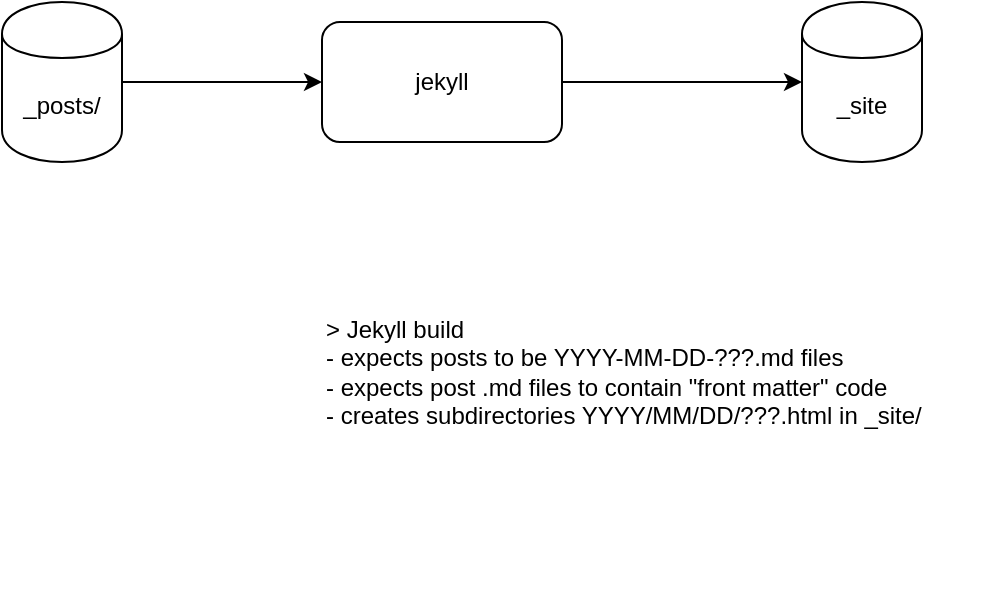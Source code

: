 <mxfile version="12.4.2" type="device" pages="20"><diagram id="ui2Ll1rnkPBxaMR13RBL" name="Jekyll Posts"><mxGraphModel dx="786" dy="527" grid="1" gridSize="10" guides="1" tooltips="1" connect="1" arrows="1" fold="1" page="1" pageScale="1" pageWidth="1100" pageHeight="850" math="0" shadow="0"><root><mxCell id="0"/><mxCell id="1" parent="0"/><mxCell id="joiPu04LQy7IGsdh1YUs-4" style="edgeStyle=orthogonalEdgeStyle;rounded=0;orthogonalLoop=1;jettySize=auto;html=1;exitX=1;exitY=0.5;exitDx=0;exitDy=0;entryX=0;entryY=0.5;entryDx=0;entryDy=0;" parent="1" source="joiPu04LQy7IGsdh1YUs-1" target="joiPu04LQy7IGsdh1YUs-2" edge="1"><mxGeometry relative="1" as="geometry"/></mxCell><mxCell id="joiPu04LQy7IGsdh1YUs-1" value="_posts/" style="shape=cylinder;whiteSpace=wrap;html=1;boundedLbl=1;backgroundOutline=1;" parent="1" vertex="1"><mxGeometry x="80" y="80" width="60" height="80" as="geometry"/></mxCell><mxCell id="joiPu04LQy7IGsdh1YUs-5" style="edgeStyle=orthogonalEdgeStyle;rounded=0;orthogonalLoop=1;jettySize=auto;html=1;exitX=1;exitY=0.5;exitDx=0;exitDy=0;entryX=0;entryY=0.5;entryDx=0;entryDy=0;" parent="1" source="joiPu04LQy7IGsdh1YUs-2" target="joiPu04LQy7IGsdh1YUs-3" edge="1"><mxGeometry relative="1" as="geometry"/></mxCell><mxCell id="joiPu04LQy7IGsdh1YUs-2" value="jekyll" style="rounded=1;whiteSpace=wrap;html=1;" parent="1" vertex="1"><mxGeometry x="240" y="90" width="120" height="60" as="geometry"/></mxCell><mxCell id="joiPu04LQy7IGsdh1YUs-3" value="_site" style="shape=cylinder;whiteSpace=wrap;html=1;boundedLbl=1;backgroundOutline=1;" parent="1" vertex="1"><mxGeometry x="480" y="80" width="60" height="80" as="geometry"/></mxCell><mxCell id="joiPu04LQy7IGsdh1YUs-6" value="&amp;gt; Jekyll build&lt;br&gt;- expects posts to be YYYY-MM-DD-???.md files&lt;br&gt;- expects post .md files to contain &quot;front matter&quot; code&lt;br&gt;- creates subdirectories YYYY/MM/DD/???.html in _site/" style="text;html=1;strokeColor=none;fillColor=none;align=left;verticalAlign=top;whiteSpace=wrap;rounded=0;" parent="1" vertex="1"><mxGeometry x="240" y="230" width="330" height="150" as="geometry"/></mxCell></root></mxGraphModel></diagram><diagram id="uNtJN3zpAbawAjGLPXFN" name="Jekyll assets"><mxGraphModel dx="1146" dy="527" grid="1" gridSize="10" guides="1" tooltips="1" connect="1" arrows="1" fold="1" page="1" pageScale="1" pageWidth="1100" pageHeight="850" math="0" shadow="0"><root><mxCell id="HiV-u5T6-gztIv2bal06-0"/><mxCell id="HiV-u5T6-gztIv2bal06-1" parent="HiV-u5T6-gztIv2bal06-0"/><mxCell id="HiV-u5T6-gztIv2bal06-2" style="edgeStyle=orthogonalEdgeStyle;rounded=0;orthogonalLoop=1;jettySize=auto;html=1;exitX=1;exitY=0.5;exitDx=0;exitDy=0;entryX=0;entryY=0.5;entryDx=0;entryDy=0;" parent="HiV-u5T6-gztIv2bal06-1" source="HiV-u5T6-gztIv2bal06-3" target="HiV-u5T6-gztIv2bal06-5" edge="1"><mxGeometry relative="1" as="geometry"/></mxCell><mxCell id="HiV-u5T6-gztIv2bal06-3" value="_posts/" style="shape=cylinder;whiteSpace=wrap;html=1;boundedLbl=1;backgroundOutline=1;" parent="HiV-u5T6-gztIv2bal06-1" vertex="1"><mxGeometry x="110" y="90" width="60" height="80" as="geometry"/></mxCell><mxCell id="HiV-u5T6-gztIv2bal06-4" style="edgeStyle=orthogonalEdgeStyle;rounded=0;orthogonalLoop=1;jettySize=auto;html=1;exitX=1;exitY=0.5;exitDx=0;exitDy=0;entryX=0;entryY=0.5;entryDx=0;entryDy=0;" parent="HiV-u5T6-gztIv2bal06-1" source="HiV-u5T6-gztIv2bal06-5" target="HiV-u5T6-gztIv2bal06-6" edge="1"><mxGeometry relative="1" as="geometry"/></mxCell><mxCell id="HiV-u5T6-gztIv2bal06-5" value="jekyll" style="rounded=1;whiteSpace=wrap;html=1;" parent="HiV-u5T6-gztIv2bal06-1" vertex="1"><mxGeometry x="270" y="100" width="120" height="60" as="geometry"/></mxCell><mxCell id="HiV-u5T6-gztIv2bal06-6" value="_site" style="shape=cylinder;whiteSpace=wrap;html=1;boundedLbl=1;backgroundOutline=1;" parent="HiV-u5T6-gztIv2bal06-1" vertex="1"><mxGeometry x="510" y="90" width="60" height="80" as="geometry"/></mxCell><mxCell id="HiV-u5T6-gztIv2bal06-7" value="a .HTML file in _site can refer to /assets" style="text;html=1;strokeColor=none;fillColor=none;align=left;verticalAlign=top;whiteSpace=wrap;rounded=0;" parent="HiV-u5T6-gztIv2bal06-1" vertex="1"><mxGeometry x="170" y="340" width="240" height="30" as="geometry"/></mxCell><mxCell id="nnXSQ7wDZ155g-NkCAnS-0" style="edgeStyle=orthogonalEdgeStyle;rounded=0;orthogonalLoop=1;jettySize=auto;html=1;entryX=0.5;entryY=1;entryDx=0;entryDy=0;" parent="HiV-u5T6-gztIv2bal06-1" source="HiV-u5T6-gztIv2bal06-8" target="HiV-u5T6-gztIv2bal06-5" edge="1"><mxGeometry relative="1" as="geometry"/></mxCell><mxCell id="HiV-u5T6-gztIv2bal06-8" value="assets" style="shape=cylinder;whiteSpace=wrap;html=1;boundedLbl=1;backgroundOutline=1;" parent="HiV-u5T6-gztIv2bal06-1" vertex="1"><mxGeometry x="300" y="210" width="60" height="80" as="geometry"/></mxCell></root></mxGraphModel></diagram><diagram id="Y2q5Y4Sc17Woc2oMtwqu" name="Scrivener without images"><mxGraphModel dx="1146" dy="527" grid="1" gridSize="10" guides="1" tooltips="1" connect="1" arrows="1" fold="1" page="1" pageScale="1" pageWidth="1100" pageHeight="850" math="0" shadow="0"><root><mxCell id="5IXQFszvmMxn44JaBoPF-0"/><mxCell id="5IXQFszvmMxn44JaBoPF-1" parent="5IXQFszvmMxn44JaBoPF-0"/><mxCell id="5IXQFszvmMxn44JaBoPF-5" style="edgeStyle=orthogonalEdgeStyle;rounded=0;orthogonalLoop=1;jettySize=auto;html=1;exitX=1;exitY=0.5;exitDx=0;exitDy=0;" parent="5IXQFszvmMxn44JaBoPF-1" source="5IXQFszvmMxn44JaBoPF-2" target="5IXQFszvmMxn44JaBoPF-3" edge="1"><mxGeometry relative="1" as="geometry"/></mxCell><mxCell id="5IXQFszvmMxn44JaBoPF-2" value="Scrivener&lt;br&gt;&lt;div style=&quot;text-align: center&quot;&gt;&lt;span&gt;project&lt;/span&gt;&lt;/div&gt;" style="shape=cylinder;whiteSpace=wrap;html=1;boundedLbl=1;backgroundOutline=1;align=left;" parent="5IXQFszvmMxn44JaBoPF-1" vertex="1"><mxGeometry x="220" y="120" width="60" height="80" as="geometry"/></mxCell><mxCell id="dyZ9JYAN37aPYkAufhqo-0" style="edgeStyle=orthogonalEdgeStyle;rounded=0;orthogonalLoop=1;jettySize=auto;html=1;entryX=0;entryY=0.5;entryDx=0;entryDy=0;" parent="5IXQFszvmMxn44JaBoPF-1" source="5IXQFszvmMxn44JaBoPF-3" target="5IXQFszvmMxn44JaBoPF-7" edge="1"><mxGeometry relative="1" as="geometry"/></mxCell><mxCell id="5IXQFszvmMxn44JaBoPF-3" value="Scrivener Compile&lt;br&gt;&lt;div style=&quot;&quot;&gt;&lt;span&gt;to Web Page (.html)&lt;/span&gt;&lt;/div&gt;" style="rounded=1;whiteSpace=wrap;html=1;align=center;" parent="5IXQFszvmMxn44JaBoPF-1" vertex="1"><mxGeometry x="380" y="130" width="120" height="60" as="geometry"/></mxCell><mxCell id="5IXQFszvmMxn44JaBoPF-7" value="file ???.html" style="shape=cylinder;whiteSpace=wrap;html=1;boundedLbl=1;backgroundOutline=1;align=center;shadow=0;" parent="5IXQFszvmMxn44JaBoPF-1" vertex="1"><mxGeometry x="590" y="120" width="60" height="80" as="geometry"/></mxCell></root></mxGraphModel></diagram><diagram name="Scrivener with images" id="Yx9QI8drxEk-RC7j45b9"><mxGraphModel dx="1146" dy="527" grid="1" gridSize="10" guides="1" tooltips="1" connect="1" arrows="1" fold="1" page="1" pageScale="1" pageWidth="1100" pageHeight="850" math="0" shadow="0"><root><mxCell id="Avnhs8W7TbxgtdZyoTGO-0"/><mxCell id="Avnhs8W7TbxgtdZyoTGO-1" parent="Avnhs8W7TbxgtdZyoTGO-0"/><mxCell id="Avnhs8W7TbxgtdZyoTGO-2" value="directory ???.html" style="rounded=0;whiteSpace=wrap;html=1;shadow=0;align=center;dashed=1;verticalAlign=top;" parent="Avnhs8W7TbxgtdZyoTGO-1" vertex="1"><mxGeometry x="470" y="100" width="200" height="360" as="geometry"/></mxCell><mxCell id="VRuxurCs2JKD-tiNzuCZ-0" value="directory Images/" style="rounded=0;whiteSpace=wrap;html=1;shadow=0;align=center;dashed=1;verticalAlign=top;container=1;" parent="Avnhs8W7TbxgtdZyoTGO-1" vertex="1"><mxGeometry x="520" y="270" width="140" height="160" as="geometry"/></mxCell><mxCell id="Avnhs8W7TbxgtdZyoTGO-7" value="*.png" style="shape=cylinder;whiteSpace=wrap;html=1;boundedLbl=1;backgroundOutline=1;align=center;" parent="VRuxurCs2JKD-tiNzuCZ-0" vertex="1"><mxGeometry x="45.294" y="44.444" width="49.412" height="71.111" as="geometry"/></mxCell><mxCell id="Avnhs8W7TbxgtdZyoTGO-3" style="edgeStyle=orthogonalEdgeStyle;rounded=0;orthogonalLoop=1;jettySize=auto;html=1;exitX=1;exitY=0.5;exitDx=0;exitDy=0;" parent="Avnhs8W7TbxgtdZyoTGO-1" source="Avnhs8W7TbxgtdZyoTGO-4" target="Avnhs8W7TbxgtdZyoTGO-6" edge="1"><mxGeometry relative="1" as="geometry"/></mxCell><mxCell id="Avnhs8W7TbxgtdZyoTGO-4" value="Scrivener&lt;br&gt;&lt;div style=&quot;text-align: center&quot;&gt;&lt;span&gt;project&lt;/span&gt;&lt;/div&gt;" style="shape=cylinder;whiteSpace=wrap;html=1;boundedLbl=1;backgroundOutline=1;align=left;" parent="Avnhs8W7TbxgtdZyoTGO-1" vertex="1"><mxGeometry x="80" y="110" width="60" height="80" as="geometry"/></mxCell><mxCell id="VRuxurCs2JKD-tiNzuCZ-1" style="edgeStyle=orthogonalEdgeStyle;rounded=0;orthogonalLoop=1;jettySize=auto;html=1;entryX=0;entryY=0.5;entryDx=0;entryDy=0;" parent="Avnhs8W7TbxgtdZyoTGO-1" source="Avnhs8W7TbxgtdZyoTGO-6" target="Avnhs8W7TbxgtdZyoTGO-2" edge="1"><mxGeometry relative="1" as="geometry"/></mxCell><mxCell id="Avnhs8W7TbxgtdZyoTGO-6" value="Scrivener Compile&lt;br&gt;&lt;div style=&quot;&quot;&gt;&lt;span&gt;to Web Page (.html)&lt;/span&gt;&lt;/div&gt;" style="rounded=1;whiteSpace=wrap;html=1;align=center;" parent="Avnhs8W7TbxgtdZyoTGO-1" vertex="1"><mxGeometry x="240" y="120" width="120" height="60" as="geometry"/></mxCell><mxCell id="Avnhs8W7TbxgtdZyoTGO-12" value="&lt;i&gt;result contains images&lt;br&gt;&lt;/i&gt;Scrivener Compile to Web Page (.html)&lt;br&gt;Scrivener creates a subdirectory containing .html file and directory Images/&lt;br&gt;- subdirectory has a &quot;weird&quot; name (.html)" style="text;html=1;strokeColor=none;fillColor=none;align=left;verticalAlign=middle;whiteSpace=wrap;rounded=0;shadow=0;dashed=1;" parent="Avnhs8W7TbxgtdZyoTGO-1" vertex="1"><mxGeometry x="80" y="370" width="340" height="90" as="geometry"/></mxCell><mxCell id="Avnhs8W7TbxgtdZyoTGO-11" value="file ???.html" style="shape=cylinder;whiteSpace=wrap;html=1;boundedLbl=1;backgroundOutline=1;align=center;shadow=0;" parent="Avnhs8W7TbxgtdZyoTGO-1" vertex="1"><mxGeometry x="520" y="160" width="60" height="80" as="geometry"/></mxCell></root></mxGraphModel></diagram><diagram name="Step 1 of Gluing Scrivener to Jekyll" id="D4lfmlrt9v37-5AgE7My"><mxGraphModel dx="1146" dy="527" grid="1" gridSize="10" guides="1" tooltips="1" connect="1" arrows="1" fold="1" page="1" pageScale="1" pageWidth="1100" pageHeight="850" math="0" shadow="0"><root><mxCell id="KTDJr5II81hezJrTT9Jo-0"/><mxCell id="KTDJr5II81hezJrTT9Jo-1" parent="KTDJr5II81hezJrTT9Jo-0"/><mxCell id="VxVZk7NJoBBcSvlNUAlj-55" value="" style="rounded=1;whiteSpace=wrap;html=1;fillColor=#f5f5f5;strokeColor=#666666;fontColor=#333333;" parent="KTDJr5II81hezJrTT9Jo-1" vertex="1"><mxGeometry x="120" y="3565" width="300" height="190" as="geometry"/></mxCell><mxCell id="hV7Qv473Y7QgjtYYoYU5-113" value="" style="rounded=1;whiteSpace=wrap;html=1;" parent="KTDJr5II81hezJrTT9Jo-1" vertex="1"><mxGeometry x="710" y="1730" width="200" height="450" as="geometry"/></mxCell><mxCell id="hV7Qv473Y7QgjtYYoYU5-95" value="" style="rounded=1;whiteSpace=wrap;html=1;fillColor=#f5f5f5;strokeColor=#666666;fontColor=#333333;" parent="KTDJr5II81hezJrTT9Jo-1" vertex="1"><mxGeometry x="180" y="1360" width="360" height="190" as="geometry"/></mxCell><mxCell id="hV7Qv473Y7QgjtYYoYU5-70" value="" style="shape=step;perimeter=stepPerimeter;whiteSpace=wrap;html=1;fixedSize=1;fillColor=#f5f5f5;strokeColor=#666666;fontColor=#333333;container=1;" parent="KTDJr5II81hezJrTT9Jo-1" vertex="1"><mxGeometry x="700" y="860" width="150" height="55" as="geometry"/></mxCell><mxCell id="hV7Qv473Y7QgjtYYoYU5-67" value="post is a .html &lt;u&gt;file&lt;br&gt;&lt;/u&gt;with no images" style="text;html=1;strokeColor=none;fillColor=none;align=center;verticalAlign=middle;whiteSpace=wrap;rounded=0;shadow=0;" parent="hV7Qv473Y7QgjtYYoYU5-70" vertex="1"><mxGeometry x="10" y="17.188" width="130" height="20.625" as="geometry"/></mxCell><mxCell id="ejfbBwdIg3eavVWlMXeC-0" style="edgeStyle=orthogonalEdgeStyle;rounded=0;orthogonalLoop=1;jettySize=auto;html=1;exitX=1;exitY=0.5;exitDx=0;exitDy=0;" parent="KTDJr5II81hezJrTT9Jo-1" source="ejfbBwdIg3eavVWlMXeC-1" target="ejfbBwdIg3eavVWlMXeC-3" edge="1"><mxGeometry relative="1" as="geometry"/></mxCell><mxCell id="ejfbBwdIg3eavVWlMXeC-1" value="Scrivener&lt;br&gt;&lt;div style=&quot;text-align: center&quot;&gt;&lt;span&gt;project&lt;/span&gt;&lt;/div&gt;" style="shape=cylinder;whiteSpace=wrap;html=1;boundedLbl=1;backgroundOutline=1;align=left;" parent="KTDJr5II81hezJrTT9Jo-1" vertex="1"><mxGeometry x="210" y="110" width="60" height="80" as="geometry"/></mxCell><mxCell id="ejfbBwdIg3eavVWlMXeC-2" style="edgeStyle=orthogonalEdgeStyle;rounded=0;orthogonalLoop=1;jettySize=auto;html=1;entryX=0;entryY=0.5;entryDx=0;entryDy=0;" parent="KTDJr5II81hezJrTT9Jo-1" source="ejfbBwdIg3eavVWlMXeC-3" target="ejfbBwdIg3eavVWlMXeC-4" edge="1"><mxGeometry relative="1" as="geometry"/></mxCell><mxCell id="ejfbBwdIg3eavVWlMXeC-3" value="Scrivener Compile&lt;br&gt;&lt;div style=&quot;&quot;&gt;&lt;span&gt;to Web Page (.html)&lt;/span&gt;&lt;/div&gt;" style="rounded=1;whiteSpace=wrap;html=1;align=center;" parent="KTDJr5II81hezJrTT9Jo-1" vertex="1"><mxGeometry x="370" y="120" width="120" height="60" as="geometry"/></mxCell><mxCell id="ejfbBwdIg3eavVWlMXeC-6" style="edgeStyle=orthogonalEdgeStyle;rounded=0;orthogonalLoop=1;jettySize=auto;html=1;entryX=0;entryY=0.5;entryDx=0;entryDy=0;" parent="KTDJr5II81hezJrTT9Jo-1" source="ejfbBwdIg3eavVWlMXeC-4" target="ejfbBwdIg3eavVWlMXeC-5" edge="1"><mxGeometry relative="1" as="geometry"/></mxCell><mxCell id="ejfbBwdIg3eavVWlMXeC-4" value="???.html" style="shape=cylinder;whiteSpace=wrap;html=1;boundedLbl=1;backgroundOutline=1;align=center;shadow=0;" parent="KTDJr5II81hezJrTT9Jo-1" vertex="1"><mxGeometry x="580" y="110" width="60" height="80" as="geometry"/></mxCell><mxCell id="ejfbBwdIg3eavVWlMXeC-7" value="no" style="edgeStyle=orthogonalEdgeStyle;rounded=0;orthogonalLoop=1;jettySize=auto;html=1;exitX=0.5;exitY=0;exitDx=0;exitDy=0;" parent="KTDJr5II81hezJrTT9Jo-1" source="ejfbBwdIg3eavVWlMXeC-5" edge="1"><mxGeometry relative="1" as="geometry"><mxPoint x="775" y="40" as="targetPoint"/></mxGeometry></mxCell><mxCell id="ejfbBwdIg3eavVWlMXeC-8" value="yes" style="edgeStyle=orthogonalEdgeStyle;rounded=0;orthogonalLoop=1;jettySize=auto;html=1;" parent="KTDJr5II81hezJrTT9Jo-1" source="ejfbBwdIg3eavVWlMXeC-5" edge="1"><mxGeometry relative="1" as="geometry"><mxPoint x="775" y="280" as="targetPoint"/></mxGeometry></mxCell><mxCell id="ejfbBwdIg3eavVWlMXeC-5" value="???.html &lt;br&gt;is a &lt;br&gt;&lt;u&gt;directory&lt;/u&gt;" style="rhombus;whiteSpace=wrap;html=1;shadow=0;align=center;" parent="KTDJr5II81hezJrTT9Jo-1" vertex="1"><mxGeometry x="730" y="105" width="90" height="90" as="geometry"/></mxCell><mxCell id="ejfbBwdIg3eavVWlMXeC-9" value="post is a .html &lt;u&gt;file&lt;br&gt;&lt;/u&gt;with no images" style="text;html=1;strokeColor=none;fillColor=none;align=center;verticalAlign=middle;whiteSpace=wrap;rounded=0;shadow=0;" parent="KTDJr5II81hezJrTT9Jo-1" vertex="1"><mxGeometry x="710" width="130" height="30" as="geometry"/></mxCell><mxCell id="ejfbBwdIg3eavVWlMXeC-10" value="post is a .html &lt;u&gt;directory&lt;br&gt;&lt;/u&gt;with images" style="text;html=1;strokeColor=none;fillColor=none;align=center;verticalAlign=middle;whiteSpace=wrap;rounded=0;shadow=0;" parent="KTDJr5II81hezJrTT9Jo-1" vertex="1"><mxGeometry x="700" y="280" width="150" height="40" as="geometry"/></mxCell><mxCell id="hV7Qv473Y7QgjtYYoYU5-23" style="edgeStyle=orthogonalEdgeStyle;rounded=0;orthogonalLoop=1;jettySize=auto;html=1;exitX=1;exitY=0.5;exitDx=0;exitDy=0;" parent="KTDJr5II81hezJrTT9Jo-1" source="hV7Qv473Y7QgjtYYoYU5-24" target="hV7Qv473Y7QgjtYYoYU5-26" edge="1"><mxGeometry relative="1" as="geometry"/></mxCell><mxCell id="hV7Qv473Y7QgjtYYoYU5-24" value="Scrivener&lt;br&gt;&lt;div style=&quot;text-align: center&quot;&gt;&lt;span&gt;project&lt;/span&gt;&lt;/div&gt;" style="shape=cylinder;whiteSpace=wrap;html=1;boundedLbl=1;backgroundOutline=1;align=left;" parent="KTDJr5II81hezJrTT9Jo-1" vertex="1"><mxGeometry x="210" y="530" width="60" height="80" as="geometry"/></mxCell><mxCell id="hV7Qv473Y7QgjtYYoYU5-25" style="edgeStyle=orthogonalEdgeStyle;rounded=0;orthogonalLoop=1;jettySize=auto;html=1;entryX=0;entryY=0.5;entryDx=0;entryDy=0;" parent="KTDJr5II81hezJrTT9Jo-1" source="hV7Qv473Y7QgjtYYoYU5-26" target="hV7Qv473Y7QgjtYYoYU5-28" edge="1"><mxGeometry relative="1" as="geometry"/></mxCell><mxCell id="hV7Qv473Y7QgjtYYoYU5-26" value="Scrivener Compile&lt;br&gt;&lt;div style=&quot;&quot;&gt;&lt;span&gt;to Web Page (.html)&lt;/span&gt;&lt;/div&gt;" style="rounded=1;whiteSpace=wrap;html=1;align=center;" parent="KTDJr5II81hezJrTT9Jo-1" vertex="1"><mxGeometry x="370" y="540" width="120" height="60" as="geometry"/></mxCell><mxCell id="hV7Qv473Y7QgjtYYoYU5-27" style="edgeStyle=orthogonalEdgeStyle;rounded=0;orthogonalLoop=1;jettySize=auto;html=1;entryX=0;entryY=0.5;entryDx=0;entryDy=0;" parent="KTDJr5II81hezJrTT9Jo-1" source="hV7Qv473Y7QgjtYYoYU5-28" target="hV7Qv473Y7QgjtYYoYU5-31" edge="1"><mxGeometry relative="1" as="geometry"/></mxCell><mxCell id="hV7Qv473Y7QgjtYYoYU5-28" value="???.html" style="shape=cylinder;whiteSpace=wrap;html=1;boundedLbl=1;backgroundOutline=1;align=center;shadow=0;" parent="KTDJr5II81hezJrTT9Jo-1" vertex="1"><mxGeometry x="580" y="530" width="60" height="80" as="geometry"/></mxCell><mxCell id="hV7Qv473Y7QgjtYYoYU5-29" value="no" style="edgeStyle=orthogonalEdgeStyle;rounded=0;orthogonalLoop=1;jettySize=auto;html=1;exitX=0.5;exitY=0;exitDx=0;exitDy=0;" parent="KTDJr5II81hezJrTT9Jo-1" source="hV7Qv473Y7QgjtYYoYU5-31" edge="1"><mxGeometry relative="1" as="geometry"><mxPoint x="775" y="460" as="targetPoint"/></mxGeometry></mxCell><mxCell id="hV7Qv473Y7QgjtYYoYU5-30" value="yes" style="edgeStyle=orthogonalEdgeStyle;rounded=0;orthogonalLoop=1;jettySize=auto;html=1;" parent="KTDJr5II81hezJrTT9Jo-1" source="hV7Qv473Y7QgjtYYoYU5-31" edge="1"><mxGeometry relative="1" as="geometry"><mxPoint x="775" y="700" as="targetPoint"/></mxGeometry></mxCell><mxCell id="hV7Qv473Y7QgjtYYoYU5-31" value="???.html &lt;br&gt;is a &lt;br&gt;&lt;u&gt;directory&lt;/u&gt;" style="rhombus;whiteSpace=wrap;html=1;shadow=0;align=center;fillColor=#dae8fc;strokeColor=#6c8ebf;" parent="KTDJr5II81hezJrTT9Jo-1" vertex="1"><mxGeometry x="730" y="525" width="90" height="90" as="geometry"/></mxCell><mxCell id="hV7Qv473Y7QgjtYYoYU5-32" value="post is a .html &lt;u&gt;file&lt;br&gt;&lt;/u&gt;with no images" style="text;html=1;strokeColor=none;fillColor=none;align=center;verticalAlign=middle;whiteSpace=wrap;rounded=0;shadow=0;" parent="KTDJr5II81hezJrTT9Jo-1" vertex="1"><mxGeometry x="710" y="420" width="130" height="30" as="geometry"/></mxCell><mxCell id="hV7Qv473Y7QgjtYYoYU5-33" value="post is a .html &lt;u&gt;directory&lt;br&gt;&lt;/u&gt;with images" style="text;html=1;strokeColor=none;fillColor=none;align=center;verticalAlign=middle;whiteSpace=wrap;rounded=0;shadow=0;" parent="KTDJr5II81hezJrTT9Jo-1" vertex="1"><mxGeometry x="700" y="700" width="150" height="40" as="geometry"/></mxCell><mxCell id="hV7Qv473Y7QgjtYYoYU5-34" value="mark&lt;br&gt;parts" style="shape=curlyBracket;whiteSpace=wrap;html=1;rounded=1;size=0.7;" parent="KTDJr5II81hezJrTT9Jo-1" vertex="1"><mxGeometry x="80" y="432.5" width="110" height="297.5" as="geometry"/></mxCell><mxCell id="hV7Qv473Y7QgjtYYoYU5-58" style="edgeStyle=orthogonalEdgeStyle;rounded=0;orthogonalLoop=1;jettySize=auto;html=1;exitX=1;exitY=0.5;exitDx=0;exitDy=0;" parent="KTDJr5II81hezJrTT9Jo-1" source="hV7Qv473Y7QgjtYYoYU5-59" target="hV7Qv473Y7QgjtYYoYU5-61" edge="1"><mxGeometry relative="1" as="geometry"/></mxCell><mxCell id="hV7Qv473Y7QgjtYYoYU5-59" value="Scrivener&lt;br&gt;&lt;div style=&quot;text-align: center&quot;&gt;&lt;span&gt;project&lt;/span&gt;&lt;/div&gt;" style="shape=cylinder;whiteSpace=wrap;html=1;boundedLbl=1;backgroundOutline=1;align=left;" parent="KTDJr5II81hezJrTT9Jo-1" vertex="1"><mxGeometry x="210" y="990" width="60" height="80" as="geometry"/></mxCell><mxCell id="hV7Qv473Y7QgjtYYoYU5-60" style="edgeStyle=orthogonalEdgeStyle;rounded=0;orthogonalLoop=1;jettySize=auto;html=1;entryX=0;entryY=0.5;entryDx=0;entryDy=0;" parent="KTDJr5II81hezJrTT9Jo-1" source="hV7Qv473Y7QgjtYYoYU5-61" target="hV7Qv473Y7QgjtYYoYU5-63" edge="1"><mxGeometry relative="1" as="geometry"/></mxCell><mxCell id="hV7Qv473Y7QgjtYYoYU5-61" value="Scrivener Compile&lt;br&gt;&lt;div style=&quot;&quot;&gt;&lt;span&gt;to Web Page (.html)&lt;/span&gt;&lt;/div&gt;" style="rounded=1;whiteSpace=wrap;html=1;align=center;" parent="KTDJr5II81hezJrTT9Jo-1" vertex="1"><mxGeometry x="370" y="1000" width="120" height="60" as="geometry"/></mxCell><mxCell id="hV7Qv473Y7QgjtYYoYU5-62" style="edgeStyle=orthogonalEdgeStyle;rounded=0;orthogonalLoop=1;jettySize=auto;html=1;entryX=0;entryY=0.5;entryDx=0;entryDy=0;" parent="KTDJr5II81hezJrTT9Jo-1" source="hV7Qv473Y7QgjtYYoYU5-63" target="hV7Qv473Y7QgjtYYoYU5-66" edge="1"><mxGeometry relative="1" as="geometry"/></mxCell><mxCell id="hV7Qv473Y7QgjtYYoYU5-63" value="???.html" style="shape=cylinder;whiteSpace=wrap;html=1;boundedLbl=1;backgroundOutline=1;align=center;shadow=0;" parent="KTDJr5II81hezJrTT9Jo-1" vertex="1"><mxGeometry x="580" y="990" width="60" height="80" as="geometry"/></mxCell><mxCell id="hV7Qv473Y7QgjtYYoYU5-72" style="edgeStyle=orthogonalEdgeStyle;rounded=0;orthogonalLoop=1;jettySize=auto;html=1;exitX=0.5;exitY=0;exitDx=0;exitDy=0;entryX=0.5;entryY=1;entryDx=0;entryDy=0;" parent="KTDJr5II81hezJrTT9Jo-1" source="hV7Qv473Y7QgjtYYoYU5-66" target="hV7Qv473Y7QgjtYYoYU5-70" edge="1"><mxGeometry relative="1" as="geometry"/></mxCell><mxCell id="hV7Qv473Y7QgjtYYoYU5-73" value="no" style="text;html=1;align=center;verticalAlign=middle;resizable=0;points=[];;labelBackgroundColor=#ffffff;" parent="hV7Qv473Y7QgjtYYoYU5-72" vertex="1" connectable="0"><mxGeometry x="-0.171" y="3" relative="1" as="geometry"><mxPoint as="offset"/></mxGeometry></mxCell><mxCell id="hV7Qv473Y7QgjtYYoYU5-77" style="edgeStyle=orthogonalEdgeStyle;rounded=0;orthogonalLoop=1;jettySize=auto;html=1;exitX=0.5;exitY=1;exitDx=0;exitDy=0;entryX=0.5;entryY=0;entryDx=0;entryDy=0;" parent="KTDJr5II81hezJrTT9Jo-1" source="hV7Qv473Y7QgjtYYoYU5-66" target="hV7Qv473Y7QgjtYYoYU5-74" edge="1"><mxGeometry relative="1" as="geometry"/></mxCell><mxCell id="hV7Qv473Y7QgjtYYoYU5-78" value="yes" style="text;html=1;align=center;verticalAlign=middle;resizable=0;points=[];;labelBackgroundColor=#ffffff;" parent="hV7Qv473Y7QgjtYYoYU5-77" vertex="1" connectable="0"><mxGeometry x="-0.308" y="-1" relative="1" as="geometry"><mxPoint as="offset"/></mxGeometry></mxCell><mxCell id="hV7Qv473Y7QgjtYYoYU5-66" value="???.html &lt;br&gt;is a &lt;br&gt;&lt;u&gt;directory&lt;/u&gt;" style="rhombus;whiteSpace=wrap;html=1;shadow=0;align=center;fillColor=#dae8fc;strokeColor=#6c8ebf;" parent="KTDJr5II81hezJrTT9Jo-1" vertex="1"><mxGeometry x="730" y="985" width="90" height="90" as="geometry"/></mxCell><mxCell id="hV7Qv473Y7QgjtYYoYU5-69" value="mark&lt;br&gt;compound&lt;br&gt;parts&lt;br&gt;(off-page&lt;br&gt;connectors)" style="shape=curlyBracket;whiteSpace=wrap;html=1;rounded=1;size=0.7;verticalAlign=top;" parent="KTDJr5II81hezJrTT9Jo-1" vertex="1"><mxGeometry x="80" y="898" width="110" height="297.5" as="geometry"/></mxCell><mxCell id="hV7Qv473Y7QgjtYYoYU5-74" value="" style="shape=step;perimeter=stepPerimeter;whiteSpace=wrap;html=1;fixedSize=1;fillColor=#f5f5f5;strokeColor=#666666;fontColor=#333333;container=1;" parent="KTDJr5II81hezJrTT9Jo-1" vertex="1"><mxGeometry x="700" y="1145" width="150" height="55" as="geometry"/></mxCell><mxCell id="hV7Qv473Y7QgjtYYoYU5-68" value="post is a .html &lt;u&gt;directory&lt;br&gt;&lt;/u&gt;with images" style="text;html=1;strokeColor=none;fillColor=none;align=center;verticalAlign=middle;whiteSpace=wrap;rounded=0;shadow=0;" parent="hV7Qv473Y7QgjtYYoYU5-74" vertex="1"><mxGeometry y="7.5" width="150" height="40" as="geometry"/></mxCell><mxCell id="hV7Qv473Y7QgjtYYoYU5-79" value="" style="shape=step;perimeter=stepPerimeter;whiteSpace=wrap;html=1;fixedSize=1;fillColor=#f5f5f5;strokeColor=#666666;fontColor=#333333;container=1;" parent="KTDJr5II81hezJrTT9Jo-1" vertex="1"><mxGeometry x="710" y="1280" width="150" height="55" as="geometry"/></mxCell><mxCell id="hV7Qv473Y7QgjtYYoYU5-80" value="post is a .html &lt;u&gt;file&lt;br&gt;&lt;/u&gt;with no images" style="text;html=1;strokeColor=none;fillColor=none;align=center;verticalAlign=middle;whiteSpace=wrap;rounded=0;shadow=0;" parent="hV7Qv473Y7QgjtYYoYU5-79" vertex="1"><mxGeometry x="10" y="17.188" width="130" height="20.625" as="geometry"/></mxCell><mxCell id="hV7Qv473Y7QgjtYYoYU5-81" style="edgeStyle=orthogonalEdgeStyle;rounded=0;orthogonalLoop=1;jettySize=auto;html=1;exitX=1;exitY=0.5;exitDx=0;exitDy=0;" parent="KTDJr5II81hezJrTT9Jo-1" source="hV7Qv473Y7QgjtYYoYU5-82" target="hV7Qv473Y7QgjtYYoYU5-84" edge="1"><mxGeometry relative="1" as="geometry"/></mxCell><mxCell id="hV7Qv473Y7QgjtYYoYU5-82" value="Scrivener&lt;br&gt;&lt;div style=&quot;text-align: center&quot;&gt;&lt;span&gt;project&lt;/span&gt;&lt;/div&gt;" style="shape=cylinder;whiteSpace=wrap;html=1;boundedLbl=1;backgroundOutline=1;align=left;" parent="KTDJr5II81hezJrTT9Jo-1" vertex="1"><mxGeometry x="220" y="1410" width="60" height="80" as="geometry"/></mxCell><mxCell id="hV7Qv473Y7QgjtYYoYU5-83" style="edgeStyle=orthogonalEdgeStyle;rounded=0;orthogonalLoop=1;jettySize=auto;html=1;entryX=0;entryY=0.5;entryDx=0;entryDy=0;" parent="KTDJr5II81hezJrTT9Jo-1" source="hV7Qv473Y7QgjtYYoYU5-84" target="hV7Qv473Y7QgjtYYoYU5-86" edge="1"><mxGeometry relative="1" as="geometry"/></mxCell><mxCell id="hV7Qv473Y7QgjtYYoYU5-84" value="Scrivener Compile&lt;br&gt;&lt;div style=&quot;&quot;&gt;&lt;span&gt;to Web Page (.html)&lt;/span&gt;&lt;/div&gt;" style="rounded=1;whiteSpace=wrap;html=1;align=center;" parent="KTDJr5II81hezJrTT9Jo-1" vertex="1"><mxGeometry x="380" y="1420" width="120" height="60" as="geometry"/></mxCell><mxCell id="hV7Qv473Y7QgjtYYoYU5-85" style="edgeStyle=orthogonalEdgeStyle;rounded=0;orthogonalLoop=1;jettySize=auto;html=1;entryX=0;entryY=0.5;entryDx=0;entryDy=0;" parent="KTDJr5II81hezJrTT9Jo-1" source="hV7Qv473Y7QgjtYYoYU5-86" target="hV7Qv473Y7QgjtYYoYU5-91" edge="1"><mxGeometry relative="1" as="geometry"/></mxCell><mxCell id="hV7Qv473Y7QgjtYYoYU5-86" value="???.html" style="shape=cylinder;whiteSpace=wrap;html=1;boundedLbl=1;backgroundOutline=1;align=center;shadow=0;" parent="KTDJr5II81hezJrTT9Jo-1" vertex="1"><mxGeometry x="590" y="1410" width="60" height="80" as="geometry"/></mxCell><mxCell id="hV7Qv473Y7QgjtYYoYU5-87" style="edgeStyle=orthogonalEdgeStyle;rounded=0;orthogonalLoop=1;jettySize=auto;html=1;exitX=0.5;exitY=0;exitDx=0;exitDy=0;entryX=0.5;entryY=1;entryDx=0;entryDy=0;" parent="KTDJr5II81hezJrTT9Jo-1" source="hV7Qv473Y7QgjtYYoYU5-91" target="hV7Qv473Y7QgjtYYoYU5-79" edge="1"><mxGeometry relative="1" as="geometry"/></mxCell><mxCell id="hV7Qv473Y7QgjtYYoYU5-88" value="no" style="text;html=1;align=center;verticalAlign=middle;resizable=0;points=[];;labelBackgroundColor=#ffffff;" parent="hV7Qv473Y7QgjtYYoYU5-87" vertex="1" connectable="0"><mxGeometry x="-0.171" y="3" relative="1" as="geometry"><mxPoint as="offset"/></mxGeometry></mxCell><mxCell id="hV7Qv473Y7QgjtYYoYU5-89" style="edgeStyle=orthogonalEdgeStyle;rounded=0;orthogonalLoop=1;jettySize=auto;html=1;exitX=0.5;exitY=1;exitDx=0;exitDy=0;entryX=0.5;entryY=0;entryDx=0;entryDy=0;" parent="KTDJr5II81hezJrTT9Jo-1" source="hV7Qv473Y7QgjtYYoYU5-91" target="hV7Qv473Y7QgjtYYoYU5-93" edge="1"><mxGeometry relative="1" as="geometry"/></mxCell><mxCell id="hV7Qv473Y7QgjtYYoYU5-90" value="yes" style="text;html=1;align=center;verticalAlign=middle;resizable=0;points=[];;labelBackgroundColor=#ffffff;" parent="hV7Qv473Y7QgjtYYoYU5-89" vertex="1" connectable="0"><mxGeometry x="-0.308" y="-1" relative="1" as="geometry"><mxPoint as="offset"/></mxGeometry></mxCell><mxCell id="hV7Qv473Y7QgjtYYoYU5-91" value="???.html &lt;br&gt;is a &lt;br&gt;&lt;u&gt;directory&lt;/u&gt;" style="rhombus;whiteSpace=wrap;html=1;shadow=0;align=center;fillColor=#dae8fc;strokeColor=#6c8ebf;" parent="KTDJr5II81hezJrTT9Jo-1" vertex="1"><mxGeometry x="740" y="1405" width="90" height="90" as="geometry"/></mxCell><mxCell id="hV7Qv473Y7QgjtYYoYU5-92" value="more&lt;br&gt;thought:&lt;br&gt;the&lt;br&gt;Scrivener&lt;br&gt;project&lt;br&gt;is&amp;nbsp;&lt;br&gt;completely&amp;nbsp;&lt;br&gt;manual" style="shape=curlyBracket;whiteSpace=wrap;html=1;rounded=1;size=0.7;verticalAlign=top;" parent="KTDJr5II81hezJrTT9Jo-1" vertex="1"><mxGeometry x="90" y="1318" width="110" height="297.5" as="geometry"/></mxCell><mxCell id="hV7Qv473Y7QgjtYYoYU5-93" value="" style="shape=step;perimeter=stepPerimeter;whiteSpace=wrap;html=1;fixedSize=1;fillColor=#f5f5f5;strokeColor=#666666;fontColor=#333333;container=1;" parent="KTDJr5II81hezJrTT9Jo-1" vertex="1"><mxGeometry x="710" y="1565" width="150" height="55" as="geometry"/></mxCell><mxCell id="hV7Qv473Y7QgjtYYoYU5-94" value="post is a .html &lt;u&gt;directory&lt;br&gt;&lt;/u&gt;with images" style="text;html=1;strokeColor=none;fillColor=none;align=center;verticalAlign=middle;whiteSpace=wrap;rounded=0;shadow=0;" parent="hV7Qv473Y7QgjtYYoYU5-93" vertex="1"><mxGeometry y="7.5" width="150" height="40" as="geometry"/></mxCell><mxCell id="hV7Qv473Y7QgjtYYoYU5-96" value="" style="rounded=1;whiteSpace=wrap;html=1;fillColor=#f5f5f5;strokeColor=#666666;fontColor=#333333;" parent="KTDJr5II81hezJrTT9Jo-1" vertex="1"><mxGeometry x="200" y="1840" width="350" height="190" as="geometry"/></mxCell><mxCell id="hV7Qv473Y7QgjtYYoYU5-97" value="" style="shape=step;perimeter=stepPerimeter;whiteSpace=wrap;html=1;fixedSize=1;fillColor=#f5f5f5;strokeColor=#666666;fontColor=#333333;container=1;" parent="KTDJr5II81hezJrTT9Jo-1" vertex="1"><mxGeometry x="730" y="1760" width="150" height="55" as="geometry"/></mxCell><mxCell id="hV7Qv473Y7QgjtYYoYU5-98" value="post is a .html &lt;u&gt;file&lt;br&gt;&lt;/u&gt;with no images" style="text;html=1;strokeColor=none;fillColor=none;align=center;verticalAlign=middle;whiteSpace=wrap;rounded=0;shadow=0;" parent="hV7Qv473Y7QgjtYYoYU5-97" vertex="1"><mxGeometry x="10" y="17.188" width="130" height="20.625" as="geometry"/></mxCell><mxCell id="hV7Qv473Y7QgjtYYoYU5-99" style="edgeStyle=orthogonalEdgeStyle;rounded=0;orthogonalLoop=1;jettySize=auto;html=1;exitX=1;exitY=0.5;exitDx=0;exitDy=0;" parent="KTDJr5II81hezJrTT9Jo-1" source="hV7Qv473Y7QgjtYYoYU5-100" target="hV7Qv473Y7QgjtYYoYU5-102" edge="1"><mxGeometry relative="1" as="geometry"/></mxCell><mxCell id="hV7Qv473Y7QgjtYYoYU5-100" value="Scrivener&lt;br&gt;&lt;div style=&quot;text-align: center&quot;&gt;&lt;span&gt;project&lt;/span&gt;&lt;/div&gt;" style="shape=cylinder;whiteSpace=wrap;html=1;boundedLbl=1;backgroundOutline=1;align=left;" parent="KTDJr5II81hezJrTT9Jo-1" vertex="1"><mxGeometry x="240" y="1890" width="60" height="80" as="geometry"/></mxCell><mxCell id="hV7Qv473Y7QgjtYYoYU5-101" style="edgeStyle=orthogonalEdgeStyle;rounded=0;orthogonalLoop=1;jettySize=auto;html=1;entryX=0;entryY=0.5;entryDx=0;entryDy=0;" parent="KTDJr5II81hezJrTT9Jo-1" source="hV7Qv473Y7QgjtYYoYU5-102" target="hV7Qv473Y7QgjtYYoYU5-104" edge="1"><mxGeometry relative="1" as="geometry"/></mxCell><mxCell id="hV7Qv473Y7QgjtYYoYU5-102" value="Scrivener Compile&lt;br&gt;&lt;div style=&quot;&quot;&gt;&lt;span&gt;to Web Page (.html)&lt;/span&gt;&lt;/div&gt;" style="rounded=1;whiteSpace=wrap;html=1;align=center;" parent="KTDJr5II81hezJrTT9Jo-1" vertex="1"><mxGeometry x="400" y="1900" width="120" height="60" as="geometry"/></mxCell><mxCell id="hV7Qv473Y7QgjtYYoYU5-103" style="edgeStyle=orthogonalEdgeStyle;rounded=0;orthogonalLoop=1;jettySize=auto;html=1;entryX=0;entryY=0.5;entryDx=0;entryDy=0;" parent="KTDJr5II81hezJrTT9Jo-1" source="hV7Qv473Y7QgjtYYoYU5-104" target="hV7Qv473Y7QgjtYYoYU5-109" edge="1"><mxGeometry relative="1" as="geometry"/></mxCell><mxCell id="hV7Qv473Y7QgjtYYoYU5-104" value="???.html" style="shape=cylinder;whiteSpace=wrap;html=1;boundedLbl=1;backgroundOutline=1;align=center;shadow=0;" parent="KTDJr5II81hezJrTT9Jo-1" vertex="1"><mxGeometry x="610" y="1890" width="60" height="80" as="geometry"/></mxCell><mxCell id="hV7Qv473Y7QgjtYYoYU5-105" style="edgeStyle=orthogonalEdgeStyle;rounded=0;orthogonalLoop=1;jettySize=auto;html=1;exitX=0.5;exitY=0;exitDx=0;exitDy=0;entryX=0.5;entryY=1;entryDx=0;entryDy=0;" parent="KTDJr5II81hezJrTT9Jo-1" source="hV7Qv473Y7QgjtYYoYU5-109" target="hV7Qv473Y7QgjtYYoYU5-97" edge="1"><mxGeometry relative="1" as="geometry"/></mxCell><mxCell id="hV7Qv473Y7QgjtYYoYU5-106" value="no" style="text;html=1;align=center;verticalAlign=middle;resizable=0;points=[];;labelBackgroundColor=#ffffff;" parent="hV7Qv473Y7QgjtYYoYU5-105" vertex="1" connectable="0"><mxGeometry x="-0.171" y="3" relative="1" as="geometry"><mxPoint as="offset"/></mxGeometry></mxCell><mxCell id="hV7Qv473Y7QgjtYYoYU5-107" style="edgeStyle=orthogonalEdgeStyle;rounded=0;orthogonalLoop=1;jettySize=auto;html=1;exitX=0.5;exitY=1;exitDx=0;exitDy=0;entryX=0.5;entryY=0;entryDx=0;entryDy=0;" parent="KTDJr5II81hezJrTT9Jo-1" source="hV7Qv473Y7QgjtYYoYU5-109" target="hV7Qv473Y7QgjtYYoYU5-111" edge="1"><mxGeometry relative="1" as="geometry"/></mxCell><mxCell id="hV7Qv473Y7QgjtYYoYU5-108" value="yes" style="text;html=1;align=center;verticalAlign=middle;resizable=0;points=[];;labelBackgroundColor=#ffffff;" parent="hV7Qv473Y7QgjtYYoYU5-107" vertex="1" connectable="0"><mxGeometry x="-0.308" y="-1" relative="1" as="geometry"><mxPoint as="offset"/></mxGeometry></mxCell><mxCell id="hV7Qv473Y7QgjtYYoYU5-109" value="???.html &lt;br&gt;is a &lt;br&gt;&lt;u&gt;directory&lt;/u&gt;" style="rhombus;whiteSpace=wrap;html=1;shadow=0;align=center;fillColor=#dae8fc;strokeColor=#6c8ebf;" parent="KTDJr5II81hezJrTT9Jo-1" vertex="1"><mxGeometry x="760" y="1885" width="90" height="90" as="geometry"/></mxCell><mxCell id="hV7Qv473Y7QgjtYYoYU5-110" value="the&amp;nbsp;&lt;br&gt;RHS&lt;br&gt;is&lt;br&gt;a&lt;br&gt;part" style="shape=curlyBracket;whiteSpace=wrap;html=1;rounded=1;size=0.7;verticalAlign=top;" parent="KTDJr5II81hezJrTT9Jo-1" vertex="1"><mxGeometry x="110" y="1798" width="110" height="297.5" as="geometry"/></mxCell><mxCell id="hV7Qv473Y7QgjtYYoYU5-111" value="" style="shape=step;perimeter=stepPerimeter;whiteSpace=wrap;html=1;fixedSize=1;fillColor=#f5f5f5;strokeColor=#666666;fontColor=#333333;container=1;" parent="KTDJr5II81hezJrTT9Jo-1" vertex="1"><mxGeometry x="730" y="2045" width="150" height="55" as="geometry"/></mxCell><mxCell id="hV7Qv473Y7QgjtYYoYU5-112" value="post is a .html &lt;u&gt;directory&lt;br&gt;&lt;/u&gt;with images" style="text;html=1;strokeColor=none;fillColor=none;align=center;verticalAlign=middle;whiteSpace=wrap;rounded=0;shadow=0;" parent="hV7Qv473Y7QgjtYYoYU5-111" vertex="1"><mxGeometry y="7.5" width="150" height="40" as="geometry"/></mxCell><mxCell id="S6hznAL8LoYATd2nGfm5-0" value="" style="rounded=1;whiteSpace=wrap;html=1;" parent="KTDJr5II81hezJrTT9Jo-1" vertex="1"><mxGeometry x="800" y="2780" width="200" height="450" as="geometry"/></mxCell><mxCell id="S6hznAL8LoYATd2nGfm5-1" value="" style="rounded=1;whiteSpace=wrap;html=1;fillColor=#f5f5f5;strokeColor=#666666;fontColor=#333333;" parent="KTDJr5II81hezJrTT9Jo-1" vertex="1"><mxGeometry x="210" y="2885" width="360" height="190" as="geometry"/></mxCell><mxCell id="S6hznAL8LoYATd2nGfm5-2" value="" style="shape=step;perimeter=stepPerimeter;whiteSpace=wrap;html=1;fixedSize=1;fillColor=#f5f5f5;strokeColor=#666666;fontColor=#333333;container=1;" parent="KTDJr5II81hezJrTT9Jo-1" vertex="1"><mxGeometry x="820" y="2810" width="150" height="55" as="geometry"/></mxCell><mxCell id="S6hznAL8LoYATd2nGfm5-3" value="post is a .html &lt;u&gt;file&lt;br&gt;&lt;/u&gt;with no images" style="text;html=1;strokeColor=none;fillColor=none;align=center;verticalAlign=middle;whiteSpace=wrap;rounded=0;shadow=0;" parent="S6hznAL8LoYATd2nGfm5-2" vertex="1"><mxGeometry x="10" y="17.188" width="130" height="20.625" as="geometry"/></mxCell><mxCell id="S6hznAL8LoYATd2nGfm5-4" style="edgeStyle=orthogonalEdgeStyle;rounded=0;orthogonalLoop=1;jettySize=auto;html=1;exitX=1;exitY=0.5;exitDx=0;exitDy=0;" parent="KTDJr5II81hezJrTT9Jo-1" source="S6hznAL8LoYATd2nGfm5-5" target="S6hznAL8LoYATd2nGfm5-7" edge="1"><mxGeometry relative="1" as="geometry"/></mxCell><mxCell id="S6hznAL8LoYATd2nGfm5-5" value="Scrivener&lt;br&gt;&lt;div style=&quot;text-align: center&quot;&gt;&lt;span&gt;project&lt;/span&gt;&lt;/div&gt;" style="shape=cylinder;whiteSpace=wrap;html=1;boundedLbl=1;backgroundOutline=1;align=left;" parent="KTDJr5II81hezJrTT9Jo-1" vertex="1"><mxGeometry x="250" y="2940" width="60" height="80" as="geometry"/></mxCell><mxCell id="S6hznAL8LoYATd2nGfm5-21" style="edgeStyle=orthogonalEdgeStyle;rounded=0;orthogonalLoop=1;jettySize=auto;html=1;exitX=1;exitY=0.5;exitDx=0;exitDy=0;" parent="KTDJr5II81hezJrTT9Jo-1" source="S6hznAL8LoYATd2nGfm5-7" target="S6hznAL8LoYATd2nGfm5-19" edge="1"><mxGeometry relative="1" as="geometry"/></mxCell><mxCell id="S6hznAL8LoYATd2nGfm5-7" value="Scrivener Compile&lt;br&gt;&lt;div style=&quot;&quot;&gt;&lt;span&gt;to Web Page (.html)&lt;/span&gt;&lt;/div&gt;" style="rounded=1;whiteSpace=wrap;html=1;align=center;" parent="KTDJr5II81hezJrTT9Jo-1" vertex="1"><mxGeometry x="410" y="2950" width="120" height="60" as="geometry"/></mxCell><mxCell id="S6hznAL8LoYATd2nGfm5-9" value="???.html" style="shape=cylinder;whiteSpace=wrap;html=1;boundedLbl=1;backgroundOutline=1;align=center;shadow=0;" parent="KTDJr5II81hezJrTT9Jo-1" vertex="1"><mxGeometry x="700" y="2940" width="60" height="80" as="geometry"/></mxCell><mxCell id="S6hznAL8LoYATd2nGfm5-10" style="edgeStyle=orthogonalEdgeStyle;rounded=0;orthogonalLoop=1;jettySize=auto;html=1;exitX=0.5;exitY=0;exitDx=0;exitDy=0;entryX=0.5;entryY=1;entryDx=0;entryDy=0;" parent="KTDJr5II81hezJrTT9Jo-1" source="S6hznAL8LoYATd2nGfm5-14" target="S6hznAL8LoYATd2nGfm5-2" edge="1"><mxGeometry relative="1" as="geometry"/></mxCell><mxCell id="S6hznAL8LoYATd2nGfm5-11" value="no" style="text;html=1;align=center;verticalAlign=middle;resizable=0;points=[];;labelBackgroundColor=#ffffff;" parent="S6hznAL8LoYATd2nGfm5-10" vertex="1" connectable="0"><mxGeometry x="-0.171" y="3" relative="1" as="geometry"><mxPoint as="offset"/></mxGeometry></mxCell><mxCell id="S6hznAL8LoYATd2nGfm5-12" style="edgeStyle=orthogonalEdgeStyle;rounded=0;orthogonalLoop=1;jettySize=auto;html=1;exitX=0.5;exitY=1;exitDx=0;exitDy=0;entryX=0.5;entryY=0;entryDx=0;entryDy=0;" parent="KTDJr5II81hezJrTT9Jo-1" source="S6hznAL8LoYATd2nGfm5-14" target="S6hznAL8LoYATd2nGfm5-16" edge="1"><mxGeometry relative="1" as="geometry"/></mxCell><mxCell id="S6hznAL8LoYATd2nGfm5-13" value="yes" style="text;html=1;align=center;verticalAlign=middle;resizable=0;points=[];;labelBackgroundColor=#ffffff;" parent="S6hznAL8LoYATd2nGfm5-12" vertex="1" connectable="0"><mxGeometry x="-0.308" y="-1" relative="1" as="geometry"><mxPoint as="offset"/></mxGeometry></mxCell><mxCell id="S6hznAL8LoYATd2nGfm5-14" value="???.html &lt;br&gt;is a &lt;br&gt;&lt;u&gt;directory&lt;/u&gt;" style="rhombus;whiteSpace=wrap;html=1;shadow=0;align=center;fillColor=#dae8fc;strokeColor=#6c8ebf;" parent="KTDJr5II81hezJrTT9Jo-1" vertex="1"><mxGeometry x="850" y="2935" width="90" height="90" as="geometry"/></mxCell><mxCell id="S6hznAL8LoYATd2nGfm5-15" value="create&lt;br&gt;ports&lt;br&gt;- Engineering&lt;br&gt;adds&lt;br&gt;detail&lt;br&gt;(filename&lt;br&gt;and&lt;br&gt;content&lt;br&gt;ports)" style="shape=curlyBracket;whiteSpace=wrap;html=1;rounded=1;size=0.7;verticalAlign=top;align=left;" parent="KTDJr5II81hezJrTT9Jo-1" vertex="1"><mxGeometry x="120" y="2848" width="110" height="297.5" as="geometry"/></mxCell><mxCell id="S6hznAL8LoYATd2nGfm5-16" value="" style="shape=step;perimeter=stepPerimeter;whiteSpace=wrap;html=1;fixedSize=1;fillColor=#f5f5f5;strokeColor=#666666;fontColor=#333333;container=1;" parent="KTDJr5II81hezJrTT9Jo-1" vertex="1"><mxGeometry x="820" y="3095" width="150" height="55" as="geometry"/></mxCell><mxCell id="S6hznAL8LoYATd2nGfm5-17" value="post is a .html &lt;u&gt;directory&lt;br&gt;&lt;/u&gt;with images" style="text;html=1;strokeColor=none;fillColor=none;align=center;verticalAlign=middle;whiteSpace=wrap;rounded=0;shadow=0;" parent="S6hznAL8LoYATd2nGfm5-16" vertex="1"><mxGeometry y="7.5" width="150" height="40" as="geometry"/></mxCell><mxCell id="S6hznAL8LoYATd2nGfm5-24" style="edgeStyle=orthogonalEdgeStyle;rounded=0;orthogonalLoop=1;jettySize=auto;html=1;exitX=1;exitY=0.5;exitDx=0;exitDy=0;entryX=0;entryY=0.5;entryDx=0;entryDy=0;" parent="KTDJr5II81hezJrTT9Jo-1" source="S6hznAL8LoYATd2nGfm5-18" target="S6hznAL8LoYATd2nGfm5-14" edge="1"><mxGeometry relative="1" as="geometry"/></mxCell><mxCell id="S6hznAL8LoYATd2nGfm5-18" value="" style="whiteSpace=wrap;html=1;aspect=fixed;fillColor=#d5e8d4;strokeColor=#82b366;" parent="KTDJr5II81hezJrTT9Jo-1" vertex="1"><mxGeometry x="790" y="2910" width="20" height="20" as="geometry"/></mxCell><mxCell id="S6hznAL8LoYATd2nGfm5-22" style="edgeStyle=orthogonalEdgeStyle;rounded=0;orthogonalLoop=1;jettySize=auto;html=1;exitX=1;exitY=0.5;exitDx=0;exitDy=0;" parent="KTDJr5II81hezJrTT9Jo-1" source="S6hznAL8LoYATd2nGfm5-19" target="S6hznAL8LoYATd2nGfm5-9" edge="1"><mxGeometry relative="1" as="geometry"/></mxCell><mxCell id="S6hznAL8LoYATd2nGfm5-85" value="content" style="text;html=1;align=center;verticalAlign=middle;resizable=0;points=[];;labelBackgroundColor=#ffffff;" parent="S6hznAL8LoYATd2nGfm5-22" vertex="1" connectable="0"><mxGeometry x="-0.25" y="-1" relative="1" as="geometry"><mxPoint as="offset"/></mxGeometry></mxCell><mxCell id="S6hznAL8LoYATd2nGfm5-19" value="" style="whiteSpace=wrap;html=1;aspect=fixed;fillColor=#fff2cc;strokeColor=#d6b656;" parent="KTDJr5II81hezJrTT9Jo-1" vertex="1"><mxGeometry x="560" y="2970" width="20" height="20" as="geometry"/></mxCell><mxCell id="S6hznAL8LoYATd2nGfm5-83" style="edgeStyle=orthogonalEdgeStyle;rounded=0;orthogonalLoop=1;jettySize=auto;html=1;exitX=1;exitY=0.5;exitDx=0;exitDy=0;entryX=0;entryY=0.5;entryDx=0;entryDy=0;" parent="KTDJr5II81hezJrTT9Jo-1" source="S6hznAL8LoYATd2nGfm5-82" target="S6hznAL8LoYATd2nGfm5-18" edge="1"><mxGeometry relative="1" as="geometry"/></mxCell><mxCell id="S6hznAL8LoYATd2nGfm5-84" value="filename" style="text;html=1;align=center;verticalAlign=middle;resizable=0;points=[];;labelBackgroundColor=#ffffff;" parent="S6hznAL8LoYATd2nGfm5-83" vertex="1" connectable="0"><mxGeometry x="-0.108" y="-1" relative="1" as="geometry"><mxPoint as="offset"/></mxGeometry></mxCell><mxCell id="S6hznAL8LoYATd2nGfm5-82" value="" style="whiteSpace=wrap;html=1;aspect=fixed;fillColor=#fff2cc;strokeColor=#d6b656;" parent="KTDJr5II81hezJrTT9Jo-1" vertex="1"><mxGeometry x="560" y="2910" width="20" height="20" as="geometry"/></mxCell><mxCell id="VxVZk7NJoBBcSvlNUAlj-25" value="" style="rounded=1;whiteSpace=wrap;html=1;" parent="KTDJr5II81hezJrTT9Jo-1" vertex="1"><mxGeometry x="580" y="3460" width="430" height="450" as="geometry"/></mxCell><mxCell id="VxVZk7NJoBBcSvlNUAlj-27" value="" style="shape=step;perimeter=stepPerimeter;whiteSpace=wrap;html=1;fixedSize=1;fillColor=#f5f5f5;strokeColor=#666666;fontColor=#333333;container=1;" parent="KTDJr5II81hezJrTT9Jo-1" vertex="1"><mxGeometry x="830" y="3490" width="150" height="70" as="geometry"/></mxCell><mxCell id="VxVZk7NJoBBcSvlNUAlj-28" value="post is a .html &lt;u&gt;file&lt;br&gt;&lt;/u&gt;with no images&lt;br&gt;(path a)" style="text;html=1;strokeColor=none;fillColor=none;align=center;verticalAlign=middle;whiteSpace=wrap;rounded=0;shadow=0;" parent="VxVZk7NJoBBcSvlNUAlj-27" vertex="1"><mxGeometry x="10" y="17.19" width="130" height="32.81" as="geometry"/></mxCell><mxCell id="VxVZk7NJoBBcSvlNUAlj-69" value="" style="whiteSpace=wrap;html=1;aspect=fixed;fillColor=#d5e8d4;strokeColor=#82b366;" parent="VxVZk7NJoBBcSvlNUAlj-27" vertex="1"><mxGeometry x="-10" y="60" width="20" height="20" as="geometry"/></mxCell><mxCell id="VxVZk7NJoBBcSvlNUAlj-70" value="" style="whiteSpace=wrap;html=1;aspect=fixed;fillColor=#d5e8d4;strokeColor=#82b366;" parent="VxVZk7NJoBBcSvlNUAlj-27" vertex="1"><mxGeometry x="-10" y="-10.0" width="20" height="20" as="geometry"/></mxCell><mxCell id="VxVZk7NJoBBcSvlNUAlj-34" style="edgeStyle=orthogonalEdgeStyle;rounded=0;orthogonalLoop=1;jettySize=auto;html=1;exitX=0.5;exitY=0;exitDx=0;exitDy=0;entryX=0.5;entryY=1;entryDx=0;entryDy=0;" parent="KTDJr5II81hezJrTT9Jo-1" source="VxVZk7NJoBBcSvlNUAlj-38" target="VxVZk7NJoBBcSvlNUAlj-27" edge="1"><mxGeometry relative="1" as="geometry"/></mxCell><mxCell id="VxVZk7NJoBBcSvlNUAlj-35" value="no" style="text;html=1;align=center;verticalAlign=middle;resizable=0;points=[];;labelBackgroundColor=#ffffff;" parent="VxVZk7NJoBBcSvlNUAlj-34" vertex="1" connectable="0"><mxGeometry x="-0.171" y="3" relative="1" as="geometry"><mxPoint as="offset"/></mxGeometry></mxCell><mxCell id="VxVZk7NJoBBcSvlNUAlj-36" style="edgeStyle=orthogonalEdgeStyle;rounded=0;orthogonalLoop=1;jettySize=auto;html=1;exitX=0.5;exitY=1;exitDx=0;exitDy=0;entryX=0.5;entryY=0;entryDx=0;entryDy=0;" parent="KTDJr5II81hezJrTT9Jo-1" source="VxVZk7NJoBBcSvlNUAlj-38" target="VxVZk7NJoBBcSvlNUAlj-40" edge="1"><mxGeometry relative="1" as="geometry"/></mxCell><mxCell id="VxVZk7NJoBBcSvlNUAlj-37" value="yes" style="text;html=1;align=center;verticalAlign=middle;resizable=0;points=[];;labelBackgroundColor=#ffffff;" parent="VxVZk7NJoBBcSvlNUAlj-36" vertex="1" connectable="0"><mxGeometry x="-0.308" y="-1" relative="1" as="geometry"><mxPoint as="offset"/></mxGeometry></mxCell><mxCell id="VxVZk7NJoBBcSvlNUAlj-38" value="&amp;lt;filename&amp;gt;&amp;nbsp;&lt;br&gt;is a &lt;br&gt;&lt;u&gt;directory&lt;/u&gt;" style="rhombus;whiteSpace=wrap;html=1;shadow=0;align=center;fillColor=#dae8fc;strokeColor=#6c8ebf;" parent="KTDJr5II81hezJrTT9Jo-1" vertex="1"><mxGeometry x="860" y="3615" width="90" height="90" as="geometry"/></mxCell><mxCell id="VxVZk7NJoBBcSvlNUAlj-39" value="more&lt;br&gt;Engineering&lt;br&gt;detail" style="shape=curlyBracket;whiteSpace=wrap;html=1;rounded=1;size=0.7;verticalAlign=top;align=left;" parent="KTDJr5II81hezJrTT9Jo-1" vertex="1"><mxGeometry x="30" y="3460" width="110" height="450" as="geometry"/></mxCell><mxCell id="VxVZk7NJoBBcSvlNUAlj-40" value="" style="shape=step;perimeter=stepPerimeter;whiteSpace=wrap;html=1;fixedSize=1;fillColor=#f5f5f5;strokeColor=#666666;fontColor=#333333;container=1;" parent="KTDJr5II81hezJrTT9Jo-1" vertex="1"><mxGeometry x="830" y="3775" width="150" height="60" as="geometry"/></mxCell><mxCell id="VxVZk7NJoBBcSvlNUAlj-41" value="post is a .html &lt;u&gt;directory&lt;br&gt;&lt;/u&gt;with images&lt;br&gt;(path b)" style="text;html=1;strokeColor=none;fillColor=none;align=center;verticalAlign=middle;whiteSpace=wrap;rounded=0;shadow=0;" parent="VxVZk7NJoBBcSvlNUAlj-40" vertex="1"><mxGeometry y="7.5" width="150" height="40" as="geometry"/></mxCell><mxCell id="VxVZk7NJoBBcSvlNUAlj-100" style="edgeStyle=orthogonalEdgeStyle;rounded=0;orthogonalLoop=1;jettySize=auto;html=1;exitX=1;exitY=0.5;exitDx=0;exitDy=0;entryX=0;entryY=0.5;entryDx=0;entryDy=0;" parent="KTDJr5II81hezJrTT9Jo-1" source="VxVZk7NJoBBcSvlNUAlj-46" target="VxVZk7NJoBBcSvlNUAlj-105" edge="1"><mxGeometry relative="1" as="geometry"><mxPoint x="700.111" y="3658.778" as="targetPoint"/></mxGeometry></mxCell><mxCell id="VxVZk7NJoBBcSvlNUAlj-101" value="content" style="text;html=1;align=center;verticalAlign=middle;resizable=0;points=[];;labelBackgroundColor=#ffffff;" parent="VxVZk7NJoBBcSvlNUAlj-100" vertex="1" connectable="0"><mxGeometry x="-0.326" relative="1" as="geometry"><mxPoint as="offset"/></mxGeometry></mxCell><mxCell id="VxVZk7NJoBBcSvlNUAlj-46" value="" style="whiteSpace=wrap;html=1;aspect=fixed;fillColor=#d5e8d4;strokeColor=#82b366;" parent="KTDJr5II81hezJrTT9Jo-1" vertex="1"><mxGeometry x="570" y="3650" width="20" height="20" as="geometry"/></mxCell><mxCell id="VxVZk7NJoBBcSvlNUAlj-81" style="edgeStyle=orthogonalEdgeStyle;rounded=0;orthogonalLoop=1;jettySize=auto;html=1;exitX=1;exitY=0.5;exitDx=0;exitDy=0;entryX=0;entryY=0.5;entryDx=0;entryDy=0;" parent="KTDJr5II81hezJrTT9Jo-1" source="VxVZk7NJoBBcSvlNUAlj-49" target="VxVZk7NJoBBcSvlNUAlj-108" edge="1"><mxGeometry relative="1" as="geometry"><mxPoint x="700" y="3598" as="targetPoint"/></mxGeometry></mxCell><mxCell id="VxVZk7NJoBBcSvlNUAlj-82" value="filename" style="text;html=1;align=center;verticalAlign=middle;resizable=0;points=[];;labelBackgroundColor=#ffffff;" parent="VxVZk7NJoBBcSvlNUAlj-81" vertex="1" connectable="0"><mxGeometry x="-0.441" y="1" relative="1" as="geometry"><mxPoint as="offset"/></mxGeometry></mxCell><mxCell id="VxVZk7NJoBBcSvlNUAlj-49" value="" style="whiteSpace=wrap;html=1;aspect=fixed;fillColor=#d5e8d4;strokeColor=#82b366;" parent="KTDJr5II81hezJrTT9Jo-1" vertex="1"><mxGeometry x="570" y="3592.5" width="20" height="20" as="geometry"/></mxCell><mxCell id="VxVZk7NJoBBcSvlNUAlj-56" style="edgeStyle=orthogonalEdgeStyle;rounded=0;orthogonalLoop=1;jettySize=auto;html=1;exitX=1;exitY=0.5;exitDx=0;exitDy=0;" parent="KTDJr5II81hezJrTT9Jo-1" source="VxVZk7NJoBBcSvlNUAlj-57" target="VxVZk7NJoBBcSvlNUAlj-59" edge="1"><mxGeometry relative="1" as="geometry"/></mxCell><mxCell id="VxVZk7NJoBBcSvlNUAlj-57" value="Scrivener&lt;br&gt;&lt;div style=&quot;text-align: center&quot;&gt;&lt;span&gt;project&lt;/span&gt;&lt;/div&gt;" style="shape=cylinder;whiteSpace=wrap;html=1;boundedLbl=1;backgroundOutline=1;align=left;" parent="KTDJr5II81hezJrTT9Jo-1" vertex="1"><mxGeometry x="160" y="3620" width="60" height="80" as="geometry"/></mxCell><mxCell id="VxVZk7NJoBBcSvlNUAlj-58" style="edgeStyle=orthogonalEdgeStyle;rounded=0;orthogonalLoop=1;jettySize=auto;html=1;exitX=1;exitY=0.5;exitDx=0;exitDy=0;entryX=0;entryY=0.5;entryDx=0;entryDy=0;" parent="KTDJr5II81hezJrTT9Jo-1" source="VxVZk7NJoBBcSvlNUAlj-59" target="VxVZk7NJoBBcSvlNUAlj-77" edge="1"><mxGeometry relative="1" as="geometry"><mxPoint x="410" y="3660" as="targetPoint"/></mxGeometry></mxCell><mxCell id="VxVZk7NJoBBcSvlNUAlj-59" value="Scrivener Compile&lt;br&gt;&lt;div style=&quot;&quot;&gt;&lt;span&gt;to Web Page (.html)&lt;/span&gt;&lt;/div&gt;" style="rounded=1;whiteSpace=wrap;html=1;align=center;" parent="KTDJr5II81hezJrTT9Jo-1" vertex="1"><mxGeometry x="250" y="3630" width="120" height="60" as="geometry"/></mxCell><mxCell id="VxVZk7NJoBBcSvlNUAlj-68" value="" style="whiteSpace=wrap;html=1;aspect=fixed;fillColor=#d5e8d4;strokeColor=#82b366;" parent="KTDJr5II81hezJrTT9Jo-1" vertex="1"><mxGeometry x="850" y="3650" width="20" height="20" as="geometry"/></mxCell><mxCell id="VxVZk7NJoBBcSvlNUAlj-71" value="" style="whiteSpace=wrap;html=1;aspect=fixed;fillColor=#d5e8d4;strokeColor=#82b366;" parent="KTDJr5II81hezJrTT9Jo-1" vertex="1"><mxGeometry x="820" y="3760" width="20" height="20" as="geometry"/></mxCell><mxCell id="VxVZk7NJoBBcSvlNUAlj-77" value="_scriv/&lt;br&gt;???.html" style="shape=cylinder;whiteSpace=wrap;html=1;boundedLbl=1;backgroundOutline=1;align=center;" parent="KTDJr5II81hezJrTT9Jo-1" vertex="1"><mxGeometry x="450" y="3620" width="60" height="80" as="geometry"/></mxCell><mxCell id="VxVZk7NJoBBcSvlNUAlj-86" value="" style="shape=curlyBracket;whiteSpace=wrap;html=1;rounded=1;fillColor=#000000;align=center;rotation=-90;" parent="KTDJr5II81hezJrTT9Jo-1" vertex="1"><mxGeometry x="311.25" y="3631.25" width="20" height="387.5" as="geometry"/></mxCell><mxCell id="VxVZk7NJoBBcSvlNUAlj-87" value="Manual process:&amp;nbsp;&lt;br&gt;User creates Scrivener file and saves it as Web (.html) to _scriv directory" style="text;html=1;strokeColor=none;fillColor=none;align=center;verticalAlign=middle;whiteSpace=wrap;rounded=0;" parent="KTDJr5II81hezJrTT9Jo-1" vertex="1"><mxGeometry x="200" y="3835" width="240" height="105" as="geometry"/></mxCell><mxCell id="VxVZk7NJoBBcSvlNUAlj-73" value="" style="whiteSpace=wrap;html=1;aspect=fixed;fillColor=#d5e8d4;strokeColor=#82b366;" parent="KTDJr5II81hezJrTT9Jo-1" vertex="1"><mxGeometry x="820" y="3822.5" width="20" height="20" as="geometry"/></mxCell><mxCell id="VxVZk7NJoBBcSvlNUAlj-106" style="edgeStyle=orthogonalEdgeStyle;rounded=0;orthogonalLoop=1;jettySize=auto;html=1;entryX=0;entryY=0.5;entryDx=0;entryDy=0;" parent="KTDJr5II81hezJrTT9Jo-1" source="VxVZk7NJoBBcSvlNUAlj-105" target="VxVZk7NJoBBcSvlNUAlj-69" edge="1"><mxGeometry relative="1" as="geometry"><Array as="points"><mxPoint x="713" y="3560"/></Array></mxGeometry></mxCell><mxCell id="VxVZk7NJoBBcSvlNUAlj-107" style="edgeStyle=orthogonalEdgeStyle;rounded=0;orthogonalLoop=1;jettySize=auto;html=1;entryX=0;entryY=0.5;entryDx=0;entryDy=0;" parent="KTDJr5II81hezJrTT9Jo-1" source="VxVZk7NJoBBcSvlNUAlj-105" target="VxVZk7NJoBBcSvlNUAlj-73" edge="1"><mxGeometry relative="1" as="geometry"><Array as="points"><mxPoint x="713" y="3832"/></Array></mxGeometry></mxCell><mxCell id="VxVZk7NJoBBcSvlNUAlj-105" value="" style="ellipse;whiteSpace=wrap;html=1;aspect=fixed;align=center;fillColor=#000000;" parent="KTDJr5II81hezJrTT9Jo-1" vertex="1"><mxGeometry x="705" y="3652.5" width="15" height="15" as="geometry"/></mxCell><mxCell id="VxVZk7NJoBBcSvlNUAlj-109" style="edgeStyle=orthogonalEdgeStyle;rounded=0;orthogonalLoop=1;jettySize=auto;html=1;entryX=0;entryY=0.5;entryDx=0;entryDy=0;" parent="KTDJr5II81hezJrTT9Jo-1" source="VxVZk7NJoBBcSvlNUAlj-108" target="VxVZk7NJoBBcSvlNUAlj-71" edge="1"><mxGeometry relative="1" as="geometry"><Array as="points"><mxPoint x="753" y="3770"/></Array></mxGeometry></mxCell><mxCell id="VxVZk7NJoBBcSvlNUAlj-110" style="edgeStyle=orthogonalEdgeStyle;rounded=0;orthogonalLoop=1;jettySize=auto;html=1;entryX=0;entryY=0.5;entryDx=0;entryDy=0;" parent="KTDJr5II81hezJrTT9Jo-1" source="VxVZk7NJoBBcSvlNUAlj-108" target="VxVZk7NJoBBcSvlNUAlj-70" edge="1"><mxGeometry relative="1" as="geometry"><Array as="points"><mxPoint x="753" y="3490"/></Array></mxGeometry></mxCell><mxCell id="VxVZk7NJoBBcSvlNUAlj-120" style="edgeStyle=orthogonalEdgeStyle;rounded=0;orthogonalLoop=1;jettySize=auto;html=1;exitX=1;exitY=0.5;exitDx=0;exitDy=0;entryX=0;entryY=0.5;entryDx=0;entryDy=0;" parent="KTDJr5II81hezJrTT9Jo-1" source="VxVZk7NJoBBcSvlNUAlj-108" target="VxVZk7NJoBBcSvlNUAlj-68" edge="1"><mxGeometry relative="1" as="geometry"/></mxCell><mxCell id="VxVZk7NJoBBcSvlNUAlj-108" value="" style="ellipse;whiteSpace=wrap;html=1;aspect=fixed;align=center;fillColor=#000000;" parent="KTDJr5II81hezJrTT9Jo-1" vertex="1"><mxGeometry x="745" y="3595" width="15" height="15" as="geometry"/></mxCell><mxCell id="VxVZk7NJoBBcSvlNUAlj-111" value="" style="shape=flexArrow;endArrow=classic;startArrow=classic;html=1;" parent="KTDJr5II81hezJrTT9Jo-1" edge="1"><mxGeometry width="50" height="50" relative="1" as="geometry"><mxPoint x="80" y="340" as="sourcePoint"/><mxPoint x="80" y="190" as="targetPoint"/></mxGeometry></mxCell><mxCell id="VxVZk7NJoBBcSvlNUAlj-112" value="Architecture" style="text;html=1;strokeColor=none;fillColor=none;align=center;verticalAlign=middle;whiteSpace=wrap;rounded=0;" parent="KTDJr5II81hezJrTT9Jo-1" vertex="1"><mxGeometry x="60" y="157.65" width="40" height="20" as="geometry"/></mxCell><mxCell id="VxVZk7NJoBBcSvlNUAlj-113" value="Engineering" style="text;html=1;strokeColor=none;fillColor=none;align=center;verticalAlign=middle;whiteSpace=wrap;rounded=0;" parent="KTDJr5II81hezJrTT9Jo-1" vertex="1"><mxGeometry x="60" y="350.0" width="40" height="20" as="geometry"/></mxCell><mxCell id="VxVZk7NJoBBcSvlNUAlj-114" value="" style="shape=flexArrow;endArrow=classic;startArrow=classic;html=1;exitX=0.5;exitY=0;exitDx=0;exitDy=0;" parent="KTDJr5II81hezJrTT9Jo-1" source="VxVZk7NJoBBcSvlNUAlj-116" target="VxVZk7NJoBBcSvlNUAlj-115" edge="1"><mxGeometry width="50" height="50" relative="1" as="geometry"><mxPoint x="50" y="780" as="sourcePoint"/><mxPoint x="50" y="630" as="targetPoint"/></mxGeometry></mxCell><mxCell id="VxVZk7NJoBBcSvlNUAlj-115" value="Loosey Goosey" style="text;html=1;strokeColor=none;fillColor=none;align=center;verticalAlign=middle;whiteSpace=wrap;rounded=0;" parent="KTDJr5II81hezJrTT9Jo-1" vertex="1"><mxGeometry x="10" y="620" width="90" height="20" as="geometry"/></mxCell><mxCell id="VxVZk7NJoBBcSvlNUAlj-116" value="More Detail" style="text;html=1;strokeColor=none;fillColor=none;align=center;verticalAlign=middle;whiteSpace=wrap;rounded=0;" parent="KTDJr5II81hezJrTT9Jo-1" vertex="1"><mxGeometry x="10" y="780" width="90" height="20" as="geometry"/></mxCell><mxCell id="VxVZk7NJoBBcSvlNUAlj-117" value="" style="shape=flexArrow;endArrow=classic;html=1;" parent="KTDJr5II81hezJrTT9Jo-1" edge="1"><mxGeometry width="50" height="50" relative="1" as="geometry"><mxPoint x="40" y="1210" as="sourcePoint"/><mxPoint x="40" y="1280" as="targetPoint"/></mxGeometry></mxCell><mxCell id="VxVZk7NJoBBcSvlNUAlj-119" value="Increasing Detail" style="text;html=1;strokeColor=none;fillColor=none;align=center;verticalAlign=middle;whiteSpace=wrap;rounded=0;" parent="KTDJr5II81hezJrTT9Jo-1" vertex="1"><mxGeometry x="50" y="1220" width="100" height="20" as="geometry"/></mxCell><mxCell id="VxVZk7NJoBBcSvlNUAlj-122" value="" style="rounded=1;whiteSpace=wrap;html=1;fillColor=#f5f5f5;strokeColor=#666666;fontColor=#333333;" parent="KTDJr5II81hezJrTT9Jo-1" vertex="1"><mxGeometry x="130" y="4435" width="300" height="190" as="geometry"/></mxCell><mxCell id="VxVZk7NJoBBcSvlNUAlj-123" value="" style="rounded=1;whiteSpace=wrap;html=1;" parent="KTDJr5II81hezJrTT9Jo-1" vertex="1"><mxGeometry x="590" y="4330" width="430" height="450" as="geometry"/></mxCell><mxCell id="VxVZk7NJoBBcSvlNUAlj-124" value="" style="shape=step;perimeter=stepPerimeter;whiteSpace=wrap;html=1;fixedSize=1;fillColor=#f5f5f5;strokeColor=#666666;fontColor=#333333;container=1;" parent="KTDJr5II81hezJrTT9Jo-1" vertex="1"><mxGeometry x="840" y="4360" width="150" height="70" as="geometry"/></mxCell><mxCell id="VxVZk7NJoBBcSvlNUAlj-125" value="post is a .html &lt;u&gt;file&lt;br&gt;&lt;/u&gt;with no images&lt;br&gt;(path a)" style="text;html=1;strokeColor=none;fillColor=none;align=center;verticalAlign=middle;whiteSpace=wrap;rounded=0;shadow=0;" parent="VxVZk7NJoBBcSvlNUAlj-124" vertex="1"><mxGeometry x="10" y="17.19" width="130" height="32.81" as="geometry"/></mxCell><mxCell id="VxVZk7NJoBBcSvlNUAlj-126" value="" style="whiteSpace=wrap;html=1;aspect=fixed;fillColor=#d5e8d4;strokeColor=#82b366;" parent="VxVZk7NJoBBcSvlNUAlj-124" vertex="1"><mxGeometry x="-10" y="60" width="20" height="20" as="geometry"/></mxCell><mxCell id="VxVZk7NJoBBcSvlNUAlj-127" value="" style="whiteSpace=wrap;html=1;aspect=fixed;fillColor=#d5e8d4;strokeColor=#82b366;" parent="VxVZk7NJoBBcSvlNUAlj-124" vertex="1"><mxGeometry x="-10" y="-10.0" width="20" height="20" as="geometry"/></mxCell><mxCell id="VxVZk7NJoBBcSvlNUAlj-128" style="edgeStyle=orthogonalEdgeStyle;rounded=0;orthogonalLoop=1;jettySize=auto;html=1;exitX=0.5;exitY=0;exitDx=0;exitDy=0;entryX=0.5;entryY=1;entryDx=0;entryDy=0;" parent="KTDJr5II81hezJrTT9Jo-1" source="VxVZk7NJoBBcSvlNUAlj-132" target="VxVZk7NJoBBcSvlNUAlj-124" edge="1"><mxGeometry relative="1" as="geometry"/></mxCell><mxCell id="VxVZk7NJoBBcSvlNUAlj-129" value="no" style="text;html=1;align=center;verticalAlign=middle;resizable=0;points=[];;labelBackgroundColor=#ffffff;" parent="VxVZk7NJoBBcSvlNUAlj-128" vertex="1" connectable="0"><mxGeometry x="-0.171" y="3" relative="1" as="geometry"><mxPoint as="offset"/></mxGeometry></mxCell><mxCell id="VxVZk7NJoBBcSvlNUAlj-130" style="edgeStyle=orthogonalEdgeStyle;rounded=0;orthogonalLoop=1;jettySize=auto;html=1;exitX=0.5;exitY=1;exitDx=0;exitDy=0;entryX=0.5;entryY=0;entryDx=0;entryDy=0;" parent="KTDJr5II81hezJrTT9Jo-1" source="VxVZk7NJoBBcSvlNUAlj-132" target="VxVZk7NJoBBcSvlNUAlj-134" edge="1"><mxGeometry relative="1" as="geometry"/></mxCell><mxCell id="VxVZk7NJoBBcSvlNUAlj-131" value="yes" style="text;html=1;align=center;verticalAlign=middle;resizable=0;points=[];;labelBackgroundColor=#ffffff;" parent="VxVZk7NJoBBcSvlNUAlj-130" vertex="1" connectable="0"><mxGeometry x="-0.308" y="-1" relative="1" as="geometry"><mxPoint as="offset"/></mxGeometry></mxCell><mxCell id="VxVZk7NJoBBcSvlNUAlj-132" value="&amp;lt;filename&amp;gt;&amp;nbsp;&lt;br&gt;is a &lt;br&gt;&lt;u&gt;directory&lt;/u&gt;" style="rhombus;whiteSpace=wrap;html=1;shadow=0;align=center;fillColor=#dae8fc;strokeColor=#6c8ebf;" parent="KTDJr5II81hezJrTT9Jo-1" vertex="1"><mxGeometry x="870" y="4485" width="90" height="90" as="geometry"/></mxCell><mxCell id="VxVZk7NJoBBcSvlNUAlj-133" value="Engineering&lt;br&gt;gives&lt;br&gt;names&lt;br&gt;to&lt;br&gt;components&lt;br&gt;" style="shape=curlyBracket;whiteSpace=wrap;html=1;rounded=1;size=0.7;verticalAlign=top;align=left;" parent="KTDJr5II81hezJrTT9Jo-1" vertex="1"><mxGeometry x="40" y="4330" width="110" height="450" as="geometry"/></mxCell><mxCell id="VxVZk7NJoBBcSvlNUAlj-134" value="" style="shape=step;perimeter=stepPerimeter;whiteSpace=wrap;html=1;fixedSize=1;fillColor=#f5f5f5;strokeColor=#666666;fontColor=#333333;container=1;" parent="KTDJr5II81hezJrTT9Jo-1" vertex="1"><mxGeometry x="840" y="4645" width="150" height="60" as="geometry"/></mxCell><mxCell id="VxVZk7NJoBBcSvlNUAlj-135" value="post is a .html &lt;u&gt;directory&lt;br&gt;&lt;/u&gt;with images&lt;br&gt;(path b)" style="text;html=1;strokeColor=none;fillColor=none;align=center;verticalAlign=middle;whiteSpace=wrap;rounded=0;shadow=0;" parent="VxVZk7NJoBBcSvlNUAlj-134" vertex="1"><mxGeometry y="7.5" width="150" height="40" as="geometry"/></mxCell><mxCell id="VxVZk7NJoBBcSvlNUAlj-136" style="edgeStyle=orthogonalEdgeStyle;rounded=0;orthogonalLoop=1;jettySize=auto;html=1;exitX=1;exitY=0.5;exitDx=0;exitDy=0;entryX=0;entryY=0.5;entryDx=0;entryDy=0;" parent="KTDJr5II81hezJrTT9Jo-1" source="VxVZk7NJoBBcSvlNUAlj-138" target="VxVZk7NJoBBcSvlNUAlj-154" edge="1"><mxGeometry relative="1" as="geometry"><mxPoint x="710.111" y="4528.778" as="targetPoint"/></mxGeometry></mxCell><mxCell id="VxVZk7NJoBBcSvlNUAlj-137" value="content" style="text;html=1;align=center;verticalAlign=middle;resizable=0;points=[];;labelBackgroundColor=#ffffff;" parent="VxVZk7NJoBBcSvlNUAlj-136" vertex="1" connectable="0"><mxGeometry x="-0.326" relative="1" as="geometry"><mxPoint as="offset"/></mxGeometry></mxCell><mxCell id="VxVZk7NJoBBcSvlNUAlj-138" value="" style="whiteSpace=wrap;html=1;aspect=fixed;fillColor=#d5e8d4;strokeColor=#82b366;" parent="KTDJr5II81hezJrTT9Jo-1" vertex="1"><mxGeometry x="580" y="4520" width="20" height="20" as="geometry"/></mxCell><mxCell id="VxVZk7NJoBBcSvlNUAlj-139" style="edgeStyle=orthogonalEdgeStyle;rounded=0;orthogonalLoop=1;jettySize=auto;html=1;exitX=1;exitY=0.5;exitDx=0;exitDy=0;entryX=0;entryY=0.5;entryDx=0;entryDy=0;" parent="KTDJr5II81hezJrTT9Jo-1" source="VxVZk7NJoBBcSvlNUAlj-141" target="VxVZk7NJoBBcSvlNUAlj-158" edge="1"><mxGeometry relative="1" as="geometry"><mxPoint x="710" y="4468" as="targetPoint"/></mxGeometry></mxCell><mxCell id="VxVZk7NJoBBcSvlNUAlj-140" value="filename" style="text;html=1;align=center;verticalAlign=middle;resizable=0;points=[];;labelBackgroundColor=#ffffff;" parent="VxVZk7NJoBBcSvlNUAlj-139" vertex="1" connectable="0"><mxGeometry x="-0.441" y="1" relative="1" as="geometry"><mxPoint as="offset"/></mxGeometry></mxCell><mxCell id="VxVZk7NJoBBcSvlNUAlj-141" value="" style="whiteSpace=wrap;html=1;aspect=fixed;fillColor=#d5e8d4;strokeColor=#82b366;" parent="KTDJr5II81hezJrTT9Jo-1" vertex="1"><mxGeometry x="580" y="4462.5" width="20" height="20" as="geometry"/></mxCell><mxCell id="VxVZk7NJoBBcSvlNUAlj-142" style="edgeStyle=orthogonalEdgeStyle;rounded=0;orthogonalLoop=1;jettySize=auto;html=1;exitX=1;exitY=0.5;exitDx=0;exitDy=0;" parent="KTDJr5II81hezJrTT9Jo-1" source="VxVZk7NJoBBcSvlNUAlj-143" target="VxVZk7NJoBBcSvlNUAlj-145" edge="1"><mxGeometry relative="1" as="geometry"/></mxCell><mxCell id="VxVZk7NJoBBcSvlNUAlj-143" value="Scrivener&lt;br&gt;&lt;div style=&quot;text-align: center&quot;&gt;&lt;span&gt;project&lt;/span&gt;&lt;/div&gt;" style="shape=cylinder;whiteSpace=wrap;html=1;boundedLbl=1;backgroundOutline=1;align=left;" parent="KTDJr5II81hezJrTT9Jo-1" vertex="1"><mxGeometry x="170" y="4490" width="60" height="80" as="geometry"/></mxCell><mxCell id="VxVZk7NJoBBcSvlNUAlj-144" style="edgeStyle=orthogonalEdgeStyle;rounded=0;orthogonalLoop=1;jettySize=auto;html=1;exitX=1;exitY=0.5;exitDx=0;exitDy=0;entryX=0;entryY=0.5;entryDx=0;entryDy=0;" parent="KTDJr5II81hezJrTT9Jo-1" source="VxVZk7NJoBBcSvlNUAlj-145" target="VxVZk7NJoBBcSvlNUAlj-148" edge="1"><mxGeometry relative="1" as="geometry"><mxPoint x="420" y="4530" as="targetPoint"/></mxGeometry></mxCell><mxCell id="VxVZk7NJoBBcSvlNUAlj-145" value="Scrivener Compile&lt;br&gt;&lt;div style=&quot;&quot;&gt;&lt;span&gt;to Web Page (.html)&lt;/span&gt;&lt;/div&gt;" style="rounded=1;whiteSpace=wrap;html=1;align=center;" parent="KTDJr5II81hezJrTT9Jo-1" vertex="1"><mxGeometry x="260" y="4500" width="120" height="60" as="geometry"/></mxCell><mxCell id="VxVZk7NJoBBcSvlNUAlj-146" value="" style="whiteSpace=wrap;html=1;aspect=fixed;fillColor=#d5e8d4;strokeColor=#82b366;" parent="KTDJr5II81hezJrTT9Jo-1" vertex="1"><mxGeometry x="860" y="4520" width="20" height="20" as="geometry"/></mxCell><mxCell id="VxVZk7NJoBBcSvlNUAlj-147" value="" style="whiteSpace=wrap;html=1;aspect=fixed;fillColor=#d5e8d4;strokeColor=#82b366;" parent="KTDJr5II81hezJrTT9Jo-1" vertex="1"><mxGeometry x="830" y="4630" width="20" height="20" as="geometry"/></mxCell><mxCell id="VxVZk7NJoBBcSvlNUAlj-148" value="_scriv/&lt;br&gt;???.html" style="shape=cylinder;whiteSpace=wrap;html=1;boundedLbl=1;backgroundOutline=1;align=center;" parent="KTDJr5II81hezJrTT9Jo-1" vertex="1"><mxGeometry x="460" y="4490" width="60" height="80" as="geometry"/></mxCell><mxCell id="VxVZk7NJoBBcSvlNUAlj-151" value="" style="whiteSpace=wrap;html=1;aspect=fixed;fillColor=#d5e8d4;strokeColor=#82b366;" parent="KTDJr5II81hezJrTT9Jo-1" vertex="1"><mxGeometry x="830" y="4692.5" width="20" height="20" as="geometry"/></mxCell><mxCell id="VxVZk7NJoBBcSvlNUAlj-152" style="edgeStyle=orthogonalEdgeStyle;rounded=0;orthogonalLoop=1;jettySize=auto;html=1;entryX=0;entryY=0.5;entryDx=0;entryDy=0;" parent="KTDJr5II81hezJrTT9Jo-1" source="VxVZk7NJoBBcSvlNUAlj-154" target="VxVZk7NJoBBcSvlNUAlj-126" edge="1"><mxGeometry relative="1" as="geometry"><Array as="points"><mxPoint x="723" y="4430"/></Array></mxGeometry></mxCell><mxCell id="VxVZk7NJoBBcSvlNUAlj-153" style="edgeStyle=orthogonalEdgeStyle;rounded=0;orthogonalLoop=1;jettySize=auto;html=1;entryX=0;entryY=0.5;entryDx=0;entryDy=0;" parent="KTDJr5II81hezJrTT9Jo-1" source="VxVZk7NJoBBcSvlNUAlj-154" target="VxVZk7NJoBBcSvlNUAlj-151" edge="1"><mxGeometry relative="1" as="geometry"><Array as="points"><mxPoint x="723" y="4702"/></Array></mxGeometry></mxCell><mxCell id="VxVZk7NJoBBcSvlNUAlj-154" value="" style="ellipse;whiteSpace=wrap;html=1;aspect=fixed;align=center;fillColor=#000000;" parent="KTDJr5II81hezJrTT9Jo-1" vertex="1"><mxGeometry x="715" y="4522.5" width="15" height="15" as="geometry"/></mxCell><mxCell id="VxVZk7NJoBBcSvlNUAlj-155" style="edgeStyle=orthogonalEdgeStyle;rounded=0;orthogonalLoop=1;jettySize=auto;html=1;entryX=0;entryY=0.5;entryDx=0;entryDy=0;" parent="KTDJr5II81hezJrTT9Jo-1" source="VxVZk7NJoBBcSvlNUAlj-158" target="VxVZk7NJoBBcSvlNUAlj-147" edge="1"><mxGeometry relative="1" as="geometry"><Array as="points"><mxPoint x="763" y="4640"/></Array></mxGeometry></mxCell><mxCell id="VxVZk7NJoBBcSvlNUAlj-156" style="edgeStyle=orthogonalEdgeStyle;rounded=0;orthogonalLoop=1;jettySize=auto;html=1;entryX=0;entryY=0.5;entryDx=0;entryDy=0;" parent="KTDJr5II81hezJrTT9Jo-1" source="VxVZk7NJoBBcSvlNUAlj-158" target="VxVZk7NJoBBcSvlNUAlj-127" edge="1"><mxGeometry relative="1" as="geometry"><Array as="points"><mxPoint x="763" y="4360"/></Array></mxGeometry></mxCell><mxCell id="VxVZk7NJoBBcSvlNUAlj-157" style="edgeStyle=orthogonalEdgeStyle;rounded=0;orthogonalLoop=1;jettySize=auto;html=1;exitX=1;exitY=0.5;exitDx=0;exitDy=0;entryX=0;entryY=0.5;entryDx=0;entryDy=0;" parent="KTDJr5II81hezJrTT9Jo-1" source="VxVZk7NJoBBcSvlNUAlj-158" target="VxVZk7NJoBBcSvlNUAlj-146" edge="1"><mxGeometry relative="1" as="geometry"/></mxCell><mxCell id="VxVZk7NJoBBcSvlNUAlj-158" value="" style="ellipse;whiteSpace=wrap;html=1;aspect=fixed;align=center;fillColor=#000000;" parent="KTDJr5II81hezJrTT9Jo-1" vertex="1"><mxGeometry x="755" y="4465" width="15" height="15" as="geometry"/></mxCell><mxCell id="VxVZk7NJoBBcSvlNUAlj-159" value="Manual" style="text;html=1;strokeColor=none;fillColor=none;align=center;verticalAlign=middle;whiteSpace=wrap;rounded=0;" parent="KTDJr5II81hezJrTT9Jo-1" vertex="1"><mxGeometry x="190" y="4390" width="200" height="45" as="geometry"/></mxCell><mxCell id="VxVZk7NJoBBcSvlNUAlj-160" value="Intermediate data" style="text;html=1;strokeColor=none;fillColor=none;align=center;verticalAlign=middle;whiteSpace=wrap;rounded=0;" parent="KTDJr5II81hezJrTT9Jo-1" vertex="1"><mxGeometry x="390" y="4400" width="200" height="45" as="geometry"/></mxCell><mxCell id="VxVZk7NJoBBcSvlNUAlj-161" value="Transformer" style="text;html=1;strokeColor=none;fillColor=none;align=center;verticalAlign=middle;whiteSpace=wrap;rounded=0;" parent="KTDJr5II81hezJrTT9Jo-1" vertex="1"><mxGeometry x="675" y="4285" width="200" height="45" as="geometry"/></mxCell><mxCell id="VxVZk7NJoBBcSvlNUAlj-164" value="" style="rounded=1;whiteSpace=wrap;html=1;fillColor=#f5f5f5;strokeColor=#666666;fontColor=#333333;" parent="KTDJr5II81hezJrTT9Jo-1" vertex="1"><mxGeometry x="140" y="5340" width="300" height="190" as="geometry"/></mxCell><mxCell id="VxVZk7NJoBBcSvlNUAlj-165" value="" style="rounded=1;whiteSpace=wrap;html=1;" parent="KTDJr5II81hezJrTT9Jo-1" vertex="1"><mxGeometry x="600" y="5310" width="240" height="220" as="geometry"/></mxCell><mxCell id="VxVZk7NJoBBcSvlNUAlj-175" value="Top&lt;br&gt;level&lt;br&gt;view&lt;br&gt;of&amp;nbsp;&lt;br&gt;solution" style="shape=curlyBracket;whiteSpace=wrap;html=1;rounded=1;size=0.7;verticalAlign=top;align=left;" parent="KTDJr5II81hezJrTT9Jo-1" vertex="1"><mxGeometry x="50" y="5235" width="110" height="450" as="geometry"/></mxCell><mxCell id="VxVZk7NJoBBcSvlNUAlj-180" value="" style="whiteSpace=wrap;html=1;aspect=fixed;fillColor=#d5e8d4;strokeColor=#82b366;" parent="KTDJr5II81hezJrTT9Jo-1" vertex="1"><mxGeometry x="590" y="5425" width="20" height="20" as="geometry"/></mxCell><mxCell id="VxVZk7NJoBBcSvlNUAlj-183" value="" style="whiteSpace=wrap;html=1;aspect=fixed;fillColor=#d5e8d4;strokeColor=#82b366;" parent="KTDJr5II81hezJrTT9Jo-1" vertex="1"><mxGeometry x="590" y="5367.5" width="20" height="20" as="geometry"/></mxCell><mxCell id="VxVZk7NJoBBcSvlNUAlj-184" style="edgeStyle=orthogonalEdgeStyle;rounded=0;orthogonalLoop=1;jettySize=auto;html=1;exitX=1;exitY=0.5;exitDx=0;exitDy=0;" parent="KTDJr5II81hezJrTT9Jo-1" source="VxVZk7NJoBBcSvlNUAlj-185" target="VxVZk7NJoBBcSvlNUAlj-187" edge="1"><mxGeometry relative="1" as="geometry"/></mxCell><mxCell id="VxVZk7NJoBBcSvlNUAlj-185" value="Scrivener&lt;br&gt;&lt;div style=&quot;text-align: center&quot;&gt;&lt;span&gt;project&lt;/span&gt;&lt;/div&gt;" style="shape=cylinder;whiteSpace=wrap;html=1;boundedLbl=1;backgroundOutline=1;align=left;" parent="KTDJr5II81hezJrTT9Jo-1" vertex="1"><mxGeometry x="180" y="5395" width="60" height="80" as="geometry"/></mxCell><mxCell id="VxVZk7NJoBBcSvlNUAlj-186" style="edgeStyle=orthogonalEdgeStyle;rounded=0;orthogonalLoop=1;jettySize=auto;html=1;exitX=1;exitY=0.5;exitDx=0;exitDy=0;entryX=0;entryY=0.5;entryDx=0;entryDy=0;" parent="KTDJr5II81hezJrTT9Jo-1" source="VxVZk7NJoBBcSvlNUAlj-187" target="VxVZk7NJoBBcSvlNUAlj-190" edge="1"><mxGeometry relative="1" as="geometry"><mxPoint x="430" y="5435" as="targetPoint"/></mxGeometry></mxCell><mxCell id="VxVZk7NJoBBcSvlNUAlj-187" value="Scrivener Compile&lt;br&gt;&lt;div style=&quot;&quot;&gt;&lt;span&gt;to Web Page (.html)&lt;/span&gt;&lt;/div&gt;" style="rounded=1;whiteSpace=wrap;html=1;align=center;" parent="KTDJr5II81hezJrTT9Jo-1" vertex="1"><mxGeometry x="270" y="5405" width="120" height="60" as="geometry"/></mxCell><mxCell id="VxVZk7NJoBBcSvlNUAlj-190" value="_scriv/&lt;br&gt;???.html" style="shape=cylinder;whiteSpace=wrap;html=1;boundedLbl=1;backgroundOutline=1;align=center;" parent="KTDJr5II81hezJrTT9Jo-1" vertex="1"><mxGeometry x="470" y="5395" width="60" height="80" as="geometry"/></mxCell><mxCell id="VxVZk7NJoBBcSvlNUAlj-199" value="Manual" style="text;html=1;strokeColor=none;fillColor=none;align=center;verticalAlign=middle;whiteSpace=wrap;rounded=0;" parent="KTDJr5II81hezJrTT9Jo-1" vertex="1"><mxGeometry x="200" y="5295" width="200" height="45" as="geometry"/></mxCell><mxCell id="VxVZk7NJoBBcSvlNUAlj-200" value="Intermediate data" style="text;html=1;strokeColor=none;fillColor=none;align=center;verticalAlign=middle;whiteSpace=wrap;rounded=0;" parent="KTDJr5II81hezJrTT9Jo-1" vertex="1"><mxGeometry x="400" y="5305" width="200" height="45" as="geometry"/></mxCell><mxCell id="VxVZk7NJoBBcSvlNUAlj-201" value="Transformer" style="text;html=1;strokeColor=none;fillColor=none;align=center;verticalAlign=middle;whiteSpace=wrap;rounded=0;" parent="KTDJr5II81hezJrTT9Jo-1" vertex="1"><mxGeometry x="640" y="5250" width="200" height="45" as="geometry"/></mxCell><mxCell id="VxVZk7NJoBBcSvlNUAlj-204" value="" style="shape=step;perimeter=stepPerimeter;whiteSpace=wrap;html=1;fixedSize=1;fillColor=#f5f5f5;strokeColor=#666666;fontColor=#333333;container=1;" parent="KTDJr5II81hezJrTT9Jo-1" vertex="1"><mxGeometry x="762.5" y="6075" width="150" height="80" as="geometry"/></mxCell><mxCell id="VxVZk7NJoBBcSvlNUAlj-205" value="post is a .html &lt;u&gt;file&lt;br&gt;&lt;/u&gt;with no images&lt;br&gt;(path a)" style="text;html=1;strokeColor=none;fillColor=none;align=center;verticalAlign=middle;whiteSpace=wrap;rounded=0;shadow=0;" parent="VxVZk7NJoBBcSvlNUAlj-204" vertex="1"><mxGeometry x="10" y="17.19" width="130" height="32.81" as="geometry"/></mxCell><mxCell id="VxVZk7NJoBBcSvlNUAlj-206" value="" style="whiteSpace=wrap;html=1;aspect=fixed;fillColor=#d5e8d4;strokeColor=#82b366;" parent="VxVZk7NJoBBcSvlNUAlj-204" vertex="1"><mxGeometry x="-10" y="60" width="20" height="20" as="geometry"/></mxCell><mxCell id="VxVZk7NJoBBcSvlNUAlj-207" value="" style="whiteSpace=wrap;html=1;aspect=fixed;fillColor=#d5e8d4;strokeColor=#82b366;" parent="VxVZk7NJoBBcSvlNUAlj-204" vertex="1"><mxGeometry x="-10" y="-10.0" width="20" height="20" as="geometry"/></mxCell><mxCell id="VxVZk7NJoBBcSvlNUAlj-241" value="" style="whiteSpace=wrap;html=1;aspect=fixed;fillColor=#d5e8d4;strokeColor=#82b366;" parent="VxVZk7NJoBBcSvlNUAlj-204" vertex="1"><mxGeometry x="65" y="65" width="20" height="20" as="geometry"/></mxCell><mxCell id="VxVZk7NJoBBcSvlNUAlj-208" style="edgeStyle=orthogonalEdgeStyle;rounded=0;orthogonalLoop=1;jettySize=auto;html=1;exitX=0.5;exitY=0;exitDx=0;exitDy=0;entryX=0.5;entryY=1;entryDx=0;entryDy=0;" parent="KTDJr5II81hezJrTT9Jo-1" source="VxVZk7NJoBBcSvlNUAlj-212" target="VxVZk7NJoBBcSvlNUAlj-241" edge="1"><mxGeometry relative="1" as="geometry"><mxPoint x="900" y="6170" as="targetPoint"/></mxGeometry></mxCell><mxCell id="VxVZk7NJoBBcSvlNUAlj-209" value="no" style="text;html=1;align=center;verticalAlign=middle;resizable=0;points=[];;labelBackgroundColor=#ffffff;" parent="VxVZk7NJoBBcSvlNUAlj-208" vertex="1" connectable="0"><mxGeometry x="-0.171" y="3" relative="1" as="geometry"><mxPoint as="offset"/></mxGeometry></mxCell><mxCell id="VxVZk7NJoBBcSvlNUAlj-210" style="edgeStyle=orthogonalEdgeStyle;rounded=0;orthogonalLoop=1;jettySize=auto;html=1;exitX=0.5;exitY=1;exitDx=0;exitDy=0;entryX=0.5;entryY=0;entryDx=0;entryDy=0;" parent="KTDJr5II81hezJrTT9Jo-1" source="VxVZk7NJoBBcSvlNUAlj-212" target="VxVZk7NJoBBcSvlNUAlj-243" edge="1"><mxGeometry relative="1" as="geometry"><mxPoint x="900" y="6340" as="targetPoint"/></mxGeometry></mxCell><mxCell id="VxVZk7NJoBBcSvlNUAlj-211" value="yes" style="text;html=1;align=center;verticalAlign=middle;resizable=0;points=[];;labelBackgroundColor=#ffffff;" parent="VxVZk7NJoBBcSvlNUAlj-210" vertex="1" connectable="0"><mxGeometry x="-0.308" y="-1" relative="1" as="geometry"><mxPoint as="offset"/></mxGeometry></mxCell><mxCell id="VxVZk7NJoBBcSvlNUAlj-212" value="&amp;lt;filename&amp;gt;&amp;nbsp;&lt;br&gt;is a &lt;br&gt;&lt;u&gt;directory&lt;/u&gt;" style="rhombus;whiteSpace=wrap;html=1;shadow=0;align=center;fillColor=#dae8fc;strokeColor=#6c8ebf;" parent="KTDJr5II81hezJrTT9Jo-1" vertex="1"><mxGeometry x="792.5" y="6200" width="90" height="90" as="geometry"/></mxCell><mxCell id="VxVZk7NJoBBcSvlNUAlj-214" value="" style="shape=step;perimeter=stepPerimeter;whiteSpace=wrap;html=1;fixedSize=1;fillColor=#f5f5f5;strokeColor=#666666;fontColor=#333333;container=1;" parent="KTDJr5II81hezJrTT9Jo-1" vertex="1"><mxGeometry x="762.5" y="6360" width="150" height="60" as="geometry"/></mxCell><mxCell id="VxVZk7NJoBBcSvlNUAlj-215" value="post is a .html &lt;u&gt;directory&lt;br&gt;&lt;/u&gt;with images&lt;br&gt;(path b)" style="text;html=1;strokeColor=none;fillColor=none;align=center;verticalAlign=middle;whiteSpace=wrap;rounded=0;shadow=0;" parent="VxVZk7NJoBBcSvlNUAlj-214" vertex="1"><mxGeometry y="7.5" width="150" height="40" as="geometry"/></mxCell><mxCell id="VxVZk7NJoBBcSvlNUAlj-216" style="edgeStyle=orthogonalEdgeStyle;rounded=0;orthogonalLoop=1;jettySize=auto;html=1;exitX=1;exitY=0.5;exitDx=0;exitDy=0;entryX=0;entryY=0.5;entryDx=0;entryDy=0;" parent="KTDJr5II81hezJrTT9Jo-1" source="VxVZk7NJoBBcSvlNUAlj-218" target="VxVZk7NJoBBcSvlNUAlj-232" edge="1"><mxGeometry relative="1" as="geometry"><mxPoint x="632.611" y="6243.778" as="targetPoint"/></mxGeometry></mxCell><mxCell id="VxVZk7NJoBBcSvlNUAlj-217" value="content" style="text;html=1;align=center;verticalAlign=middle;resizable=0;points=[];;labelBackgroundColor=#ffffff;" parent="VxVZk7NJoBBcSvlNUAlj-216" vertex="1" connectable="0"><mxGeometry x="-0.326" relative="1" as="geometry"><mxPoint as="offset"/></mxGeometry></mxCell><mxCell id="VxVZk7NJoBBcSvlNUAlj-218" value="" style="whiteSpace=wrap;html=1;aspect=fixed;fillColor=#d5e8d4;strokeColor=#82b366;" parent="KTDJr5II81hezJrTT9Jo-1" vertex="1"><mxGeometry x="502.5" y="6235" width="20" height="20" as="geometry"/></mxCell><mxCell id="VxVZk7NJoBBcSvlNUAlj-219" style="edgeStyle=orthogonalEdgeStyle;rounded=0;orthogonalLoop=1;jettySize=auto;html=1;exitX=1;exitY=0.5;exitDx=0;exitDy=0;entryX=0;entryY=0.5;entryDx=0;entryDy=0;" parent="KTDJr5II81hezJrTT9Jo-1" source="VxVZk7NJoBBcSvlNUAlj-221" target="VxVZk7NJoBBcSvlNUAlj-236" edge="1"><mxGeometry relative="1" as="geometry"><mxPoint x="632.5" y="6183" as="targetPoint"/></mxGeometry></mxCell><mxCell id="VxVZk7NJoBBcSvlNUAlj-220" value="filename" style="text;html=1;align=center;verticalAlign=middle;resizable=0;points=[];;labelBackgroundColor=#ffffff;" parent="VxVZk7NJoBBcSvlNUAlj-219" vertex="1" connectable="0"><mxGeometry x="-0.441" y="1" relative="1" as="geometry"><mxPoint as="offset"/></mxGeometry></mxCell><mxCell id="VxVZk7NJoBBcSvlNUAlj-221" value="" style="whiteSpace=wrap;html=1;aspect=fixed;fillColor=#d5e8d4;strokeColor=#82b366;" parent="KTDJr5II81hezJrTT9Jo-1" vertex="1"><mxGeometry x="502.5" y="6177.5" width="20" height="20" as="geometry"/></mxCell><mxCell id="VxVZk7NJoBBcSvlNUAlj-226" value="" style="whiteSpace=wrap;html=1;aspect=fixed;fillColor=#d5e8d4;strokeColor=#82b366;" parent="KTDJr5II81hezJrTT9Jo-1" vertex="1"><mxGeometry x="782.5" y="6235" width="20" height="20" as="geometry"/></mxCell><mxCell id="VxVZk7NJoBBcSvlNUAlj-227" value="" style="whiteSpace=wrap;html=1;aspect=fixed;fillColor=#d5e8d4;strokeColor=#82b366;" parent="KTDJr5II81hezJrTT9Jo-1" vertex="1"><mxGeometry x="752.5" y="6345" width="20" height="20" as="geometry"/></mxCell><mxCell id="VxVZk7NJoBBcSvlNUAlj-229" value="" style="whiteSpace=wrap;html=1;aspect=fixed;fillColor=#d5e8d4;strokeColor=#82b366;" parent="KTDJr5II81hezJrTT9Jo-1" vertex="1"><mxGeometry x="752.5" y="6407.5" width="20" height="20" as="geometry"/></mxCell><mxCell id="VxVZk7NJoBBcSvlNUAlj-230" style="edgeStyle=orthogonalEdgeStyle;rounded=0;orthogonalLoop=1;jettySize=auto;html=1;entryX=0;entryY=0.5;entryDx=0;entryDy=0;" parent="KTDJr5II81hezJrTT9Jo-1" source="VxVZk7NJoBBcSvlNUAlj-232" target="VxVZk7NJoBBcSvlNUAlj-206" edge="1"><mxGeometry relative="1" as="geometry"><Array as="points"><mxPoint x="645.5" y="6145"/></Array></mxGeometry></mxCell><mxCell id="VxVZk7NJoBBcSvlNUAlj-231" style="edgeStyle=orthogonalEdgeStyle;rounded=0;orthogonalLoop=1;jettySize=auto;html=1;entryX=0;entryY=0.5;entryDx=0;entryDy=0;" parent="KTDJr5II81hezJrTT9Jo-1" source="VxVZk7NJoBBcSvlNUAlj-232" target="VxVZk7NJoBBcSvlNUAlj-229" edge="1"><mxGeometry relative="1" as="geometry"><Array as="points"><mxPoint x="645.5" y="6417"/></Array></mxGeometry></mxCell><mxCell id="VxVZk7NJoBBcSvlNUAlj-232" value="" style="ellipse;whiteSpace=wrap;html=1;aspect=fixed;align=center;fillColor=#000000;" parent="KTDJr5II81hezJrTT9Jo-1" vertex="1"><mxGeometry x="637.5" y="6237.5" width="15" height="15" as="geometry"/></mxCell><mxCell id="VxVZk7NJoBBcSvlNUAlj-233" style="edgeStyle=orthogonalEdgeStyle;rounded=0;orthogonalLoop=1;jettySize=auto;html=1;entryX=0;entryY=0.5;entryDx=0;entryDy=0;" parent="KTDJr5II81hezJrTT9Jo-1" source="VxVZk7NJoBBcSvlNUAlj-236" target="VxVZk7NJoBBcSvlNUAlj-227" edge="1"><mxGeometry relative="1" as="geometry"><Array as="points"><mxPoint x="685.5" y="6355"/></Array></mxGeometry></mxCell><mxCell id="VxVZk7NJoBBcSvlNUAlj-234" style="edgeStyle=orthogonalEdgeStyle;rounded=0;orthogonalLoop=1;jettySize=auto;html=1;entryX=0;entryY=0.5;entryDx=0;entryDy=0;" parent="KTDJr5II81hezJrTT9Jo-1" source="VxVZk7NJoBBcSvlNUAlj-236" target="VxVZk7NJoBBcSvlNUAlj-207" edge="1"><mxGeometry relative="1" as="geometry"><Array as="points"><mxPoint x="685.5" y="6075"/></Array></mxGeometry></mxCell><mxCell id="VxVZk7NJoBBcSvlNUAlj-235" style="edgeStyle=orthogonalEdgeStyle;rounded=0;orthogonalLoop=1;jettySize=auto;html=1;exitX=1;exitY=0.5;exitDx=0;exitDy=0;entryX=0;entryY=0.5;entryDx=0;entryDy=0;" parent="KTDJr5II81hezJrTT9Jo-1" source="VxVZk7NJoBBcSvlNUAlj-236" target="VxVZk7NJoBBcSvlNUAlj-226" edge="1"><mxGeometry relative="1" as="geometry"/></mxCell><mxCell id="VxVZk7NJoBBcSvlNUAlj-236" value="" style="ellipse;whiteSpace=wrap;html=1;aspect=fixed;align=center;fillColor=#000000;" parent="KTDJr5II81hezJrTT9Jo-1" vertex="1"><mxGeometry x="677.5" y="6180" width="15" height="15" as="geometry"/></mxCell><mxCell id="VxVZk7NJoBBcSvlNUAlj-240" value="Transformer - Exploded View&lt;br&gt;(next layer down)" style="text;html=1;strokeColor=none;fillColor=none;align=center;verticalAlign=middle;whiteSpace=wrap;rounded=0;" parent="KTDJr5II81hezJrTT9Jo-1" vertex="1"><mxGeometry x="160" y="6040" width="200" height="45" as="geometry"/></mxCell><mxCell id="VxVZk7NJoBBcSvlNUAlj-243" value="" style="whiteSpace=wrap;html=1;aspect=fixed;fillColor=#d5e8d4;strokeColor=#82b366;" parent="KTDJr5II81hezJrTT9Jo-1" vertex="1"><mxGeometry x="827.5" y="6345" width="20" height="20" as="geometry"/></mxCell><mxCell id="VxVZk7NJoBBcSvlNUAlj-274" value="" style="shape=step;perimeter=stepPerimeter;whiteSpace=wrap;html=1;fixedSize=1;fillColor=#f5f5f5;strokeColor=#666666;fontColor=#333333;container=1;" parent="KTDJr5II81hezJrTT9Jo-1" vertex="1"><mxGeometry x="775" y="6830" width="150" height="80" as="geometry"/></mxCell><mxCell id="VxVZk7NJoBBcSvlNUAlj-275" value="post is a .html &lt;u&gt;file&lt;br&gt;&lt;/u&gt;with no images&lt;br&gt;(path a)" style="text;html=1;strokeColor=none;fillColor=none;align=center;verticalAlign=middle;whiteSpace=wrap;rounded=0;shadow=0;" parent="VxVZk7NJoBBcSvlNUAlj-274" vertex="1"><mxGeometry x="10" y="17.19" width="130" height="32.81" as="geometry"/></mxCell><mxCell id="VxVZk7NJoBBcSvlNUAlj-276" value="" style="whiteSpace=wrap;html=1;aspect=fixed;fillColor=#d5e8d4;strokeColor=#82b366;" parent="VxVZk7NJoBBcSvlNUAlj-274" vertex="1"><mxGeometry x="-10" y="60" width="20" height="20" as="geometry"/></mxCell><mxCell id="VxVZk7NJoBBcSvlNUAlj-277" value="" style="whiteSpace=wrap;html=1;aspect=fixed;fillColor=#d5e8d4;strokeColor=#82b366;" parent="VxVZk7NJoBBcSvlNUAlj-274" vertex="1"><mxGeometry x="-10" y="-10.0" width="20" height="20" as="geometry"/></mxCell><mxCell id="VxVZk7NJoBBcSvlNUAlj-278" value="" style="whiteSpace=wrap;html=1;aspect=fixed;fillColor=#d5e8d4;strokeColor=#82b366;" parent="VxVZk7NJoBBcSvlNUAlj-274" vertex="1"><mxGeometry x="65" y="65" width="20" height="20" as="geometry"/></mxCell><mxCell id="VxVZk7NJoBBcSvlNUAlj-279" style="edgeStyle=orthogonalEdgeStyle;rounded=0;orthogonalLoop=1;jettySize=auto;html=1;exitX=0.5;exitY=0;exitDx=0;exitDy=0;entryX=0.5;entryY=1;entryDx=0;entryDy=0;" parent="KTDJr5II81hezJrTT9Jo-1" source="VxVZk7NJoBBcSvlNUAlj-283" target="VxVZk7NJoBBcSvlNUAlj-278" edge="1"><mxGeometry relative="1" as="geometry"><mxPoint x="912.5" y="6925" as="targetPoint"/></mxGeometry></mxCell><mxCell id="VxVZk7NJoBBcSvlNUAlj-280" value="no" style="text;html=1;align=center;verticalAlign=middle;resizable=0;points=[];;labelBackgroundColor=#ffffff;" parent="VxVZk7NJoBBcSvlNUAlj-279" vertex="1" connectable="0"><mxGeometry x="-0.171" y="3" relative="1" as="geometry"><mxPoint as="offset"/></mxGeometry></mxCell><mxCell id="VxVZk7NJoBBcSvlNUAlj-281" style="edgeStyle=orthogonalEdgeStyle;rounded=0;orthogonalLoop=1;jettySize=auto;html=1;exitX=0.5;exitY=1;exitDx=0;exitDy=0;entryX=0.5;entryY=0;entryDx=0;entryDy=0;" parent="KTDJr5II81hezJrTT9Jo-1" source="VxVZk7NJoBBcSvlNUAlj-283" target="VxVZk7NJoBBcSvlNUAlj-302" edge="1"><mxGeometry relative="1" as="geometry"><mxPoint x="912.5" y="7095" as="targetPoint"/></mxGeometry></mxCell><mxCell id="VxVZk7NJoBBcSvlNUAlj-282" value="yes" style="text;html=1;align=center;verticalAlign=middle;resizable=0;points=[];;labelBackgroundColor=#ffffff;" parent="VxVZk7NJoBBcSvlNUAlj-281" vertex="1" connectable="0"><mxGeometry x="-0.308" y="-1" relative="1" as="geometry"><mxPoint as="offset"/></mxGeometry></mxCell><mxCell id="VxVZk7NJoBBcSvlNUAlj-283" value="&amp;lt;filename&amp;gt;&amp;nbsp;&lt;br&gt;is a &lt;br&gt;&lt;u&gt;directory&lt;/u&gt;" style="rhombus;whiteSpace=wrap;html=1;shadow=0;align=center;fillColor=#dae8fc;strokeColor=#6c8ebf;" parent="KTDJr5II81hezJrTT9Jo-1" vertex="1"><mxGeometry x="805" y="6955" width="90" height="90" as="geometry"/></mxCell><mxCell id="VxVZk7NJoBBcSvlNUAlj-284" value="" style="shape=step;perimeter=stepPerimeter;whiteSpace=wrap;html=1;fixedSize=1;fillColor=#f5f5f5;strokeColor=#666666;fontColor=#333333;container=1;" parent="KTDJr5II81hezJrTT9Jo-1" vertex="1"><mxGeometry x="775" y="7115" width="150" height="60" as="geometry"/></mxCell><mxCell id="VxVZk7NJoBBcSvlNUAlj-285" value="post is a .html &lt;u&gt;directory&lt;br&gt;&lt;/u&gt;with images&lt;br&gt;(path b)" style="text;html=1;strokeColor=none;fillColor=none;align=center;verticalAlign=middle;whiteSpace=wrap;rounded=0;shadow=0;" parent="VxVZk7NJoBBcSvlNUAlj-284" vertex="1"><mxGeometry y="7.5" width="150" height="40" as="geometry"/></mxCell><mxCell id="VxVZk7NJoBBcSvlNUAlj-286" style="edgeStyle=orthogonalEdgeStyle;rounded=0;orthogonalLoop=1;jettySize=auto;html=1;exitX=1;exitY=0.5;exitDx=0;exitDy=0;entryX=0;entryY=0.5;entryDx=0;entryDy=0;" parent="KTDJr5II81hezJrTT9Jo-1" source="VxVZk7NJoBBcSvlNUAlj-288" target="VxVZk7NJoBBcSvlNUAlj-297" edge="1"><mxGeometry relative="1" as="geometry"><mxPoint x="645.111" y="6998.778" as="targetPoint"/></mxGeometry></mxCell><mxCell id="VxVZk7NJoBBcSvlNUAlj-287" value="content" style="text;html=1;align=center;verticalAlign=middle;resizable=0;points=[];;labelBackgroundColor=#ffffff;" parent="VxVZk7NJoBBcSvlNUAlj-286" vertex="1" connectable="0"><mxGeometry x="-0.326" relative="1" as="geometry"><mxPoint as="offset"/></mxGeometry></mxCell><mxCell id="VxVZk7NJoBBcSvlNUAlj-288" value="" style="whiteSpace=wrap;html=1;aspect=fixed;fillColor=#d5e8d4;strokeColor=#82b366;" parent="KTDJr5II81hezJrTT9Jo-1" vertex="1"><mxGeometry x="515" y="6990" width="20" height="20" as="geometry"/></mxCell><mxCell id="VxVZk7NJoBBcSvlNUAlj-289" style="edgeStyle=orthogonalEdgeStyle;rounded=0;orthogonalLoop=1;jettySize=auto;html=1;exitX=1;exitY=0.5;exitDx=0;exitDy=0;entryX=0;entryY=0.5;entryDx=0;entryDy=0;" parent="KTDJr5II81hezJrTT9Jo-1" source="VxVZk7NJoBBcSvlNUAlj-291" target="VxVZk7NJoBBcSvlNUAlj-301" edge="1"><mxGeometry relative="1" as="geometry"><mxPoint x="645" y="6938" as="targetPoint"/></mxGeometry></mxCell><mxCell id="VxVZk7NJoBBcSvlNUAlj-290" value="filename" style="text;html=1;align=center;verticalAlign=middle;resizable=0;points=[];;labelBackgroundColor=#ffffff;" parent="VxVZk7NJoBBcSvlNUAlj-289" vertex="1" connectable="0"><mxGeometry x="-0.441" y="1" relative="1" as="geometry"><mxPoint as="offset"/></mxGeometry></mxCell><mxCell id="VxVZk7NJoBBcSvlNUAlj-291" value="" style="whiteSpace=wrap;html=1;aspect=fixed;fillColor=#d5e8d4;strokeColor=#82b366;" parent="KTDJr5II81hezJrTT9Jo-1" vertex="1"><mxGeometry x="515" y="6932.5" width="20" height="20" as="geometry"/></mxCell><mxCell id="VxVZk7NJoBBcSvlNUAlj-292" value="" style="whiteSpace=wrap;html=1;aspect=fixed;fillColor=#d5e8d4;strokeColor=#82b366;" parent="KTDJr5II81hezJrTT9Jo-1" vertex="1"><mxGeometry x="795" y="6990" width="20" height="20" as="geometry"/></mxCell><mxCell id="VxVZk7NJoBBcSvlNUAlj-293" value="" style="whiteSpace=wrap;html=1;aspect=fixed;fillColor=#d5e8d4;strokeColor=#82b366;" parent="KTDJr5II81hezJrTT9Jo-1" vertex="1"><mxGeometry x="765" y="7100" width="20" height="20" as="geometry"/></mxCell><mxCell id="VxVZk7NJoBBcSvlNUAlj-294" value="" style="whiteSpace=wrap;html=1;aspect=fixed;fillColor=#d5e8d4;strokeColor=#82b366;" parent="KTDJr5II81hezJrTT9Jo-1" vertex="1"><mxGeometry x="765" y="7162.5" width="20" height="20" as="geometry"/></mxCell><mxCell id="VxVZk7NJoBBcSvlNUAlj-295" style="edgeStyle=orthogonalEdgeStyle;rounded=0;orthogonalLoop=1;jettySize=auto;html=1;entryX=0;entryY=0.5;entryDx=0;entryDy=0;" parent="KTDJr5II81hezJrTT9Jo-1" source="VxVZk7NJoBBcSvlNUAlj-297" target="VxVZk7NJoBBcSvlNUAlj-276" edge="1"><mxGeometry relative="1" as="geometry"><Array as="points"><mxPoint x="658" y="6900"/></Array></mxGeometry></mxCell><mxCell id="VxVZk7NJoBBcSvlNUAlj-296" style="edgeStyle=orthogonalEdgeStyle;rounded=0;orthogonalLoop=1;jettySize=auto;html=1;entryX=0;entryY=0.5;entryDx=0;entryDy=0;" parent="KTDJr5II81hezJrTT9Jo-1" source="VxVZk7NJoBBcSvlNUAlj-297" target="VxVZk7NJoBBcSvlNUAlj-294" edge="1"><mxGeometry relative="1" as="geometry"><Array as="points"><mxPoint x="658" y="7172"/></Array></mxGeometry></mxCell><mxCell id="VxVZk7NJoBBcSvlNUAlj-297" value="" style="ellipse;whiteSpace=wrap;html=1;aspect=fixed;align=center;fillColor=#000000;" parent="KTDJr5II81hezJrTT9Jo-1" vertex="1"><mxGeometry x="650" y="6992.5" width="15" height="15" as="geometry"/></mxCell><mxCell id="VxVZk7NJoBBcSvlNUAlj-298" style="edgeStyle=orthogonalEdgeStyle;rounded=0;orthogonalLoop=1;jettySize=auto;html=1;entryX=0;entryY=0.5;entryDx=0;entryDy=0;" parent="KTDJr5II81hezJrTT9Jo-1" source="VxVZk7NJoBBcSvlNUAlj-301" target="VxVZk7NJoBBcSvlNUAlj-293" edge="1"><mxGeometry relative="1" as="geometry"><Array as="points"><mxPoint x="698" y="7110"/></Array></mxGeometry></mxCell><mxCell id="VxVZk7NJoBBcSvlNUAlj-299" style="edgeStyle=orthogonalEdgeStyle;rounded=0;orthogonalLoop=1;jettySize=auto;html=1;entryX=0;entryY=0.5;entryDx=0;entryDy=0;" parent="KTDJr5II81hezJrTT9Jo-1" source="VxVZk7NJoBBcSvlNUAlj-301" target="VxVZk7NJoBBcSvlNUAlj-277" edge="1"><mxGeometry relative="1" as="geometry"><Array as="points"><mxPoint x="698" y="6830"/></Array></mxGeometry></mxCell><mxCell id="VxVZk7NJoBBcSvlNUAlj-300" style="edgeStyle=orthogonalEdgeStyle;rounded=0;orthogonalLoop=1;jettySize=auto;html=1;exitX=1;exitY=0.5;exitDx=0;exitDy=0;entryX=0;entryY=0.5;entryDx=0;entryDy=0;" parent="KTDJr5II81hezJrTT9Jo-1" source="VxVZk7NJoBBcSvlNUAlj-301" target="VxVZk7NJoBBcSvlNUAlj-292" edge="1"><mxGeometry relative="1" as="geometry"/></mxCell><mxCell id="VxVZk7NJoBBcSvlNUAlj-301" value="" style="ellipse;whiteSpace=wrap;html=1;aspect=fixed;align=center;fillColor=#000000;" parent="KTDJr5II81hezJrTT9Jo-1" vertex="1"><mxGeometry x="690" y="6935" width="15" height="15" as="geometry"/></mxCell><mxCell id="VxVZk7NJoBBcSvlNUAlj-302" value="" style="whiteSpace=wrap;html=1;aspect=fixed;fillColor=#d5e8d4;strokeColor=#82b366;" parent="KTDJr5II81hezJrTT9Jo-1" vertex="1"><mxGeometry x="840" y="7100" width="20" height="20" as="geometry"/></mxCell><mxCell id="VxVZk7NJoBBcSvlNUAlj-303" value="path A" style="rounded=1;whiteSpace=wrap;html=1;fillColor=#eeeeee;align=center;strokeColor=#36393d;" parent="KTDJr5II81hezJrTT9Jo-1" vertex="1"><mxGeometry x="255" y="6872.5" width="120" height="72.5" as="geometry"/></mxCell><mxCell id="VxVZk7NJoBBcSvlNUAlj-305" value="isADirectory" style="rounded=1;whiteSpace=wrap;html=1;fillColor=#cce5ff;align=center;strokeColor=#36393d;" parent="KTDJr5II81hezJrTT9Jo-1" vertex="1"><mxGeometry x="250" y="7082.5" width="120" height="70" as="geometry"/></mxCell><mxCell id="VxVZk7NJoBBcSvlNUAlj-306" value="" style="whiteSpace=wrap;html=1;aspect=fixed;fillColor=#d5e8d4;strokeColor=#82b366;" parent="KTDJr5II81hezJrTT9Jo-1" vertex="1"><mxGeometry x="245" y="6885" width="20" height="20" as="geometry"/></mxCell><mxCell id="VxVZk7NJoBBcSvlNUAlj-307" value="" style="whiteSpace=wrap;html=1;aspect=fixed;fillColor=#d5e8d4;strokeColor=#82b366;" parent="KTDJr5II81hezJrTT9Jo-1" vertex="1"><mxGeometry x="245" y="6917.5" width="20" height="20" as="geometry"/></mxCell><mxCell id="VxVZk7NJoBBcSvlNUAlj-308" value="" style="whiteSpace=wrap;html=1;aspect=fixed;fillColor=#d5e8d4;strokeColor=#82b366;" parent="KTDJr5II81hezJrTT9Jo-1" vertex="1"><mxGeometry x="305" y="6937.5" width="20" height="20" as="geometry"/></mxCell><mxCell id="VxVZk7NJoBBcSvlNUAlj-309" value="path B" style="rounded=1;whiteSpace=wrap;html=1;fillColor=#eeeeee;align=center;strokeColor=#36393d;" parent="KTDJr5II81hezJrTT9Jo-1" vertex="1"><mxGeometry x="255" y="6992.5" width="120" height="70" as="geometry"/></mxCell><mxCell id="VxVZk7NJoBBcSvlNUAlj-310" value="" style="whiteSpace=wrap;html=1;aspect=fixed;fillColor=#d5e8d4;strokeColor=#82b366;" parent="KTDJr5II81hezJrTT9Jo-1" vertex="1"><mxGeometry x="245" y="7000" width="20" height="20" as="geometry"/></mxCell><mxCell id="VxVZk7NJoBBcSvlNUAlj-311" value="" style="whiteSpace=wrap;html=1;aspect=fixed;fillColor=#d5e8d4;strokeColor=#82b366;" parent="KTDJr5II81hezJrTT9Jo-1" vertex="1"><mxGeometry x="245" y="7027.5" width="20" height="20" as="geometry"/></mxCell><mxCell id="VxVZk7NJoBBcSvlNUAlj-312" value="" style="whiteSpace=wrap;html=1;aspect=fixed;fillColor=#d5e8d4;strokeColor=#82b366;" parent="KTDJr5II81hezJrTT9Jo-1" vertex="1"><mxGeometry x="305" y="6980" width="20" height="20" as="geometry"/></mxCell><mxCell id="VxVZk7NJoBBcSvlNUAlj-313" value="" style="whiteSpace=wrap;html=1;aspect=fixed;fillColor=#fff2cc;strokeColor=#d6b656;" parent="KTDJr5II81hezJrTT9Jo-1" vertex="1"><mxGeometry x="840" y="6950" width="20" height="20" as="geometry"/></mxCell><mxCell id="VxVZk7NJoBBcSvlNUAlj-314" value="" style="whiteSpace=wrap;html=1;aspect=fixed;fillColor=#fff2cc;strokeColor=#d6b656;" parent="KTDJr5II81hezJrTT9Jo-1" vertex="1"><mxGeometry x="840" y="7032.5" width="20" height="20" as="geometry"/></mxCell><mxCell id="VxVZk7NJoBBcSvlNUAlj-315" value="" style="whiteSpace=wrap;html=1;aspect=fixed;fillColor=#fff2cc;strokeColor=#d6b656;" parent="KTDJr5II81hezJrTT9Jo-1" vertex="1"><mxGeometry x="360" y="7092.5" width="20" height="20" as="geometry"/></mxCell><mxCell id="VxVZk7NJoBBcSvlNUAlj-316" value="" style="whiteSpace=wrap;html=1;aspect=fixed;fillColor=#fff2cc;strokeColor=#d6b656;" parent="KTDJr5II81hezJrTT9Jo-1" vertex="1"><mxGeometry x="360" y="7122.5" width="20" height="20" as="geometry"/></mxCell><mxCell id="VxVZk7NJoBBcSvlNUAlj-317" value="" style="whiteSpace=wrap;html=1;aspect=fixed;fillColor=#d5e8d4;strokeColor=#82b366;" parent="KTDJr5II81hezJrTT9Jo-1" vertex="1"><mxGeometry x="240" y="7107.5" width="20" height="20" as="geometry"/></mxCell><mxCell id="VxVZk7NJoBBcSvlNUAlj-318" value="filename" style="text;html=1;strokeColor=none;fillColor=none;align=center;verticalAlign=middle;whiteSpace=wrap;rounded=0;" parent="KTDJr5II81hezJrTT9Jo-1" vertex="1"><mxGeometry x="200" y="7087.5" width="50" height="20" as="geometry"/></mxCell><mxCell id="VxVZk7NJoBBcSvlNUAlj-319" value="filename" style="text;html=1;strokeColor=none;fillColor=none;align=center;verticalAlign=middle;whiteSpace=wrap;rounded=0;" parent="KTDJr5II81hezJrTT9Jo-1" vertex="1"><mxGeometry x="205" y="6980" width="50" height="20" as="geometry"/></mxCell><mxCell id="VxVZk7NJoBBcSvlNUAlj-320" value="filename" style="text;html=1;strokeColor=none;fillColor=none;align=center;verticalAlign=middle;whiteSpace=wrap;rounded=0;" parent="KTDJr5II81hezJrTT9Jo-1" vertex="1"><mxGeometry x="200" y="6865" width="50" height="20" as="geometry"/></mxCell><mxCell id="VxVZk7NJoBBcSvlNUAlj-321" value="content" style="text;html=1;strokeColor=none;fillColor=none;align=center;verticalAlign=middle;whiteSpace=wrap;rounded=0;" parent="KTDJr5II81hezJrTT9Jo-1" vertex="1"><mxGeometry x="205" y="7047.5" width="50" height="20" as="geometry"/></mxCell><mxCell id="VxVZk7NJoBBcSvlNUAlj-322" value="content" style="text;html=1;strokeColor=none;fillColor=none;align=center;verticalAlign=middle;whiteSpace=wrap;rounded=0;" parent="KTDJr5II81hezJrTT9Jo-1" vertex="1"><mxGeometry x="210" y="6937.5" width="50" height="20" as="geometry"/></mxCell><mxCell id="VxVZk7NJoBBcSvlNUAlj-323" value="no" style="text;html=1;strokeColor=none;fillColor=none;align=center;verticalAlign=middle;whiteSpace=wrap;rounded=0;" parent="KTDJr5II81hezJrTT9Jo-1" vertex="1"><mxGeometry x="370" y="7075" width="30" height="20" as="geometry"/></mxCell><mxCell id="VxVZk7NJoBBcSvlNUAlj-324" value="yes" style="text;html=1;strokeColor=none;fillColor=none;align=center;verticalAlign=middle;whiteSpace=wrap;rounded=0;" parent="KTDJr5II81hezJrTT9Jo-1" vertex="1"><mxGeometry x="370" y="7142.5" width="30" height="20" as="geometry"/></mxCell><mxCell id="VxVZk7NJoBBcSvlNUAlj-327" value="go" style="text;html=1;strokeColor=none;fillColor=none;align=center;verticalAlign=middle;whiteSpace=wrap;rounded=0;" parent="KTDJr5II81hezJrTT9Jo-1" vertex="1"><mxGeometry x="325" y="6945" width="30" height="20" as="geometry"/></mxCell><mxCell id="VxVZk7NJoBBcSvlNUAlj-328" value="go" style="text;html=1;strokeColor=none;fillColor=none;align=center;verticalAlign=middle;whiteSpace=wrap;rounded=0;" parent="KTDJr5II81hezJrTT9Jo-1" vertex="1"><mxGeometry x="325" y="6972.5" width="30" height="20" as="geometry"/></mxCell><mxCell id="VxVZk7NJoBBcSvlNUAlj-329" value="Architectural Components&lt;br&gt;as Software Components&lt;br&gt;(ready to be pasted)" style="text;html=1;strokeColor=none;fillColor=none;align=center;verticalAlign=middle;whiteSpace=wrap;rounded=0;" parent="KTDJr5II81hezJrTT9Jo-1" vertex="1"><mxGeometry x="200" y="7200.67" width="200" height="45" as="geometry"/></mxCell><mxCell id="VxVZk7NJoBBcSvlNUAlj-342" style="edgeStyle=orthogonalEdgeStyle;rounded=0;orthogonalLoop=1;jettySize=auto;html=1;exitX=1;exitY=0.5;exitDx=0;exitDy=0;entryX=0;entryY=0.5;entryDx=0;entryDy=0;" parent="KTDJr5II81hezJrTT9Jo-1" source="VxVZk7NJoBBcSvlNUAlj-344" target="VxVZk7NJoBBcSvlNUAlj-353" edge="1"><mxGeometry relative="1" as="geometry"><mxPoint x="607.611" y="7888.778" as="targetPoint"/></mxGeometry></mxCell><mxCell id="VxVZk7NJoBBcSvlNUAlj-343" value="content" style="text;html=1;align=center;verticalAlign=middle;resizable=0;points=[];;labelBackgroundColor=#ffffff;" parent="VxVZk7NJoBBcSvlNUAlj-342" vertex="1" connectable="0"><mxGeometry x="-0.326" relative="1" as="geometry"><mxPoint as="offset"/></mxGeometry></mxCell><mxCell id="VxVZk7NJoBBcSvlNUAlj-344" value="" style="whiteSpace=wrap;html=1;aspect=fixed;fillColor=#d5e8d4;strokeColor=#82b366;" parent="KTDJr5II81hezJrTT9Jo-1" vertex="1"><mxGeometry x="477.5" y="7880" width="20" height="20" as="geometry"/></mxCell><mxCell id="VxVZk7NJoBBcSvlNUAlj-345" style="edgeStyle=orthogonalEdgeStyle;rounded=0;orthogonalLoop=1;jettySize=auto;html=1;exitX=1;exitY=0.5;exitDx=0;exitDy=0;entryX=0;entryY=0.5;entryDx=0;entryDy=0;" parent="KTDJr5II81hezJrTT9Jo-1" source="VxVZk7NJoBBcSvlNUAlj-347" target="VxVZk7NJoBBcSvlNUAlj-357" edge="1"><mxGeometry relative="1" as="geometry"><mxPoint x="607.5" y="7828" as="targetPoint"/></mxGeometry></mxCell><mxCell id="VxVZk7NJoBBcSvlNUAlj-346" value="filename" style="text;html=1;align=center;verticalAlign=middle;resizable=0;points=[];;labelBackgroundColor=#ffffff;" parent="VxVZk7NJoBBcSvlNUAlj-345" vertex="1" connectable="0"><mxGeometry x="-0.441" y="1" relative="1" as="geometry"><mxPoint as="offset"/></mxGeometry></mxCell><mxCell id="VxVZk7NJoBBcSvlNUAlj-347" value="" style="whiteSpace=wrap;html=1;aspect=fixed;fillColor=#d5e8d4;strokeColor=#82b366;" parent="KTDJr5II81hezJrTT9Jo-1" vertex="1"><mxGeometry x="477.5" y="7822.5" width="20" height="20" as="geometry"/></mxCell><mxCell id="VxVZk7NJoBBcSvlNUAlj-351" style="edgeStyle=orthogonalEdgeStyle;rounded=0;orthogonalLoop=1;jettySize=auto;html=1;entryX=0;entryY=0.5;entryDx=0;entryDy=0;" parent="KTDJr5II81hezJrTT9Jo-1" source="VxVZk7NJoBBcSvlNUAlj-353" target="VxVZk7NJoBBcSvlNUAlj-362" edge="1"><mxGeometry relative="1" as="geometry"><Array as="points"><mxPoint x="621.5" y="7772"/></Array><mxPoint x="727.833" y="7789.667" as="targetPoint"/></mxGeometry></mxCell><mxCell id="VxVZk7NJoBBcSvlNUAlj-352" style="edgeStyle=orthogonalEdgeStyle;rounded=0;orthogonalLoop=1;jettySize=auto;html=1;entryX=0;entryY=0.5;entryDx=0;entryDy=0;" parent="KTDJr5II81hezJrTT9Jo-1" source="VxVZk7NJoBBcSvlNUAlj-353" target="VxVZk7NJoBBcSvlNUAlj-366" edge="1"><mxGeometry relative="1" as="geometry"><Array as="points"><mxPoint x="621.5" y="8015"/></Array><mxPoint x="727.833" y="8063" as="targetPoint"/></mxGeometry></mxCell><mxCell id="VxVZk7NJoBBcSvlNUAlj-353" value="" style="ellipse;whiteSpace=wrap;html=1;aspect=fixed;align=center;fillColor=#000000;" parent="KTDJr5II81hezJrTT9Jo-1" vertex="1"><mxGeometry x="612.5" y="7882.5" width="15" height="15" as="geometry"/></mxCell><mxCell id="VxVZk7NJoBBcSvlNUAlj-354" style="edgeStyle=orthogonalEdgeStyle;rounded=0;orthogonalLoop=1;jettySize=auto;html=1;entryX=0;entryY=0.5;entryDx=0;entryDy=0;" parent="KTDJr5II81hezJrTT9Jo-1" source="VxVZk7NJoBBcSvlNUAlj-357" target="VxVZk7NJoBBcSvlNUAlj-365" edge="1"><mxGeometry relative="1" as="geometry"><Array as="points"><mxPoint x="661.5" y="7987"/></Array><mxPoint x="727.833" y="8000.333" as="targetPoint"/></mxGeometry></mxCell><mxCell id="VxVZk7NJoBBcSvlNUAlj-355" style="edgeStyle=orthogonalEdgeStyle;rounded=0;orthogonalLoop=1;jettySize=auto;html=1;entryX=0;entryY=0.5;entryDx=0;entryDy=0;" parent="KTDJr5II81hezJrTT9Jo-1" source="VxVZk7NJoBBcSvlNUAlj-357" target="VxVZk7NJoBBcSvlNUAlj-361" edge="1"><mxGeometry relative="1" as="geometry"><Array as="points"><mxPoint x="661.5" y="7740"/></Array><mxPoint x="727.833" y="7720.333" as="targetPoint"/></mxGeometry></mxCell><mxCell id="VxVZk7NJoBBcSvlNUAlj-385" style="edgeStyle=orthogonalEdgeStyle;rounded=0;orthogonalLoop=1;jettySize=auto;html=1;exitX=1;exitY=0.5;exitDx=0;exitDy=0;entryX=0;entryY=0.5;entryDx=0;entryDy=0;" parent="KTDJr5II81hezJrTT9Jo-1" source="VxVZk7NJoBBcSvlNUAlj-357" target="VxVZk7NJoBBcSvlNUAlj-372" edge="1"><mxGeometry relative="1" as="geometry"><Array as="points"><mxPoint x="697.5" y="7832"/><mxPoint x="697.5" y="7878"/></Array></mxGeometry></mxCell><mxCell id="VxVZk7NJoBBcSvlNUAlj-357" value="" style="ellipse;whiteSpace=wrap;html=1;aspect=fixed;align=center;fillColor=#000000;" parent="KTDJr5II81hezJrTT9Jo-1" vertex="1"><mxGeometry x="652.5" y="7825" width="15" height="15" as="geometry"/></mxCell><mxCell id="VxVZk7NJoBBcSvlNUAlj-359" value="pathA" style="rounded=1;whiteSpace=wrap;html=1;fillColor=#eeeeee;align=center;strokeColor=#36393d;" parent="KTDJr5II81hezJrTT9Jo-1" vertex="1"><mxGeometry x="907.5" y="7717.5" width="120" height="72.5" as="geometry"/></mxCell><mxCell id="VxVZk7NJoBBcSvlNUAlj-360" value="isADirectory" style="rounded=1;whiteSpace=wrap;html=1;fillColor=#cce5ff;align=center;strokeColor=#36393d;" parent="KTDJr5II81hezJrTT9Jo-1" vertex="1"><mxGeometry x="760" y="7842.5" width="120" height="70" as="geometry"/></mxCell><mxCell id="VxVZk7NJoBBcSvlNUAlj-361" value="" style="whiteSpace=wrap;html=1;aspect=fixed;fillColor=#d5e8d4;strokeColor=#82b366;" parent="KTDJr5II81hezJrTT9Jo-1" vertex="1"><mxGeometry x="897.5" y="7730" width="20" height="20" as="geometry"/></mxCell><mxCell id="VxVZk7NJoBBcSvlNUAlj-362" value="" style="whiteSpace=wrap;html=1;aspect=fixed;fillColor=#d5e8d4;strokeColor=#82b366;" parent="KTDJr5II81hezJrTT9Jo-1" vertex="1"><mxGeometry x="897.5" y="7762.5" width="20" height="20" as="geometry"/></mxCell><mxCell id="VxVZk7NJoBBcSvlNUAlj-363" value="" style="whiteSpace=wrap;html=1;aspect=fixed;fillColor=#d5e8d4;strokeColor=#82b366;" parent="KTDJr5II81hezJrTT9Jo-1" vertex="1"><mxGeometry x="957.5" y="7782.5" width="20" height="20" as="geometry"/></mxCell><mxCell id="VxVZk7NJoBBcSvlNUAlj-364" value="pathB" style="rounded=1;whiteSpace=wrap;html=1;fillColor=#eeeeee;align=center;strokeColor=#36393d;" parent="KTDJr5II81hezJrTT9Jo-1" vertex="1"><mxGeometry x="907.5" y="7970" width="120" height="70" as="geometry"/></mxCell><mxCell id="VxVZk7NJoBBcSvlNUAlj-365" value="" style="whiteSpace=wrap;html=1;aspect=fixed;fillColor=#d5e8d4;strokeColor=#82b366;" parent="KTDJr5II81hezJrTT9Jo-1" vertex="1"><mxGeometry x="897.5" y="7977.5" width="20" height="20" as="geometry"/></mxCell><mxCell id="VxVZk7NJoBBcSvlNUAlj-366" value="" style="whiteSpace=wrap;html=1;aspect=fixed;fillColor=#d5e8d4;strokeColor=#82b366;" parent="KTDJr5II81hezJrTT9Jo-1" vertex="1"><mxGeometry x="897.5" y="8005" width="20" height="20" as="geometry"/></mxCell><mxCell id="VxVZk7NJoBBcSvlNUAlj-367" value="" style="whiteSpace=wrap;html=1;aspect=fixed;fillColor=#d5e8d4;strokeColor=#82b366;" parent="KTDJr5II81hezJrTT9Jo-1" vertex="1"><mxGeometry x="957.5" y="7957.5" width="20" height="20" as="geometry"/></mxCell><mxCell id="VxVZk7NJoBBcSvlNUAlj-383" style="edgeStyle=orthogonalEdgeStyle;rounded=0;orthogonalLoop=1;jettySize=auto;html=1;exitX=1;exitY=0.5;exitDx=0;exitDy=0;entryX=0.5;entryY=1;entryDx=0;entryDy=0;" parent="KTDJr5II81hezJrTT9Jo-1" source="VxVZk7NJoBBcSvlNUAlj-370" target="VxVZk7NJoBBcSvlNUAlj-363" edge="1"><mxGeometry relative="1" as="geometry"/></mxCell><mxCell id="VxVZk7NJoBBcSvlNUAlj-370" value="" style="whiteSpace=wrap;html=1;aspect=fixed;fillColor=#fff2cc;strokeColor=#d6b656;" parent="KTDJr5II81hezJrTT9Jo-1" vertex="1"><mxGeometry x="870" y="7852.5" width="20" height="20" as="geometry"/></mxCell><mxCell id="VxVZk7NJoBBcSvlNUAlj-384" style="edgeStyle=orthogonalEdgeStyle;rounded=0;orthogonalLoop=1;jettySize=auto;html=1;entryX=0.5;entryY=0;entryDx=0;entryDy=0;" parent="KTDJr5II81hezJrTT9Jo-1" source="VxVZk7NJoBBcSvlNUAlj-371" target="VxVZk7NJoBBcSvlNUAlj-367" edge="1"><mxGeometry relative="1" as="geometry"/></mxCell><mxCell id="VxVZk7NJoBBcSvlNUAlj-371" value="" style="whiteSpace=wrap;html=1;aspect=fixed;fillColor=#fff2cc;strokeColor=#d6b656;" parent="KTDJr5II81hezJrTT9Jo-1" vertex="1"><mxGeometry x="870" y="7882.5" width="20" height="20" as="geometry"/></mxCell><mxCell id="VxVZk7NJoBBcSvlNUAlj-372" value="" style="whiteSpace=wrap;html=1;aspect=fixed;fillColor=#d5e8d4;strokeColor=#82b366;" parent="KTDJr5II81hezJrTT9Jo-1" vertex="1"><mxGeometry x="750" y="7867.5" width="20" height="20" as="geometry"/></mxCell><mxCell id="VxVZk7NJoBBcSvlNUAlj-373" value="filename" style="text;html=1;strokeColor=none;fillColor=none;align=center;verticalAlign=middle;whiteSpace=wrap;rounded=0;" parent="KTDJr5II81hezJrTT9Jo-1" vertex="1"><mxGeometry x="710" y="7847.5" width="50" height="20" as="geometry"/></mxCell><mxCell id="VxVZk7NJoBBcSvlNUAlj-374" value="filename" style="text;html=1;strokeColor=none;fillColor=none;align=center;verticalAlign=middle;whiteSpace=wrap;rounded=0;" parent="KTDJr5II81hezJrTT9Jo-1" vertex="1"><mxGeometry x="857.5" y="7957.5" width="50" height="20" as="geometry"/></mxCell><mxCell id="VxVZk7NJoBBcSvlNUAlj-375" value="filename" style="text;html=1;strokeColor=none;fillColor=none;align=center;verticalAlign=middle;whiteSpace=wrap;rounded=0;" parent="KTDJr5II81hezJrTT9Jo-1" vertex="1"><mxGeometry x="852.5" y="7710" width="50" height="20" as="geometry"/></mxCell><mxCell id="VxVZk7NJoBBcSvlNUAlj-376" value="content" style="text;html=1;strokeColor=none;fillColor=none;align=center;verticalAlign=middle;whiteSpace=wrap;rounded=0;" parent="KTDJr5II81hezJrTT9Jo-1" vertex="1"><mxGeometry x="857.5" y="8025" width="50" height="20" as="geometry"/></mxCell><mxCell id="VxVZk7NJoBBcSvlNUAlj-377" value="content" style="text;html=1;strokeColor=none;fillColor=none;align=center;verticalAlign=middle;whiteSpace=wrap;rounded=0;" parent="KTDJr5II81hezJrTT9Jo-1" vertex="1"><mxGeometry x="862.5" y="7782.5" width="50" height="20" as="geometry"/></mxCell><mxCell id="VxVZk7NJoBBcSvlNUAlj-378" value="no" style="text;html=1;strokeColor=none;fillColor=none;align=center;verticalAlign=middle;whiteSpace=wrap;rounded=0;" parent="KTDJr5II81hezJrTT9Jo-1" vertex="1"><mxGeometry x="877.5" y="7832.5" width="30" height="20" as="geometry"/></mxCell><mxCell id="VxVZk7NJoBBcSvlNUAlj-379" value="yes" style="text;html=1;strokeColor=none;fillColor=none;align=center;verticalAlign=middle;whiteSpace=wrap;rounded=0;" parent="KTDJr5II81hezJrTT9Jo-1" vertex="1"><mxGeometry x="880" y="7902.5" width="30" height="20" as="geometry"/></mxCell><mxCell id="VxVZk7NJoBBcSvlNUAlj-380" value="go" style="text;html=1;strokeColor=none;fillColor=none;align=center;verticalAlign=middle;whiteSpace=wrap;rounded=0;" parent="KTDJr5II81hezJrTT9Jo-1" vertex="1"><mxGeometry x="977.5" y="7790" width="30" height="20" as="geometry"/></mxCell><mxCell id="VxVZk7NJoBBcSvlNUAlj-381" value="go" style="text;html=1;strokeColor=none;fillColor=none;align=center;verticalAlign=middle;whiteSpace=wrap;rounded=0;" parent="KTDJr5II81hezJrTT9Jo-1" vertex="1"><mxGeometry x="977.5" y="7950" width="30" height="20" as="geometry"/></mxCell><mxCell id="VxVZk7NJoBBcSvlNUAlj-382" value="Architectural Components&lt;br&gt;as Software Components&lt;br&gt;pasted (replace funky shapes)" style="text;html=1;strokeColor=none;fillColor=none;align=center;verticalAlign=middle;whiteSpace=wrap;rounded=0;" parent="KTDJr5II81hezJrTT9Jo-1" vertex="1"><mxGeometry x="172.5" y="7802.5" width="200" height="45" as="geometry"/></mxCell><mxCell id="VxVZk7NJoBBcSvlNUAlj-386" value="&lt;pre class=&quot;lang-sh s-code-block hljs bash&quot; style=&quot;margin-top: 0px ; padding: 12px ; border: 0px ; font-stretch: inherit ; line-height: 1.308 ; font-family: &amp;#34;consolas&amp;#34; , &amp;#34;menlo&amp;#34; , &amp;#34;monaco&amp;#34; , &amp;#34;lucida console&amp;#34; , &amp;#34;liberation mono&amp;#34; , &amp;#34;dejavu sans mono&amp;#34; , &amp;#34;bitstream vera sans mono&amp;#34; , &amp;#34;courier new&amp;#34; , monospace , sans-serif ; font-size: 13px ; vertical-align: baseline ; box-sizing: inherit ; width: auto ; max-height: 600px ; overflow: auto ; border-radius: 5px ; overflow-wrap: normal ; text-align: left&quot;&gt;&lt;br&gt;&lt;/pre&gt;" style="text;html=1;align=center;verticalAlign=middle;resizable=0;points=[];;autosize=1;" parent="KTDJr5II81hezJrTT9Jo-1" vertex="1"><mxGeometry x="205" y="9840" width="40" height="60" as="geometry"/></mxCell><mxCell id="VxVZk7NJoBBcSvlNUAlj-388" value="&lt;u&gt;isADirectory as BASH script&lt;/u&gt;" style="text;html=1;strokeColor=none;fillColor=none;align=center;verticalAlign=middle;whiteSpace=wrap;rounded=0;" parent="KTDJr5II81hezJrTT9Jo-1" vertex="1"><mxGeometry x="140" y="9810" width="160" height="20" as="geometry"/></mxCell><mxCell id="VxVZk7NJoBBcSvlNUAlj-389" value="&lt;u&gt;isADirectory as JavaScript&lt;/u&gt;" style="text;html=1;strokeColor=none;fillColor=none;align=center;verticalAlign=middle;whiteSpace=wrap;rounded=0;" parent="KTDJr5II81hezJrTT9Jo-1" vertex="1"><mxGeometry x="560" y="9810" width="160" height="20" as="geometry"/></mxCell><mxCell id="VxVZk7NJoBBcSvlNUAlj-390" value="&lt;u&gt;isADirectory as python&lt;/u&gt;" style="text;html=1;strokeColor=none;fillColor=none;align=center;verticalAlign=middle;whiteSpace=wrap;rounded=0;" parent="KTDJr5II81hezJrTT9Jo-1" vertex="1"><mxGeometry x="882.5" y="9810" width="160" height="20" as="geometry"/></mxCell><mxCell id="VxVZk7NJoBBcSvlNUAlj-391" value="&lt;u&gt;isADirectory as Ruby&lt;/u&gt;" style="text;html=1;strokeColor=none;fillColor=none;align=center;verticalAlign=middle;whiteSpace=wrap;rounded=0;" parent="KTDJr5II81hezJrTT9Jo-1" vertex="1"><mxGeometry x="880" y="9920" width="160" height="20" as="geometry"/></mxCell><mxCell id="VxVZk7NJoBBcSvlNUAlj-393" value="? I don't know python ?" style="text;html=1;strokeColor=none;fillColor=none;align=center;verticalAlign=middle;whiteSpace=wrap;rounded=0;" parent="KTDJr5II81hezJrTT9Jo-1" vertex="1"><mxGeometry x="882.5" y="9830" width="160" height="20" as="geometry"/></mxCell><mxCell id="VxVZk7NJoBBcSvlNUAlj-395" value="? I don't know Ruby ?" style="text;html=1;strokeColor=none;fillColor=none;align=center;verticalAlign=middle;whiteSpace=wrap;rounded=0;" parent="KTDJr5II81hezJrTT9Jo-1" vertex="1"><mxGeometry x="882.5" y="9940" width="157.5" height="20" as="geometry"/></mxCell><mxCell id="VxVZk7NJoBBcSvlNUAlj-396" value="&lt;u&gt;isADirectory as Perl&lt;/u&gt;" style="text;html=1;strokeColor=none;fillColor=none;align=center;verticalAlign=middle;whiteSpace=wrap;rounded=0;" parent="KTDJr5II81hezJrTT9Jo-1" vertex="1"><mxGeometry x="878.75" y="10020" width="160" height="20" as="geometry"/></mxCell><mxCell id="VxVZk7NJoBBcSvlNUAlj-397" value="? I don't know Perl ?" style="text;html=1;strokeColor=none;fillColor=none;align=center;verticalAlign=middle;whiteSpace=wrap;rounded=0;" parent="KTDJr5II81hezJrTT9Jo-1" vertex="1"><mxGeometry x="881.25" y="10040" width="160" height="20" as="geometry"/></mxCell><mxCell id="llQuwXh_DkOvB7lPgkKk-1" value="if (input_port [&quot;filename&quot;].isDirectory()) {&lt;br&gt;&amp;nbsp; kernel.send (this, { output_port: &quot;yes&quot;, data: true });&lt;br&gt;} else {&lt;br&gt;&amp;nbsp; kernel.send (this, {'no', true)} ;&lt;br&gt;}" style="text;html=1;strokeColor=none;fillColor=none;align=left;verticalAlign=top;whiteSpace=wrap;rounded=0;" parent="KTDJr5II81hezJrTT9Jo-1" vertex="1"><mxGeometry x="500" y="9850" width="280" height="160" as="geometry"/></mxCell><mxCell id="llQuwXh_DkOvB7lPgkKk-2" value="wiring =&amp;nbsp;&lt;br&gt;[&lt;br&gt;&amp;nbsp; self.input_port[&quot;filename'] -&amp;gt; [pathA.input_port[&quot;filename&quot;], isADirectory.input_port[&quot;filename&quot;], pathB.input_port[&quot;filename&quot;],&lt;br&gt;&amp;nbsp; self.input_port[&quot;content&quot;] -&amp;gt; [pathA.input_port[&quot;content&quot;],pathB.input_port[&quot;content&quot;]],&lt;br&gt;&amp;nbsp; isADirectory.output_port[&quot;no&quot;] -&amp;gt; [pathA.input_port[&quot;go&quot;]],&amp;nbsp; &lt;br&gt;&amp;nbsp; isADirectory.output_port[&quot;yes&quot;] -&amp;gt; [pathB.input_port[&quot;go&quot;]]&lt;br&gt;]" style="text;html=1;strokeColor=none;fillColor=none;align=left;verticalAlign=top;whiteSpace=wrap;rounded=0;" parent="KTDJr5II81hezJrTT9Jo-1" vertex="1"><mxGeometry x="40" y="8065" width="690" height="115" as="geometry"/></mxCell><mxCell id="llQuwXh_DkOvB7lPgkKk-7" value="(see isADirectory.bash)" style="text;html=1;strokeColor=none;fillColor=none;align=left;verticalAlign=top;whiteSpace=wrap;rounded=0;" parent="KTDJr5II81hezJrTT9Jo-1" vertex="1"><mxGeometry x="70" y="9830" width="310" height="220" as="geometry"/></mxCell><mxCell id="k8MC9FDEp-HO0J64lntQ-0" value="&lt;pre class=&quot;lang-sh s-code-block hljs bash&quot; style=&quot;margin-top: 0px ; padding: 12px ; border: 0px ; font-stretch: inherit ; line-height: 1.308 ; font-family: &amp;#34;consolas&amp;#34; , &amp;#34;menlo&amp;#34; , &amp;#34;monaco&amp;#34; , &amp;#34;lucida console&amp;#34; , &amp;#34;liberation mono&amp;#34; , &amp;#34;dejavu sans mono&amp;#34; , &amp;#34;bitstream vera sans mono&amp;#34; , &amp;#34;courier new&amp;#34; , monospace , sans-serif ; font-size: 13px ; vertical-align: baseline ; box-sizing: inherit ; width: auto ; max-height: 600px ; overflow: auto ; border-radius: 5px ; overflow-wrap: normal ; text-align: left&quot;&gt;&lt;br&gt;&lt;/pre&gt;" style="text;html=1;align=center;verticalAlign=middle;resizable=0;points=[];;autosize=1;" parent="KTDJr5II81hezJrTT9Jo-1" vertex="1"><mxGeometry x="185" y="8570" width="40" height="60" as="geometry"/></mxCell><mxCell id="k8MC9FDEp-HO0J64lntQ-1" value="&lt;u&gt;scrivener-to-jekyll in bash&lt;/u&gt;" style="text;html=1;strokeColor=none;fillColor=none;align=center;verticalAlign=middle;whiteSpace=wrap;rounded=0;" parent="KTDJr5II81hezJrTT9Jo-1" vertex="1"><mxGeometry x="120" y="8540" width="160" height="20" as="geometry"/></mxCell><mxCell id="k8MC9FDEp-HO0J64lntQ-2" value="&lt;div&gt;&lt;div&gt;&lt;div&gt;rm -f wire1 wire1a wire1b wire1c wire2 wire2a wire2b wire3 wire4&lt;/div&gt;&lt;div&gt;&lt;br&gt;&lt;/div&gt;&lt;div&gt;mkfifo wire1&lt;/div&gt;&lt;div&gt;mkfifo wire 1a&lt;/div&gt;&lt;div&gt;mkfifo wire 1b&lt;/div&gt;&lt;div&gt;mkfifo wire 1c&lt;/div&gt;&lt;div&gt;&lt;br&gt;&lt;/div&gt;&lt;div&gt;mkfifo wire2&lt;/div&gt;&lt;div&gt;mkfifo wire2a&lt;/div&gt;&lt;div&gt;mkfifo wire2b&lt;/div&gt;&lt;div&gt;&lt;br&gt;&lt;/div&gt;&lt;div&gt;mkfifo wire3&lt;/div&gt;&lt;div&gt;mkfifo wire4&lt;/div&gt;&lt;div&gt;&lt;br&gt;&lt;/div&gt;&lt;div&gt;wire-splitter wire1 wire1a wire1b wire1c &amp;amp;&lt;/div&gt;&lt;div&gt;wire-splitter wire2 wire2a wire2b &amp;amp;&lt;/div&gt;&lt;div&gt;&lt;br&gt;&lt;/div&gt;&lt;div&gt;PORT_self_filename=3&lt;/div&gt;&lt;div&gt;PORT_self_content=4&lt;/div&gt;&lt;div&gt;...&lt;/div&gt;&lt;div&gt;(see scrivener-to-jekyll.bash)&lt;/div&gt;&lt;div&gt;&lt;br&gt;&lt;/div&gt;&lt;/div&gt;&lt;/div&gt;" style="text;html=1;strokeColor=none;fillColor=none;align=left;verticalAlign=top;whiteSpace=wrap;rounded=0;" parent="KTDJr5II81hezJrTT9Jo-1" vertex="1"><mxGeometry x="75" y="9370" width="310" height="330" as="geometry"/></mxCell><mxCell id="L0UvfD4FTm8cLVvRR3aw-0" style="edgeStyle=orthogonalEdgeStyle;rounded=0;orthogonalLoop=1;jettySize=auto;html=1;exitX=1;exitY=0.5;exitDx=0;exitDy=0;entryX=0;entryY=0.5;entryDx=0;entryDy=0;" parent="KTDJr5II81hezJrTT9Jo-1" source="L0UvfD4FTm8cLVvRR3aw-2" target="L0UvfD4FTm8cLVvRR3aw-8" edge="1"><mxGeometry relative="1" as="geometry"><mxPoint x="550.111" y="8698.778" as="targetPoint"/></mxGeometry></mxCell><mxCell id="L0UvfD4FTm8cLVvRR3aw-1" value="content [wire2]" style="text;html=1;align=center;verticalAlign=middle;resizable=0;points=[];;labelBackgroundColor=#ffffff;" parent="L0UvfD4FTm8cLVvRR3aw-0" vertex="1" connectable="0"><mxGeometry x="-0.326" relative="1" as="geometry"><mxPoint as="offset"/></mxGeometry></mxCell><mxCell id="L0UvfD4FTm8cLVvRR3aw-2" value="" style="whiteSpace=wrap;html=1;aspect=fixed;fillColor=#d5e8d4;strokeColor=#82b366;" parent="KTDJr5II81hezJrTT9Jo-1" vertex="1"><mxGeometry x="420" y="8690" width="20" height="20" as="geometry"/></mxCell><mxCell id="L0UvfD4FTm8cLVvRR3aw-3" style="edgeStyle=orthogonalEdgeStyle;rounded=0;orthogonalLoop=1;jettySize=auto;html=1;exitX=1;exitY=0.5;exitDx=0;exitDy=0;entryX=0;entryY=0.5;entryDx=0;entryDy=0;" parent="KTDJr5II81hezJrTT9Jo-1" source="L0UvfD4FTm8cLVvRR3aw-5" target="L0UvfD4FTm8cLVvRR3aw-12" edge="1"><mxGeometry relative="1" as="geometry"><mxPoint x="550" y="8638" as="targetPoint"/></mxGeometry></mxCell><mxCell id="L0UvfD4FTm8cLVvRR3aw-4" value="filename [wire1]" style="text;html=1;align=center;verticalAlign=middle;resizable=0;points=[];;labelBackgroundColor=#ffffff;" parent="L0UvfD4FTm8cLVvRR3aw-3" vertex="1" connectable="0"><mxGeometry x="-0.441" y="1" relative="1" as="geometry"><mxPoint as="offset"/></mxGeometry></mxCell><mxCell id="L0UvfD4FTm8cLVvRR3aw-5" value="" style="whiteSpace=wrap;html=1;aspect=fixed;fillColor=#d5e8d4;strokeColor=#82b366;" parent="KTDJr5II81hezJrTT9Jo-1" vertex="1"><mxGeometry x="420" y="8632.5" width="20" height="20" as="geometry"/></mxCell><mxCell id="L0UvfD4FTm8cLVvRR3aw-6" style="edgeStyle=orthogonalEdgeStyle;rounded=0;orthogonalLoop=1;jettySize=auto;html=1;entryX=0;entryY=0.5;entryDx=0;entryDy=0;" parent="KTDJr5II81hezJrTT9Jo-1" source="L0UvfD4FTm8cLVvRR3aw-8" edge="1"><mxGeometry relative="1" as="geometry"><Array as="points"><mxPoint x="564" y="8582"/></Array><mxPoint x="839.714" y="8583.143" as="targetPoint"/></mxGeometry></mxCell><mxCell id="L0UvfD4FTm8cLVvRR3aw-40" value="[wire2a]" style="text;html=1;align=center;verticalAlign=middle;resizable=0;points=[];;labelBackgroundColor=#ffffff;" parent="L0UvfD4FTm8cLVvRR3aw-6" vertex="1" connectable="0"><mxGeometry x="0.062" y="-2" relative="1" as="geometry"><mxPoint as="offset"/></mxGeometry></mxCell><mxCell id="L0UvfD4FTm8cLVvRR3aw-7" style="edgeStyle=orthogonalEdgeStyle;rounded=0;orthogonalLoop=1;jettySize=auto;html=1;entryX=0;entryY=0.5;entryDx=0;entryDy=0;" parent="KTDJr5II81hezJrTT9Jo-1" source="L0UvfD4FTm8cLVvRR3aw-8" target="L0UvfD4FTm8cLVvRR3aw-20" edge="1"><mxGeometry relative="1" as="geometry"><Array as="points"><mxPoint x="564" y="8825"/></Array><mxPoint x="670.333" y="8873" as="targetPoint"/></mxGeometry></mxCell><mxCell id="cFdfklioungYOSmwxvWC-0" value="[wire2b]" style="text;html=1;align=center;verticalAlign=middle;resizable=0;points=[];;labelBackgroundColor=#ffffff;" vertex="1" connectable="0" parent="L0UvfD4FTm8cLVvRR3aw-7"><mxGeometry x="0.507" y="2" relative="1" as="geometry"><mxPoint as="offset"/></mxGeometry></mxCell><mxCell id="L0UvfD4FTm8cLVvRR3aw-8" value="" style="ellipse;whiteSpace=wrap;html=1;aspect=fixed;align=center;fillColor=#000000;" parent="KTDJr5II81hezJrTT9Jo-1" vertex="1"><mxGeometry x="555" y="8692.5" width="15" height="15" as="geometry"/></mxCell><mxCell id="L0UvfD4FTm8cLVvRR3aw-9" style="edgeStyle=orthogonalEdgeStyle;rounded=0;orthogonalLoop=1;jettySize=auto;html=1;entryX=0;entryY=0.5;entryDx=0;entryDy=0;" parent="KTDJr5II81hezJrTT9Jo-1" source="L0UvfD4FTm8cLVvRR3aw-12" target="L0UvfD4FTm8cLVvRR3aw-19" edge="1"><mxGeometry relative="1" as="geometry"><Array as="points"><mxPoint x="604" y="8797"/></Array><mxPoint x="670.333" y="8810.333" as="targetPoint"/></mxGeometry></mxCell><mxCell id="L0UvfD4FTm8cLVvRR3aw-38" value="[wire1b]" style="text;html=1;align=center;verticalAlign=middle;resizable=0;points=[];;labelBackgroundColor=#ffffff;" parent="L0UvfD4FTm8cLVvRR3aw-9" vertex="1" connectable="0"><mxGeometry x="-0.23" y="73" relative="1" as="geometry"><mxPoint x="73" y="73" as="offset"/></mxGeometry></mxCell><mxCell id="L0UvfD4FTm8cLVvRR3aw-10" style="edgeStyle=orthogonalEdgeStyle;rounded=0;orthogonalLoop=1;jettySize=auto;html=1;entryX=0;entryY=0.5;entryDx=0;entryDy=0;" parent="KTDJr5II81hezJrTT9Jo-1" source="L0UvfD4FTm8cLVvRR3aw-12" edge="1"><mxGeometry relative="1" as="geometry"><Array as="points"><mxPoint x="604" y="8550"/></Array><mxPoint x="839.714" y="8550.286" as="targetPoint"/></mxGeometry></mxCell><mxCell id="L0UvfD4FTm8cLVvRR3aw-37" value="[wire1a]" style="text;html=1;align=center;verticalAlign=middle;resizable=0;points=[];;labelBackgroundColor=#ffffff;" parent="L0UvfD4FTm8cLVvRR3aw-10" vertex="1" connectable="0"><mxGeometry x="0.225" y="3" relative="1" as="geometry"><mxPoint x="1" as="offset"/></mxGeometry></mxCell><mxCell id="L0UvfD4FTm8cLVvRR3aw-11" style="edgeStyle=orthogonalEdgeStyle;rounded=0;orthogonalLoop=1;jettySize=auto;html=1;exitX=1;exitY=0.5;exitDx=0;exitDy=0;entryX=0;entryY=0.5;entryDx=0;entryDy=0;" parent="KTDJr5II81hezJrTT9Jo-1" source="L0UvfD4FTm8cLVvRR3aw-12" target="L0UvfD4FTm8cLVvRR3aw-26" edge="1"><mxGeometry relative="1" as="geometry"><Array as="points"><mxPoint x="640" y="8642"/><mxPoint x="640" y="8688"/></Array></mxGeometry></mxCell><mxCell id="L0UvfD4FTm8cLVvRR3aw-39" value="[wire1c]" style="text;html=1;align=center;verticalAlign=middle;resizable=0;points=[];;labelBackgroundColor=#ffffff;" parent="L0UvfD4FTm8cLVvRR3aw-11" vertex="1" connectable="0"><mxGeometry x="0.363" y="-1" relative="1" as="geometry"><mxPoint as="offset"/></mxGeometry></mxCell><mxCell id="L0UvfD4FTm8cLVvRR3aw-12" value="" style="ellipse;whiteSpace=wrap;html=1;aspect=fixed;align=center;fillColor=#000000;" parent="KTDJr5II81hezJrTT9Jo-1" vertex="1"><mxGeometry x="595" y="8635" width="15" height="15" as="geometry"/></mxCell><mxCell id="L0UvfD4FTm8cLVvRR3aw-14" value="isADirectory" style="rounded=1;whiteSpace=wrap;html=1;fillColor=#cce5ff;align=center;strokeColor=#36393d;" parent="KTDJr5II81hezJrTT9Jo-1" vertex="1"><mxGeometry x="702.5" y="8652.5" width="120" height="70" as="geometry"/></mxCell><mxCell id="L0UvfD4FTm8cLVvRR3aw-18" value="pathB" style="rounded=1;whiteSpace=wrap;html=1;fillColor=#eeeeee;align=center;strokeColor=#36393d;" parent="KTDJr5II81hezJrTT9Jo-1" vertex="1"><mxGeometry x="850" y="8780" width="120" height="70" as="geometry"/></mxCell><mxCell id="L0UvfD4FTm8cLVvRR3aw-19" value="" style="whiteSpace=wrap;html=1;aspect=fixed;fillColor=#d5e8d4;strokeColor=#82b366;" parent="KTDJr5II81hezJrTT9Jo-1" vertex="1"><mxGeometry x="840" y="8787.5" width="20" height="20" as="geometry"/></mxCell><mxCell id="L0UvfD4FTm8cLVvRR3aw-20" value="" style="whiteSpace=wrap;html=1;aspect=fixed;fillColor=#d5e8d4;strokeColor=#82b366;" parent="KTDJr5II81hezJrTT9Jo-1" vertex="1"><mxGeometry x="840" y="8815" width="20" height="20" as="geometry"/></mxCell><mxCell id="L0UvfD4FTm8cLVvRR3aw-21" value="" style="whiteSpace=wrap;html=1;aspect=fixed;fillColor=#d5e8d4;strokeColor=#82b366;" parent="KTDJr5II81hezJrTT9Jo-1" vertex="1"><mxGeometry x="900" y="8767.5" width="20" height="20" as="geometry"/></mxCell><mxCell id="L0UvfD4FTm8cLVvRR3aw-22" style="edgeStyle=orthogonalEdgeStyle;rounded=0;orthogonalLoop=1;jettySize=auto;html=1;exitX=1;exitY=0.5;exitDx=0;exitDy=0;entryX=0.5;entryY=1;entryDx=0;entryDy=0;" parent="KTDJr5II81hezJrTT9Jo-1" source="L0UvfD4FTm8cLVvRR3aw-23" edge="1"><mxGeometry relative="1" as="geometry"><mxPoint x="909.714" y="8613.143" as="targetPoint"/></mxGeometry></mxCell><mxCell id="L0UvfD4FTm8cLVvRR3aw-42" value="[wire3]" style="text;html=1;align=center;verticalAlign=middle;resizable=0;points=[];;labelBackgroundColor=#ffffff;" parent="L0UvfD4FTm8cLVvRR3aw-22" vertex="1" connectable="0"><mxGeometry x="-0.521" y="1" relative="1" as="geometry"><mxPoint as="offset"/></mxGeometry></mxCell><mxCell id="L0UvfD4FTm8cLVvRR3aw-23" value="" style="whiteSpace=wrap;html=1;aspect=fixed;fillColor=#fff2cc;strokeColor=#d6b656;" parent="KTDJr5II81hezJrTT9Jo-1" vertex="1"><mxGeometry x="812.5" y="8662.5" width="20" height="20" as="geometry"/></mxCell><mxCell id="L0UvfD4FTm8cLVvRR3aw-24" style="edgeStyle=orthogonalEdgeStyle;rounded=0;orthogonalLoop=1;jettySize=auto;html=1;entryX=0.5;entryY=0;entryDx=0;entryDy=0;" parent="KTDJr5II81hezJrTT9Jo-1" source="L0UvfD4FTm8cLVvRR3aw-25" target="L0UvfD4FTm8cLVvRR3aw-21" edge="1"><mxGeometry relative="1" as="geometry"/></mxCell><mxCell id="L0UvfD4FTm8cLVvRR3aw-43" value="[wire4]" style="text;html=1;align=center;verticalAlign=middle;resizable=0;points=[];;labelBackgroundColor=#ffffff;" parent="L0UvfD4FTm8cLVvRR3aw-24" vertex="1" connectable="0"><mxGeometry x="-0.393" y="-3" relative="1" as="geometry"><mxPoint as="offset"/></mxGeometry></mxCell><mxCell id="L0UvfD4FTm8cLVvRR3aw-25" value="" style="whiteSpace=wrap;html=1;aspect=fixed;fillColor=#fff2cc;strokeColor=#d6b656;" parent="KTDJr5II81hezJrTT9Jo-1" vertex="1"><mxGeometry x="812.5" y="8692.5" width="20" height="20" as="geometry"/></mxCell><mxCell id="L0UvfD4FTm8cLVvRR3aw-26" value="" style="whiteSpace=wrap;html=1;aspect=fixed;fillColor=#d5e8d4;strokeColor=#82b366;" parent="KTDJr5II81hezJrTT9Jo-1" vertex="1"><mxGeometry x="692.5" y="8677.5" width="20" height="20" as="geometry"/></mxCell><mxCell id="L0UvfD4FTm8cLVvRR3aw-27" value="filename" style="text;html=1;strokeColor=none;fillColor=none;align=center;verticalAlign=middle;whiteSpace=wrap;rounded=0;" parent="KTDJr5II81hezJrTT9Jo-1" vertex="1"><mxGeometry x="652.5" y="8657.5" width="50" height="20" as="geometry"/></mxCell><mxCell id="L0UvfD4FTm8cLVvRR3aw-28" value="filename" style="text;html=1;strokeColor=none;fillColor=none;align=center;verticalAlign=middle;whiteSpace=wrap;rounded=0;" parent="KTDJr5II81hezJrTT9Jo-1" vertex="1"><mxGeometry x="800" y="8767.5" width="50" height="20" as="geometry"/></mxCell><mxCell id="L0UvfD4FTm8cLVvRR3aw-30" value="content" style="text;html=1;strokeColor=none;fillColor=none;align=center;verticalAlign=middle;whiteSpace=wrap;rounded=0;" parent="KTDJr5II81hezJrTT9Jo-1" vertex="1"><mxGeometry x="800" y="8835" width="50" height="20" as="geometry"/></mxCell><mxCell id="L0UvfD4FTm8cLVvRR3aw-32" value="no" style="text;html=1;strokeColor=none;fillColor=none;align=center;verticalAlign=middle;whiteSpace=wrap;rounded=0;" parent="KTDJr5II81hezJrTT9Jo-1" vertex="1"><mxGeometry x="820" y="8642.5" width="30" height="20" as="geometry"/></mxCell><mxCell id="L0UvfD4FTm8cLVvRR3aw-33" value="yes" style="text;html=1;strokeColor=none;fillColor=none;align=center;verticalAlign=middle;whiteSpace=wrap;rounded=0;" parent="KTDJr5II81hezJrTT9Jo-1" vertex="1"><mxGeometry x="822.5" y="8712.5" width="30" height="20" as="geometry"/></mxCell><mxCell id="L0UvfD4FTm8cLVvRR3aw-35" value="go" style="text;html=1;strokeColor=none;fillColor=none;align=center;verticalAlign=middle;whiteSpace=wrap;rounded=0;" parent="KTDJr5II81hezJrTT9Jo-1" vertex="1"><mxGeometry x="920" y="8760" width="30" height="20" as="geometry"/></mxCell><mxCell id="L0UvfD4FTm8cLVvRR3aw-36" value="wires named&lt;br&gt;for clarity&lt;br&gt;and manual transpilation&lt;br&gt;&lt;br&gt;shown only for&lt;br&gt;explanatory purposes&lt;br&gt;(automatic transpiler&lt;br&gt;does not need&lt;br&gt;to show this wiring]" style="text;html=1;strokeColor=none;fillColor=none;align=center;verticalAlign=middle;whiteSpace=wrap;rounded=0;" parent="KTDJr5II81hezJrTT9Jo-1" vertex="1"><mxGeometry x="115" y="8612.5" width="200" height="157.5" as="geometry"/></mxCell><mxCell id="L0UvfD4FTm8cLVvRR3aw-44" value="wire-splitter" style="text;html=1;strokeColor=none;fillColor=none;align=center;verticalAlign=middle;whiteSpace=wrap;rounded=0;" parent="KTDJr5II81hezJrTT9Jo-1" vertex="1"><mxGeometry x="602.5" y="8615" width="67.5" height="20" as="geometry"/></mxCell><mxCell id="L0UvfD4FTm8cLVvRR3aw-45" value="wire-splitter" style="text;html=1;strokeColor=none;fillColor=none;align=center;verticalAlign=middle;whiteSpace=wrap;rounded=0;" parent="KTDJr5II81hezJrTT9Jo-1" vertex="1"><mxGeometry x="497.5" y="8710" width="67.5" height="20" as="geometry"/></mxCell><mxCell id="NJ93xcBvT323PX2QQ5mR-0" value="pathA" style="rounded=1;whiteSpace=wrap;html=1;fillColor=#eeeeee;align=center;strokeColor=#36393d;" parent="KTDJr5II81hezJrTT9Jo-1" vertex="1"><mxGeometry x="850" y="8527.5" width="120" height="72.5" as="geometry"/></mxCell><mxCell id="NJ93xcBvT323PX2QQ5mR-1" value="" style="whiteSpace=wrap;html=1;aspect=fixed;fillColor=#d5e8d4;strokeColor=#82b366;" parent="KTDJr5II81hezJrTT9Jo-1" vertex="1"><mxGeometry x="840" y="8540" width="20" height="20" as="geometry"/></mxCell><mxCell id="NJ93xcBvT323PX2QQ5mR-2" value="" style="whiteSpace=wrap;html=1;aspect=fixed;fillColor=#d5e8d4;strokeColor=#82b366;" parent="KTDJr5II81hezJrTT9Jo-1" vertex="1"><mxGeometry x="840" y="8572.5" width="20" height="20" as="geometry"/></mxCell><mxCell id="NJ93xcBvT323PX2QQ5mR-3" value="" style="whiteSpace=wrap;html=1;aspect=fixed;fillColor=#d5e8d4;strokeColor=#82b366;" parent="KTDJr5II81hezJrTT9Jo-1" vertex="1"><mxGeometry x="900" y="8592.5" width="20" height="20" as="geometry"/></mxCell><mxCell id="NJ93xcBvT323PX2QQ5mR-4" value="filename" style="text;html=1;strokeColor=none;fillColor=none;align=center;verticalAlign=middle;whiteSpace=wrap;rounded=0;" parent="KTDJr5II81hezJrTT9Jo-1" vertex="1"><mxGeometry x="795" y="8520" width="50" height="20" as="geometry"/></mxCell><mxCell id="NJ93xcBvT323PX2QQ5mR-5" value="content" style="text;html=1;strokeColor=none;fillColor=none;align=center;verticalAlign=middle;whiteSpace=wrap;rounded=0;" parent="KTDJr5II81hezJrTT9Jo-1" vertex="1"><mxGeometry x="805" y="8592.5" width="50" height="20" as="geometry"/></mxCell><mxCell id="NJ93xcBvT323PX2QQ5mR-6" value="go" style="text;html=1;strokeColor=none;fillColor=none;align=center;verticalAlign=middle;whiteSpace=wrap;rounded=0;" parent="KTDJr5II81hezJrTT9Jo-1" vertex="1"><mxGeometry x="920" y="8600" width="30" height="20" as="geometry"/></mxCell><mxCell id="dSoXv8PYku8w8uagi1Lw-0" value="&lt;u&gt;isADirectory as go&lt;/u&gt;" style="text;html=1;strokeColor=none;fillColor=none;align=center;verticalAlign=middle;whiteSpace=wrap;rounded=0;" vertex="1" parent="KTDJr5II81hezJrTT9Jo-1"><mxGeometry x="878.75" y="10100" width="160" height="20" as="geometry"/></mxCell><mxCell id="dSoXv8PYku8w8uagi1Lw-1" value="? I don't know go ?" style="text;html=1;strokeColor=none;fillColor=none;align=center;verticalAlign=middle;whiteSpace=wrap;rounded=0;" vertex="1" parent="KTDJr5II81hezJrTT9Jo-1"><mxGeometry x="882.5" y="10120" width="160" height="20" as="geometry"/></mxCell><mxCell id="cFdfklioungYOSmwxvWC-2" value="NB: this is incredibly complicated for such a simple operation, &lt;br&gt;BUT, &lt;br&gt;it IS very regular (=&amp;gt; understandable yet optimizable)&lt;br&gt;&lt;br&gt;NB: wire-splitter is actually a component, I choose to use a short-hand icon for it (dot)&lt;br&gt;&lt;br&gt;NB: write-splitter is used multiple times (reuse), other components are instantiated only once (by design, not by necessity)" style="text;html=1;strokeColor=none;fillColor=none;align=center;verticalAlign=middle;whiteSpace=wrap;rounded=0;" vertex="1" parent="KTDJr5II81hezJrTT9Jo-1"><mxGeometry x="265" y="8877" width="555" height="113" as="geometry"/></mxCell></root></mxGraphModel></diagram><diagram name="Step 1 (detail) of Gluing Scrivener to Jekyll" id="93dRpBtUAsG95ELb5G_J"><mxGraphModel dx="1082" dy="661" grid="1" gridSize="10" guides="1" tooltips="1" connect="1" arrows="1" fold="1" page="1" pageScale="1" pageWidth="1100" pageHeight="850" math="0" shadow="0"><root><mxCell id="Lxz7n8jC5kAVa73GSSZk-0"/><mxCell id="Lxz7n8jC5kAVa73GSSZk-1" parent="Lxz7n8jC5kAVa73GSSZk-0"/><mxCell id="Lxz7n8jC5kAVa73GSSZk-2" style="edgeStyle=orthogonalEdgeStyle;rounded=0;orthogonalLoop=1;jettySize=auto;html=1;exitX=1;exitY=0.5;exitDx=0;exitDy=0;" parent="Lxz7n8jC5kAVa73GSSZk-1" source="Lxz7n8jC5kAVa73GSSZk-3" target="Lxz7n8jC5kAVa73GSSZk-5" edge="1"><mxGeometry relative="1" as="geometry"/></mxCell><mxCell id="Lxz7n8jC5kAVa73GSSZk-3" value="Scrivener&lt;br&gt;&lt;div style=&quot;text-align: center&quot;&gt;&lt;span&gt;project&lt;/span&gt;&lt;/div&gt;" style="shape=cylinder;whiteSpace=wrap;html=1;boundedLbl=1;backgroundOutline=1;align=left;" parent="Lxz7n8jC5kAVa73GSSZk-1" vertex="1"><mxGeometry x="80" y="110" width="60" height="80" as="geometry"/></mxCell><mxCell id="Lxz7n8jC5kAVa73GSSZk-4" style="edgeStyle=orthogonalEdgeStyle;rounded=0;orthogonalLoop=1;jettySize=auto;html=1;entryX=0;entryY=0.5;entryDx=0;entryDy=0;" parent="Lxz7n8jC5kAVa73GSSZk-1" source="Lxz7n8jC5kAVa73GSSZk-5" target="Lxz7n8jC5kAVa73GSSZk-7" edge="1"><mxGeometry relative="1" as="geometry"/></mxCell><mxCell id="Lxz7n8jC5kAVa73GSSZk-5" value="Scrivener Compile&lt;br&gt;&lt;div style=&quot;&quot;&gt;&lt;span&gt;to Web Page (.html)&lt;/span&gt;&lt;/div&gt;" style="rounded=1;whiteSpace=wrap;html=1;align=center;" parent="Lxz7n8jC5kAVa73GSSZk-1" vertex="1"><mxGeometry x="240" y="120" width="120" height="60" as="geometry"/></mxCell><mxCell id="Lxz7n8jC5kAVa73GSSZk-6" style="edgeStyle=orthogonalEdgeStyle;rounded=0;orthogonalLoop=1;jettySize=auto;html=1;entryX=0;entryY=0.5;entryDx=0;entryDy=0;" parent="Lxz7n8jC5kAVa73GSSZk-1" source="Lxz7n8jC5kAVa73GSSZk-7" target="Lxz7n8jC5kAVa73GSSZk-10" edge="1"><mxGeometry relative="1" as="geometry"/></mxCell><mxCell id="Lxz7n8jC5kAVa73GSSZk-7" value="_scriv/???.html" style="shape=cylinder;whiteSpace=wrap;html=1;boundedLbl=1;backgroundOutline=1;align=center;shadow=0;" parent="Lxz7n8jC5kAVa73GSSZk-1" vertex="1"><mxGeometry x="430" y="110" width="100" height="80" as="geometry"/></mxCell><mxCell id="Lxz7n8jC5kAVa73GSSZk-8" value="no" style="edgeStyle=orthogonalEdgeStyle;rounded=0;orthogonalLoop=1;jettySize=auto;html=1;exitX=0.5;exitY=0;exitDx=0;exitDy=0;entryX=0.5;entryY=1;entryDx=0;entryDy=0;" parent="Lxz7n8jC5kAVa73GSSZk-1" source="Lxz7n8jC5kAVa73GSSZk-10" target="Lxz7n8jC5kAVa73GSSZk-11" edge="1"><mxGeometry relative="1" as="geometry"><mxPoint x="645" y="40" as="targetPoint"/></mxGeometry></mxCell><mxCell id="Lxz7n8jC5kAVa73GSSZk-9" value="yes" style="edgeStyle=orthogonalEdgeStyle;rounded=0;orthogonalLoop=1;jettySize=auto;html=1;entryX=0.5;entryY=0;entryDx=0;entryDy=0;" parent="Lxz7n8jC5kAVa73GSSZk-1" source="Lxz7n8jC5kAVa73GSSZk-10" target="Lxz7n8jC5kAVa73GSSZk-12" edge="1"><mxGeometry relative="1" as="geometry"><mxPoint x="645" y="280" as="targetPoint"/></mxGeometry></mxCell><mxCell id="Lxz7n8jC5kAVa73GSSZk-10" value="_scriv/???.html &lt;br&gt;is a &lt;br&gt;&lt;u&gt;directory&lt;/u&gt;" style="rhombus;whiteSpace=wrap;html=1;shadow=0;align=center;" parent="Lxz7n8jC5kAVa73GSSZk-1" vertex="1"><mxGeometry x="600" y="102.5" width="120" height="95" as="geometry"/></mxCell><mxCell id="Lxz7n8jC5kAVa73GSSZk-15" style="edgeStyle=orthogonalEdgeStyle;rounded=0;orthogonalLoop=1;jettySize=auto;html=1;entryX=0;entryY=0.5;entryDx=0;entryDy=0;" parent="Lxz7n8jC5kAVa73GSSZk-1" source="Lxz7n8jC5kAVa73GSSZk-11" target="Lxz7n8jC5kAVa73GSSZk-13" edge="1"><mxGeometry relative="1" as="geometry"><mxPoint x="820" y="35" as="targetPoint"/></mxGeometry></mxCell><mxCell id="Lxz7n8jC5kAVa73GSSZk-11" value="post is a .html &lt;u&gt;file&lt;br&gt;&lt;/u&gt;with no images" style="text;html=1;strokeColor=none;fillColor=none;align=center;verticalAlign=middle;whiteSpace=wrap;rounded=0;shadow=0;" parent="Lxz7n8jC5kAVa73GSSZk-1" vertex="1"><mxGeometry x="595" width="130" height="30" as="geometry"/></mxCell><mxCell id="Lxz7n8jC5kAVa73GSSZk-16" style="edgeStyle=orthogonalEdgeStyle;rounded=0;orthogonalLoop=1;jettySize=auto;html=1;exitX=1;exitY=0.5;exitDx=0;exitDy=0;" parent="Lxz7n8jC5kAVa73GSSZk-1" source="Lxz7n8jC5kAVa73GSSZk-12" target="Lxz7n8jC5kAVa73GSSZk-14" edge="1"><mxGeometry relative="1" as="geometry"/></mxCell><mxCell id="Lxz7n8jC5kAVa73GSSZk-12" value="post is a .html &lt;u&gt;directory&lt;br&gt;&lt;/u&gt;with images" style="text;html=1;strokeColor=none;fillColor=none;align=center;verticalAlign=middle;whiteSpace=wrap;rounded=0;shadow=0;" parent="Lxz7n8jC5kAVa73GSSZk-1" vertex="1"><mxGeometry x="585" y="280" width="150" height="40" as="geometry"/></mxCell><mxCell id="Lxz7n8jC5kAVa73GSSZk-13" value="step 2a" style="text;html=1;strokeColor=none;fillColor=none;align=center;verticalAlign=middle;whiteSpace=wrap;rounded=0;shadow=0;" parent="Lxz7n8jC5kAVa73GSSZk-1" vertex="1"><mxGeometry x="840" y="20" width="130" height="30" as="geometry"/></mxCell><mxCell id="Lxz7n8jC5kAVa73GSSZk-14" value="step 2b" style="text;html=1;strokeColor=none;fillColor=none;align=center;verticalAlign=middle;whiteSpace=wrap;rounded=0;shadow=0;" parent="Lxz7n8jC5kAVa73GSSZk-1" vertex="1"><mxGeometry x="840" y="285" width="130" height="30" as="geometry"/></mxCell><mxCell id="ZvTClUmZU9gAVOsy7DS8-0" value="(see&amp;nbsp;Step 1 of Gluing Scrivener to Jekyll)" style="text;html=1;align=center;verticalAlign=middle;resizable=0;points=[];;autosize=1;" vertex="1" parent="Lxz7n8jC5kAVa73GSSZk-1"><mxGeometry x="146" y="411" width="230" height="20" as="geometry"/></mxCell></root></mxGraphModel></diagram><diagram id="G9vsdeZclQADUKp-x03F" name="a"><mxGraphModel dx="1158" dy="533" grid="1" gridSize="10" guides="1" tooltips="1" connect="1" arrows="1" fold="1" page="1" pageScale="1" pageWidth="1100" pageHeight="850" math="0" shadow="0"><root><mxCell id="POVlkVmq9JjnOCHrNiIp-0"/><mxCell id="POVlkVmq9JjnOCHrNiIp-1" parent="POVlkVmq9JjnOCHrNiIp-0"/><mxCell id="eG9oUNuSE-OnxJtF8bQ9-0" value="If .html is a &lt;br&gt;&lt;u&gt;file&lt;/u&gt;" style="shape=step;perimeter=stepPerimeter;whiteSpace=wrap;html=1;fixedSize=1;shadow=0;align=center;" vertex="1" parent="POVlkVmq9JjnOCHrNiIp-1"><mxGeometry x="70" width="120" height="80" as="geometry"/></mxCell></root></mxGraphModel></diagram><diagram name="Step 2a of Gluing Scrivener to Jekyll" id="MMOTDtl2tJmsMKBuoC2X"><mxGraphModel dx="1146" dy="527" grid="1" gridSize="10" guides="1" tooltips="1" connect="1" arrows="1" fold="1" page="1" pageScale="1" pageWidth="1100" pageHeight="850" math="0" shadow="0"><root><mxCell id="sUNO3VD5z3AF7HiNvxEj-0"/><mxCell id="sUNO3VD5z3AF7HiNvxEj-1" parent="sUNO3VD5z3AF7HiNvxEj-0"/><mxCell id="ZdWkZePIBcRW60TYjx7x-0" value="pathA" style="rounded=1;whiteSpace=wrap;html=1;fillColor=#eeeeee;align=center;strokeColor=#36393d;verticalAlign=top;" parent="sUNO3VD5z3AF7HiNvxEj-1" vertex="1"><mxGeometry x="315" y="2600" width="415" height="540" as="geometry"/></mxCell><mxCell id="sUNO3VD5z3AF7HiNvxEj-11" style="edgeStyle=orthogonalEdgeStyle;rounded=0;orthogonalLoop=1;jettySize=auto;html=1;exitX=1;exitY=0.5;exitDx=0;exitDy=0;" parent="sUNO3VD5z3AF7HiNvxEj-1" source="sUNO3VD5z3AF7HiNvxEj-6" target="sUNO3VD5z3AF7HiNvxEj-8" edge="1"><mxGeometry relative="1" as="geometry"/></mxCell><mxCell id="sUNO3VD5z3AF7HiNvxEj-6" value="file ???.html" style="shape=cylinder;whiteSpace=wrap;html=1;boundedLbl=1;backgroundOutline=1;align=center;shadow=0;" parent="sUNO3VD5z3AF7HiNvxEj-1" vertex="1"><mxGeometry x="160" y="45" width="60" height="80" as="geometry"/></mxCell><mxCell id="sUNO3VD5z3AF7HiNvxEj-7" style="edgeStyle=orthogonalEdgeStyle;rounded=0;orthogonalLoop=1;jettySize=auto;html=1;" parent="sUNO3VD5z3AF7HiNvxEj-1" source="sUNO3VD5z3AF7HiNvxEj-8" target="sUNO3VD5z3AF7HiNvxEj-10" edge="1"><mxGeometry relative="1" as="geometry"/></mxCell><mxCell id="sUNO3VD5z3AF7HiNvxEj-8" value="Create file prefix based on &lt;br&gt;&amp;lt;meta name=&quot;CreationTime...&quot; ... &amp;gt;&lt;br&gt;in generated ???.html" style="rounded=1;whiteSpace=wrap;html=1;shadow=0;align=left;" parent="sUNO3VD5z3AF7HiNvxEj-1" vertex="1"><mxGeometry x="380" y="50" width="200" height="70" as="geometry"/></mxCell><mxCell id="sUNO3VD5z3AF7HiNvxEj-10" value="&lt;span style=&quot;text-align: left&quot;&gt;file prefix based on&amp;nbsp;&lt;/span&gt;&lt;br style=&quot;text-align: left&quot;&gt;&lt;span style=&quot;text-align: left&quot;&gt;&amp;lt;meta name=&quot;CreationTime...&quot; ... &amp;gt;&lt;/span&gt;&lt;br style=&quot;text-align: left&quot;&gt;&lt;span style=&quot;text-align: left&quot;&gt;in generated ???.html&lt;/span&gt;" style="shape=cylinder;whiteSpace=wrap;html=1;boundedLbl=1;backgroundOutline=1;shadow=0;align=center;" parent="sUNO3VD5z3AF7HiNvxEj-1" vertex="1"><mxGeometry x="670" y="37.5" width="200" height="95" as="geometry"/></mxCell><mxCell id="nmRFWhX4FjNj_58AiDVi-0" style="edgeStyle=orthogonalEdgeStyle;rounded=0;orthogonalLoop=1;jettySize=auto;html=1;exitX=1;exitY=0.5;exitDx=0;exitDy=0;" parent="sUNO3VD5z3AF7HiNvxEj-1" source="nmRFWhX4FjNj_58AiDVi-1" target="nmRFWhX4FjNj_58AiDVi-3" edge="1"><mxGeometry relative="1" as="geometry"/></mxCell><mxCell id="NgF1tqSjROHkASn-PtVW-2" value="filename" style="text;html=1;align=center;verticalAlign=middle;resizable=0;points=[];;labelBackgroundColor=#ffffff;" parent="nmRFWhX4FjNj_58AiDVi-0" vertex="1" connectable="0"><mxGeometry y="-12" relative="1" as="geometry"><mxPoint x="-12" y="-11" as="offset"/></mxGeometry></mxCell><mxCell id="NgF1tqSjROHkASn-PtVW-3" style="edgeStyle=orthogonalEdgeStyle;rounded=0;orthogonalLoop=1;jettySize=auto;html=1;exitX=1;exitY=0.7;exitDx=0;exitDy=0;entryX=0;entryY=0.5;entryDx=0;entryDy=0;" parent="sUNO3VD5z3AF7HiNvxEj-1" source="nmRFWhX4FjNj_58AiDVi-1" target="NgF1tqSjROHkASn-PtVW-0" edge="1"><mxGeometry relative="1" as="geometry"/></mxCell><mxCell id="NgF1tqSjROHkASn-PtVW-4" value="content" style="text;html=1;align=center;verticalAlign=middle;resizable=0;points=[];;labelBackgroundColor=#ffffff;" parent="NgF1tqSjROHkASn-PtVW-3" vertex="1" connectable="0"><mxGeometry x="0.155" y="3" relative="1" as="geometry"><mxPoint as="offset"/></mxGeometry></mxCell><mxCell id="nmRFWhX4FjNj_58AiDVi-1" value="file ???.html" style="shape=cylinder;whiteSpace=wrap;html=1;boundedLbl=1;backgroundOutline=1;align=center;shadow=0;" parent="sUNO3VD5z3AF7HiNvxEj-1" vertex="1"><mxGeometry x="290" y="1080.08" width="60" height="80" as="geometry"/></mxCell><mxCell id="nmRFWhX4FjNj_58AiDVi-2" style="edgeStyle=orthogonalEdgeStyle;rounded=0;orthogonalLoop=1;jettySize=auto;html=1;" parent="sUNO3VD5z3AF7HiNvxEj-1" source="nmRFWhX4FjNj_58AiDVi-3" target="nmRFWhX4FjNj_58AiDVi-4" edge="1"><mxGeometry relative="1" as="geometry"/></mxCell><mxCell id="nmRFWhX4FjNj_58AiDVi-3" value="Create file prefix based on &lt;br&gt;&amp;lt;meta name=&quot;CreationTime...&quot; ... &amp;gt;&lt;br&gt;in generated ???.html" style="rounded=1;whiteSpace=wrap;html=1;shadow=0;align=left;" parent="sUNO3VD5z3AF7HiNvxEj-1" vertex="1"><mxGeometry x="510" y="1085.08" width="200" height="70" as="geometry"/></mxCell><mxCell id="NgF1tqSjROHkASn-PtVW-6" style="edgeStyle=orthogonalEdgeStyle;rounded=0;orthogonalLoop=1;jettySize=auto;html=1;exitX=0.5;exitY=1;exitDx=0;exitDy=0;entryX=0.5;entryY=0;entryDx=0;entryDy=0;" parent="sUNO3VD5z3AF7HiNvxEj-1" source="nmRFWhX4FjNj_58AiDVi-4" target="NgF1tqSjROHkASn-PtVW-0" edge="1"><mxGeometry relative="1" as="geometry"/></mxCell><mxCell id="NgF1tqSjROHkASn-PtVW-10" value="prefix" style="text;html=1;align=center;verticalAlign=middle;resizable=0;points=[];;labelBackgroundColor=#ffffff;" parent="NgF1tqSjROHkASn-PtVW-6" vertex="1" connectable="0"><mxGeometry x="-0.183" y="2" relative="1" as="geometry"><mxPoint as="offset"/></mxGeometry></mxCell><mxCell id="nmRFWhX4FjNj_58AiDVi-4" value="&lt;span style=&quot;text-align: left&quot;&gt;file prefix based on&amp;nbsp;&lt;/span&gt;&lt;br style=&quot;text-align: left&quot;&gt;&lt;span style=&quot;text-align: left&quot;&gt;&amp;lt;meta name=&quot;CreationTime...&quot; ... &amp;gt;&lt;/span&gt;&lt;br style=&quot;text-align: left&quot;&gt;&lt;span style=&quot;text-align: left&quot;&gt;in generated ???.html&lt;/span&gt;" style="shape=cylinder;whiteSpace=wrap;html=1;boundedLbl=1;backgroundOutline=1;shadow=0;align=center;" parent="sUNO3VD5z3AF7HiNvxEj-1" vertex="1"><mxGeometry x="800" y="1072.58" width="200" height="95" as="geometry"/></mxCell><mxCell id="5z88A-ryq9LXDrO8tITH-0" value="pathA" style="rounded=1;whiteSpace=wrap;html=1;fillColor=#eeeeee;align=center;strokeColor=#36393d;" parent="sUNO3VD5z3AF7HiNvxEj-1" vertex="1"><mxGeometry x="315" y="920.08" width="120" height="72.5" as="geometry"/></mxCell><mxCell id="5z88A-ryq9LXDrO8tITH-1" value="" style="whiteSpace=wrap;html=1;aspect=fixed;fillColor=#d5e8d4;strokeColor=#82b366;" parent="sUNO3VD5z3AF7HiNvxEj-1" vertex="1"><mxGeometry x="305" y="932.58" width="20" height="20" as="geometry"/></mxCell><mxCell id="5z88A-ryq9LXDrO8tITH-2" value="" style="whiteSpace=wrap;html=1;aspect=fixed;fillColor=#d5e8d4;strokeColor=#82b366;" parent="sUNO3VD5z3AF7HiNvxEj-1" vertex="1"><mxGeometry x="305" y="965.08" width="20" height="20" as="geometry"/></mxCell><mxCell id="5z88A-ryq9LXDrO8tITH-3" value="" style="whiteSpace=wrap;html=1;aspect=fixed;fillColor=#d5e8d4;strokeColor=#82b366;" parent="sUNO3VD5z3AF7HiNvxEj-1" vertex="1"><mxGeometry x="365" y="985.08" width="20" height="20" as="geometry"/></mxCell><mxCell id="5z88A-ryq9LXDrO8tITH-4" value="filename" style="text;html=1;strokeColor=none;fillColor=none;align=center;verticalAlign=middle;whiteSpace=wrap;rounded=0;" parent="sUNO3VD5z3AF7HiNvxEj-1" vertex="1"><mxGeometry x="260" y="912.58" width="50" height="20" as="geometry"/></mxCell><mxCell id="5z88A-ryq9LXDrO8tITH-5" value="content" style="text;html=1;strokeColor=none;fillColor=none;align=center;verticalAlign=middle;whiteSpace=wrap;rounded=0;" parent="sUNO3VD5z3AF7HiNvxEj-1" vertex="1"><mxGeometry x="270" y="985.08" width="50" height="20" as="geometry"/></mxCell><mxCell id="5z88A-ryq9LXDrO8tITH-6" value="go" style="text;html=1;strokeColor=none;fillColor=none;align=center;verticalAlign=middle;whiteSpace=wrap;rounded=0;" parent="sUNO3VD5z3AF7HiNvxEj-1" vertex="1"><mxGeometry x="385" y="992.58" width="30" height="20" as="geometry"/></mxCell><mxCell id="SRSa4YwhXjoPwIEdAwEq-0" value="external&lt;br&gt;view" style="shape=curlyBracket;whiteSpace=wrap;html=1;rounded=1;fillColor=#000000;align=left;verticalAlign=top;" parent="sUNO3VD5z3AF7HiNvxEj-1" vertex="1"><mxGeometry x="160" y="896.33" width="60" height="120" as="geometry"/></mxCell><mxCell id="cjDVRYhC8PRHgq1RNm4a-0" style="edgeStyle=orthogonalEdgeStyle;rounded=0;orthogonalLoop=1;jettySize=auto;html=1;exitX=1;exitY=0.5;exitDx=0;exitDy=0;entryX=0;entryY=0.5;entryDx=0;entryDy=0;opacity=20;textOpacity=20;" parent="sUNO3VD5z3AF7HiNvxEj-1" source="cjDVRYhC8PRHgq1RNm4a-1" target="cjDVRYhC8PRHgq1RNm4a-3" edge="1"><mxGeometry relative="1" as="geometry"/></mxCell><mxCell id="cjDVRYhC8PRHgq1RNm4a-1" value="_posts/" style="shape=cylinder;whiteSpace=wrap;html=1;boundedLbl=1;backgroundOutline=1;opacity=20;textOpacity=20;" parent="sUNO3VD5z3AF7HiNvxEj-1" vertex="1"><mxGeometry x="685" y="1422.58" width="60" height="80" as="geometry"/></mxCell><mxCell id="cjDVRYhC8PRHgq1RNm4a-2" style="edgeStyle=orthogonalEdgeStyle;rounded=0;orthogonalLoop=1;jettySize=auto;html=1;exitX=1;exitY=0.5;exitDx=0;exitDy=0;entryX=0;entryY=0.5;entryDx=0;entryDy=0;opacity=20;textOpacity=20;" parent="sUNO3VD5z3AF7HiNvxEj-1" source="cjDVRYhC8PRHgq1RNm4a-3" target="cjDVRYhC8PRHgq1RNm4a-4" edge="1"><mxGeometry relative="1" as="geometry"/></mxCell><mxCell id="cjDVRYhC8PRHgq1RNm4a-3" value="jekyll" style="rounded=1;whiteSpace=wrap;html=1;opacity=20;textOpacity=20;" parent="sUNO3VD5z3AF7HiNvxEj-1" vertex="1"><mxGeometry x="785" y="1432.58" width="120" height="60" as="geometry"/></mxCell><mxCell id="cjDVRYhC8PRHgq1RNm4a-4" value="_site" style="shape=cylinder;whiteSpace=wrap;html=1;boundedLbl=1;backgroundOutline=1;opacity=20;textOpacity=20;" parent="sUNO3VD5z3AF7HiNvxEj-1" vertex="1"><mxGeometry x="945" y="1422.58" width="60" height="80" as="geometry"/></mxCell><mxCell id="cjDVRYhC8PRHgq1RNm4a-5" style="edgeStyle=orthogonalEdgeStyle;rounded=0;orthogonalLoop=1;jettySize=auto;html=1;exitX=1;exitY=0.5;exitDx=0;exitDy=0;entryX=0;entryY=0.5;entryDx=0;entryDy=0;opacity=20;textOpacity=20;" parent="sUNO3VD5z3AF7HiNvxEj-1" source="cjDVRYhC8PRHgq1RNm4a-6" target="cjDVRYhC8PRHgq1RNm4a-8" edge="1"><mxGeometry relative="1" as="geometry"/></mxCell><mxCell id="cjDVRYhC8PRHgq1RNm4a-6" value="_posts/" style="shape=cylinder;whiteSpace=wrap;html=1;boundedLbl=1;backgroundOutline=1;" parent="sUNO3VD5z3AF7HiNvxEj-1" vertex="1"><mxGeometry x="685" y="1422.58" width="60" height="80" as="geometry"/></mxCell><mxCell id="cjDVRYhC8PRHgq1RNm4a-7" style="edgeStyle=orthogonalEdgeStyle;rounded=0;orthogonalLoop=1;jettySize=auto;html=1;exitX=1;exitY=0.5;exitDx=0;exitDy=0;entryX=0;entryY=0.5;entryDx=0;entryDy=0;opacity=20;textOpacity=20;" parent="sUNO3VD5z3AF7HiNvxEj-1" source="cjDVRYhC8PRHgq1RNm4a-8" target="cjDVRYhC8PRHgq1RNm4a-9" edge="1"><mxGeometry relative="1" as="geometry"/></mxCell><mxCell id="cjDVRYhC8PRHgq1RNm4a-8" value="jekyll" style="rounded=1;whiteSpace=wrap;html=1;opacity=20;textOpacity=20;" parent="sUNO3VD5z3AF7HiNvxEj-1" vertex="1"><mxGeometry x="785" y="1432.58" width="120" height="60" as="geometry"/></mxCell><mxCell id="cjDVRYhC8PRHgq1RNm4a-9" value="_site" style="shape=cylinder;whiteSpace=wrap;html=1;boundedLbl=1;backgroundOutline=1;opacity=20;textOpacity=20;" parent="sUNO3VD5z3AF7HiNvxEj-1" vertex="1"><mxGeometry x="945" y="1422.58" width="60" height="80" as="geometry"/></mxCell><mxCell id="cjDVRYhC8PRHgq1RNm4a-10" style="edgeStyle=orthogonalEdgeStyle;rounded=0;orthogonalLoop=1;jettySize=auto;html=1;entryX=0.5;entryY=1;entryDx=0;entryDy=0;opacity=20;" parent="sUNO3VD5z3AF7HiNvxEj-1" source="cjDVRYhC8PRHgq1RNm4a-11" target="cjDVRYhC8PRHgq1RNm4a-8" edge="1"><mxGeometry relative="1" as="geometry"/></mxCell><mxCell id="cjDVRYhC8PRHgq1RNm4a-11" value="assets" style="shape=cylinder;whiteSpace=wrap;html=1;boundedLbl=1;backgroundOutline=1;opacity=20;textOpacity=20;" parent="sUNO3VD5z3AF7HiNvxEj-1" vertex="1"><mxGeometry x="815" y="1542.58" width="60" height="80" as="geometry"/></mxCell><mxCell id="cjDVRYhC8PRHgq1RNm4a-14" value="pathA" style="text;html=1;strokeColor=none;fillColor=none;align=center;verticalAlign=middle;whiteSpace=wrap;rounded=0;shadow=0;" parent="sUNO3VD5z3AF7HiNvxEj-1" vertex="1"><mxGeometry x="465" y="1592.58" width="180" height="60" as="geometry"/></mxCell><mxCell id="cjDVRYhC8PRHgq1RNm4a-15" style="edgeStyle=orthogonalEdgeStyle;rounded=0;orthogonalLoop=1;jettySize=auto;html=1;entryX=0;entryY=0.5;entryDx=0;entryDy=0;" parent="sUNO3VD5z3AF7HiNvxEj-1" source="cjDVRYhC8PRHgq1RNm4a-16" target="cjDVRYhC8PRHgq1RNm4a-6" edge="1"><mxGeometry relative="1" as="geometry"/></mxCell><mxCell id="cjDVRYhC8PRHgq1RNm4a-16" value="move to _posts" style="rounded=1;whiteSpace=wrap;html=1;shadow=0;align=center;" parent="sUNO3VD5z3AF7HiNvxEj-1" vertex="1"><mxGeometry x="495" y="1432.58" width="120" height="60" as="geometry"/></mxCell><mxCell id="NgF1tqSjROHkASn-PtVW-5" style="edgeStyle=orthogonalEdgeStyle;rounded=0;orthogonalLoop=1;jettySize=auto;html=1;exitX=1;exitY=0.5;exitDx=0;exitDy=0;entryX=0;entryY=0.5;entryDx=0;entryDy=0;" parent="sUNO3VD5z3AF7HiNvxEj-1" source="NgF1tqSjROHkASn-PtVW-0" target="NgF1tqSjROHkASn-PtVW-1" edge="1"><mxGeometry relative="1" as="geometry"/></mxCell><mxCell id="NgF1tqSjROHkASn-PtVW-11" value="content" style="text;html=1;align=center;verticalAlign=middle;resizable=0;points=[];;labelBackgroundColor=#ffffff;" parent="NgF1tqSjROHkASn-PtVW-5" vertex="1" connectable="0"><mxGeometry x="-0.2" y="2" relative="1" as="geometry"><mxPoint as="offset"/></mxGeometry></mxCell><mxCell id="NgF1tqSjROHkASn-PtVW-0" value="copy file to /tmp/YYYY-MM-DD-???.html" style="rounded=1;whiteSpace=wrap;html=1;shadow=0;align=left;" parent="sUNO3VD5z3AF7HiNvxEj-1" vertex="1"><mxGeometry x="480" y="1222.58" width="230" height="70" as="geometry"/></mxCell><mxCell id="NgF1tqSjROHkASn-PtVW-7" style="edgeStyle=orthogonalEdgeStyle;rounded=0;orthogonalLoop=1;jettySize=auto;html=1;exitX=0.5;exitY=1;exitDx=0;exitDy=0;entryX=0.5;entryY=0;entryDx=0;entryDy=0;" parent="sUNO3VD5z3AF7HiNvxEj-1" source="NgF1tqSjROHkASn-PtVW-1" target="cjDVRYhC8PRHgq1RNm4a-16" edge="1"><mxGeometry relative="1" as="geometry"><Array as="points"><mxPoint x="850" y="1342.58"/><mxPoint x="555" y="1342.58"/></Array></mxGeometry></mxCell><mxCell id="NgF1tqSjROHkASn-PtVW-12" value="content" style="text;html=1;align=center;verticalAlign=middle;resizable=0;points=[];;labelBackgroundColor=#ffffff;" parent="NgF1tqSjROHkASn-PtVW-7" vertex="1" connectable="0"><mxGeometry x="0.163" y="1" relative="1" as="geometry"><mxPoint as="offset"/></mxGeometry></mxCell><mxCell id="NgF1tqSjROHkASn-PtVW-1" value="/tmp/YYYY-MM-DD-???.html" style="shape=cylinder;whiteSpace=wrap;html=1;boundedLbl=1;backgroundOutline=1;shadow=0;align=center;" parent="sUNO3VD5z3AF7HiNvxEj-1" vertex="1"><mxGeometry x="800" y="1217.58" width="100" height="80" as="geometry"/></mxCell><mxCell id="NgF1tqSjROHkASn-PtVW-8" value="Engineering&lt;br&gt;rough-in&lt;br&gt;#1" style="shape=curlyBracket;whiteSpace=wrap;html=1;rounded=1;fillColor=#000000;align=left;verticalAlign=top;" parent="sUNO3VD5z3AF7HiNvxEj-1" vertex="1"><mxGeometry x="180" y="1072.58" width="60" height="580" as="geometry"/></mxCell><mxCell id="NgF1tqSjROHkASn-PtVW-14" style="edgeStyle=orthogonalEdgeStyle;rounded=0;orthogonalLoop=1;jettySize=auto;html=1;exitX=1;exitY=0.5;exitDx=0;exitDy=0;" parent="sUNO3VD5z3AF7HiNvxEj-1" source="NgF1tqSjROHkASn-PtVW-18" target="NgF1tqSjROHkASn-PtVW-20" edge="1"><mxGeometry relative="1" as="geometry"/></mxCell><mxCell id="NgF1tqSjROHkASn-PtVW-15" value="filename" style="text;html=1;align=center;verticalAlign=middle;resizable=0;points=[];;labelBackgroundColor=#ffffff;" parent="NgF1tqSjROHkASn-PtVW-14" vertex="1" connectable="0"><mxGeometry y="-12" relative="1" as="geometry"><mxPoint x="-12" y="-11" as="offset"/></mxGeometry></mxCell><mxCell id="NgF1tqSjROHkASn-PtVW-16" style="edgeStyle=orthogonalEdgeStyle;rounded=0;orthogonalLoop=1;jettySize=auto;html=1;exitX=1;exitY=0.7;exitDx=0;exitDy=0;entryX=0;entryY=0.5;entryDx=0;entryDy=0;" parent="sUNO3VD5z3AF7HiNvxEj-1" source="NgF1tqSjROHkASn-PtVW-18" target="NgF1tqSjROHkASn-PtVW-41" edge="1"><mxGeometry relative="1" as="geometry"/></mxCell><mxCell id="NgF1tqSjROHkASn-PtVW-17" value="content" style="text;html=1;align=center;verticalAlign=middle;resizable=0;points=[];;labelBackgroundColor=#ffffff;" parent="NgF1tqSjROHkASn-PtVW-16" vertex="1" connectable="0"><mxGeometry x="0.155" y="3" relative="1" as="geometry"><mxPoint as="offset"/></mxGeometry></mxCell><mxCell id="NgF1tqSjROHkASn-PtVW-18" value="file ???.html" style="shape=cylinder;whiteSpace=wrap;html=1;boundedLbl=1;backgroundOutline=1;align=center;shadow=0;" parent="sUNO3VD5z3AF7HiNvxEj-1" vertex="1"><mxGeometry x="300" y="1777.5" width="60" height="80" as="geometry"/></mxCell><mxCell id="NgF1tqSjROHkASn-PtVW-20" value="Create file prefix based on &lt;br&gt;&amp;lt;meta name=&quot;CreationTime...&quot; ... &amp;gt;&lt;br&gt;in generated ???.html" style="rounded=1;whiteSpace=wrap;html=1;shadow=0;align=left;" parent="sUNO3VD5z3AF7HiNvxEj-1" vertex="1"><mxGeometry x="520" y="1782.5" width="200" height="70" as="geometry"/></mxCell><mxCell id="NgF1tqSjROHkASn-PtVW-21" style="edgeStyle=orthogonalEdgeStyle;rounded=0;orthogonalLoop=1;jettySize=auto;html=1;exitX=0.43;exitY=0.993;exitDx=0;exitDy=0;entryX=0.5;entryY=0;entryDx=0;entryDy=0;exitPerimeter=0;" parent="sUNO3VD5z3AF7HiNvxEj-1" source="NgF1tqSjROHkASn-PtVW-20" target="NgF1tqSjROHkASn-PtVW-41" edge="1"><mxGeometry relative="1" as="geometry"/></mxCell><mxCell id="NgF1tqSjROHkASn-PtVW-22" value="prefix" style="text;html=1;align=center;verticalAlign=middle;resizable=0;points=[];;labelBackgroundColor=#ffffff;" parent="NgF1tqSjROHkASn-PtVW-21" vertex="1" connectable="0"><mxGeometry x="-0.183" y="2" relative="1" as="geometry"><mxPoint as="offset"/></mxGeometry></mxCell><mxCell id="NgF1tqSjROHkASn-PtVW-24" style="edgeStyle=orthogonalEdgeStyle;rounded=0;orthogonalLoop=1;jettySize=auto;html=1;exitX=1;exitY=0.5;exitDx=0;exitDy=0;entryX=0;entryY=0.5;entryDx=0;entryDy=0;opacity=20;textOpacity=20;" parent="sUNO3VD5z3AF7HiNvxEj-1" source="NgF1tqSjROHkASn-PtVW-25" target="NgF1tqSjROHkASn-PtVW-27" edge="1"><mxGeometry relative="1" as="geometry"/></mxCell><mxCell id="NgF1tqSjROHkASn-PtVW-25" value="_posts/" style="shape=cylinder;whiteSpace=wrap;html=1;boundedLbl=1;backgroundOutline=1;opacity=20;textOpacity=20;" parent="sUNO3VD5z3AF7HiNvxEj-1" vertex="1"><mxGeometry x="695" y="2120" width="60" height="80" as="geometry"/></mxCell><mxCell id="NgF1tqSjROHkASn-PtVW-26" style="edgeStyle=orthogonalEdgeStyle;rounded=0;orthogonalLoop=1;jettySize=auto;html=1;exitX=1;exitY=0.5;exitDx=0;exitDy=0;entryX=0;entryY=0.5;entryDx=0;entryDy=0;opacity=20;textOpacity=20;" parent="sUNO3VD5z3AF7HiNvxEj-1" source="NgF1tqSjROHkASn-PtVW-27" target="NgF1tqSjROHkASn-PtVW-28" edge="1"><mxGeometry relative="1" as="geometry"/></mxCell><mxCell id="NgF1tqSjROHkASn-PtVW-27" value="jekyll" style="rounded=1;whiteSpace=wrap;html=1;opacity=20;textOpacity=20;" parent="sUNO3VD5z3AF7HiNvxEj-1" vertex="1"><mxGeometry x="795" y="2130" width="120" height="60" as="geometry"/></mxCell><mxCell id="NgF1tqSjROHkASn-PtVW-28" value="_site" style="shape=cylinder;whiteSpace=wrap;html=1;boundedLbl=1;backgroundOutline=1;opacity=20;textOpacity=20;" parent="sUNO3VD5z3AF7HiNvxEj-1" vertex="1"><mxGeometry x="955" y="2120" width="60" height="80" as="geometry"/></mxCell><mxCell id="NgF1tqSjROHkASn-PtVW-29" style="edgeStyle=orthogonalEdgeStyle;rounded=0;orthogonalLoop=1;jettySize=auto;html=1;exitX=1;exitY=0.5;exitDx=0;exitDy=0;entryX=0;entryY=0.5;entryDx=0;entryDy=0;opacity=20;textOpacity=20;" parent="sUNO3VD5z3AF7HiNvxEj-1" source="NgF1tqSjROHkASn-PtVW-30" target="NgF1tqSjROHkASn-PtVW-32" edge="1"><mxGeometry relative="1" as="geometry"/></mxCell><mxCell id="NgF1tqSjROHkASn-PtVW-30" value="_posts/" style="shape=cylinder;whiteSpace=wrap;html=1;boundedLbl=1;backgroundOutline=1;" parent="sUNO3VD5z3AF7HiNvxEj-1" vertex="1"><mxGeometry x="695" y="2120" width="60" height="80" as="geometry"/></mxCell><mxCell id="NgF1tqSjROHkASn-PtVW-31" style="edgeStyle=orthogonalEdgeStyle;rounded=0;orthogonalLoop=1;jettySize=auto;html=1;exitX=1;exitY=0.5;exitDx=0;exitDy=0;entryX=0;entryY=0.5;entryDx=0;entryDy=0;opacity=20;textOpacity=20;" parent="sUNO3VD5z3AF7HiNvxEj-1" source="NgF1tqSjROHkASn-PtVW-32" target="NgF1tqSjROHkASn-PtVW-33" edge="1"><mxGeometry relative="1" as="geometry"/></mxCell><mxCell id="NgF1tqSjROHkASn-PtVW-32" value="jekyll" style="rounded=1;whiteSpace=wrap;html=1;opacity=20;textOpacity=20;" parent="sUNO3VD5z3AF7HiNvxEj-1" vertex="1"><mxGeometry x="795" y="2130" width="120" height="60" as="geometry"/></mxCell><mxCell id="NgF1tqSjROHkASn-PtVW-33" value="_site" style="shape=cylinder;whiteSpace=wrap;html=1;boundedLbl=1;backgroundOutline=1;opacity=20;textOpacity=20;" parent="sUNO3VD5z3AF7HiNvxEj-1" vertex="1"><mxGeometry x="955" y="2120" width="60" height="80" as="geometry"/></mxCell><mxCell id="NgF1tqSjROHkASn-PtVW-34" style="edgeStyle=orthogonalEdgeStyle;rounded=0;orthogonalLoop=1;jettySize=auto;html=1;entryX=0.5;entryY=1;entryDx=0;entryDy=0;opacity=20;" parent="sUNO3VD5z3AF7HiNvxEj-1" source="NgF1tqSjROHkASn-PtVW-35" target="NgF1tqSjROHkASn-PtVW-32" edge="1"><mxGeometry relative="1" as="geometry"/></mxCell><mxCell id="NgF1tqSjROHkASn-PtVW-35" value="assets" style="shape=cylinder;whiteSpace=wrap;html=1;boundedLbl=1;backgroundOutline=1;opacity=20;textOpacity=20;" parent="sUNO3VD5z3AF7HiNvxEj-1" vertex="1"><mxGeometry x="825" y="2240" width="60" height="80" as="geometry"/></mxCell><mxCell id="NgF1tqSjROHkASn-PtVW-36" value="pathA" style="text;html=1;strokeColor=none;fillColor=none;align=center;verticalAlign=middle;whiteSpace=wrap;rounded=0;shadow=0;" parent="sUNO3VD5z3AF7HiNvxEj-1" vertex="1"><mxGeometry x="475" y="2290" width="180" height="60" as="geometry"/></mxCell><mxCell id="NgF1tqSjROHkASn-PtVW-37" style="edgeStyle=orthogonalEdgeStyle;rounded=0;orthogonalLoop=1;jettySize=auto;html=1;entryX=0;entryY=0.5;entryDx=0;entryDy=0;" parent="sUNO3VD5z3AF7HiNvxEj-1" source="NgF1tqSjROHkASn-PtVW-38" target="NgF1tqSjROHkASn-PtVW-30" edge="1"><mxGeometry relative="1" as="geometry"/></mxCell><mxCell id="NgF1tqSjROHkASn-PtVW-38" value="move to _posts" style="rounded=1;whiteSpace=wrap;html=1;shadow=0;align=center;" parent="sUNO3VD5z3AF7HiNvxEj-1" vertex="1"><mxGeometry x="505" y="2130" width="120" height="60" as="geometry"/></mxCell><mxCell id="NgF1tqSjROHkASn-PtVW-41" value="copy file to /tmp/YYYY-MM-DD-???.html" style="rounded=1;whiteSpace=wrap;html=1;shadow=0;align=left;" parent="sUNO3VD5z3AF7HiNvxEj-1" vertex="1"><mxGeometry x="490" y="1920" width="230" height="70" as="geometry"/></mxCell><mxCell id="NgF1tqSjROHkASn-PtVW-42" style="edgeStyle=orthogonalEdgeStyle;rounded=0;orthogonalLoop=1;jettySize=auto;html=1;exitX=0.465;exitY=1;exitDx=0;exitDy=0;entryX=0.5;entryY=0;entryDx=0;entryDy=0;exitPerimeter=0;" parent="sUNO3VD5z3AF7HiNvxEj-1" source="NgF1tqSjROHkASn-PtVW-41" target="NgF1tqSjROHkASn-PtVW-38" edge="1"><mxGeometry relative="1" as="geometry"><Array as="points"><mxPoint x="597" y="2040"/><mxPoint x="565" y="2040"/></Array></mxGeometry></mxCell><mxCell id="NgF1tqSjROHkASn-PtVW-43" value="content" style="text;html=1;align=center;verticalAlign=middle;resizable=0;points=[];;labelBackgroundColor=#ffffff;" parent="NgF1tqSjROHkASn-PtVW-42" vertex="1" connectable="0"><mxGeometry x="0.163" y="1" relative="1" as="geometry"><mxPoint as="offset"/></mxGeometry></mxCell><mxCell id="NgF1tqSjROHkASn-PtVW-45" value="Engineering&lt;br&gt;rough-in&lt;br&gt;#2&lt;br&gt;remove&lt;br&gt;redundant&lt;br&gt;storage" style="shape=curlyBracket;whiteSpace=wrap;html=1;rounded=1;fillColor=#000000;align=left;verticalAlign=top;" parent="sUNO3VD5z3AF7HiNvxEj-1" vertex="1"><mxGeometry x="190" y="1770" width="60" height="580" as="geometry"/></mxCell><mxCell id="NgF1tqSjROHkASn-PtVW-46" style="edgeStyle=orthogonalEdgeStyle;rounded=0;orthogonalLoop=1;jettySize=auto;html=1;exitX=1;exitY=0.5;exitDx=0;exitDy=0;" parent="sUNO3VD5z3AF7HiNvxEj-1" target="NgF1tqSjROHkASn-PtVW-51" edge="1"><mxGeometry relative="1" as="geometry"><mxPoint x="323" y="2688" as="sourcePoint"/></mxGeometry></mxCell><mxCell id="NgF1tqSjROHkASn-PtVW-47" value="filename" style="text;html=1;align=center;verticalAlign=middle;resizable=0;points=[];;labelBackgroundColor=#ffffff;" parent="NgF1tqSjROHkASn-PtVW-46" vertex="1" connectable="0"><mxGeometry y="-12" relative="1" as="geometry"><mxPoint x="-12" y="-11" as="offset"/></mxGeometry></mxCell><mxCell id="NgF1tqSjROHkASn-PtVW-48" style="edgeStyle=orthogonalEdgeStyle;rounded=0;orthogonalLoop=1;jettySize=auto;html=1;entryX=0;entryY=0.5;entryDx=0;entryDy=0;" parent="sUNO3VD5z3AF7HiNvxEj-1" target="NgF1tqSjROHkASn-PtVW-69" edge="1"><mxGeometry relative="1" as="geometry"><mxPoint x="323" y="2730" as="sourcePoint"/><Array as="points"><mxPoint x="323" y="2730"/><mxPoint x="388" y="2730"/><mxPoint x="388" y="2825"/></Array></mxGeometry></mxCell><mxCell id="NgF1tqSjROHkASn-PtVW-49" value="content" style="text;html=1;align=center;verticalAlign=middle;resizable=0;points=[];;labelBackgroundColor=#ffffff;" parent="NgF1tqSjROHkASn-PtVW-48" vertex="1" connectable="0"><mxGeometry x="0.155" y="3" relative="1" as="geometry"><mxPoint as="offset"/></mxGeometry></mxCell><mxCell id="NgF1tqSjROHkASn-PtVW-51" value="Create file prefix based on &lt;br&gt;&amp;lt;meta name=&quot;CreationTime...&quot; ... &amp;gt;&lt;br&gt;in generated ???.html" style="rounded=1;whiteSpace=wrap;html=1;shadow=0;align=left;" parent="sUNO3VD5z3AF7HiNvxEj-1" vertex="1"><mxGeometry x="482.5" y="2652.5" width="200" height="70" as="geometry"/></mxCell><mxCell id="NgF1tqSjROHkASn-PtVW-52" style="edgeStyle=orthogonalEdgeStyle;rounded=0;orthogonalLoop=1;jettySize=auto;html=1;exitX=0.43;exitY=0.993;exitDx=0;exitDy=0;entryX=0.5;entryY=0;entryDx=0;entryDy=0;exitPerimeter=0;" parent="sUNO3VD5z3AF7HiNvxEj-1" source="NgF1tqSjROHkASn-PtVW-51" target="NgF1tqSjROHkASn-PtVW-69" edge="1"><mxGeometry relative="1" as="geometry"/></mxCell><mxCell id="NgF1tqSjROHkASn-PtVW-53" value="prefix" style="text;html=1;align=center;verticalAlign=middle;resizable=0;points=[];;labelBackgroundColor=#ffffff;" parent="NgF1tqSjROHkASn-PtVW-52" vertex="1" connectable="0"><mxGeometry x="-0.183" y="2" relative="1" as="geometry"><mxPoint as="offset"/></mxGeometry></mxCell><mxCell id="NgF1tqSjROHkASn-PtVW-54" style="edgeStyle=orthogonalEdgeStyle;rounded=0;orthogonalLoop=1;jettySize=auto;html=1;exitX=1;exitY=0.5;exitDx=0;exitDy=0;entryX=0;entryY=0.5;entryDx=0;entryDy=0;opacity=20;textOpacity=20;" parent="sUNO3VD5z3AF7HiNvxEj-1" source="NgF1tqSjROHkASn-PtVW-55" target="NgF1tqSjROHkASn-PtVW-57" edge="1"><mxGeometry relative="1" as="geometry"/></mxCell><mxCell id="NgF1tqSjROHkASn-PtVW-55" value="_posts/" style="shape=cylinder;whiteSpace=wrap;html=1;boundedLbl=1;backgroundOutline=1;opacity=20;textOpacity=20;" parent="sUNO3VD5z3AF7HiNvxEj-1" vertex="1"><mxGeometry x="657.5" y="2990" width="60" height="80" as="geometry"/></mxCell><mxCell id="NgF1tqSjROHkASn-PtVW-56" style="edgeStyle=orthogonalEdgeStyle;rounded=0;orthogonalLoop=1;jettySize=auto;html=1;exitX=1;exitY=0.5;exitDx=0;exitDy=0;entryX=0;entryY=0.5;entryDx=0;entryDy=0;opacity=20;textOpacity=20;" parent="sUNO3VD5z3AF7HiNvxEj-1" source="NgF1tqSjROHkASn-PtVW-57" target="NgF1tqSjROHkASn-PtVW-58" edge="1"><mxGeometry relative="1" as="geometry"/></mxCell><mxCell id="NgF1tqSjROHkASn-PtVW-57" value="jekyll" style="rounded=1;whiteSpace=wrap;html=1;opacity=20;textOpacity=20;" parent="sUNO3VD5z3AF7HiNvxEj-1" vertex="1"><mxGeometry x="757.5" y="3000" width="120" height="60" as="geometry"/></mxCell><mxCell id="NgF1tqSjROHkASn-PtVW-58" value="_site" style="shape=cylinder;whiteSpace=wrap;html=1;boundedLbl=1;backgroundOutline=1;opacity=20;textOpacity=20;" parent="sUNO3VD5z3AF7HiNvxEj-1" vertex="1"><mxGeometry x="917.5" y="2990" width="60" height="80" as="geometry"/></mxCell><mxCell id="NgF1tqSjROHkASn-PtVW-59" style="edgeStyle=orthogonalEdgeStyle;rounded=0;orthogonalLoop=1;jettySize=auto;html=1;exitX=1;exitY=0.5;exitDx=0;exitDy=0;entryX=0;entryY=0.5;entryDx=0;entryDy=0;opacity=20;textOpacity=20;" parent="sUNO3VD5z3AF7HiNvxEj-1" source="NgF1tqSjROHkASn-PtVW-60" target="NgF1tqSjROHkASn-PtVW-62" edge="1"><mxGeometry relative="1" as="geometry"/></mxCell><mxCell id="NgF1tqSjROHkASn-PtVW-60" value="_posts/" style="shape=cylinder;whiteSpace=wrap;html=1;boundedLbl=1;backgroundOutline=1;" parent="sUNO3VD5z3AF7HiNvxEj-1" vertex="1"><mxGeometry x="657.5" y="2990" width="60" height="80" as="geometry"/></mxCell><mxCell id="NgF1tqSjROHkASn-PtVW-61" style="edgeStyle=orthogonalEdgeStyle;rounded=0;orthogonalLoop=1;jettySize=auto;html=1;exitX=1;exitY=0.5;exitDx=0;exitDy=0;entryX=0;entryY=0.5;entryDx=0;entryDy=0;opacity=20;textOpacity=20;" parent="sUNO3VD5z3AF7HiNvxEj-1" source="NgF1tqSjROHkASn-PtVW-62" target="NgF1tqSjROHkASn-PtVW-63" edge="1"><mxGeometry relative="1" as="geometry"/></mxCell><mxCell id="NgF1tqSjROHkASn-PtVW-62" value="jekyll" style="rounded=1;whiteSpace=wrap;html=1;opacity=20;textOpacity=20;" parent="sUNO3VD5z3AF7HiNvxEj-1" vertex="1"><mxGeometry x="757.5" y="3000" width="120" height="60" as="geometry"/></mxCell><mxCell id="NgF1tqSjROHkASn-PtVW-63" value="_site" style="shape=cylinder;whiteSpace=wrap;html=1;boundedLbl=1;backgroundOutline=1;opacity=20;textOpacity=20;" parent="sUNO3VD5z3AF7HiNvxEj-1" vertex="1"><mxGeometry x="917.5" y="2990" width="60" height="80" as="geometry"/></mxCell><mxCell id="NgF1tqSjROHkASn-PtVW-64" style="edgeStyle=orthogonalEdgeStyle;rounded=0;orthogonalLoop=1;jettySize=auto;html=1;entryX=0.5;entryY=1;entryDx=0;entryDy=0;opacity=20;" parent="sUNO3VD5z3AF7HiNvxEj-1" source="NgF1tqSjROHkASn-PtVW-65" target="NgF1tqSjROHkASn-PtVW-62" edge="1"><mxGeometry relative="1" as="geometry"/></mxCell><mxCell id="NgF1tqSjROHkASn-PtVW-65" value="assets" style="shape=cylinder;whiteSpace=wrap;html=1;boundedLbl=1;backgroundOutline=1;opacity=20;textOpacity=20;" parent="sUNO3VD5z3AF7HiNvxEj-1" vertex="1"><mxGeometry x="787.5" y="3110" width="60" height="80" as="geometry"/></mxCell><mxCell id="NgF1tqSjROHkASn-PtVW-67" style="edgeStyle=orthogonalEdgeStyle;rounded=0;orthogonalLoop=1;jettySize=auto;html=1;entryX=0;entryY=0.5;entryDx=0;entryDy=0;" parent="sUNO3VD5z3AF7HiNvxEj-1" source="NgF1tqSjROHkASn-PtVW-68" target="NgF1tqSjROHkASn-PtVW-60" edge="1"><mxGeometry relative="1" as="geometry"/></mxCell><mxCell id="NgF1tqSjROHkASn-PtVW-68" value="move to _posts" style="rounded=1;whiteSpace=wrap;html=1;shadow=0;align=center;" parent="sUNO3VD5z3AF7HiNvxEj-1" vertex="1"><mxGeometry x="467.5" y="3000" width="120" height="60" as="geometry"/></mxCell><mxCell id="ZdWkZePIBcRW60TYjx7x-12" style="edgeStyle=orthogonalEdgeStyle;rounded=0;orthogonalLoop=1;jettySize=auto;html=1;exitX=0.25;exitY=1;exitDx=0;exitDy=0;entryX=0.25;entryY=0;entryDx=0;entryDy=0;" parent="sUNO3VD5z3AF7HiNvxEj-1" source="NgF1tqSjROHkASn-PtVW-69" target="NgF1tqSjROHkASn-PtVW-68" edge="1"><mxGeometry relative="1" as="geometry"><Array as="points"><mxPoint x="510" y="2880"/><mxPoint x="498" y="2880"/></Array></mxGeometry></mxCell><mxCell id="ZdWkZePIBcRW60TYjx7x-13" value="filename" style="text;html=1;align=center;verticalAlign=middle;resizable=0;points=[];;labelBackgroundColor=#ffffff;" parent="ZdWkZePIBcRW60TYjx7x-12" vertex="1" connectable="0"><mxGeometry x="0.553" y="2" relative="1" as="geometry"><mxPoint as="offset"/></mxGeometry></mxCell><mxCell id="NgF1tqSjROHkASn-PtVW-69" value="copy file to /tmp/YYYY-MM-DD-???.html" style="rounded=1;whiteSpace=wrap;html=1;shadow=0;align=left;" parent="sUNO3VD5z3AF7HiNvxEj-1" vertex="1"><mxGeometry x="452.5" y="2790" width="230" height="70" as="geometry"/></mxCell><mxCell id="NgF1tqSjROHkASn-PtVW-70" style="edgeStyle=orthogonalEdgeStyle;rounded=0;orthogonalLoop=1;jettySize=auto;html=1;exitX=0.465;exitY=1;exitDx=0;exitDy=0;entryX=0.5;entryY=0;entryDx=0;entryDy=0;exitPerimeter=0;" parent="sUNO3VD5z3AF7HiNvxEj-1" source="NgF1tqSjROHkASn-PtVW-69" target="NgF1tqSjROHkASn-PtVW-68" edge="1"><mxGeometry relative="1" as="geometry"><Array as="points"><mxPoint x="559.5" y="2910"/><mxPoint x="527.5" y="2910"/></Array></mxGeometry></mxCell><mxCell id="NgF1tqSjROHkASn-PtVW-71" value="content" style="text;html=1;align=center;verticalAlign=middle;resizable=0;points=[];;labelBackgroundColor=#ffffff;" parent="NgF1tqSjROHkASn-PtVW-70" vertex="1" connectable="0"><mxGeometry x="0.163" y="1" relative="1" as="geometry"><mxPoint as="offset"/></mxGeometry></mxCell><mxCell id="NgF1tqSjROHkASn-PtVW-72" value="Engineering&lt;br&gt;rough-in&lt;br&gt;#3&lt;br&gt;partify" style="shape=curlyBracket;whiteSpace=wrap;html=1;rounded=1;fillColor=#000000;align=left;verticalAlign=top;" parent="sUNO3VD5z3AF7HiNvxEj-1" vertex="1"><mxGeometry x="130" y="2590" width="82.5" height="580" as="geometry"/></mxCell><mxCell id="ZdWkZePIBcRW60TYjx7x-1" value="" style="whiteSpace=wrap;html=1;aspect=fixed;fillColor=#d5e8d4;strokeColor=#82b366;" parent="sUNO3VD5z3AF7HiNvxEj-1" vertex="1"><mxGeometry x="305" y="2677.5" width="20" height="20" as="geometry"/></mxCell><mxCell id="ZdWkZePIBcRW60TYjx7x-2" value="" style="whiteSpace=wrap;html=1;aspect=fixed;fillColor=#d5e8d4;strokeColor=#82b366;" parent="sUNO3VD5z3AF7HiNvxEj-1" vertex="1"><mxGeometry x="305" y="2720" width="20" height="20" as="geometry"/></mxCell><mxCell id="ZdWkZePIBcRW60TYjx7x-8" style="edgeStyle=orthogonalEdgeStyle;rounded=0;orthogonalLoop=1;jettySize=auto;html=1;exitX=1;exitY=0.5;exitDx=0;exitDy=0;entryX=0.5;entryY=0;entryDx=0;entryDy=0;" parent="sUNO3VD5z3AF7HiNvxEj-1" source="ZdWkZePIBcRW60TYjx7x-3" target="pWtEQkQ3-QQdmJThBIEP-1" edge="1"><mxGeometry relative="1" as="geometry"><mxPoint x="350" y="2920" as="targetPoint"/></mxGeometry></mxCell><mxCell id="ZdWkZePIBcRW60TYjx7x-9" value="go" style="text;html=1;align=center;verticalAlign=middle;resizable=0;points=[];;labelBackgroundColor=#ffffff;" parent="ZdWkZePIBcRW60TYjx7x-8" vertex="1" connectable="0"><mxGeometry x="0.621" y="-1" relative="1" as="geometry"><mxPoint as="offset"/></mxGeometry></mxCell><mxCell id="ZdWkZePIBcRW60TYjx7x-3" value="" style="whiteSpace=wrap;html=1;aspect=fixed;fillColor=#d5e8d4;strokeColor=#82b366;" parent="sUNO3VD5z3AF7HiNvxEj-1" vertex="1"><mxGeometry x="305" y="2766" width="20" height="20" as="geometry"/></mxCell><mxCell id="pWtEQkQ3-QQdmJThBIEP-1" value="" style="ellipse;whiteSpace=wrap;html=1;aspect=fixed;align=center;fillColor=#000000;" parent="sUNO3VD5z3AF7HiNvxEj-1" vertex="1"><mxGeometry x="345" y="2940" width="15" height="15" as="geometry"/></mxCell><mxCell id="pWtEQkQ3-QQdmJThBIEP-2" value="pathA" style="rounded=1;whiteSpace=wrap;html=1;fillColor=#eeeeee;align=center;strokeColor=#36393d;verticalAlign=top;" parent="sUNO3VD5z3AF7HiNvxEj-1" vertex="1"><mxGeometry x="311" y="3590" width="415" height="540" as="geometry"/></mxCell><mxCell id="pWtEQkQ3-QQdmJThBIEP-3" style="edgeStyle=orthogonalEdgeStyle;rounded=0;orthogonalLoop=1;jettySize=auto;html=1;exitX=1;exitY=0.5;exitDx=0;exitDy=0;entryX=0;entryY=0.5;entryDx=0;entryDy=0;" parent="sUNO3VD5z3AF7HiNvxEj-1" target="pWtEQkQ3-QQdmJThBIEP-47" edge="1"><mxGeometry relative="1" as="geometry"><mxPoint x="319" y="3678" as="sourcePoint"/><mxPoint x="260" y="3650" as="targetPoint"/></mxGeometry></mxCell><mxCell id="pWtEQkQ3-QQdmJThBIEP-4" value="filename" style="text;html=1;align=center;verticalAlign=middle;resizable=0;points=[];;labelBackgroundColor=#ffffff;" parent="pWtEQkQ3-QQdmJThBIEP-3" vertex="1" connectable="0"><mxGeometry y="-12" relative="1" as="geometry"><mxPoint x="-12" y="-11" as="offset"/></mxGeometry></mxCell><mxCell id="pWtEQkQ3-QQdmJThBIEP-5" style="edgeStyle=orthogonalEdgeStyle;rounded=0;orthogonalLoop=1;jettySize=auto;html=1;entryX=0;entryY=0.5;entryDx=0;entryDy=0;" parent="sUNO3VD5z3AF7HiNvxEj-1" target="pWtEQkQ3-QQdmJThBIEP-45" edge="1"><mxGeometry relative="1" as="geometry"><mxPoint x="320" y="3720" as="sourcePoint"/><Array as="points"><mxPoint x="384" y="3720"/><mxPoint x="384" y="3803"/></Array><mxPoint x="260" y="3820" as="targetPoint"/></mxGeometry></mxCell><mxCell id="pWtEQkQ3-QQdmJThBIEP-6" value="content" style="text;html=1;align=center;verticalAlign=middle;resizable=0;points=[];;labelBackgroundColor=#ffffff;" parent="pWtEQkQ3-QQdmJThBIEP-5" vertex="1" connectable="0"><mxGeometry x="0.155" y="3" relative="1" as="geometry"><mxPoint as="offset"/></mxGeometry></mxCell><mxCell id="pWtEQkQ3-QQdmJThBIEP-7" value="Create file prefix based on &lt;br&gt;&amp;lt;meta name=&quot;CreationTime...&quot; ... &amp;gt;&lt;br&gt;in generated ???.html" style="rounded=1;whiteSpace=wrap;html=1;shadow=0;align=center;" parent="sUNO3VD5z3AF7HiNvxEj-1" vertex="1"><mxGeometry x="478.5" y="3642.5" width="221.5" height="70" as="geometry"/></mxCell><mxCell id="pWtEQkQ3-QQdmJThBIEP-8" style="edgeStyle=orthogonalEdgeStyle;rounded=0;orthogonalLoop=1;jettySize=auto;html=1;entryX=0.5;entryY=0;entryDx=0;entryDy=0;exitX=0.5;exitY=1;exitDx=0;exitDy=0;" parent="sUNO3VD5z3AF7HiNvxEj-1" source="pWtEQkQ3-QQdmJThBIEP-52" target="pWtEQkQ3-QQdmJThBIEP-43" edge="1"><mxGeometry relative="1" as="geometry"><mxPoint x="780" y="3790" as="sourcePoint"/><mxPoint x="790" y="3650" as="targetPoint"/></mxGeometry></mxCell><mxCell id="pWtEQkQ3-QQdmJThBIEP-9" value="prefix" style="text;html=1;align=center;verticalAlign=middle;resizable=0;points=[];;labelBackgroundColor=#ffffff;" parent="pWtEQkQ3-QQdmJThBIEP-8" vertex="1" connectable="0"><mxGeometry x="-0.183" y="2" relative="1" as="geometry"><mxPoint as="offset"/></mxGeometry></mxCell><mxCell id="pWtEQkQ3-QQdmJThBIEP-10" style="edgeStyle=orthogonalEdgeStyle;rounded=0;orthogonalLoop=1;jettySize=auto;html=1;exitX=1;exitY=0.5;exitDx=0;exitDy=0;entryX=0;entryY=0.5;entryDx=0;entryDy=0;opacity=20;textOpacity=20;" parent="sUNO3VD5z3AF7HiNvxEj-1" source="pWtEQkQ3-QQdmJThBIEP-11" target="pWtEQkQ3-QQdmJThBIEP-13" edge="1"><mxGeometry relative="1" as="geometry"/></mxCell><mxCell id="pWtEQkQ3-QQdmJThBIEP-11" value="_posts/" style="shape=cylinder;whiteSpace=wrap;html=1;boundedLbl=1;backgroundOutline=1;opacity=20;textOpacity=20;" parent="sUNO3VD5z3AF7HiNvxEj-1" vertex="1"><mxGeometry x="653.5" y="3980" width="60" height="80" as="geometry"/></mxCell><mxCell id="pWtEQkQ3-QQdmJThBIEP-12" style="edgeStyle=orthogonalEdgeStyle;rounded=0;orthogonalLoop=1;jettySize=auto;html=1;exitX=1;exitY=0.5;exitDx=0;exitDy=0;entryX=0;entryY=0.5;entryDx=0;entryDy=0;opacity=20;textOpacity=20;" parent="sUNO3VD5z3AF7HiNvxEj-1" source="pWtEQkQ3-QQdmJThBIEP-13" target="pWtEQkQ3-QQdmJThBIEP-14" edge="1"><mxGeometry relative="1" as="geometry"/></mxCell><mxCell id="pWtEQkQ3-QQdmJThBIEP-13" value="jekyll" style="rounded=1;whiteSpace=wrap;html=1;opacity=20;textOpacity=20;" parent="sUNO3VD5z3AF7HiNvxEj-1" vertex="1"><mxGeometry x="753.5" y="3990" width="120" height="60" as="geometry"/></mxCell><mxCell id="pWtEQkQ3-QQdmJThBIEP-14" value="_site" style="shape=cylinder;whiteSpace=wrap;html=1;boundedLbl=1;backgroundOutline=1;opacity=20;textOpacity=20;" parent="sUNO3VD5z3AF7HiNvxEj-1" vertex="1"><mxGeometry x="913.5" y="3980" width="60" height="80" as="geometry"/></mxCell><mxCell id="pWtEQkQ3-QQdmJThBIEP-15" style="edgeStyle=orthogonalEdgeStyle;rounded=0;orthogonalLoop=1;jettySize=auto;html=1;exitX=1;exitY=0.5;exitDx=0;exitDy=0;entryX=0;entryY=0.5;entryDx=0;entryDy=0;opacity=20;textOpacity=20;" parent="sUNO3VD5z3AF7HiNvxEj-1" source="pWtEQkQ3-QQdmJThBIEP-16" target="pWtEQkQ3-QQdmJThBIEP-18" edge="1"><mxGeometry relative="1" as="geometry"/></mxCell><mxCell id="pWtEQkQ3-QQdmJThBIEP-16" value="_posts/" style="shape=cylinder;whiteSpace=wrap;html=1;boundedLbl=1;backgroundOutline=1;" parent="sUNO3VD5z3AF7HiNvxEj-1" vertex="1"><mxGeometry x="653.5" y="3980" width="60" height="80" as="geometry"/></mxCell><mxCell id="pWtEQkQ3-QQdmJThBIEP-17" style="edgeStyle=orthogonalEdgeStyle;rounded=0;orthogonalLoop=1;jettySize=auto;html=1;exitX=1;exitY=0.5;exitDx=0;exitDy=0;entryX=0;entryY=0.5;entryDx=0;entryDy=0;opacity=20;textOpacity=20;" parent="sUNO3VD5z3AF7HiNvxEj-1" source="pWtEQkQ3-QQdmJThBIEP-18" target="pWtEQkQ3-QQdmJThBIEP-19" edge="1"><mxGeometry relative="1" as="geometry"/></mxCell><mxCell id="pWtEQkQ3-QQdmJThBIEP-18" value="jekyll" style="rounded=1;whiteSpace=wrap;html=1;opacity=20;textOpacity=20;" parent="sUNO3VD5z3AF7HiNvxEj-1" vertex="1"><mxGeometry x="753.5" y="3990" width="120" height="60" as="geometry"/></mxCell><mxCell id="pWtEQkQ3-QQdmJThBIEP-19" value="_site" style="shape=cylinder;whiteSpace=wrap;html=1;boundedLbl=1;backgroundOutline=1;opacity=20;textOpacity=20;" parent="sUNO3VD5z3AF7HiNvxEj-1" vertex="1"><mxGeometry x="913.5" y="3980" width="60" height="80" as="geometry"/></mxCell><mxCell id="pWtEQkQ3-QQdmJThBIEP-20" style="edgeStyle=orthogonalEdgeStyle;rounded=0;orthogonalLoop=1;jettySize=auto;html=1;entryX=0.5;entryY=1;entryDx=0;entryDy=0;opacity=20;" parent="sUNO3VD5z3AF7HiNvxEj-1" source="pWtEQkQ3-QQdmJThBIEP-21" target="pWtEQkQ3-QQdmJThBIEP-18" edge="1"><mxGeometry relative="1" as="geometry"/></mxCell><mxCell id="pWtEQkQ3-QQdmJThBIEP-21" value="assets" style="shape=cylinder;whiteSpace=wrap;html=1;boundedLbl=1;backgroundOutline=1;opacity=20;textOpacity=20;" parent="sUNO3VD5z3AF7HiNvxEj-1" vertex="1"><mxGeometry x="783.5" y="4100" width="60" height="80" as="geometry"/></mxCell><mxCell id="pWtEQkQ3-QQdmJThBIEP-22" style="edgeStyle=orthogonalEdgeStyle;rounded=0;orthogonalLoop=1;jettySize=auto;html=1;entryX=0;entryY=0.5;entryDx=0;entryDy=0;" parent="sUNO3VD5z3AF7HiNvxEj-1" source="pWtEQkQ3-QQdmJThBIEP-23" target="pWtEQkQ3-QQdmJThBIEP-16" edge="1"><mxGeometry relative="1" as="geometry"/></mxCell><mxCell id="pWtEQkQ3-QQdmJThBIEP-23" value="move to _posts" style="rounded=1;whiteSpace=wrap;html=1;shadow=0;align=center;" parent="sUNO3VD5z3AF7HiNvxEj-1" vertex="1"><mxGeometry x="463.5" y="3990" width="120" height="60" as="geometry"/></mxCell><mxCell id="pWtEQkQ3-QQdmJThBIEP-24" style="edgeStyle=orthogonalEdgeStyle;rounded=0;orthogonalLoop=1;jettySize=auto;html=1;exitX=0.5;exitY=1;exitDx=0;exitDy=0;entryX=0.25;entryY=0;entryDx=0;entryDy=0;" parent="sUNO3VD5z3AF7HiNvxEj-1" source="pWtEQkQ3-QQdmJThBIEP-48" target="pWtEQkQ3-QQdmJThBIEP-41" edge="1"><mxGeometry relative="1" as="geometry"><Array as="points"><mxPoint x="494" y="3860"/><mxPoint x="494" y="3980"/></Array><mxPoint x="820" y="3910" as="sourcePoint"/><mxPoint x="260" y="3950" as="targetPoint"/></mxGeometry></mxCell><mxCell id="pWtEQkQ3-QQdmJThBIEP-25" value="filename" style="text;html=1;align=center;verticalAlign=middle;resizable=0;points=[];;labelBackgroundColor=#ffffff;" parent="pWtEQkQ3-QQdmJThBIEP-24" vertex="1" connectable="0"><mxGeometry x="0.553" y="2" relative="1" as="geometry"><mxPoint as="offset"/></mxGeometry></mxCell><mxCell id="pWtEQkQ3-QQdmJThBIEP-26" value="copy file to /tmp/YYYY-MM-DD-???.html" style="rounded=1;whiteSpace=wrap;html=1;shadow=0;align=center;" parent="sUNO3VD5z3AF7HiNvxEj-1" vertex="1"><mxGeometry x="448.5" y="3780" width="230" height="70" as="geometry"/></mxCell><mxCell id="pWtEQkQ3-QQdmJThBIEP-27" style="edgeStyle=orthogonalEdgeStyle;rounded=0;orthogonalLoop=1;jettySize=auto;html=1;exitX=0.5;exitY=1;exitDx=0;exitDy=0;entryX=0.5;entryY=0;entryDx=0;entryDy=0;" parent="sUNO3VD5z3AF7HiNvxEj-1" source="pWtEQkQ3-QQdmJThBIEP-49" target="pWtEQkQ3-QQdmJThBIEP-40" edge="1"><mxGeometry relative="1" as="geometry"><Array as="points"><mxPoint x="540" y="3940"/><mxPoint x="540" y="3940"/></Array><mxPoint x="800" y="3910" as="sourcePoint"/><mxPoint x="870" y="3890" as="targetPoint"/></mxGeometry></mxCell><mxCell id="pWtEQkQ3-QQdmJThBIEP-28" value="content" style="text;html=1;align=center;verticalAlign=middle;resizable=0;points=[];;labelBackgroundColor=#ffffff;" parent="pWtEQkQ3-QQdmJThBIEP-27" vertex="1" connectable="0"><mxGeometry x="0.163" y="1" relative="1" as="geometry"><mxPoint as="offset"/></mxGeometry></mxCell><mxCell id="pWtEQkQ3-QQdmJThBIEP-29" value="Engineering&lt;br&gt;rough-in&lt;br&gt;#3&lt;br&gt;partify" style="shape=curlyBracket;whiteSpace=wrap;html=1;rounded=1;fillColor=#000000;align=left;verticalAlign=top;" parent="sUNO3VD5z3AF7HiNvxEj-1" vertex="1"><mxGeometry x="126" y="3580" width="82.5" height="580" as="geometry"/></mxCell><mxCell id="pWtEQkQ3-QQdmJThBIEP-30" value="" style="whiteSpace=wrap;html=1;aspect=fixed;fillColor=#d5e8d4;strokeColor=#82b366;" parent="sUNO3VD5z3AF7HiNvxEj-1" vertex="1"><mxGeometry x="301" y="3667.5" width="20" height="20" as="geometry"/></mxCell><mxCell id="pWtEQkQ3-QQdmJThBIEP-31" value="" style="whiteSpace=wrap;html=1;aspect=fixed;fillColor=#d5e8d4;strokeColor=#82b366;" parent="sUNO3VD5z3AF7HiNvxEj-1" vertex="1"><mxGeometry x="301" y="3710" width="20" height="20" as="geometry"/></mxCell><mxCell id="pWtEQkQ3-QQdmJThBIEP-32" style="edgeStyle=orthogonalEdgeStyle;rounded=0;orthogonalLoop=1;jettySize=auto;html=1;exitX=1;exitY=0.5;exitDx=0;exitDy=0;entryX=0.5;entryY=0;entryDx=0;entryDy=0;" parent="sUNO3VD5z3AF7HiNvxEj-1" source="pWtEQkQ3-QQdmJThBIEP-34" target="pWtEQkQ3-QQdmJThBIEP-35" edge="1"><mxGeometry relative="1" as="geometry"><mxPoint x="346" y="3910" as="targetPoint"/></mxGeometry></mxCell><mxCell id="pWtEQkQ3-QQdmJThBIEP-33" value="go" style="text;html=1;align=center;verticalAlign=middle;resizable=0;points=[];;labelBackgroundColor=#ffffff;" parent="pWtEQkQ3-QQdmJThBIEP-32" vertex="1" connectable="0"><mxGeometry x="0.621" y="-1" relative="1" as="geometry"><mxPoint as="offset"/></mxGeometry></mxCell><mxCell id="pWtEQkQ3-QQdmJThBIEP-34" value="" style="whiteSpace=wrap;html=1;aspect=fixed;fillColor=#d5e8d4;strokeColor=#82b366;" parent="sUNO3VD5z3AF7HiNvxEj-1" vertex="1"><mxGeometry x="301" y="3756" width="20" height="20" as="geometry"/></mxCell><mxCell id="pWtEQkQ3-QQdmJThBIEP-37" style="edgeStyle=orthogonalEdgeStyle;rounded=0;orthogonalLoop=1;jettySize=auto;html=1;exitX=1;exitY=0.5;exitDx=0;exitDy=0;entryX=0;entryY=0.5;entryDx=0;entryDy=0;" parent="sUNO3VD5z3AF7HiNvxEj-1" source="pWtEQkQ3-QQdmJThBIEP-35" target="pWtEQkQ3-QQdmJThBIEP-46" edge="1"><mxGeometry relative="1" as="geometry"><mxPoint x="240" y="3695" as="targetPoint"/><Array as="points"><mxPoint x="410" y="3938"/><mxPoint x="410" y="3690"/></Array></mxGeometry></mxCell><mxCell id="pWtEQkQ3-QQdmJThBIEP-55" value="go" style="text;html=1;align=center;verticalAlign=middle;resizable=0;points=[];;labelBackgroundColor=#ffffff;" parent="pWtEQkQ3-QQdmJThBIEP-37" vertex="1" connectable="0"><mxGeometry x="0.772" y="-2" relative="1" as="geometry"><mxPoint as="offset"/></mxGeometry></mxCell><mxCell id="pWtEQkQ3-QQdmJThBIEP-38" style="edgeStyle=orthogonalEdgeStyle;rounded=0;orthogonalLoop=1;jettySize=auto;html=1;exitX=0.5;exitY=1;exitDx=0;exitDy=0;entryX=0;entryY=0.5;entryDx=0;entryDy=0;" parent="sUNO3VD5z3AF7HiNvxEj-1" source="pWtEQkQ3-QQdmJThBIEP-35" target="pWtEQkQ3-QQdmJThBIEP-44" edge="1"><mxGeometry relative="1" as="geometry"><mxPoint x="260" y="3860" as="targetPoint"/><Array as="points"><mxPoint x="349" y="3965"/><mxPoint x="420" y="3965"/><mxPoint x="420" y="3833"/></Array></mxGeometry></mxCell><mxCell id="pWtEQkQ3-QQdmJThBIEP-56" value="go" style="text;html=1;align=center;verticalAlign=middle;resizable=0;points=[];;labelBackgroundColor=#ffffff;" parent="pWtEQkQ3-QQdmJThBIEP-38" vertex="1" connectable="0"><mxGeometry x="-0.412" y="1" relative="1" as="geometry"><mxPoint as="offset"/></mxGeometry></mxCell><mxCell id="pWtEQkQ3-QQdmJThBIEP-39" style="edgeStyle=orthogonalEdgeStyle;rounded=0;orthogonalLoop=1;jettySize=auto;html=1;exitX=0;exitY=0.5;exitDx=0;exitDy=0;entryX=0;entryY=0.5;entryDx=0;entryDy=0;" parent="sUNO3VD5z3AF7HiNvxEj-1" source="pWtEQkQ3-QQdmJThBIEP-35" target="pWtEQkQ3-QQdmJThBIEP-42" edge="1"><mxGeometry relative="1" as="geometry"><mxPoint x="270" y="4050" as="targetPoint"/></mxGeometry></mxCell><mxCell id="pWtEQkQ3-QQdmJThBIEP-57" value="go" style="text;html=1;align=center;verticalAlign=middle;resizable=0;points=[];;labelBackgroundColor=#ffffff;" parent="pWtEQkQ3-QQdmJThBIEP-39" vertex="1" connectable="0"><mxGeometry x="0.574" relative="1" as="geometry"><mxPoint as="offset"/></mxGeometry></mxCell><mxCell id="pWtEQkQ3-QQdmJThBIEP-35" value="" style="ellipse;whiteSpace=wrap;html=1;aspect=fixed;align=center;fillColor=#000000;" parent="sUNO3VD5z3AF7HiNvxEj-1" vertex="1"><mxGeometry x="341" y="3930" width="15" height="15" as="geometry"/></mxCell><mxCell id="pWtEQkQ3-QQdmJThBIEP-36" value="Engineering problem: &quot;go&quot; should infoke sub-parts in sequence possible solution: sub-parts are concurrent, hence &quot;go&quot; shoud tell parts to &quot;do their work&quot;, sub-parts collect information but do nothing&amp;nbsp; until &quot;go&quot; command has arrived, &lt;br&gt;&lt;br&gt;sequence &quot;doesn't matter&quot;, since UNIX blocking on FDs will take care of doing things in the correct order" style="text;html=1;strokeColor=none;fillColor=none;align=center;verticalAlign=middle;whiteSpace=wrap;rounded=0;" parent="sUNO3VD5z3AF7HiNvxEj-1" vertex="1"><mxGeometry x="160" y="3420" width="560" height="130" as="geometry"/></mxCell><mxCell id="pWtEQkQ3-QQdmJThBIEP-40" value="" style="whiteSpace=wrap;html=1;aspect=fixed;fillColor=#d5e8d4;strokeColor=#82b366;" parent="sUNO3VD5z3AF7HiNvxEj-1" vertex="1"><mxGeometry x="530" y="3980" width="20" height="20" as="geometry"/></mxCell><mxCell id="pWtEQkQ3-QQdmJThBIEP-41" value="" style="whiteSpace=wrap;html=1;aspect=fixed;fillColor=#d5e8d4;strokeColor=#82b366;" parent="sUNO3VD5z3AF7HiNvxEj-1" vertex="1"><mxGeometry x="485" y="3980" width="20" height="20" as="geometry"/></mxCell><mxCell id="pWtEQkQ3-QQdmJThBIEP-42" value="" style="whiteSpace=wrap;html=1;aspect=fixed;fillColor=#d5e8d4;strokeColor=#82b366;" parent="sUNO3VD5z3AF7HiNvxEj-1" vertex="1"><mxGeometry x="452.5" y="4020" width="20" height="20" as="geometry"/></mxCell><mxCell id="pWtEQkQ3-QQdmJThBIEP-43" value="" style="whiteSpace=wrap;html=1;aspect=fixed;fillColor=#d5e8d4;strokeColor=#82b366;" parent="sUNO3VD5z3AF7HiNvxEj-1" vertex="1"><mxGeometry x="563.5" y="3772.5" width="20" height="20" as="geometry"/></mxCell><mxCell id="pWtEQkQ3-QQdmJThBIEP-44" value="" style="whiteSpace=wrap;html=1;aspect=fixed;fillColor=#d5e8d4;strokeColor=#82b366;" parent="sUNO3VD5z3AF7HiNvxEj-1" vertex="1"><mxGeometry x="435" y="3822.5" width="20" height="20" as="geometry"/></mxCell><mxCell id="pWtEQkQ3-QQdmJThBIEP-45" value="" style="whiteSpace=wrap;html=1;aspect=fixed;fillColor=#d5e8d4;strokeColor=#82b366;" parent="sUNO3VD5z3AF7HiNvxEj-1" vertex="1"><mxGeometry x="435" y="3792.5" width="20" height="20" as="geometry"/></mxCell><mxCell id="pWtEQkQ3-QQdmJThBIEP-46" value="" style="whiteSpace=wrap;html=1;aspect=fixed;fillColor=#d5e8d4;strokeColor=#82b366;" parent="sUNO3VD5z3AF7HiNvxEj-1" vertex="1"><mxGeometry x="467.5" y="3680" width="20" height="20" as="geometry"/></mxCell><mxCell id="pWtEQkQ3-QQdmJThBIEP-47" value="" style="whiteSpace=wrap;html=1;aspect=fixed;fillColor=#d5e8d4;strokeColor=#82b366;" parent="sUNO3VD5z3AF7HiNvxEj-1" vertex="1"><mxGeometry x="467.5" y="3650" width="20" height="20" as="geometry"/></mxCell><mxCell id="pWtEQkQ3-QQdmJThBIEP-48" value="" style="whiteSpace=wrap;html=1;aspect=fixed;fillColor=#fff2cc;strokeColor=#d6b656;" parent="sUNO3VD5z3AF7HiNvxEj-1" vertex="1"><mxGeometry x="485" y="3840" width="20" height="20" as="geometry"/></mxCell><mxCell id="pWtEQkQ3-QQdmJThBIEP-49" value="" style="whiteSpace=wrap;html=1;aspect=fixed;fillColor=#fff2cc;strokeColor=#d6b656;" parent="sUNO3VD5z3AF7HiNvxEj-1" vertex="1"><mxGeometry x="530" y="3840" width="20" height="20" as="geometry"/></mxCell><mxCell id="pWtEQkQ3-QQdmJThBIEP-52" value="" style="whiteSpace=wrap;html=1;aspect=fixed;fillColor=#fff2cc;strokeColor=#d6b656;" parent="sUNO3VD5z3AF7HiNvxEj-1" vertex="1"><mxGeometry x="563.5" y="3702.5" width="20" height="20" as="geometry"/></mxCell><mxCell id="pWtEQkQ3-QQdmJThBIEP-58" value="NB: &quot;move to _posts&quot; doesn't have an output port, since its result is in the &quot;gray zone&quot; between AG and UNIX, it simply mvs the given file" style="text;html=1;strokeColor=none;fillColor=none;align=center;verticalAlign=middle;whiteSpace=wrap;rounded=0;" parent="sUNO3VD5z3AF7HiNvxEj-1" vertex="1"><mxGeometry x="170" y="4170" width="585" height="50" as="geometry"/></mxCell><mxCell id="pWtEQkQ3-QQdmJThBIEP-59" value="pathA" style="rounded=1;whiteSpace=wrap;html=1;fillColor=#eeeeee;align=center;strokeColor=#36393d;verticalAlign=top;" parent="sUNO3VD5z3AF7HiNvxEj-1" vertex="1"><mxGeometry x="301.25" y="4320" width="415" height="540" as="geometry"/></mxCell><mxCell id="pWtEQkQ3-QQdmJThBIEP-60" style="edgeStyle=orthogonalEdgeStyle;rounded=0;orthogonalLoop=1;jettySize=auto;html=1;exitX=1;exitY=0.5;exitDx=0;exitDy=0;entryX=0;entryY=0.5;entryDx=0;entryDy=0;" parent="sUNO3VD5z3AF7HiNvxEj-1" target="pWtEQkQ3-QQdmJThBIEP-106" edge="1"><mxGeometry relative="1" as="geometry"><mxPoint x="309.25" y="4408" as="sourcePoint"/><mxPoint x="250.25" y="4380" as="targetPoint"/></mxGeometry></mxCell><mxCell id="pWtEQkQ3-QQdmJThBIEP-61" value="filename" style="text;html=1;align=center;verticalAlign=middle;resizable=0;points=[];;labelBackgroundColor=#ffffff;" parent="pWtEQkQ3-QQdmJThBIEP-60" vertex="1" connectable="0"><mxGeometry y="-12" relative="1" as="geometry"><mxPoint x="-12" y="-11" as="offset"/></mxGeometry></mxCell><mxCell id="pWtEQkQ3-QQdmJThBIEP-64" value="Create file prefix based on &lt;br&gt;&amp;lt;meta name=&quot;CreationTime...&quot; ... &amp;gt;&lt;br&gt;in generated ???.html" style="rounded=1;whiteSpace=wrap;html=1;shadow=0;align=center;fillColor=#dae8fc;strokeColor=#6c8ebf;" parent="sUNO3VD5z3AF7HiNvxEj-1" vertex="1"><mxGeometry x="468.75" y="4372.5" width="221.5" height="70" as="geometry"/></mxCell><mxCell id="pWtEQkQ3-QQdmJThBIEP-65" style="edgeStyle=orthogonalEdgeStyle;rounded=0;orthogonalLoop=1;jettySize=auto;html=1;entryX=0.5;entryY=0;entryDx=0;entryDy=0;exitX=0.5;exitY=1;exitDx=0;exitDy=0;" parent="sUNO3VD5z3AF7HiNvxEj-1" source="pWtEQkQ3-QQdmJThBIEP-109" target="pWtEQkQ3-QQdmJThBIEP-102" edge="1"><mxGeometry relative="1" as="geometry"><mxPoint x="770.25" y="4520" as="sourcePoint"/><mxPoint x="780.25" y="4380" as="targetPoint"/></mxGeometry></mxCell><mxCell id="pWtEQkQ3-QQdmJThBIEP-66" value="prefix" style="text;html=1;align=center;verticalAlign=middle;resizable=0;points=[];;labelBackgroundColor=#ffffff;" parent="pWtEQkQ3-QQdmJThBIEP-65" vertex="1" connectable="0"><mxGeometry x="-0.183" y="2" relative="1" as="geometry"><mxPoint as="offset"/></mxGeometry></mxCell><mxCell id="pWtEQkQ3-QQdmJThBIEP-67" style="edgeStyle=orthogonalEdgeStyle;rounded=0;orthogonalLoop=1;jettySize=auto;html=1;exitX=1;exitY=0.5;exitDx=0;exitDy=0;entryX=0;entryY=0.5;entryDx=0;entryDy=0;opacity=20;textOpacity=20;" parent="sUNO3VD5z3AF7HiNvxEj-1" source="pWtEQkQ3-QQdmJThBIEP-68" target="pWtEQkQ3-QQdmJThBIEP-70" edge="1"><mxGeometry relative="1" as="geometry"/></mxCell><mxCell id="pWtEQkQ3-QQdmJThBIEP-68" value="_posts/" style="shape=cylinder;whiteSpace=wrap;html=1;boundedLbl=1;backgroundOutline=1;opacity=20;textOpacity=20;" parent="sUNO3VD5z3AF7HiNvxEj-1" vertex="1"><mxGeometry x="643.75" y="4710" width="60" height="80" as="geometry"/></mxCell><mxCell id="pWtEQkQ3-QQdmJThBIEP-69" style="edgeStyle=orthogonalEdgeStyle;rounded=0;orthogonalLoop=1;jettySize=auto;html=1;exitX=1;exitY=0.5;exitDx=0;exitDy=0;entryX=0;entryY=0.5;entryDx=0;entryDy=0;opacity=20;textOpacity=20;" parent="sUNO3VD5z3AF7HiNvxEj-1" source="pWtEQkQ3-QQdmJThBIEP-70" target="pWtEQkQ3-QQdmJThBIEP-71" edge="1"><mxGeometry relative="1" as="geometry"/></mxCell><mxCell id="pWtEQkQ3-QQdmJThBIEP-70" value="jekyll" style="rounded=1;whiteSpace=wrap;html=1;opacity=20;textOpacity=20;" parent="sUNO3VD5z3AF7HiNvxEj-1" vertex="1"><mxGeometry x="743.75" y="4720" width="120" height="60" as="geometry"/></mxCell><mxCell id="pWtEQkQ3-QQdmJThBIEP-71" value="_site" style="shape=cylinder;whiteSpace=wrap;html=1;boundedLbl=1;backgroundOutline=1;opacity=20;textOpacity=20;" parent="sUNO3VD5z3AF7HiNvxEj-1" vertex="1"><mxGeometry x="903.75" y="4710" width="60" height="80" as="geometry"/></mxCell><mxCell id="pWtEQkQ3-QQdmJThBIEP-72" style="edgeStyle=orthogonalEdgeStyle;rounded=0;orthogonalLoop=1;jettySize=auto;html=1;exitX=1;exitY=0.5;exitDx=0;exitDy=0;entryX=0;entryY=0.5;entryDx=0;entryDy=0;opacity=20;textOpacity=20;" parent="sUNO3VD5z3AF7HiNvxEj-1" source="pWtEQkQ3-QQdmJThBIEP-73" target="pWtEQkQ3-QQdmJThBIEP-75" edge="1"><mxGeometry relative="1" as="geometry"/></mxCell><mxCell id="pWtEQkQ3-QQdmJThBIEP-73" value="_posts/" style="shape=cylinder;whiteSpace=wrap;html=1;boundedLbl=1;backgroundOutline=1;" parent="sUNO3VD5z3AF7HiNvxEj-1" vertex="1"><mxGeometry x="643.75" y="4710" width="60" height="80" as="geometry"/></mxCell><mxCell id="pWtEQkQ3-QQdmJThBIEP-74" style="edgeStyle=orthogonalEdgeStyle;rounded=0;orthogonalLoop=1;jettySize=auto;html=1;exitX=1;exitY=0.5;exitDx=0;exitDy=0;entryX=0;entryY=0.5;entryDx=0;entryDy=0;opacity=20;textOpacity=20;" parent="sUNO3VD5z3AF7HiNvxEj-1" source="pWtEQkQ3-QQdmJThBIEP-75" target="pWtEQkQ3-QQdmJThBIEP-76" edge="1"><mxGeometry relative="1" as="geometry"/></mxCell><mxCell id="pWtEQkQ3-QQdmJThBIEP-75" value="jekyll" style="rounded=1;whiteSpace=wrap;html=1;opacity=20;textOpacity=20;" parent="sUNO3VD5z3AF7HiNvxEj-1" vertex="1"><mxGeometry x="743.75" y="4720" width="120" height="60" as="geometry"/></mxCell><mxCell id="pWtEQkQ3-QQdmJThBIEP-76" value="_site" style="shape=cylinder;whiteSpace=wrap;html=1;boundedLbl=1;backgroundOutline=1;opacity=20;textOpacity=20;" parent="sUNO3VD5z3AF7HiNvxEj-1" vertex="1"><mxGeometry x="903.75" y="4710" width="60" height="80" as="geometry"/></mxCell><mxCell id="pWtEQkQ3-QQdmJThBIEP-77" style="edgeStyle=orthogonalEdgeStyle;rounded=0;orthogonalLoop=1;jettySize=auto;html=1;entryX=0.5;entryY=1;entryDx=0;entryDy=0;opacity=20;" parent="sUNO3VD5z3AF7HiNvxEj-1" source="pWtEQkQ3-QQdmJThBIEP-78" target="pWtEQkQ3-QQdmJThBIEP-75" edge="1"><mxGeometry relative="1" as="geometry"/></mxCell><mxCell id="pWtEQkQ3-QQdmJThBIEP-78" value="assets" style="shape=cylinder;whiteSpace=wrap;html=1;boundedLbl=1;backgroundOutline=1;opacity=20;textOpacity=20;" parent="sUNO3VD5z3AF7HiNvxEj-1" vertex="1"><mxGeometry x="773.75" y="4830" width="60" height="80" as="geometry"/></mxCell><mxCell id="pWtEQkQ3-QQdmJThBIEP-79" style="edgeStyle=orthogonalEdgeStyle;rounded=0;orthogonalLoop=1;jettySize=auto;html=1;entryX=0;entryY=0.5;entryDx=0;entryDy=0;" parent="sUNO3VD5z3AF7HiNvxEj-1" source="pWtEQkQ3-QQdmJThBIEP-80" target="pWtEQkQ3-QQdmJThBIEP-73" edge="1"><mxGeometry relative="1" as="geometry"/></mxCell><mxCell id="pWtEQkQ3-QQdmJThBIEP-80" value="move to _posts" style="rounded=1;whiteSpace=wrap;html=1;shadow=0;align=center;fillColor=#dae8fc;strokeColor=#6c8ebf;" parent="sUNO3VD5z3AF7HiNvxEj-1" vertex="1"><mxGeometry x="453.75" y="4720" width="120" height="60" as="geometry"/></mxCell><mxCell id="pWtEQkQ3-QQdmJThBIEP-81" style="edgeStyle=orthogonalEdgeStyle;rounded=0;orthogonalLoop=1;jettySize=auto;html=1;exitX=0.5;exitY=1;exitDx=0;exitDy=0;entryX=0.5;entryY=0;entryDx=0;entryDy=0;" parent="sUNO3VD5z3AF7HiNvxEj-1" source="pWtEQkQ3-QQdmJThBIEP-107" target="pWtEQkQ3-QQdmJThBIEP-100" edge="1"><mxGeometry relative="1" as="geometry"><Array as="points"><mxPoint x="495" y="4680"/><mxPoint x="495" y="4680"/></Array><mxPoint x="810.25" y="4640" as="sourcePoint"/><mxPoint x="790" y="4610" as="targetPoint"/></mxGeometry></mxCell><mxCell id="pWtEQkQ3-QQdmJThBIEP-82" value="filename" style="text;html=1;align=center;verticalAlign=middle;resizable=0;points=[];;labelBackgroundColor=#ffffff;" parent="pWtEQkQ3-QQdmJThBIEP-81" vertex="1" connectable="0"><mxGeometry x="0.553" y="2" relative="1" as="geometry"><mxPoint x="0.5" y="-53" as="offset"/></mxGeometry></mxCell><mxCell id="pWtEQkQ3-QQdmJThBIEP-83" value="copy file to /tmp/YYYY-MM-DD-???.html" style="rounded=1;whiteSpace=wrap;html=1;shadow=0;align=center;fillColor=#dae8fc;strokeColor=#6c8ebf;" parent="sUNO3VD5z3AF7HiNvxEj-1" vertex="1"><mxGeometry x="438.75" y="4510" width="230" height="70" as="geometry"/></mxCell><mxCell id="pWtEQkQ3-QQdmJThBIEP-86" value="Engineering&lt;br&gt;#4&lt;br&gt;remove&lt;br&gt;redundant&lt;br&gt;content&lt;br&gt;transfer&lt;br&gt;(for&lt;br&gt;UNIX-only&lt;br&gt;solution)" style="shape=curlyBracket;whiteSpace=wrap;html=1;rounded=1;fillColor=#000000;align=left;verticalAlign=top;" parent="sUNO3VD5z3AF7HiNvxEj-1" vertex="1"><mxGeometry x="116.25" y="4310" width="82.5" height="580" as="geometry"/></mxCell><mxCell id="pWtEQkQ3-QQdmJThBIEP-87" value="" style="whiteSpace=wrap;html=1;aspect=fixed;fillColor=#d5e8d4;strokeColor=#82b366;" parent="sUNO3VD5z3AF7HiNvxEj-1" vertex="1"><mxGeometry x="291.25" y="4397.5" width="20" height="20" as="geometry"/></mxCell><mxCell id="qpyhVP3WtauylFthqqZx-0" style="edgeStyle=orthogonalEdgeStyle;rounded=0;orthogonalLoop=1;jettySize=auto;html=1;exitX=1;exitY=0.5;exitDx=0;exitDy=0;" parent="sUNO3VD5z3AF7HiNvxEj-1" source="pWtEQkQ3-QQdmJThBIEP-88" edge="1"><mxGeometry relative="1" as="geometry"><mxPoint x="380" y="4450" as="targetPoint"/></mxGeometry></mxCell><mxCell id="qpyhVP3WtauylFthqqZx-1" value="content" style="text;html=1;align=center;verticalAlign=middle;resizable=0;points=[];;labelBackgroundColor=#ffffff;" parent="qpyhVP3WtauylFthqqZx-0" vertex="1" connectable="0"><mxGeometry x="0.246" relative="1" as="geometry"><mxPoint x="-7.75" as="offset"/></mxGeometry></mxCell><mxCell id="pWtEQkQ3-QQdmJThBIEP-88" value="" style="whiteSpace=wrap;html=1;aspect=fixed;fillColor=#d5e8d4;strokeColor=#82b366;" parent="sUNO3VD5z3AF7HiNvxEj-1" vertex="1"><mxGeometry x="291.25" y="4440" width="20" height="20" as="geometry"/></mxCell><mxCell id="pWtEQkQ3-QQdmJThBIEP-89" style="edgeStyle=orthogonalEdgeStyle;rounded=0;orthogonalLoop=1;jettySize=auto;html=1;exitX=1;exitY=0.5;exitDx=0;exitDy=0;entryX=0.5;entryY=0;entryDx=0;entryDy=0;" parent="sUNO3VD5z3AF7HiNvxEj-1" source="pWtEQkQ3-QQdmJThBIEP-91" target="pWtEQkQ3-QQdmJThBIEP-98" edge="1"><mxGeometry relative="1" as="geometry"><mxPoint x="336.25" y="4640" as="targetPoint"/></mxGeometry></mxCell><mxCell id="pWtEQkQ3-QQdmJThBIEP-90" value="go" style="text;html=1;align=center;verticalAlign=middle;resizable=0;points=[];;labelBackgroundColor=#ffffff;" parent="pWtEQkQ3-QQdmJThBIEP-89" vertex="1" connectable="0"><mxGeometry x="0.621" y="-1" relative="1" as="geometry"><mxPoint as="offset"/></mxGeometry></mxCell><mxCell id="pWtEQkQ3-QQdmJThBIEP-91" value="" style="whiteSpace=wrap;html=1;aspect=fixed;fillColor=#d5e8d4;strokeColor=#82b366;" parent="sUNO3VD5z3AF7HiNvxEj-1" vertex="1"><mxGeometry x="291.25" y="4486" width="20" height="20" as="geometry"/></mxCell><mxCell id="pWtEQkQ3-QQdmJThBIEP-92" style="edgeStyle=orthogonalEdgeStyle;rounded=0;orthogonalLoop=1;jettySize=auto;html=1;exitX=1;exitY=0.5;exitDx=0;exitDy=0;entryX=0;entryY=0.5;entryDx=0;entryDy=0;" parent="sUNO3VD5z3AF7HiNvxEj-1" source="pWtEQkQ3-QQdmJThBIEP-98" target="pWtEQkQ3-QQdmJThBIEP-105" edge="1"><mxGeometry relative="1" as="geometry"><mxPoint x="230.25" y="4425" as="targetPoint"/><Array as="points"><mxPoint x="400.25" y="4668"/><mxPoint x="400.25" y="4420"/></Array></mxGeometry></mxCell><mxCell id="pWtEQkQ3-QQdmJThBIEP-93" value="go" style="text;html=1;align=center;verticalAlign=middle;resizable=0;points=[];;labelBackgroundColor=#ffffff;" parent="pWtEQkQ3-QQdmJThBIEP-92" vertex="1" connectable="0"><mxGeometry x="0.772" y="-2" relative="1" as="geometry"><mxPoint as="offset"/></mxGeometry></mxCell><mxCell id="pWtEQkQ3-QQdmJThBIEP-94" style="edgeStyle=orthogonalEdgeStyle;rounded=0;orthogonalLoop=1;jettySize=auto;html=1;exitX=0.5;exitY=1;exitDx=0;exitDy=0;entryX=0;entryY=0.5;entryDx=0;entryDy=0;" parent="sUNO3VD5z3AF7HiNvxEj-1" source="pWtEQkQ3-QQdmJThBIEP-98" target="pWtEQkQ3-QQdmJThBIEP-103" edge="1"><mxGeometry relative="1" as="geometry"><mxPoint x="250.25" y="4590" as="targetPoint"/><Array as="points"><mxPoint x="339.25" y="4695"/><mxPoint x="410.25" y="4695"/><mxPoint x="410.25" y="4563"/></Array></mxGeometry></mxCell><mxCell id="pWtEQkQ3-QQdmJThBIEP-95" value="go" style="text;html=1;align=center;verticalAlign=middle;resizable=0;points=[];;labelBackgroundColor=#ffffff;" parent="pWtEQkQ3-QQdmJThBIEP-94" vertex="1" connectable="0"><mxGeometry x="-0.412" y="1" relative="1" as="geometry"><mxPoint as="offset"/></mxGeometry></mxCell><mxCell id="pWtEQkQ3-QQdmJThBIEP-96" style="edgeStyle=orthogonalEdgeStyle;rounded=0;orthogonalLoop=1;jettySize=auto;html=1;exitX=0;exitY=0.5;exitDx=0;exitDy=0;entryX=0;entryY=0.5;entryDx=0;entryDy=0;" parent="sUNO3VD5z3AF7HiNvxEj-1" source="pWtEQkQ3-QQdmJThBIEP-98" target="pWtEQkQ3-QQdmJThBIEP-101" edge="1"><mxGeometry relative="1" as="geometry"><mxPoint x="260.25" y="4780" as="targetPoint"/></mxGeometry></mxCell><mxCell id="pWtEQkQ3-QQdmJThBIEP-97" value="go" style="text;html=1;align=center;verticalAlign=middle;resizable=0;points=[];;labelBackgroundColor=#ffffff;" parent="pWtEQkQ3-QQdmJThBIEP-96" vertex="1" connectable="0"><mxGeometry x="0.574" relative="1" as="geometry"><mxPoint as="offset"/></mxGeometry></mxCell><mxCell id="pWtEQkQ3-QQdmJThBIEP-98" value="" style="ellipse;whiteSpace=wrap;html=1;aspect=fixed;align=center;fillColor=#000000;" parent="sUNO3VD5z3AF7HiNvxEj-1" vertex="1"><mxGeometry x="331.25" y="4660" width="15" height="15" as="geometry"/></mxCell><mxCell id="pWtEQkQ3-QQdmJThBIEP-100" value="" style="whiteSpace=wrap;html=1;aspect=fixed;fillColor=#d5e8d4;strokeColor=#82b366;" parent="sUNO3VD5z3AF7HiNvxEj-1" vertex="1"><mxGeometry x="485" y="4710" width="20" height="20" as="geometry"/></mxCell><mxCell id="pWtEQkQ3-QQdmJThBIEP-101" value="" style="whiteSpace=wrap;html=1;aspect=fixed;fillColor=#d5e8d4;strokeColor=#82b366;" parent="sUNO3VD5z3AF7HiNvxEj-1" vertex="1"><mxGeometry x="442.75" y="4750" width="20" height="20" as="geometry"/></mxCell><mxCell id="pWtEQkQ3-QQdmJThBIEP-102" value="" style="whiteSpace=wrap;html=1;aspect=fixed;fillColor=#d5e8d4;strokeColor=#82b366;" parent="sUNO3VD5z3AF7HiNvxEj-1" vertex="1"><mxGeometry x="553.75" y="4502.5" width="20" height="20" as="geometry"/></mxCell><mxCell id="pWtEQkQ3-QQdmJThBIEP-103" value="" style="whiteSpace=wrap;html=1;aspect=fixed;fillColor=#d5e8d4;strokeColor=#82b366;" parent="sUNO3VD5z3AF7HiNvxEj-1" vertex="1"><mxGeometry x="425.25" y="4552.5" width="20" height="20" as="geometry"/></mxCell><mxCell id="pWtEQkQ3-QQdmJThBIEP-104" value="" style="whiteSpace=wrap;html=1;aspect=fixed;fillColor=#d5e8d4;strokeColor=#82b366;" parent="sUNO3VD5z3AF7HiNvxEj-1" vertex="1"><mxGeometry x="425.25" y="4522.5" width="20" height="20" as="geometry"/></mxCell><mxCell id="pWtEQkQ3-QQdmJThBIEP-105" value="" style="whiteSpace=wrap;html=1;aspect=fixed;fillColor=#d5e8d4;strokeColor=#82b366;" parent="sUNO3VD5z3AF7HiNvxEj-1" vertex="1"><mxGeometry x="457.75" y="4410" width="20" height="20" as="geometry"/></mxCell><mxCell id="pWtEQkQ3-QQdmJThBIEP-106" value="" style="whiteSpace=wrap;html=1;aspect=fixed;fillColor=#d5e8d4;strokeColor=#82b366;" parent="sUNO3VD5z3AF7HiNvxEj-1" vertex="1"><mxGeometry x="457.75" y="4380" width="20" height="20" as="geometry"/></mxCell><mxCell id="pWtEQkQ3-QQdmJThBIEP-107" value="" style="whiteSpace=wrap;html=1;aspect=fixed;fillColor=#fff2cc;strokeColor=#d6b656;" parent="sUNO3VD5z3AF7HiNvxEj-1" vertex="1"><mxGeometry x="485" y="4570" width="20" height="20" as="geometry"/></mxCell><mxCell id="pWtEQkQ3-QQdmJThBIEP-109" value="" style="whiteSpace=wrap;html=1;aspect=fixed;fillColor=#fff2cc;strokeColor=#d6b656;" parent="sUNO3VD5z3AF7HiNvxEj-1" vertex="1"><mxGeometry x="553.75" y="4432.5" width="20" height="20" as="geometry"/></mxCell><mxCell id="pWtEQkQ3-QQdmJThBIEP-110" value="- NB: it's OK &lt;u&gt;not to generalize&lt;/u&gt; - this part is UNIX-specific and we do not need to mov file content from box 2 to box 3&lt;br&gt;- corrolary: we don't need to implement &quot;multiple use&quot;, another Architect can &quot;reuse&quot; (which is different from &quot;multiple use&quot;) this part by editing it for a specific situation&lt;br&gt;- NB - content become NC (No Connection) for self.input and box2" style="text;html=1;strokeColor=none;fillColor=none;align=left;verticalAlign=middle;whiteSpace=wrap;rounded=0;" parent="sUNO3VD5z3AF7HiNvxEj-1" vertex="1"><mxGeometry x="160.25" y="4900" width="619.75" height="80" as="geometry"/></mxCell><mxCell id="qpyhVP3WtauylFthqqZx-2" style="edgeStyle=orthogonalEdgeStyle;rounded=0;orthogonalLoop=1;jettySize=auto;html=1;entryX=0;entryY=0.5;entryDx=0;entryDy=0;" parent="sUNO3VD5z3AF7HiNvxEj-1" target="pWtEQkQ3-QQdmJThBIEP-104" edge="1"><mxGeometry relative="1" as="geometry"><mxPoint x="390" y="4460" as="targetPoint"/><mxPoint x="360" y="4533" as="sourcePoint"/></mxGeometry></mxCell><mxCell id="qpyhVP3WtauylFthqqZx-3" value="content" style="text;html=1;align=center;verticalAlign=middle;resizable=0;points=[];;labelBackgroundColor=#ffffff;" parent="qpyhVP3WtauylFthqqZx-2" vertex="1" connectable="0"><mxGeometry x="0.246" relative="1" as="geometry"><mxPoint x="-7.75" as="offset"/></mxGeometry></mxCell><mxCell id="qpyhVP3WtauylFthqqZx-4" value="pathA" style="rounded=1;whiteSpace=wrap;html=1;fillColor=#eeeeee;align=center;strokeColor=#36393d;verticalAlign=top;" parent="sUNO3VD5z3AF7HiNvxEj-1" vertex="1"><mxGeometry x="284.75" y="5210" width="415" height="540" as="geometry"/></mxCell><mxCell id="qpyhVP3WtauylFthqqZx-5" style="edgeStyle=orthogonalEdgeStyle;rounded=0;orthogonalLoop=1;jettySize=auto;html=1;exitX=1;exitY=0.5;exitDx=0;exitDy=0;entryX=0;entryY=0.5;entryDx=0;entryDy=0;" parent="sUNO3VD5z3AF7HiNvxEj-1" target="qpyhVP3WtauylFthqqZx-55" edge="1"><mxGeometry relative="1" as="geometry"><mxPoint x="292.75" y="5298" as="sourcePoint"/><mxPoint x="350" y="5298" as="targetPoint"/></mxGeometry></mxCell><mxCell id="qpyhVP3WtauylFthqqZx-6" value="filename" style="text;html=1;align=center;verticalAlign=middle;resizable=0;points=[];;labelBackgroundColor=#ffffff;" parent="qpyhVP3WtauylFthqqZx-5" vertex="1" connectable="0"><mxGeometry y="-12" relative="1" as="geometry"><mxPoint x="-0.75" y="-12" as="offset"/></mxGeometry></mxCell><mxCell id="qpyhVP3WtauylFthqqZx-7" value="&lt;u&gt;create-file-prefix.bash&lt;/u&gt;&lt;br&gt;Create file prefix based on &lt;br&gt;&amp;lt;meta name=&quot;CreationTime...&quot; ... &amp;gt;&lt;br&gt;in generated ???.html" style="rounded=1;whiteSpace=wrap;html=1;shadow=0;align=center;fillColor=#dae8fc;strokeColor=#6c8ebf;" parent="sUNO3VD5z3AF7HiNvxEj-1" vertex="1"><mxGeometry x="452.25" y="5262.5" width="221.5" height="70" as="geometry"/></mxCell><mxCell id="qpyhVP3WtauylFthqqZx-8" style="edgeStyle=orthogonalEdgeStyle;rounded=0;orthogonalLoop=1;jettySize=auto;html=1;entryX=0.5;entryY=0;entryDx=0;entryDy=0;exitX=0.5;exitY=1;exitDx=0;exitDy=0;" parent="sUNO3VD5z3AF7HiNvxEj-1" source="qpyhVP3WtauylFthqqZx-50" target="qpyhVP3WtauylFthqqZx-44" edge="1"><mxGeometry relative="1" as="geometry"><mxPoint x="753.75" y="5410" as="sourcePoint"/><mxPoint x="763.75" y="5270" as="targetPoint"/></mxGeometry></mxCell><mxCell id="qpyhVP3WtauylFthqqZx-9" value="prefix" style="text;html=1;align=center;verticalAlign=middle;resizable=0;points=[];;labelBackgroundColor=#ffffff;" parent="qpyhVP3WtauylFthqqZx-8" vertex="1" connectable="0"><mxGeometry x="-0.183" y="2" relative="1" as="geometry"><mxPoint as="offset"/></mxGeometry></mxCell><mxCell id="qpyhVP3WtauylFthqqZx-10" style="edgeStyle=orthogonalEdgeStyle;rounded=0;orthogonalLoop=1;jettySize=auto;html=1;exitX=1;exitY=0.5;exitDx=0;exitDy=0;entryX=0;entryY=0.5;entryDx=0;entryDy=0;opacity=20;textOpacity=20;" parent="sUNO3VD5z3AF7HiNvxEj-1" source="qpyhVP3WtauylFthqqZx-11" target="qpyhVP3WtauylFthqqZx-13" edge="1"><mxGeometry relative="1" as="geometry"/></mxCell><mxCell id="qpyhVP3WtauylFthqqZx-11" value="_posts/" style="shape=cylinder;whiteSpace=wrap;html=1;boundedLbl=1;backgroundOutline=1;opacity=20;textOpacity=20;" parent="sUNO3VD5z3AF7HiNvxEj-1" vertex="1"><mxGeometry x="627.25" y="5600" width="60" height="80" as="geometry"/></mxCell><mxCell id="qpyhVP3WtauylFthqqZx-12" style="edgeStyle=orthogonalEdgeStyle;rounded=0;orthogonalLoop=1;jettySize=auto;html=1;exitX=1;exitY=0.5;exitDx=0;exitDy=0;entryX=0;entryY=0.5;entryDx=0;entryDy=0;opacity=20;textOpacity=20;" parent="sUNO3VD5z3AF7HiNvxEj-1" source="qpyhVP3WtauylFthqqZx-13" target="qpyhVP3WtauylFthqqZx-14" edge="1"><mxGeometry relative="1" as="geometry"/></mxCell><mxCell id="qpyhVP3WtauylFthqqZx-13" value="jekyll" style="rounded=1;whiteSpace=wrap;html=1;opacity=20;textOpacity=20;" parent="sUNO3VD5z3AF7HiNvxEj-1" vertex="1"><mxGeometry x="727.25" y="5610" width="120" height="60" as="geometry"/></mxCell><mxCell id="qpyhVP3WtauylFthqqZx-14" value="_site" style="shape=cylinder;whiteSpace=wrap;html=1;boundedLbl=1;backgroundOutline=1;opacity=20;textOpacity=20;" parent="sUNO3VD5z3AF7HiNvxEj-1" vertex="1"><mxGeometry x="887.25" y="5600" width="60" height="80" as="geometry"/></mxCell><mxCell id="qpyhVP3WtauylFthqqZx-15" style="edgeStyle=orthogonalEdgeStyle;rounded=0;orthogonalLoop=1;jettySize=auto;html=1;exitX=1;exitY=0.5;exitDx=0;exitDy=0;entryX=0;entryY=0.5;entryDx=0;entryDy=0;opacity=20;textOpacity=20;" parent="sUNO3VD5z3AF7HiNvxEj-1" source="qpyhVP3WtauylFthqqZx-16" target="qpyhVP3WtauylFthqqZx-18" edge="1"><mxGeometry relative="1" as="geometry"/></mxCell><mxCell id="qpyhVP3WtauylFthqqZx-16" value="_posts/" style="shape=cylinder;whiteSpace=wrap;html=1;boundedLbl=1;backgroundOutline=1;" parent="sUNO3VD5z3AF7HiNvxEj-1" vertex="1"><mxGeometry x="627.25" y="5600" width="60" height="80" as="geometry"/></mxCell><mxCell id="qpyhVP3WtauylFthqqZx-17" style="edgeStyle=orthogonalEdgeStyle;rounded=0;orthogonalLoop=1;jettySize=auto;html=1;exitX=1;exitY=0.5;exitDx=0;exitDy=0;entryX=0;entryY=0.5;entryDx=0;entryDy=0;opacity=20;textOpacity=20;" parent="sUNO3VD5z3AF7HiNvxEj-1" source="qpyhVP3WtauylFthqqZx-18" target="qpyhVP3WtauylFthqqZx-19" edge="1"><mxGeometry relative="1" as="geometry"/></mxCell><mxCell id="qpyhVP3WtauylFthqqZx-18" value="jekyll" style="rounded=1;whiteSpace=wrap;html=1;opacity=20;textOpacity=20;" parent="sUNO3VD5z3AF7HiNvxEj-1" vertex="1"><mxGeometry x="727.25" y="5610" width="120" height="60" as="geometry"/></mxCell><mxCell id="qpyhVP3WtauylFthqqZx-19" value="_site" style="shape=cylinder;whiteSpace=wrap;html=1;boundedLbl=1;backgroundOutline=1;opacity=20;textOpacity=20;" parent="sUNO3VD5z3AF7HiNvxEj-1" vertex="1"><mxGeometry x="887.25" y="5600" width="60" height="80" as="geometry"/></mxCell><mxCell id="qpyhVP3WtauylFthqqZx-20" style="edgeStyle=orthogonalEdgeStyle;rounded=0;orthogonalLoop=1;jettySize=auto;html=1;entryX=0.5;entryY=1;entryDx=0;entryDy=0;opacity=20;" parent="sUNO3VD5z3AF7HiNvxEj-1" source="qpyhVP3WtauylFthqqZx-21" target="qpyhVP3WtauylFthqqZx-18" edge="1"><mxGeometry relative="1" as="geometry"/></mxCell><mxCell id="qpyhVP3WtauylFthqqZx-21" value="assets" style="shape=cylinder;whiteSpace=wrap;html=1;boundedLbl=1;backgroundOutline=1;opacity=20;textOpacity=20;" parent="sUNO3VD5z3AF7HiNvxEj-1" vertex="1"><mxGeometry x="757.25" y="5720" width="60" height="80" as="geometry"/></mxCell><mxCell id="qpyhVP3WtauylFthqqZx-22" style="edgeStyle=orthogonalEdgeStyle;rounded=0;orthogonalLoop=1;jettySize=auto;html=1;entryX=0;entryY=0.5;entryDx=0;entryDy=0;" parent="sUNO3VD5z3AF7HiNvxEj-1" source="qpyhVP3WtauylFthqqZx-23" target="qpyhVP3WtauylFthqqZx-16" edge="1"><mxGeometry relative="1" as="geometry"/></mxCell><mxCell id="qpyhVP3WtauylFthqqZx-23" value="&lt;u&gt;move-to-posts.bash&lt;br&gt;&lt;/u&gt;move to _posts" style="rounded=1;whiteSpace=wrap;html=1;shadow=0;align=center;fillColor=#dae8fc;strokeColor=#6c8ebf;" parent="sUNO3VD5z3AF7HiNvxEj-1" vertex="1"><mxGeometry x="437.25" y="5610" width="120" height="60" as="geometry"/></mxCell><mxCell id="qpyhVP3WtauylFthqqZx-24" style="edgeStyle=orthogonalEdgeStyle;rounded=0;orthogonalLoop=1;jettySize=auto;html=1;exitX=0.5;exitY=1;exitDx=0;exitDy=0;" parent="sUNO3VD5z3AF7HiNvxEj-1" source="qpyhVP3WtauylFthqqZx-49" target="qpyhVP3WtauylFthqqZx-62" edge="1"><mxGeometry relative="1" as="geometry"><Array as="points"/><mxPoint x="852.5" y="5530" as="sourcePoint"/><mxPoint x="537.75" y="5600" as="targetPoint"/></mxGeometry></mxCell><mxCell id="qpyhVP3WtauylFthqqZx-25" value="new filename" style="text;html=1;align=center;verticalAlign=middle;resizable=0;points=[];;labelBackgroundColor=#ffffff;" parent="qpyhVP3WtauylFthqqZx-24" vertex="1" connectable="0"><mxGeometry x="0.553" y="2" relative="1" as="geometry"><mxPoint x="0.5" y="-53" as="offset"/></mxGeometry></mxCell><mxCell id="qpyhVP3WtauylFthqqZx-26" value="&lt;u&gt;create-filename-for-post.bash&lt;/u&gt;&lt;br&gt;create new filename YYYY-MM-DD-???.html" style="rounded=1;whiteSpace=wrap;html=1;shadow=0;align=center;fillColor=#dae8fc;strokeColor=#6c8ebf;" parent="sUNO3VD5z3AF7HiNvxEj-1" vertex="1"><mxGeometry x="422.25" y="5400" width="230" height="70" as="geometry"/></mxCell><mxCell id="qpyhVP3WtauylFthqqZx-27" value="Engineering&lt;br&gt;#5&lt;br&gt;add &lt;br&gt;&quot;filename&quot;&lt;br&gt;pin&lt;br&gt;to box2&lt;br&gt;#&lt;br&gt;work&amp;nbsp;&lt;br&gt;bottom-up&lt;br&gt;(implementing&lt;br&gt;bash scripts)&lt;br&gt;and see&lt;br&gt;what&lt;br&gt;changes" style="shape=curlyBracket;whiteSpace=wrap;html=1;rounded=1;fillColor=#000000;align=left;verticalAlign=top;" parent="sUNO3VD5z3AF7HiNvxEj-1" vertex="1"><mxGeometry x="99.75" y="5200" width="82.5" height="580" as="geometry"/></mxCell><mxCell id="qpyhVP3WtauylFthqqZx-28" value="" style="whiteSpace=wrap;html=1;aspect=fixed;fillColor=#d5e8d4;strokeColor=#82b366;" parent="sUNO3VD5z3AF7HiNvxEj-1" vertex="1"><mxGeometry x="274.75" y="5287.5" width="20" height="20" as="geometry"/></mxCell><mxCell id="qpyhVP3WtauylFthqqZx-29" style="edgeStyle=orthogonalEdgeStyle;rounded=0;orthogonalLoop=1;jettySize=auto;html=1;exitX=1;exitY=0.5;exitDx=0;exitDy=0;" parent="sUNO3VD5z3AF7HiNvxEj-1" source="qpyhVP3WtauylFthqqZx-31" edge="1"><mxGeometry relative="1" as="geometry"><mxPoint x="363.5" y="5340" as="targetPoint"/></mxGeometry></mxCell><mxCell id="qpyhVP3WtauylFthqqZx-30" value="content" style="text;html=1;align=center;verticalAlign=middle;resizable=0;points=[];;labelBackgroundColor=#ffffff;" parent="qpyhVP3WtauylFthqqZx-29" vertex="1" connectable="0"><mxGeometry x="0.246" relative="1" as="geometry"><mxPoint x="-13" as="offset"/></mxGeometry></mxCell><mxCell id="qpyhVP3WtauylFthqqZx-31" value="" style="whiteSpace=wrap;html=1;aspect=fixed;fillColor=#d5e8d4;strokeColor=#82b366;" parent="sUNO3VD5z3AF7HiNvxEj-1" vertex="1"><mxGeometry x="274.75" y="5330" width="20" height="20" as="geometry"/></mxCell><mxCell id="qpyhVP3WtauylFthqqZx-32" style="edgeStyle=orthogonalEdgeStyle;rounded=0;orthogonalLoop=1;jettySize=auto;html=1;exitX=1;exitY=0.5;exitDx=0;exitDy=0;entryX=0.5;entryY=0;entryDx=0;entryDy=0;" parent="sUNO3VD5z3AF7HiNvxEj-1" source="qpyhVP3WtauylFthqqZx-34" target="qpyhVP3WtauylFthqqZx-41" edge="1"><mxGeometry relative="1" as="geometry"><mxPoint x="319.75" y="5530" as="targetPoint"/></mxGeometry></mxCell><mxCell id="qpyhVP3WtauylFthqqZx-33" value="go" style="text;html=1;align=center;verticalAlign=middle;resizable=0;points=[];;labelBackgroundColor=#ffffff;" parent="qpyhVP3WtauylFthqqZx-32" vertex="1" connectable="0"><mxGeometry x="0.621" y="-1" relative="1" as="geometry"><mxPoint as="offset"/></mxGeometry></mxCell><mxCell id="qpyhVP3WtauylFthqqZx-34" value="" style="whiteSpace=wrap;html=1;aspect=fixed;fillColor=#d5e8d4;strokeColor=#82b366;" parent="sUNO3VD5z3AF7HiNvxEj-1" vertex="1"><mxGeometry x="274.75" y="5376" width="20" height="20" as="geometry"/></mxCell><mxCell id="qpyhVP3WtauylFthqqZx-35" style="edgeStyle=orthogonalEdgeStyle;rounded=0;orthogonalLoop=1;jettySize=auto;html=1;exitX=1;exitY=0.5;exitDx=0;exitDy=0;entryX=0;entryY=0.5;entryDx=0;entryDy=0;" parent="sUNO3VD5z3AF7HiNvxEj-1" source="qpyhVP3WtauylFthqqZx-41" target="qpyhVP3WtauylFthqqZx-47" edge="1"><mxGeometry relative="1" as="geometry"><mxPoint x="213.75" y="5315" as="targetPoint"/><Array as="points"><mxPoint x="383.75" y="5558"/><mxPoint x="383.75" y="5310"/></Array></mxGeometry></mxCell><mxCell id="qpyhVP3WtauylFthqqZx-36" value="go" style="text;html=1;align=center;verticalAlign=middle;resizable=0;points=[];;labelBackgroundColor=#ffffff;" parent="qpyhVP3WtauylFthqqZx-35" vertex="1" connectable="0"><mxGeometry x="0.772" y="-2" relative="1" as="geometry"><mxPoint as="offset"/></mxGeometry></mxCell><mxCell id="qpyhVP3WtauylFthqqZx-37" style="edgeStyle=orthogonalEdgeStyle;rounded=0;orthogonalLoop=1;jettySize=auto;html=1;exitX=0.5;exitY=1;exitDx=0;exitDy=0;entryX=0;entryY=0.5;entryDx=0;entryDy=0;" parent="sUNO3VD5z3AF7HiNvxEj-1" source="qpyhVP3WtauylFthqqZx-41" target="qpyhVP3WtauylFthqqZx-45" edge="1"><mxGeometry relative="1" as="geometry"><mxPoint x="233.75" y="5480" as="targetPoint"/><Array as="points"><mxPoint x="322.75" y="5585"/><mxPoint x="393.75" y="5585"/><mxPoint x="393.75" y="5453"/></Array></mxGeometry></mxCell><mxCell id="qpyhVP3WtauylFthqqZx-38" value="go" style="text;html=1;align=center;verticalAlign=middle;resizable=0;points=[];;labelBackgroundColor=#ffffff;" parent="qpyhVP3WtauylFthqqZx-37" vertex="1" connectable="0"><mxGeometry x="-0.412" y="1" relative="1" as="geometry"><mxPoint as="offset"/></mxGeometry></mxCell><mxCell id="qpyhVP3WtauylFthqqZx-39" style="edgeStyle=orthogonalEdgeStyle;rounded=0;orthogonalLoop=1;jettySize=auto;html=1;exitX=0;exitY=0.5;exitDx=0;exitDy=0;entryX=0;entryY=0.5;entryDx=0;entryDy=0;" parent="sUNO3VD5z3AF7HiNvxEj-1" source="qpyhVP3WtauylFthqqZx-41" target="qpyhVP3WtauylFthqqZx-43" edge="1"><mxGeometry relative="1" as="geometry"><mxPoint x="243.75" y="5670" as="targetPoint"/></mxGeometry></mxCell><mxCell id="qpyhVP3WtauylFthqqZx-40" value="go" style="text;html=1;align=center;verticalAlign=middle;resizable=0;points=[];;labelBackgroundColor=#ffffff;" parent="qpyhVP3WtauylFthqqZx-39" vertex="1" connectable="0"><mxGeometry x="0.574" relative="1" as="geometry"><mxPoint as="offset"/></mxGeometry></mxCell><mxCell id="qpyhVP3WtauylFthqqZx-41" value="" style="ellipse;whiteSpace=wrap;html=1;aspect=fixed;align=center;fillColor=#000000;" parent="sUNO3VD5z3AF7HiNvxEj-1" vertex="1"><mxGeometry x="314.75" y="5550" width="15" height="15" as="geometry"/></mxCell><mxCell id="qpyhVP3WtauylFthqqZx-42" value="" style="whiteSpace=wrap;html=1;aspect=fixed;fillColor=#d5e8d4;strokeColor=#82b366;" parent="sUNO3VD5z3AF7HiNvxEj-1" vertex="1"><mxGeometry x="468.5" y="5600" width="20" height="20" as="geometry"/></mxCell><mxCell id="qpyhVP3WtauylFthqqZx-43" value="" style="whiteSpace=wrap;html=1;aspect=fixed;fillColor=#d5e8d4;strokeColor=#82b366;" parent="sUNO3VD5z3AF7HiNvxEj-1" vertex="1"><mxGeometry x="426.25" y="5640" width="20" height="20" as="geometry"/></mxCell><mxCell id="qpyhVP3WtauylFthqqZx-44" value="" style="whiteSpace=wrap;html=1;aspect=fixed;fillColor=#d5e8d4;strokeColor=#82b366;" parent="sUNO3VD5z3AF7HiNvxEj-1" vertex="1"><mxGeometry x="537.25" y="5392.5" width="20" height="20" as="geometry"/></mxCell><mxCell id="qpyhVP3WtauylFthqqZx-45" value="" style="whiteSpace=wrap;html=1;aspect=fixed;fillColor=#d5e8d4;strokeColor=#82b366;" parent="sUNO3VD5z3AF7HiNvxEj-1" vertex="1"><mxGeometry x="408.75" y="5442.5" width="20" height="20" as="geometry"/></mxCell><mxCell id="qpyhVP3WtauylFthqqZx-46" value="" style="whiteSpace=wrap;html=1;aspect=fixed;fillColor=#d5e8d4;strokeColor=#82b366;" parent="sUNO3VD5z3AF7HiNvxEj-1" vertex="1"><mxGeometry x="408.75" y="5412.5" width="20" height="20" as="geometry"/></mxCell><mxCell id="qpyhVP3WtauylFthqqZx-47" value="" style="whiteSpace=wrap;html=1;aspect=fixed;fillColor=#d5e8d4;strokeColor=#82b366;" parent="sUNO3VD5z3AF7HiNvxEj-1" vertex="1"><mxGeometry x="441.25" y="5300" width="20" height="20" as="geometry"/></mxCell><mxCell id="qpyhVP3WtauylFthqqZx-48" value="" style="whiteSpace=wrap;html=1;aspect=fixed;fillColor=#d5e8d4;strokeColor=#82b366;" parent="sUNO3VD5z3AF7HiNvxEj-1" vertex="1"><mxGeometry x="441.25" y="5270" width="20" height="20" as="geometry"/></mxCell><mxCell id="qpyhVP3WtauylFthqqZx-49" value="" style="whiteSpace=wrap;html=1;aspect=fixed;fillColor=#fff2cc;strokeColor=#d6b656;" parent="sUNO3VD5z3AF7HiNvxEj-1" vertex="1"><mxGeometry x="513.5" y="5462.5" width="20" height="20" as="geometry"/></mxCell><mxCell id="qpyhVP3WtauylFthqqZx-50" value="" style="whiteSpace=wrap;html=1;aspect=fixed;fillColor=#fff2cc;strokeColor=#d6b656;" parent="sUNO3VD5z3AF7HiNvxEj-1" vertex="1"><mxGeometry x="537.25" y="5322.5" width="20" height="20" as="geometry"/></mxCell><mxCell id="qpyhVP3WtauylFthqqZx-52" style="edgeStyle=orthogonalEdgeStyle;rounded=0;orthogonalLoop=1;jettySize=auto;html=1;entryX=0;entryY=0.5;entryDx=0;entryDy=0;" parent="sUNO3VD5z3AF7HiNvxEj-1" target="qpyhVP3WtauylFthqqZx-46" edge="1"><mxGeometry relative="1" as="geometry"><mxPoint x="373.5" y="5350" as="targetPoint"/><mxPoint x="343.5" y="5423" as="sourcePoint"/></mxGeometry></mxCell><mxCell id="qpyhVP3WtauylFthqqZx-53" value="content" style="text;html=1;align=center;verticalAlign=middle;resizable=0;points=[];;labelBackgroundColor=#ffffff;" parent="qpyhVP3WtauylFthqqZx-52" vertex="1" connectable="0"><mxGeometry x="0.246" relative="1" as="geometry"><mxPoint x="-7.75" as="offset"/></mxGeometry></mxCell><mxCell id="qpyhVP3WtauylFthqqZx-54" value="" style="whiteSpace=wrap;html=1;aspect=fixed;fillColor=#d5e8d4;strokeColor=#82b366;" parent="sUNO3VD5z3AF7HiNvxEj-1" vertex="1"><mxGeometry x="467.5" y="5392.5" width="20" height="20" as="geometry"/></mxCell><mxCell id="qpyhVP3WtauylFthqqZx-59" style="edgeStyle=orthogonalEdgeStyle;rounded=0;orthogonalLoop=1;jettySize=auto;html=1;exitX=0.5;exitY=0;exitDx=0;exitDy=0;entryX=0;entryY=0.5;entryDx=0;entryDy=0;" parent="sUNO3VD5z3AF7HiNvxEj-1" source="qpyhVP3WtauylFthqqZx-55" target="qpyhVP3WtauylFthqqZx-48" edge="1"><mxGeometry relative="1" as="geometry"><Array as="points"><mxPoint x="368" y="5280"/></Array></mxGeometry></mxCell><mxCell id="qpyhVP3WtauylFthqqZx-60" style="edgeStyle=orthogonalEdgeStyle;rounded=0;orthogonalLoop=1;jettySize=auto;html=1;exitX=1;exitY=0.5;exitDx=0;exitDy=0;entryX=0.5;entryY=0;entryDx=0;entryDy=0;" parent="sUNO3VD5z3AF7HiNvxEj-1" source="qpyhVP3WtauylFthqqZx-55" target="qpyhVP3WtauylFthqqZx-54" edge="1"><mxGeometry relative="1" as="geometry"><Array as="points"><mxPoint x="420" y="5300"/><mxPoint x="420" y="5360"/><mxPoint x="478" y="5360"/></Array></mxGeometry></mxCell><mxCell id="qpyhVP3WtauylFthqqZx-66" value="filename" style="text;html=1;align=center;verticalAlign=middle;resizable=0;points=[];;labelBackgroundColor=#ffffff;" parent="qpyhVP3WtauylFthqqZx-60" vertex="1" connectable="0"><mxGeometry x="0.806" y="-1" relative="1" as="geometry"><mxPoint x="-25.75" y="-14" as="offset"/></mxGeometry></mxCell><mxCell id="qpyhVP3WtauylFthqqZx-63" style="edgeStyle=orthogonalEdgeStyle;rounded=0;orthogonalLoop=1;jettySize=auto;html=1;exitX=0.5;exitY=1;exitDx=0;exitDy=0;entryX=0.5;entryY=0;entryDx=0;entryDy=0;" parent="sUNO3VD5z3AF7HiNvxEj-1" source="qpyhVP3WtauylFthqqZx-55" target="qpyhVP3WtauylFthqqZx-42" edge="1"><mxGeometry relative="1" as="geometry"><Array as="points"><mxPoint x="368" y="5500"/><mxPoint x="479" y="5500"/></Array></mxGeometry></mxCell><mxCell id="qpyhVP3WtauylFthqqZx-64" value="filename" style="text;html=1;align=center;verticalAlign=middle;resizable=0;points=[];;labelBackgroundColor=#ffffff;" parent="qpyhVP3WtauylFthqqZx-63" vertex="1" connectable="0"><mxGeometry x="0.772" y="3" relative="1" as="geometry"><mxPoint as="offset"/></mxGeometry></mxCell><mxCell id="qpyhVP3WtauylFthqqZx-55" value="" style="ellipse;whiteSpace=wrap;html=1;aspect=fixed;align=center;fillColor=#000000;" parent="sUNO3VD5z3AF7HiNvxEj-1" vertex="1"><mxGeometry x="360" y="5292.5" width="15" height="15" as="geometry"/></mxCell><mxCell id="qpyhVP3WtauylFthqqZx-62" value="" style="whiteSpace=wrap;html=1;aspect=fixed;fillColor=#d5e8d4;strokeColor=#82b366;" parent="sUNO3VD5z3AF7HiNvxEj-1" vertex="1"><mxGeometry x="513.5" y="5600" width="20" height="20" as="geometry"/></mxCell><mxCell id="qpyhVP3WtauylFthqqZx-65" value="- NB: adding Engineering details ugly-fies the Architecture and makes it harder to understand ---&amp;gt; Architecture should remain &quot;pure&quot; and should not contain details ; Engineering is the act of transpiling the Architecture into something that is more workable, while preserving the original Design Intent&lt;br&gt;- corrolary: Architecture hidden in code is hard to understand, Architecture is not Code" style="text;html=1;strokeColor=none;fillColor=none;align=left;verticalAlign=middle;whiteSpace=wrap;rounded=0;" parent="sUNO3VD5z3AF7HiNvxEj-1" vertex="1"><mxGeometry x="142.88" y="5798" width="619.75" height="80" as="geometry"/></mxCell><mxCell id="qpyhVP3WtauylFthqqZx-67" value="pathA" style="rounded=1;whiteSpace=wrap;html=1;fillColor=#eeeeee;align=center;strokeColor=#36393d;verticalAlign=top;" parent="sUNO3VD5z3AF7HiNvxEj-1" vertex="1"><mxGeometry x="284.75" y="6000" width="415" height="540" as="geometry"/></mxCell><mxCell id="qpyhVP3WtauylFthqqZx-68" style="edgeStyle=orthogonalEdgeStyle;rounded=0;orthogonalLoop=1;jettySize=auto;html=1;exitX=1;exitY=0.5;exitDx=0;exitDy=0;entryX=0;entryY=0.5;entryDx=0;entryDy=0;" parent="sUNO3VD5z3AF7HiNvxEj-1" target="qpyhVP3WtauylFthqqZx-122" edge="1"><mxGeometry relative="1" as="geometry"><mxPoint x="292.75" y="6088" as="sourcePoint"/><mxPoint x="350" y="6088" as="targetPoint"/></mxGeometry></mxCell><mxCell id="qpyhVP3WtauylFthqqZx-69" value="filename" style="text;html=1;align=center;verticalAlign=middle;resizable=0;points=[];;labelBackgroundColor=#ffffff;" parent="qpyhVP3WtauylFthqqZx-68" vertex="1" connectable="0"><mxGeometry y="-12" relative="1" as="geometry"><mxPoint x="-0.75" y="-12" as="offset"/></mxGeometry></mxCell><mxCell id="qpyhVP3WtauylFthqqZx-70" value="&lt;u&gt;create-file-prefix.bash&lt;/u&gt;&lt;br&gt;Create file prefix based on &lt;br&gt;&amp;lt;meta name=&quot;CreationTime...&quot; ... &amp;gt;&lt;br&gt;in generated ???.html" style="rounded=1;whiteSpace=wrap;html=1;shadow=0;align=center;fillColor=#dae8fc;strokeColor=#6c8ebf;" parent="sUNO3VD5z3AF7HiNvxEj-1" vertex="1"><mxGeometry x="452.25" y="6052.5" width="221.5" height="70" as="geometry"/></mxCell><mxCell id="qpyhVP3WtauylFthqqZx-71" style="edgeStyle=orthogonalEdgeStyle;rounded=0;orthogonalLoop=1;jettySize=auto;html=1;entryX=0.5;entryY=0;entryDx=0;entryDy=0;exitX=0.5;exitY=1;exitDx=0;exitDy=0;" parent="sUNO3VD5z3AF7HiNvxEj-1" source="qpyhVP3WtauylFthqqZx-113" target="qpyhVP3WtauylFthqqZx-123" edge="1"><mxGeometry relative="1" as="geometry"><mxPoint x="753.75" y="6200" as="sourcePoint"/><mxPoint x="547" y="6183" as="targetPoint"/></mxGeometry></mxCell><mxCell id="qpyhVP3WtauylFthqqZx-72" value="prefix" style="text;html=1;align=center;verticalAlign=middle;resizable=0;points=[];;labelBackgroundColor=#ffffff;" parent="qpyhVP3WtauylFthqqZx-71" vertex="1" connectable="0"><mxGeometry x="-0.183" y="2" relative="1" as="geometry"><mxPoint as="offset"/></mxGeometry></mxCell><mxCell id="qpyhVP3WtauylFthqqZx-73" style="edgeStyle=orthogonalEdgeStyle;rounded=0;orthogonalLoop=1;jettySize=auto;html=1;exitX=1;exitY=0.5;exitDx=0;exitDy=0;entryX=0;entryY=0.5;entryDx=0;entryDy=0;opacity=20;textOpacity=20;" parent="sUNO3VD5z3AF7HiNvxEj-1" source="qpyhVP3WtauylFthqqZx-74" target="qpyhVP3WtauylFthqqZx-76" edge="1"><mxGeometry relative="1" as="geometry"/></mxCell><mxCell id="qpyhVP3WtauylFthqqZx-74" value="_posts/" style="shape=cylinder;whiteSpace=wrap;html=1;boundedLbl=1;backgroundOutline=1;opacity=20;textOpacity=20;" parent="sUNO3VD5z3AF7HiNvxEj-1" vertex="1"><mxGeometry x="627.25" y="6390" width="60" height="80" as="geometry"/></mxCell><mxCell id="qpyhVP3WtauylFthqqZx-75" style="edgeStyle=orthogonalEdgeStyle;rounded=0;orthogonalLoop=1;jettySize=auto;html=1;exitX=1;exitY=0.5;exitDx=0;exitDy=0;entryX=0;entryY=0.5;entryDx=0;entryDy=0;opacity=20;textOpacity=20;" parent="sUNO3VD5z3AF7HiNvxEj-1" source="qpyhVP3WtauylFthqqZx-76" target="qpyhVP3WtauylFthqqZx-77" edge="1"><mxGeometry relative="1" as="geometry"/></mxCell><mxCell id="qpyhVP3WtauylFthqqZx-76" value="jekyll" style="rounded=1;whiteSpace=wrap;html=1;opacity=20;textOpacity=20;" parent="sUNO3VD5z3AF7HiNvxEj-1" vertex="1"><mxGeometry x="727.25" y="6400" width="120" height="60" as="geometry"/></mxCell><mxCell id="qpyhVP3WtauylFthqqZx-77" value="_site" style="shape=cylinder;whiteSpace=wrap;html=1;boundedLbl=1;backgroundOutline=1;opacity=20;textOpacity=20;" parent="sUNO3VD5z3AF7HiNvxEj-1" vertex="1"><mxGeometry x="887.25" y="6390" width="60" height="80" as="geometry"/></mxCell><mxCell id="qpyhVP3WtauylFthqqZx-78" style="edgeStyle=orthogonalEdgeStyle;rounded=0;orthogonalLoop=1;jettySize=auto;html=1;exitX=1;exitY=0.5;exitDx=0;exitDy=0;entryX=0;entryY=0.5;entryDx=0;entryDy=0;opacity=20;textOpacity=20;" parent="sUNO3VD5z3AF7HiNvxEj-1" source="qpyhVP3WtauylFthqqZx-79" target="qpyhVP3WtauylFthqqZx-81" edge="1"><mxGeometry relative="1" as="geometry"/></mxCell><mxCell id="qpyhVP3WtauylFthqqZx-79" value="_posts/" style="shape=cylinder;whiteSpace=wrap;html=1;boundedLbl=1;backgroundOutline=1;" parent="sUNO3VD5z3AF7HiNvxEj-1" vertex="1"><mxGeometry x="627.25" y="6390" width="60" height="80" as="geometry"/></mxCell><mxCell id="qpyhVP3WtauylFthqqZx-80" style="edgeStyle=orthogonalEdgeStyle;rounded=0;orthogonalLoop=1;jettySize=auto;html=1;exitX=1;exitY=0.5;exitDx=0;exitDy=0;entryX=0;entryY=0.5;entryDx=0;entryDy=0;opacity=20;textOpacity=20;" parent="sUNO3VD5z3AF7HiNvxEj-1" source="qpyhVP3WtauylFthqqZx-81" target="qpyhVP3WtauylFthqqZx-82" edge="1"><mxGeometry relative="1" as="geometry"/></mxCell><mxCell id="qpyhVP3WtauylFthqqZx-81" value="jekyll" style="rounded=1;whiteSpace=wrap;html=1;opacity=20;textOpacity=20;" parent="sUNO3VD5z3AF7HiNvxEj-1" vertex="1"><mxGeometry x="727.25" y="6400" width="120" height="60" as="geometry"/></mxCell><mxCell id="qpyhVP3WtauylFthqqZx-82" value="_site" style="shape=cylinder;whiteSpace=wrap;html=1;boundedLbl=1;backgroundOutline=1;opacity=20;textOpacity=20;" parent="sUNO3VD5z3AF7HiNvxEj-1" vertex="1"><mxGeometry x="887.25" y="6390" width="60" height="80" as="geometry"/></mxCell><mxCell id="qpyhVP3WtauylFthqqZx-83" style="edgeStyle=orthogonalEdgeStyle;rounded=0;orthogonalLoop=1;jettySize=auto;html=1;entryX=0.5;entryY=1;entryDx=0;entryDy=0;opacity=20;" parent="sUNO3VD5z3AF7HiNvxEj-1" source="qpyhVP3WtauylFthqqZx-84" target="qpyhVP3WtauylFthqqZx-81" edge="1"><mxGeometry relative="1" as="geometry"/></mxCell><mxCell id="qpyhVP3WtauylFthqqZx-84" value="assets" style="shape=cylinder;whiteSpace=wrap;html=1;boundedLbl=1;backgroundOutline=1;opacity=20;textOpacity=20;" parent="sUNO3VD5z3AF7HiNvxEj-1" vertex="1"><mxGeometry x="757.25" y="6510" width="60" height="80" as="geometry"/></mxCell><mxCell id="qpyhVP3WtauylFthqqZx-85" style="edgeStyle=orthogonalEdgeStyle;rounded=0;orthogonalLoop=1;jettySize=auto;html=1;entryX=0;entryY=0.5;entryDx=0;entryDy=0;" parent="sUNO3VD5z3AF7HiNvxEj-1" source="qpyhVP3WtauylFthqqZx-86" target="qpyhVP3WtauylFthqqZx-79" edge="1"><mxGeometry relative="1" as="geometry"/></mxCell><mxCell id="qpyhVP3WtauylFthqqZx-86" value="&lt;u&gt;move-to-posts.bash&lt;/u&gt;" style="rounded=1;whiteSpace=wrap;html=1;shadow=0;align=center;fillColor=#dae8fc;strokeColor=#6c8ebf;" parent="sUNO3VD5z3AF7HiNvxEj-1" vertex="1"><mxGeometry x="437.25" y="6400" width="120" height="60" as="geometry"/></mxCell><mxCell id="qpyhVP3WtauylFthqqZx-90" value="Engineering&lt;br&gt;#6&lt;br&gt;working&lt;br&gt;from&lt;br&gt;bottom-up&lt;br&gt;has&lt;br&gt;shown that&lt;br&gt;box2 is&lt;br&gt;redundant&lt;br&gt;(for UNIX)&lt;br&gt;" style="shape=curlyBracket;whiteSpace=wrap;html=1;rounded=1;fillColor=#000000;align=left;verticalAlign=top;" parent="sUNO3VD5z3AF7HiNvxEj-1" vertex="1"><mxGeometry x="99.75" y="5990" width="82.5" height="580" as="geometry"/></mxCell><mxCell id="qpyhVP3WtauylFthqqZx-91" value="" style="whiteSpace=wrap;html=1;aspect=fixed;fillColor=#d5e8d4;strokeColor=#82b366;" parent="sUNO3VD5z3AF7HiNvxEj-1" vertex="1"><mxGeometry x="274.75" y="6077.5" width="20" height="20" as="geometry"/></mxCell><mxCell id="qpyhVP3WtauylFthqqZx-92" style="edgeStyle=orthogonalEdgeStyle;rounded=0;orthogonalLoop=1;jettySize=auto;html=1;exitX=1;exitY=0.5;exitDx=0;exitDy=0;" parent="sUNO3VD5z3AF7HiNvxEj-1" source="qpyhVP3WtauylFthqqZx-94" edge="1"><mxGeometry relative="1" as="geometry"><mxPoint x="363.5" y="6130" as="targetPoint"/></mxGeometry></mxCell><mxCell id="qpyhVP3WtauylFthqqZx-93" value="content" style="text;html=1;align=center;verticalAlign=middle;resizable=0;points=[];;labelBackgroundColor=#ffffff;" parent="qpyhVP3WtauylFthqqZx-92" vertex="1" connectable="0"><mxGeometry x="0.246" relative="1" as="geometry"><mxPoint x="-13" as="offset"/></mxGeometry></mxCell><mxCell id="qpyhVP3WtauylFthqqZx-94" value="" style="whiteSpace=wrap;html=1;aspect=fixed;fillColor=#d5e8d4;strokeColor=#82b366;" parent="sUNO3VD5z3AF7HiNvxEj-1" vertex="1"><mxGeometry x="274.75" y="6120" width="20" height="20" as="geometry"/></mxCell><mxCell id="qpyhVP3WtauylFthqqZx-95" style="edgeStyle=orthogonalEdgeStyle;rounded=0;orthogonalLoop=1;jettySize=auto;html=1;exitX=1;exitY=0.5;exitDx=0;exitDy=0;entryX=0.5;entryY=0;entryDx=0;entryDy=0;" parent="sUNO3VD5z3AF7HiNvxEj-1" source="qpyhVP3WtauylFthqqZx-97" target="qpyhVP3WtauylFthqqZx-104" edge="1"><mxGeometry relative="1" as="geometry"><mxPoint x="319.75" y="6320" as="targetPoint"/></mxGeometry></mxCell><mxCell id="qpyhVP3WtauylFthqqZx-96" value="go" style="text;html=1;align=center;verticalAlign=middle;resizable=0;points=[];;labelBackgroundColor=#ffffff;" parent="qpyhVP3WtauylFthqqZx-95" vertex="1" connectable="0"><mxGeometry x="0.621" y="-1" relative="1" as="geometry"><mxPoint x="-11" y="-128" as="offset"/></mxGeometry></mxCell><mxCell id="qpyhVP3WtauylFthqqZx-97" value="" style="whiteSpace=wrap;html=1;aspect=fixed;fillColor=#d5e8d4;strokeColor=#82b366;" parent="sUNO3VD5z3AF7HiNvxEj-1" vertex="1"><mxGeometry x="274.75" y="6166" width="20" height="20" as="geometry"/></mxCell><mxCell id="qpyhVP3WtauylFthqqZx-98" style="edgeStyle=orthogonalEdgeStyle;rounded=0;orthogonalLoop=1;jettySize=auto;html=1;exitX=1;exitY=0.5;exitDx=0;exitDy=0;entryX=0;entryY=0.5;entryDx=0;entryDy=0;" parent="sUNO3VD5z3AF7HiNvxEj-1" source="qpyhVP3WtauylFthqqZx-104" target="qpyhVP3WtauylFthqqZx-110" edge="1"><mxGeometry relative="1" as="geometry"><mxPoint x="213.75" y="6105" as="targetPoint"/><Array as="points"><mxPoint x="400" y="6348"/><mxPoint x="400" y="6100"/></Array></mxGeometry></mxCell><mxCell id="qpyhVP3WtauylFthqqZx-99" value="go" style="text;html=1;align=center;verticalAlign=middle;resizable=0;points=[];;labelBackgroundColor=#ffffff;" parent="qpyhVP3WtauylFthqqZx-98" vertex="1" connectable="0"><mxGeometry x="0.772" y="-2" relative="1" as="geometry"><mxPoint as="offset"/></mxGeometry></mxCell><mxCell id="qpyhVP3WtauylFthqqZx-102" style="edgeStyle=orthogonalEdgeStyle;rounded=0;orthogonalLoop=1;jettySize=auto;html=1;exitX=0;exitY=0.5;exitDx=0;exitDy=0;entryX=0;entryY=0.5;entryDx=0;entryDy=0;" parent="sUNO3VD5z3AF7HiNvxEj-1" source="qpyhVP3WtauylFthqqZx-104" target="qpyhVP3WtauylFthqqZx-106" edge="1"><mxGeometry relative="1" as="geometry"><mxPoint x="243.75" y="6460" as="targetPoint"/></mxGeometry></mxCell><mxCell id="qpyhVP3WtauylFthqqZx-103" value="go" style="text;html=1;align=center;verticalAlign=middle;resizable=0;points=[];;labelBackgroundColor=#ffffff;" parent="qpyhVP3WtauylFthqqZx-102" vertex="1" connectable="0"><mxGeometry x="0.574" relative="1" as="geometry"><mxPoint as="offset"/></mxGeometry></mxCell><mxCell id="qpyhVP3WtauylFthqqZx-104" value="" style="ellipse;whiteSpace=wrap;html=1;aspect=fixed;align=center;fillColor=#000000;" parent="sUNO3VD5z3AF7HiNvxEj-1" vertex="1"><mxGeometry x="314.75" y="6340" width="15" height="15" as="geometry"/></mxCell><mxCell id="qpyhVP3WtauylFthqqZx-105" value="" style="whiteSpace=wrap;html=1;aspect=fixed;fillColor=#d5e8d4;strokeColor=#82b366;" parent="sUNO3VD5z3AF7HiNvxEj-1" vertex="1"><mxGeometry x="468.5" y="6390" width="20" height="20" as="geometry"/></mxCell><mxCell id="qpyhVP3WtauylFthqqZx-106" value="" style="whiteSpace=wrap;html=1;aspect=fixed;fillColor=#d5e8d4;strokeColor=#82b366;" parent="sUNO3VD5z3AF7HiNvxEj-1" vertex="1"><mxGeometry x="426.25" y="6430" width="20" height="20" as="geometry"/></mxCell><mxCell id="qpyhVP3WtauylFthqqZx-110" value="" style="whiteSpace=wrap;html=1;aspect=fixed;fillColor=#d5e8d4;strokeColor=#82b366;" parent="sUNO3VD5z3AF7HiNvxEj-1" vertex="1"><mxGeometry x="441.25" y="6090" width="20" height="20" as="geometry"/></mxCell><mxCell id="qpyhVP3WtauylFthqqZx-111" value="" style="whiteSpace=wrap;html=1;aspect=fixed;fillColor=#d5e8d4;strokeColor=#82b366;" parent="sUNO3VD5z3AF7HiNvxEj-1" vertex="1"><mxGeometry x="441.25" y="6060" width="20" height="20" as="geometry"/></mxCell><mxCell id="qpyhVP3WtauylFthqqZx-113" value="" style="whiteSpace=wrap;html=1;aspect=fixed;fillColor=#fff2cc;strokeColor=#d6b656;" parent="sUNO3VD5z3AF7HiNvxEj-1" vertex="1"><mxGeometry x="513.5" y="6110" width="20" height="20" as="geometry"/></mxCell><mxCell id="qpyhVP3WtauylFthqqZx-117" style="edgeStyle=orthogonalEdgeStyle;rounded=0;orthogonalLoop=1;jettySize=auto;html=1;exitX=0.5;exitY=0;exitDx=0;exitDy=0;entryX=0;entryY=0.5;entryDx=0;entryDy=0;" parent="sUNO3VD5z3AF7HiNvxEj-1" source="qpyhVP3WtauylFthqqZx-122" target="qpyhVP3WtauylFthqqZx-111" edge="1"><mxGeometry relative="1" as="geometry"><Array as="points"><mxPoint x="368" y="6070"/></Array></mxGeometry></mxCell><mxCell id="qpyhVP3WtauylFthqqZx-118" style="edgeStyle=orthogonalEdgeStyle;rounded=0;orthogonalLoop=1;jettySize=auto;html=1;exitX=1;exitY=0.5;exitDx=0;exitDy=0;entryX=0.5;entryY=0;entryDx=0;entryDy=0;" parent="sUNO3VD5z3AF7HiNvxEj-1" source="qpyhVP3WtauylFthqqZx-122" target="qpyhVP3WtauylFthqqZx-105" edge="1"><mxGeometry relative="1" as="geometry"><Array as="points"><mxPoint x="375" y="6160"/><mxPoint x="479" y="6160"/></Array><mxPoint x="478" y="6183" as="targetPoint"/></mxGeometry></mxCell><mxCell id="qpyhVP3WtauylFthqqZx-119" value="filename" style="text;html=1;align=center;verticalAlign=middle;resizable=0;points=[];;labelBackgroundColor=#ffffff;" parent="qpyhVP3WtauylFthqqZx-118" vertex="1" connectable="0"><mxGeometry x="0.806" y="-1" relative="1" as="geometry"><mxPoint x="-25.75" y="-14" as="offset"/></mxGeometry></mxCell><mxCell id="qpyhVP3WtauylFthqqZx-122" value="" style="ellipse;whiteSpace=wrap;html=1;aspect=fixed;align=center;fillColor=#000000;" parent="sUNO3VD5z3AF7HiNvxEj-1" vertex="1"><mxGeometry x="360" y="6082.5" width="15" height="15" as="geometry"/></mxCell><mxCell id="qpyhVP3WtauylFthqqZx-123" value="" style="whiteSpace=wrap;html=1;aspect=fixed;fillColor=#d5e8d4;strokeColor=#82b366;" parent="sUNO3VD5z3AF7HiNvxEj-1" vertex="1"><mxGeometry x="513.5" y="6390" width="20" height="20" as="geometry"/></mxCell><mxCell id="qpyhVP3WtauylFthqqZx-124" value="- NB: adding Engineering details ugly-fies the Architecture and makes it harder to understand ---&amp;gt; Architecture should remain &quot;pure&quot; and should not contain details ; Engineering is the act of transpiling the Architecture into something that is more workable, while preserving the original Design Intent&lt;br&gt;- corrolary: Architecture hidden in code is hard to understand, Architecture is not Code" style="text;html=1;strokeColor=none;fillColor=none;align=left;verticalAlign=middle;whiteSpace=wrap;rounded=0;" parent="sUNO3VD5z3AF7HiNvxEj-1" vertex="1"><mxGeometry x="142.88" y="6588" width="619.75" height="80" as="geometry"/></mxCell><mxCell id="qpyhVP3WtauylFthqqZx-127" value="pathA" style="rounded=1;whiteSpace=wrap;html=1;fillColor=#eeeeee;align=center;strokeColor=#36393d;verticalAlign=top;" parent="sUNO3VD5z3AF7HiNvxEj-1" vertex="1"><mxGeometry x="316.25" y="6840" width="415" height="380" as="geometry"/></mxCell><mxCell id="qpyhVP3WtauylFthqqZx-128" style="edgeStyle=orthogonalEdgeStyle;rounded=0;orthogonalLoop=1;jettySize=auto;html=1;entryX=0;entryY=0.5;entryDx=0;entryDy=0;exitX=1;exitY=0.5;exitDx=0;exitDy=0;" parent="sUNO3VD5z3AF7HiNvxEj-1" source="qpyhVP3WtauylFthqqZx-148" target="qpyhVP3WtauylFthqqZx-168" edge="1"><mxGeometry relative="1" as="geometry"><mxPoint x="250" y="6930" as="sourcePoint"/><mxPoint x="381.5" y="6928" as="targetPoint"/></mxGeometry></mxCell><mxCell id="qpyhVP3WtauylFthqqZx-129" value="filename" style="text;html=1;align=center;verticalAlign=middle;resizable=0;points=[];;labelBackgroundColor=#ffffff;" parent="qpyhVP3WtauylFthqqZx-128" vertex="1" connectable="0"><mxGeometry y="-12" relative="1" as="geometry"><mxPoint x="-3" y="-12.33" as="offset"/></mxGeometry></mxCell><mxCell id="qpyhVP3WtauylFthqqZx-130" value="&lt;u&gt;create-file-prefix.bash&lt;/u&gt;&lt;br&gt;Create file prefix based on &lt;br&gt;&amp;lt;meta name=&quot;CreationTime...&quot; ... &amp;gt;&lt;br&gt;in generated ???.html" style="rounded=1;whiteSpace=wrap;html=1;shadow=0;align=center;fillColor=#dae8fc;strokeColor=#6c8ebf;" parent="sUNO3VD5z3AF7HiNvxEj-1" vertex="1"><mxGeometry x="483.75" y="6892.5" width="221.5" height="70" as="geometry"/></mxCell><mxCell id="qpyhVP3WtauylFthqqZx-131" style="edgeStyle=orthogonalEdgeStyle;rounded=0;orthogonalLoop=1;jettySize=auto;html=1;entryX=0.5;entryY=0;entryDx=0;entryDy=0;exitX=0.5;exitY=1;exitDx=0;exitDy=0;" parent="sUNO3VD5z3AF7HiNvxEj-1" source="qpyhVP3WtauylFthqqZx-164" target="qpyhVP3WtauylFthqqZx-169" edge="1"><mxGeometry relative="1" as="geometry"><mxPoint x="785.25" y="7040" as="sourcePoint"/><mxPoint x="578.5" y="7023" as="targetPoint"/></mxGeometry></mxCell><mxCell id="qpyhVP3WtauylFthqqZx-132" value="prefix" style="text;html=1;align=center;verticalAlign=middle;resizable=0;points=[];;labelBackgroundColor=#ffffff;" parent="qpyhVP3WtauylFthqqZx-131" vertex="1" connectable="0"><mxGeometry x="-0.183" y="2" relative="1" as="geometry"><mxPoint as="offset"/></mxGeometry></mxCell><mxCell id="qpyhVP3WtauylFthqqZx-133" style="edgeStyle=orthogonalEdgeStyle;rounded=0;orthogonalLoop=1;jettySize=auto;html=1;exitX=1;exitY=0.5;exitDx=0;exitDy=0;entryX=0;entryY=0.5;entryDx=0;entryDy=0;opacity=20;textOpacity=20;" parent="sUNO3VD5z3AF7HiNvxEj-1" source="qpyhVP3WtauylFthqqZx-134" target="qpyhVP3WtauylFthqqZx-136" edge="1"><mxGeometry relative="1" as="geometry"/></mxCell><mxCell id="qpyhVP3WtauylFthqqZx-134" value="_posts/" style="shape=cylinder;whiteSpace=wrap;html=1;boundedLbl=1;backgroundOutline=1;opacity=20;textOpacity=20;" parent="sUNO3VD5z3AF7HiNvxEj-1" vertex="1"><mxGeometry x="662.5" y="7093.01" width="60" height="80" as="geometry"/></mxCell><mxCell id="qpyhVP3WtauylFthqqZx-135" style="edgeStyle=orthogonalEdgeStyle;rounded=0;orthogonalLoop=1;jettySize=auto;html=1;exitX=1;exitY=0.5;exitDx=0;exitDy=0;entryX=0;entryY=0.5;entryDx=0;entryDy=0;opacity=20;textOpacity=20;" parent="sUNO3VD5z3AF7HiNvxEj-1" source="qpyhVP3WtauylFthqqZx-136" target="qpyhVP3WtauylFthqqZx-137" edge="1"><mxGeometry relative="1" as="geometry"/></mxCell><mxCell id="qpyhVP3WtauylFthqqZx-136" value="jekyll" style="rounded=1;whiteSpace=wrap;html=1;opacity=20;textOpacity=20;" parent="sUNO3VD5z3AF7HiNvxEj-1" vertex="1"><mxGeometry x="762.5" y="7103.01" width="120" height="60" as="geometry"/></mxCell><mxCell id="qpyhVP3WtauylFthqqZx-137" value="_site" style="shape=cylinder;whiteSpace=wrap;html=1;boundedLbl=1;backgroundOutline=1;opacity=20;textOpacity=20;" parent="sUNO3VD5z3AF7HiNvxEj-1" vertex="1"><mxGeometry x="922.5" y="7093.01" width="60" height="80" as="geometry"/></mxCell><mxCell id="qpyhVP3WtauylFthqqZx-138" style="edgeStyle=orthogonalEdgeStyle;rounded=0;orthogonalLoop=1;jettySize=auto;html=1;exitX=1;exitY=0.5;exitDx=0;exitDy=0;entryX=0;entryY=0.5;entryDx=0;entryDy=0;opacity=20;textOpacity=20;" parent="sUNO3VD5z3AF7HiNvxEj-1" source="qpyhVP3WtauylFthqqZx-139" target="qpyhVP3WtauylFthqqZx-141" edge="1"><mxGeometry relative="1" as="geometry"/></mxCell><mxCell id="qpyhVP3WtauylFthqqZx-139" value="_posts/" style="shape=cylinder;whiteSpace=wrap;html=1;boundedLbl=1;backgroundOutline=1;" parent="sUNO3VD5z3AF7HiNvxEj-1" vertex="1"><mxGeometry x="662.5" y="7093.01" width="60" height="80" as="geometry"/></mxCell><mxCell id="qpyhVP3WtauylFthqqZx-140" style="edgeStyle=orthogonalEdgeStyle;rounded=0;orthogonalLoop=1;jettySize=auto;html=1;exitX=1;exitY=0.5;exitDx=0;exitDy=0;entryX=0;entryY=0.5;entryDx=0;entryDy=0;opacity=20;textOpacity=20;" parent="sUNO3VD5z3AF7HiNvxEj-1" source="qpyhVP3WtauylFthqqZx-141" target="qpyhVP3WtauylFthqqZx-142" edge="1"><mxGeometry relative="1" as="geometry"/></mxCell><mxCell id="qpyhVP3WtauylFthqqZx-141" value="jekyll" style="rounded=1;whiteSpace=wrap;html=1;opacity=20;textOpacity=20;" parent="sUNO3VD5z3AF7HiNvxEj-1" vertex="1"><mxGeometry x="762.5" y="7103.01" width="120" height="60" as="geometry"/></mxCell><mxCell id="qpyhVP3WtauylFthqqZx-142" value="_site" style="shape=cylinder;whiteSpace=wrap;html=1;boundedLbl=1;backgroundOutline=1;opacity=20;textOpacity=20;" parent="sUNO3VD5z3AF7HiNvxEj-1" vertex="1"><mxGeometry x="922.5" y="7093.01" width="60" height="80" as="geometry"/></mxCell><mxCell id="qpyhVP3WtauylFthqqZx-143" style="edgeStyle=orthogonalEdgeStyle;rounded=0;orthogonalLoop=1;jettySize=auto;html=1;entryX=0.5;entryY=1;entryDx=0;entryDy=0;opacity=20;" parent="sUNO3VD5z3AF7HiNvxEj-1" source="qpyhVP3WtauylFthqqZx-144" target="qpyhVP3WtauylFthqqZx-141" edge="1"><mxGeometry relative="1" as="geometry"/></mxCell><mxCell id="qpyhVP3WtauylFthqqZx-144" value="assets" style="shape=cylinder;whiteSpace=wrap;html=1;boundedLbl=1;backgroundOutline=1;opacity=20;textOpacity=20;" parent="sUNO3VD5z3AF7HiNvxEj-1" vertex="1"><mxGeometry x="792.5" y="7213.01" width="60" height="80" as="geometry"/></mxCell><mxCell id="qpyhVP3WtauylFthqqZx-145" style="edgeStyle=orthogonalEdgeStyle;rounded=0;orthogonalLoop=1;jettySize=auto;html=1;entryX=0;entryY=0.5;entryDx=0;entryDy=0;dashed=1;" parent="sUNO3VD5z3AF7HiNvxEj-1" source="qpyhVP3WtauylFthqqZx-146" target="qpyhVP3WtauylFthqqZx-139" edge="1"><mxGeometry relative="1" as="geometry"/></mxCell><mxCell id="qpyhVP3WtauylFthqqZx-146" value="&lt;u&gt;move-to-posts.bash&lt;/u&gt;" style="rounded=1;whiteSpace=wrap;html=1;shadow=0;align=center;fillColor=#dae8fc;strokeColor=#6c8ebf;" parent="sUNO3VD5z3AF7HiNvxEj-1" vertex="1"><mxGeometry x="472.5" y="7103.01" width="120" height="60" as="geometry"/></mxCell><mxCell id="qpyhVP3WtauylFthqqZx-147" value="Engineering&lt;br&gt;clean-up&lt;br&gt;diagram" style="shape=curlyBracket;whiteSpace=wrap;html=1;rounded=1;fillColor=#000000;align=left;verticalAlign=top;" parent="sUNO3VD5z3AF7HiNvxEj-1" vertex="1"><mxGeometry x="131.25" y="6830" width="82.5" height="410" as="geometry"/></mxCell><mxCell id="qpyhVP3WtauylFthqqZx-148" value="" style="whiteSpace=wrap;html=1;aspect=fixed;fillColor=#d5e8d4;strokeColor=#82b366;" parent="sUNO3VD5z3AF7HiNvxEj-1" vertex="1"><mxGeometry x="310" y="6921.88" width="16.25" height="16.25" as="geometry"/></mxCell><mxCell id="qpyhVP3WtauylFthqqZx-149" style="edgeStyle=orthogonalEdgeStyle;rounded=0;orthogonalLoop=1;jettySize=auto;html=1;exitX=1;exitY=0.5;exitDx=0;exitDy=0;" parent="sUNO3VD5z3AF7HiNvxEj-1" source="qpyhVP3WtauylFthqqZx-151" edge="1"><mxGeometry relative="1" as="geometry"><mxPoint x="396.88" y="7173.01" as="targetPoint"/></mxGeometry></mxCell><mxCell id="qpyhVP3WtauylFthqqZx-150" value="content" style="text;html=1;align=center;verticalAlign=middle;resizable=0;points=[];;labelBackgroundColor=#ffffff;" parent="qpyhVP3WtauylFthqqZx-149" vertex="1" connectable="0"><mxGeometry x="0.246" relative="1" as="geometry"><mxPoint x="-13" as="offset"/></mxGeometry></mxCell><mxCell id="qpyhVP3WtauylFthqqZx-151" value="" style="whiteSpace=wrap;html=1;aspect=fixed;fillColor=#d5e8d4;strokeColor=#82b366;" parent="sUNO3VD5z3AF7HiNvxEj-1" vertex="1"><mxGeometry x="308.13" y="7163.01" width="20" height="20" as="geometry"/></mxCell><mxCell id="qpyhVP3WtauylFthqqZx-172" style="edgeStyle=orthogonalEdgeStyle;rounded=0;orthogonalLoop=1;jettySize=auto;html=1;exitX=1;exitY=0.5;exitDx=0;exitDy=0;entryX=0;entryY=0.5;entryDx=0;entryDy=0;" parent="sUNO3VD5z3AF7HiNvxEj-1" source="qpyhVP3WtauylFthqqZx-154" target="qpyhVP3WtauylFthqqZx-159" edge="1"><mxGeometry relative="1" as="geometry"/></mxCell><mxCell id="qpyhVP3WtauylFthqqZx-176" value="go" style="text;html=1;align=center;verticalAlign=middle;resizable=0;points=[];;labelBackgroundColor=#ffffff;" parent="qpyhVP3WtauylFthqqZx-172" vertex="1" connectable="0"><mxGeometry x="-0.253" relative="1" as="geometry"><mxPoint as="offset"/></mxGeometry></mxCell><mxCell id="qpyhVP3WtauylFthqqZx-154" value="" style="whiteSpace=wrap;html=1;aspect=fixed;fillColor=#d5e8d4;strokeColor=#82b366;" parent="sUNO3VD5z3AF7HiNvxEj-1" vertex="1"><mxGeometry x="306.25" y="7006" width="20" height="20" as="geometry"/></mxCell><mxCell id="qpyhVP3WtauylFthqqZx-157" style="edgeStyle=orthogonalEdgeStyle;rounded=0;orthogonalLoop=1;jettySize=auto;html=1;entryX=0;entryY=0.5;entryDx=0;entryDy=0;exitX=0.5;exitY=1;exitDx=0;exitDy=0;" parent="sUNO3VD5z3AF7HiNvxEj-1" source="qpyhVP3WtauylFthqqZx-159" target="qpyhVP3WtauylFthqqZx-161" edge="1"><mxGeometry relative="1" as="geometry"><mxPoint x="279" y="7163.01" as="targetPoint"/><mxPoint x="260" y="7080" as="sourcePoint"/><Array as="points"><mxPoint x="442" y="7143"/></Array></mxGeometry></mxCell><mxCell id="qpyhVP3WtauylFthqqZx-158" value="go" style="text;html=1;align=center;verticalAlign=middle;resizable=0;points=[];;labelBackgroundColor=#ffffff;" parent="qpyhVP3WtauylFthqqZx-157" vertex="1" connectable="0"><mxGeometry x="0.574" relative="1" as="geometry"><mxPoint x="0.42" y="-29.99" as="offset"/></mxGeometry></mxCell><mxCell id="qpyhVP3WtauylFthqqZx-177" style="edgeStyle=orthogonalEdgeStyle;rounded=0;orthogonalLoop=1;jettySize=auto;html=1;exitX=0.5;exitY=0;exitDx=0;exitDy=0;entryX=0;entryY=0.5;entryDx=0;entryDy=0;" parent="sUNO3VD5z3AF7HiNvxEj-1" source="qpyhVP3WtauylFthqqZx-159" target="qpyhVP3WtauylFthqqZx-162" edge="1"><mxGeometry relative="1" as="geometry"/></mxCell><mxCell id="qpyhVP3WtauylFthqqZx-178" value="go" style="text;html=1;align=center;verticalAlign=middle;resizable=0;points=[];;labelBackgroundColor=#ffffff;" parent="qpyhVP3WtauylFthqqZx-177" vertex="1" connectable="0"><mxGeometry x="-0.054" y="3" relative="1" as="geometry"><mxPoint as="offset"/></mxGeometry></mxCell><mxCell id="qpyhVP3WtauylFthqqZx-159" value="" style="ellipse;whiteSpace=wrap;html=1;aspect=fixed;align=center;fillColor=#000000;" parent="sUNO3VD5z3AF7HiNvxEj-1" vertex="1"><mxGeometry x="435" y="7008.5" width="15" height="15" as="geometry"/></mxCell><mxCell id="qpyhVP3WtauylFthqqZx-160" value="" style="whiteSpace=wrap;html=1;aspect=fixed;fillColor=#d5e8d4;strokeColor=#82b366;" parent="sUNO3VD5z3AF7HiNvxEj-1" vertex="1"><mxGeometry x="503.75" y="7093.01" width="20" height="20" as="geometry"/></mxCell><mxCell id="qpyhVP3WtauylFthqqZx-161" value="" style="whiteSpace=wrap;html=1;aspect=fixed;fillColor=#d5e8d4;strokeColor=#82b366;" parent="sUNO3VD5z3AF7HiNvxEj-1" vertex="1"><mxGeometry x="461.5" y="7133.01" width="20" height="20" as="geometry"/></mxCell><mxCell id="qpyhVP3WtauylFthqqZx-162" value="" style="whiteSpace=wrap;html=1;aspect=fixed;fillColor=#d5e8d4;strokeColor=#82b366;" parent="sUNO3VD5z3AF7HiNvxEj-1" vertex="1"><mxGeometry x="472.75" y="6930" width="20" height="20" as="geometry"/></mxCell><mxCell id="qpyhVP3WtauylFthqqZx-163" value="" style="whiteSpace=wrap;html=1;aspect=fixed;fillColor=#d5e8d4;strokeColor=#82b366;" parent="sUNO3VD5z3AF7HiNvxEj-1" vertex="1"><mxGeometry x="472.75" y="6900" width="20" height="20" as="geometry"/></mxCell><mxCell id="qpyhVP3WtauylFthqqZx-164" value="" style="whiteSpace=wrap;html=1;aspect=fixed;fillColor=#fff2cc;strokeColor=#d6b656;" parent="sUNO3VD5z3AF7HiNvxEj-1" vertex="1"><mxGeometry x="548.75" y="6950" width="20" height="20" as="geometry"/></mxCell><mxCell id="qpyhVP3WtauylFthqqZx-165" style="edgeStyle=orthogonalEdgeStyle;rounded=0;orthogonalLoop=1;jettySize=auto;html=1;exitX=0.5;exitY=0;exitDx=0;exitDy=0;entryX=0;entryY=0.5;entryDx=0;entryDy=0;" parent="sUNO3VD5z3AF7HiNvxEj-1" source="qpyhVP3WtauylFthqqZx-168" target="qpyhVP3WtauylFthqqZx-163" edge="1"><mxGeometry relative="1" as="geometry"><Array as="points"><mxPoint x="399.5" y="6910"/></Array></mxGeometry></mxCell><mxCell id="qpyhVP3WtauylFthqqZx-166" style="edgeStyle=orthogonalEdgeStyle;rounded=0;orthogonalLoop=1;jettySize=auto;html=1;exitX=0.5;exitY=1;exitDx=0;exitDy=0;entryX=0.5;entryY=0;entryDx=0;entryDy=0;" parent="sUNO3VD5z3AF7HiNvxEj-1" source="qpyhVP3WtauylFthqqZx-168" target="qpyhVP3WtauylFthqqZx-160" edge="1"><mxGeometry relative="1" as="geometry"><Array as="points"><mxPoint x="399" y="7000"/><mxPoint x="514" y="7000"/></Array><mxPoint x="509.5" y="7023" as="targetPoint"/></mxGeometry></mxCell><mxCell id="qpyhVP3WtauylFthqqZx-167" value="filename" style="text;html=1;align=center;verticalAlign=middle;resizable=0;points=[];;labelBackgroundColor=#ffffff;" parent="qpyhVP3WtauylFthqqZx-166" vertex="1" connectable="0"><mxGeometry x="0.806" y="-1" relative="1" as="geometry"><mxPoint x="1.08" y="-14" as="offset"/></mxGeometry></mxCell><mxCell id="qpyhVP3WtauylFthqqZx-168" value="" style="ellipse;whiteSpace=wrap;html=1;aspect=fixed;align=center;fillColor=#000000;" parent="sUNO3VD5z3AF7HiNvxEj-1" vertex="1"><mxGeometry x="391.5" y="6922.5" width="15" height="15" as="geometry"/></mxCell><mxCell id="qpyhVP3WtauylFthqqZx-169" value="" style="whiteSpace=wrap;html=1;aspect=fixed;fillColor=#d5e8d4;strokeColor=#82b366;" parent="sUNO3VD5z3AF7HiNvxEj-1" vertex="1"><mxGeometry x="548.75" y="7093.01" width="20" height="20" as="geometry"/></mxCell><mxCell id="qpyhVP3WtauylFthqqZx-175" value="N/C" style="text;html=1;align=center;verticalAlign=middle;resizable=0;points=[];;autosize=1;" parent="sUNO3VD5z3AF7HiNvxEj-1" vertex="1"><mxGeometry x="395" y="7163.01" width="40" height="20" as="geometry"/></mxCell><mxCell id="qpyhVP3WtauylFthqqZx-180" value="pathA" style="rounded=1;whiteSpace=wrap;html=1;fillColor=#eeeeee;align=center;strokeColor=#36393d;verticalAlign=top;" parent="sUNO3VD5z3AF7HiNvxEj-1" vertex="1"><mxGeometry x="333.75" y="7710" width="415" height="380" as="geometry"/></mxCell><mxCell id="qpyhVP3WtauylFthqqZx-181" style="edgeStyle=orthogonalEdgeStyle;rounded=0;orthogonalLoop=1;jettySize=auto;html=1;entryX=0;entryY=0.5;entryDx=0;entryDy=0;exitX=1;exitY=0.5;exitDx=0;exitDy=0;" parent="sUNO3VD5z3AF7HiNvxEj-1" source="qpyhVP3WtauylFthqqZx-201" target="qpyhVP3WtauylFthqqZx-221" edge="1"><mxGeometry relative="1" as="geometry"><mxPoint x="267.5" y="7800" as="sourcePoint"/><mxPoint x="399" y="7798" as="targetPoint"/></mxGeometry></mxCell><mxCell id="qpyhVP3WtauylFthqqZx-182" value="wire1" style="text;html=1;align=center;verticalAlign=middle;resizable=0;points=[];;labelBackgroundColor=#ffffff;" parent="qpyhVP3WtauylFthqqZx-181" vertex="1" connectable="0"><mxGeometry y="-12" relative="1" as="geometry"><mxPoint x="-3" y="-12.33" as="offset"/></mxGeometry></mxCell><mxCell id="qpyhVP3WtauylFthqqZx-183" value="&lt;u&gt;create-file-prefix.bash&lt;/u&gt;&lt;br&gt;Create file prefix based on &lt;br&gt;&amp;lt;meta name=&quot;CreationTime...&quot; ... &amp;gt;&lt;br&gt;in generated ???.html" style="rounded=1;whiteSpace=wrap;html=1;shadow=0;align=center;fillColor=#dae8fc;strokeColor=#6c8ebf;" parent="sUNO3VD5z3AF7HiNvxEj-1" vertex="1"><mxGeometry x="501.25" y="7762.5" width="221.5" height="70" as="geometry"/></mxCell><mxCell id="qpyhVP3WtauylFthqqZx-184" style="edgeStyle=orthogonalEdgeStyle;rounded=0;orthogonalLoop=1;jettySize=auto;html=1;entryX=0.5;entryY=0;entryDx=0;entryDy=0;exitX=0.5;exitY=1;exitDx=0;exitDy=0;" parent="sUNO3VD5z3AF7HiNvxEj-1" source="qpyhVP3WtauylFthqqZx-217" target="qpyhVP3WtauylFthqqZx-222" edge="1"><mxGeometry relative="1" as="geometry"><mxPoint x="802.75" y="7910" as="sourcePoint"/><mxPoint x="596" y="7893" as="targetPoint"/></mxGeometry></mxCell><mxCell id="qpyhVP3WtauylFthqqZx-185" value="wire3" style="text;html=1;align=center;verticalAlign=middle;resizable=0;points=[];;labelBackgroundColor=#ffffff;" parent="qpyhVP3WtauylFthqqZx-184" vertex="1" connectable="0"><mxGeometry x="-0.183" y="2" relative="1" as="geometry"><mxPoint as="offset"/></mxGeometry></mxCell><mxCell id="qpyhVP3WtauylFthqqZx-186" style="edgeStyle=orthogonalEdgeStyle;rounded=0;orthogonalLoop=1;jettySize=auto;html=1;exitX=1;exitY=0.5;exitDx=0;exitDy=0;entryX=0;entryY=0.5;entryDx=0;entryDy=0;opacity=20;textOpacity=20;" parent="sUNO3VD5z3AF7HiNvxEj-1" source="qpyhVP3WtauylFthqqZx-187" target="qpyhVP3WtauylFthqqZx-189" edge="1"><mxGeometry relative="1" as="geometry"/></mxCell><mxCell id="qpyhVP3WtauylFthqqZx-187" value="_posts/" style="shape=cylinder;whiteSpace=wrap;html=1;boundedLbl=1;backgroundOutline=1;opacity=20;textOpacity=20;" parent="sUNO3VD5z3AF7HiNvxEj-1" vertex="1"><mxGeometry x="680" y="7963.01" width="60" height="80" as="geometry"/></mxCell><mxCell id="qpyhVP3WtauylFthqqZx-188" style="edgeStyle=orthogonalEdgeStyle;rounded=0;orthogonalLoop=1;jettySize=auto;html=1;exitX=1;exitY=0.5;exitDx=0;exitDy=0;entryX=0;entryY=0.5;entryDx=0;entryDy=0;opacity=20;textOpacity=20;" parent="sUNO3VD5z3AF7HiNvxEj-1" source="qpyhVP3WtauylFthqqZx-189" target="qpyhVP3WtauylFthqqZx-190" edge="1"><mxGeometry relative="1" as="geometry"/></mxCell><mxCell id="qpyhVP3WtauylFthqqZx-189" value="jekyll" style="rounded=1;whiteSpace=wrap;html=1;opacity=20;textOpacity=20;" parent="sUNO3VD5z3AF7HiNvxEj-1" vertex="1"><mxGeometry x="780" y="7973.01" width="120" height="60" as="geometry"/></mxCell><mxCell id="qpyhVP3WtauylFthqqZx-190" value="_site" style="shape=cylinder;whiteSpace=wrap;html=1;boundedLbl=1;backgroundOutline=1;opacity=20;textOpacity=20;" parent="sUNO3VD5z3AF7HiNvxEj-1" vertex="1"><mxGeometry x="940" y="7963.01" width="60" height="80" as="geometry"/></mxCell><mxCell id="qpyhVP3WtauylFthqqZx-191" style="edgeStyle=orthogonalEdgeStyle;rounded=0;orthogonalLoop=1;jettySize=auto;html=1;exitX=1;exitY=0.5;exitDx=0;exitDy=0;entryX=0;entryY=0.5;entryDx=0;entryDy=0;opacity=20;textOpacity=20;" parent="sUNO3VD5z3AF7HiNvxEj-1" source="qpyhVP3WtauylFthqqZx-192" target="qpyhVP3WtauylFthqqZx-194" edge="1"><mxGeometry relative="1" as="geometry"/></mxCell><mxCell id="qpyhVP3WtauylFthqqZx-192" value="_posts/" style="shape=cylinder;whiteSpace=wrap;html=1;boundedLbl=1;backgroundOutline=1;" parent="sUNO3VD5z3AF7HiNvxEj-1" vertex="1"><mxGeometry x="680" y="7963.01" width="60" height="80" as="geometry"/></mxCell><mxCell id="qpyhVP3WtauylFthqqZx-193" style="edgeStyle=orthogonalEdgeStyle;rounded=0;orthogonalLoop=1;jettySize=auto;html=1;exitX=1;exitY=0.5;exitDx=0;exitDy=0;entryX=0;entryY=0.5;entryDx=0;entryDy=0;opacity=20;textOpacity=20;" parent="sUNO3VD5z3AF7HiNvxEj-1" source="qpyhVP3WtauylFthqqZx-194" target="qpyhVP3WtauylFthqqZx-195" edge="1"><mxGeometry relative="1" as="geometry"/></mxCell><mxCell id="qpyhVP3WtauylFthqqZx-194" value="jekyll" style="rounded=1;whiteSpace=wrap;html=1;opacity=20;textOpacity=20;" parent="sUNO3VD5z3AF7HiNvxEj-1" vertex="1"><mxGeometry x="780" y="7973.01" width="120" height="60" as="geometry"/></mxCell><mxCell id="qpyhVP3WtauylFthqqZx-195" value="_site" style="shape=cylinder;whiteSpace=wrap;html=1;boundedLbl=1;backgroundOutline=1;opacity=20;textOpacity=20;" parent="sUNO3VD5z3AF7HiNvxEj-1" vertex="1"><mxGeometry x="940" y="7963.01" width="60" height="80" as="geometry"/></mxCell><mxCell id="qpyhVP3WtauylFthqqZx-196" style="edgeStyle=orthogonalEdgeStyle;rounded=0;orthogonalLoop=1;jettySize=auto;html=1;entryX=0.5;entryY=1;entryDx=0;entryDy=0;opacity=20;" parent="sUNO3VD5z3AF7HiNvxEj-1" source="qpyhVP3WtauylFthqqZx-197" target="qpyhVP3WtauylFthqqZx-194" edge="1"><mxGeometry relative="1" as="geometry"/></mxCell><mxCell id="qpyhVP3WtauylFthqqZx-197" value="assets" style="shape=cylinder;whiteSpace=wrap;html=1;boundedLbl=1;backgroundOutline=1;opacity=20;textOpacity=20;" parent="sUNO3VD5z3AF7HiNvxEj-1" vertex="1"><mxGeometry x="810" y="8083.01" width="60" height="80" as="geometry"/></mxCell><mxCell id="qpyhVP3WtauylFthqqZx-198" style="edgeStyle=orthogonalEdgeStyle;rounded=0;orthogonalLoop=1;jettySize=auto;html=1;entryX=0;entryY=0.5;entryDx=0;entryDy=0;dashed=1;" parent="sUNO3VD5z3AF7HiNvxEj-1" source="qpyhVP3WtauylFthqqZx-199" target="qpyhVP3WtauylFthqqZx-192" edge="1"><mxGeometry relative="1" as="geometry"/></mxCell><mxCell id="qpyhVP3WtauylFthqqZx-199" value="&lt;u&gt;move-to-posts.bash&lt;/u&gt;" style="rounded=1;whiteSpace=wrap;html=1;shadow=0;align=center;fillColor=#dae8fc;strokeColor=#6c8ebf;" parent="sUNO3VD5z3AF7HiNvxEj-1" vertex="1"><mxGeometry x="490" y="7973.01" width="120" height="60" as="geometry"/></mxCell><mxCell id="qpyhVP3WtauylFthqqZx-200" value="Implementation:&lt;br&gt;wires" style="shape=curlyBracket;whiteSpace=wrap;html=1;rounded=1;fillColor=#000000;align=left;verticalAlign=top;" parent="sUNO3VD5z3AF7HiNvxEj-1" vertex="1"><mxGeometry x="148.75" y="7700" width="91.25" height="410" as="geometry"/></mxCell><mxCell id="qpyhVP3WtauylFthqqZx-201" value="3" style="whiteSpace=wrap;html=1;aspect=fixed;fillColor=#d5e8d4;strokeColor=#82b366;" parent="sUNO3VD5z3AF7HiNvxEj-1" vertex="1"><mxGeometry x="327.5" y="7791.88" width="16.25" height="16.25" as="geometry"/></mxCell><mxCell id="qpyhVP3WtauylFthqqZx-202" style="edgeStyle=orthogonalEdgeStyle;rounded=0;orthogonalLoop=1;jettySize=auto;html=1;exitX=1;exitY=0.5;exitDx=0;exitDy=0;" parent="sUNO3VD5z3AF7HiNvxEj-1" source="qpyhVP3WtauylFthqqZx-204" edge="1"><mxGeometry relative="1" as="geometry"><mxPoint x="414.38" y="8043.01" as="targetPoint"/></mxGeometry></mxCell><mxCell id="qpyhVP3WtauylFthqqZx-203" value="content" style="text;html=1;align=center;verticalAlign=middle;resizable=0;points=[];;labelBackgroundColor=#ffffff;" parent="qpyhVP3WtauylFthqqZx-202" vertex="1" connectable="0"><mxGeometry x="0.246" relative="1" as="geometry"><mxPoint x="-13" as="offset"/></mxGeometry></mxCell><mxCell id="qpyhVP3WtauylFthqqZx-204" value="5" style="whiteSpace=wrap;html=1;aspect=fixed;fillColor=#d5e8d4;strokeColor=#82b366;" parent="sUNO3VD5z3AF7HiNvxEj-1" vertex="1"><mxGeometry x="325.63" y="8033.01" width="20" height="20" as="geometry"/></mxCell><mxCell id="qpyhVP3WtauylFthqqZx-205" style="edgeStyle=orthogonalEdgeStyle;rounded=0;orthogonalLoop=1;jettySize=auto;html=1;exitX=1;exitY=0.5;exitDx=0;exitDy=0;entryX=0;entryY=0.5;entryDx=0;entryDy=0;" parent="sUNO3VD5z3AF7HiNvxEj-1" source="qpyhVP3WtauylFthqqZx-207" target="qpyhVP3WtauylFthqqZx-212" edge="1"><mxGeometry relative="1" as="geometry"/></mxCell><mxCell id="qpyhVP3WtauylFthqqZx-206" value="wire2" style="text;html=1;align=center;verticalAlign=middle;resizable=0;points=[];;labelBackgroundColor=#ffffff;" parent="qpyhVP3WtauylFthqqZx-205" vertex="1" connectable="0"><mxGeometry x="-0.253" relative="1" as="geometry"><mxPoint as="offset"/></mxGeometry></mxCell><mxCell id="qpyhVP3WtauylFthqqZx-207" value="4" style="whiteSpace=wrap;html=1;aspect=fixed;fillColor=#d5e8d4;strokeColor=#82b366;" parent="sUNO3VD5z3AF7HiNvxEj-1" vertex="1"><mxGeometry x="323.75" y="7876" width="20" height="20" as="geometry"/></mxCell><mxCell id="qpyhVP3WtauylFthqqZx-208" style="edgeStyle=orthogonalEdgeStyle;rounded=0;orthogonalLoop=1;jettySize=auto;html=1;entryX=0;entryY=0.5;entryDx=0;entryDy=0;exitX=0.5;exitY=1;exitDx=0;exitDy=0;" parent="sUNO3VD5z3AF7HiNvxEj-1" source="qpyhVP3WtauylFthqqZx-212" target="qpyhVP3WtauylFthqqZx-214" edge="1"><mxGeometry relative="1" as="geometry"><mxPoint x="296.5" y="8033.01" as="targetPoint"/><mxPoint x="277.5" y="7950" as="sourcePoint"/><Array as="points"><mxPoint x="459.5" y="8013"/></Array></mxGeometry></mxCell><mxCell id="qpyhVP3WtauylFthqqZx-209" value="wire2b" style="text;html=1;align=center;verticalAlign=middle;resizable=0;points=[];;labelBackgroundColor=#ffffff;" parent="qpyhVP3WtauylFthqqZx-208" vertex="1" connectable="0"><mxGeometry x="0.574" relative="1" as="geometry"><mxPoint x="0.42" y="-29.99" as="offset"/></mxGeometry></mxCell><mxCell id="qpyhVP3WtauylFthqqZx-210" style="edgeStyle=orthogonalEdgeStyle;rounded=0;orthogonalLoop=1;jettySize=auto;html=1;exitX=0.5;exitY=0;exitDx=0;exitDy=0;entryX=0;entryY=0.5;entryDx=0;entryDy=0;" parent="sUNO3VD5z3AF7HiNvxEj-1" source="qpyhVP3WtauylFthqqZx-212" target="qpyhVP3WtauylFthqqZx-215" edge="1"><mxGeometry relative="1" as="geometry"/></mxCell><mxCell id="qpyhVP3WtauylFthqqZx-211" value="wire2a" style="text;html=1;align=center;verticalAlign=middle;resizable=0;points=[];;labelBackgroundColor=#ffffff;" parent="qpyhVP3WtauylFthqqZx-210" vertex="1" connectable="0"><mxGeometry x="-0.054" y="3" relative="1" as="geometry"><mxPoint as="offset"/></mxGeometry></mxCell><mxCell id="qpyhVP3WtauylFthqqZx-212" value="" style="ellipse;whiteSpace=wrap;html=1;aspect=fixed;align=center;fillColor=#000000;" parent="sUNO3VD5z3AF7HiNvxEj-1" vertex="1"><mxGeometry x="452.5" y="7878.5" width="15" height="15" as="geometry"/></mxCell><mxCell id="qpyhVP3WtauylFthqqZx-213" value="3" style="whiteSpace=wrap;html=1;aspect=fixed;fillColor=#d5e8d4;strokeColor=#82b366;" parent="sUNO3VD5z3AF7HiNvxEj-1" vertex="1"><mxGeometry x="521.25" y="7963.01" width="20" height="20" as="geometry"/></mxCell><mxCell id="qpyhVP3WtauylFthqqZx-214" value="5" style="whiteSpace=wrap;html=1;aspect=fixed;fillColor=#d5e8d4;strokeColor=#82b366;" parent="sUNO3VD5z3AF7HiNvxEj-1" vertex="1"><mxGeometry x="479" y="8003.01" width="20" height="20" as="geometry"/></mxCell><mxCell id="qpyhVP3WtauylFthqqZx-215" value="4" style="whiteSpace=wrap;html=1;aspect=fixed;fillColor=#d5e8d4;strokeColor=#82b366;" parent="sUNO3VD5z3AF7HiNvxEj-1" vertex="1"><mxGeometry x="490.25" y="7800" width="20" height="20" as="geometry"/></mxCell><mxCell id="qpyhVP3WtauylFthqqZx-216" value="3" style="whiteSpace=wrap;html=1;aspect=fixed;fillColor=#d5e8d4;strokeColor=#82b366;" parent="sUNO3VD5z3AF7HiNvxEj-1" vertex="1"><mxGeometry x="490.25" y="7770" width="20" height="20" as="geometry"/></mxCell><mxCell id="qpyhVP3WtauylFthqqZx-217" value="5" style="whiteSpace=wrap;html=1;aspect=fixed;fillColor=#fff2cc;strokeColor=#d6b656;" parent="sUNO3VD5z3AF7HiNvxEj-1" vertex="1"><mxGeometry x="566.25" y="7820" width="20" height="20" as="geometry"/></mxCell><mxCell id="qpyhVP3WtauylFthqqZx-218" style="edgeStyle=orthogonalEdgeStyle;rounded=0;orthogonalLoop=1;jettySize=auto;html=1;exitX=0.5;exitY=0;exitDx=0;exitDy=0;entryX=0;entryY=0.5;entryDx=0;entryDy=0;" parent="sUNO3VD5z3AF7HiNvxEj-1" source="qpyhVP3WtauylFthqqZx-221" target="qpyhVP3WtauylFthqqZx-216" edge="1"><mxGeometry relative="1" as="geometry"><Array as="points"><mxPoint x="417" y="7780"/></Array></mxGeometry></mxCell><mxCell id="qpyhVP3WtauylFthqqZx-225" value="wire1a" style="text;html=1;align=center;verticalAlign=middle;resizable=0;points=[];;labelBackgroundColor=#ffffff;" parent="qpyhVP3WtauylFthqqZx-218" vertex="1" connectable="0"><mxGeometry x="-0.186" y="-1" relative="1" as="geometry"><mxPoint as="offset"/></mxGeometry></mxCell><mxCell id="qpyhVP3WtauylFthqqZx-219" style="edgeStyle=orthogonalEdgeStyle;rounded=0;orthogonalLoop=1;jettySize=auto;html=1;exitX=0.5;exitY=1;exitDx=0;exitDy=0;entryX=0.5;entryY=0;entryDx=0;entryDy=0;" parent="sUNO3VD5z3AF7HiNvxEj-1" source="qpyhVP3WtauylFthqqZx-221" target="qpyhVP3WtauylFthqqZx-213" edge="1"><mxGeometry relative="1" as="geometry"><Array as="points"><mxPoint x="416.5" y="7870"/><mxPoint x="531.5" y="7870"/></Array><mxPoint x="527" y="7893" as="targetPoint"/></mxGeometry></mxCell><mxCell id="qpyhVP3WtauylFthqqZx-220" value="wire1b" style="text;html=1;align=center;verticalAlign=middle;resizable=0;points=[];;labelBackgroundColor=#ffffff;" parent="qpyhVP3WtauylFthqqZx-219" vertex="1" connectable="0"><mxGeometry x="0.806" y="-1" relative="1" as="geometry"><mxPoint x="1.08" y="-14" as="offset"/></mxGeometry></mxCell><mxCell id="qpyhVP3WtauylFthqqZx-221" value="" style="ellipse;whiteSpace=wrap;html=1;aspect=fixed;align=center;fillColor=#000000;" parent="sUNO3VD5z3AF7HiNvxEj-1" vertex="1"><mxGeometry x="409" y="7792.5" width="15" height="15" as="geometry"/></mxCell><mxCell id="qpyhVP3WtauylFthqqZx-222" value="4" style="whiteSpace=wrap;html=1;aspect=fixed;fillColor=#d5e8d4;strokeColor=#82b366;" parent="sUNO3VD5z3AF7HiNvxEj-1" vertex="1"><mxGeometry x="566.25" y="7963.01" width="20" height="20" as="geometry"/></mxCell><mxCell id="qpyhVP3WtauylFthqqZx-223" value="N/C" style="text;html=1;align=center;verticalAlign=middle;resizable=0;points=[];;autosize=1;" parent="sUNO3VD5z3AF7HiNvxEj-1" vertex="1"><mxGeometry x="412.5" y="8033.01" width="40" height="20" as="geometry"/></mxCell><mxCell id="E04uNlinWrtikOjEirDJ-0" value="wire-splitter" style="text;html=1;strokeColor=none;fillColor=none;align=center;verticalAlign=middle;whiteSpace=wrap;rounded=0;" parent="sUNO3VD5z3AF7HiNvxEj-1" vertex="1"><mxGeometry x="390.25" y="7893.5" width="67.5" height="20" as="geometry"/></mxCell><mxCell id="E04uNlinWrtikOjEirDJ-1" value="wire-splitter" style="text;html=1;strokeColor=none;fillColor=none;align=center;verticalAlign=middle;whiteSpace=wrap;rounded=0;" parent="sUNO3VD5z3AF7HiNvxEj-1" vertex="1"><mxGeometry x="347.5" y="7808.13" width="67.5" height="20" as="geometry"/></mxCell></root></mxGraphModel></diagram><diagram name="Step 3a of Gluing Scrivener to Jekyll" id="5ZIxmD5IVc6M1eNE4JcK"><mxGraphModel dx="1082" dy="661" grid="1" gridSize="10" guides="1" tooltips="1" connect="1" arrows="1" fold="1" page="1" pageScale="1" pageWidth="1100" pageHeight="850" math="0" shadow="0"><root><mxCell id="gziVhAsOIdrscjqw_g7S-0"/><mxCell id="gziVhAsOIdrscjqw_g7S-1" parent="gziVhAsOIdrscjqw_g7S-0"/><mxCell id="gziVhAsOIdrscjqw_g7S-2" style="edgeStyle=orthogonalEdgeStyle;rounded=0;orthogonalLoop=1;jettySize=auto;html=1;exitX=1;exitY=0.5;exitDx=0;exitDy=0;entryX=0;entryY=0.5;entryDx=0;entryDy=0;opacity=20;textOpacity=20;" parent="gziVhAsOIdrscjqw_g7S-1" source="gziVhAsOIdrscjqw_g7S-3" target="gziVhAsOIdrscjqw_g7S-5" edge="1"><mxGeometry relative="1" as="geometry"/></mxCell><mxCell id="gziVhAsOIdrscjqw_g7S-3" value="_posts/" style="shape=cylinder;whiteSpace=wrap;html=1;boundedLbl=1;backgroundOutline=1;opacity=20;textOpacity=20;" parent="gziVhAsOIdrscjqw_g7S-1" vertex="1"><mxGeometry x="460" y="310" width="60" height="80" as="geometry"/></mxCell><mxCell id="gziVhAsOIdrscjqw_g7S-4" style="edgeStyle=orthogonalEdgeStyle;rounded=0;orthogonalLoop=1;jettySize=auto;html=1;exitX=1;exitY=0.5;exitDx=0;exitDy=0;entryX=0;entryY=0.5;entryDx=0;entryDy=0;opacity=20;textOpacity=20;" parent="gziVhAsOIdrscjqw_g7S-1" source="gziVhAsOIdrscjqw_g7S-5" target="gziVhAsOIdrscjqw_g7S-6" edge="1"><mxGeometry relative="1" as="geometry"/></mxCell><mxCell id="gziVhAsOIdrscjqw_g7S-5" value="jekyll" style="rounded=1;whiteSpace=wrap;html=1;opacity=20;textOpacity=20;" parent="gziVhAsOIdrscjqw_g7S-1" vertex="1"><mxGeometry x="560" y="320" width="120" height="60" as="geometry"/></mxCell><mxCell id="gziVhAsOIdrscjqw_g7S-6" value="_site" style="shape=cylinder;whiteSpace=wrap;html=1;boundedLbl=1;backgroundOutline=1;opacity=20;textOpacity=20;" parent="gziVhAsOIdrscjqw_g7S-1" vertex="1"><mxGeometry x="720" y="310" width="60" height="80" as="geometry"/></mxCell><mxCell id="gziVhAsOIdrscjqw_g7S-9" style="edgeStyle=orthogonalEdgeStyle;rounded=0;orthogonalLoop=1;jettySize=auto;html=1;exitX=1;exitY=0.5;exitDx=0;exitDy=0;entryX=0;entryY=0.5;entryDx=0;entryDy=0;opacity=20;textOpacity=20;" parent="gziVhAsOIdrscjqw_g7S-1" source="gziVhAsOIdrscjqw_g7S-10" target="gziVhAsOIdrscjqw_g7S-12" edge="1"><mxGeometry relative="1" as="geometry"/></mxCell><mxCell id="gziVhAsOIdrscjqw_g7S-10" value="_posts/" style="shape=cylinder;whiteSpace=wrap;html=1;boundedLbl=1;backgroundOutline=1;" parent="gziVhAsOIdrscjqw_g7S-1" vertex="1"><mxGeometry x="460" y="310" width="60" height="80" as="geometry"/></mxCell><mxCell id="gziVhAsOIdrscjqw_g7S-11" style="edgeStyle=orthogonalEdgeStyle;rounded=0;orthogonalLoop=1;jettySize=auto;html=1;exitX=1;exitY=0.5;exitDx=0;exitDy=0;entryX=0;entryY=0.5;entryDx=0;entryDy=0;opacity=20;textOpacity=20;" parent="gziVhAsOIdrscjqw_g7S-1" source="gziVhAsOIdrscjqw_g7S-12" target="gziVhAsOIdrscjqw_g7S-13" edge="1"><mxGeometry relative="1" as="geometry"/></mxCell><mxCell id="gziVhAsOIdrscjqw_g7S-12" value="jekyll" style="rounded=1;whiteSpace=wrap;html=1;opacity=20;textOpacity=20;" parent="gziVhAsOIdrscjqw_g7S-1" vertex="1"><mxGeometry x="560" y="320" width="120" height="60" as="geometry"/></mxCell><mxCell id="gziVhAsOIdrscjqw_g7S-13" value="_site" style="shape=cylinder;whiteSpace=wrap;html=1;boundedLbl=1;backgroundOutline=1;opacity=20;textOpacity=20;" parent="gziVhAsOIdrscjqw_g7S-1" vertex="1"><mxGeometry x="720" y="310" width="60" height="80" as="geometry"/></mxCell><mxCell id="yFOPKmXPdywoI_vRtxQ1-0" style="edgeStyle=orthogonalEdgeStyle;rounded=0;orthogonalLoop=1;jettySize=auto;html=1;entryX=0.5;entryY=1;entryDx=0;entryDy=0;opacity=20;" parent="gziVhAsOIdrscjqw_g7S-1" source="gziVhAsOIdrscjqw_g7S-15" target="gziVhAsOIdrscjqw_g7S-12" edge="1"><mxGeometry relative="1" as="geometry"/></mxCell><mxCell id="gziVhAsOIdrscjqw_g7S-15" value="assets" style="shape=cylinder;whiteSpace=wrap;html=1;boundedLbl=1;backgroundOutline=1;opacity=20;textOpacity=20;" parent="gziVhAsOIdrscjqw_g7S-1" vertex="1"><mxGeometry x="590" y="430" width="60" height="80" as="geometry"/></mxCell><mxCell id="-CV0kRjDfGw4B-eX1OL--3" style="edgeStyle=orthogonalEdgeStyle;rounded=0;orthogonalLoop=1;jettySize=auto;html=1;exitX=1;exitY=0.5;exitDx=0;exitDy=0;entryX=0;entryY=0.5;entryDx=0;entryDy=0;" parent="gziVhAsOIdrscjqw_g7S-1" source="gziVhAsOIdrscjqw_g7S-17" target="-CV0kRjDfGw4B-eX1OL--0" edge="1"><mxGeometry relative="1" as="geometry"/></mxCell><mxCell id="gziVhAsOIdrscjqw_g7S-17" value="/tmp/YYYY-MM-DD-???.html" style="shape=cylinder;whiteSpace=wrap;html=1;boundedLbl=1;backgroundOutline=1;shadow=0;align=center;" parent="gziVhAsOIdrscjqw_g7S-1" vertex="1"><mxGeometry x="80" y="280" width="100" height="80" as="geometry"/></mxCell><mxCell id="gziVhAsOIdrscjqw_g7S-20" value="Step 3b&amp;nbsp;&lt;br&gt;move file into Jekyll structure" style="text;html=1;strokeColor=none;fillColor=none;align=center;verticalAlign=middle;whiteSpace=wrap;rounded=0;shadow=0;" parent="gziVhAsOIdrscjqw_g7S-1" vertex="1"><mxGeometry x="240" y="480" width="180" height="60" as="geometry"/></mxCell><mxCell id="-CV0kRjDfGw4B-eX1OL--2" style="edgeStyle=orthogonalEdgeStyle;rounded=0;orthogonalLoop=1;jettySize=auto;html=1;entryX=0;entryY=0.5;entryDx=0;entryDy=0;" parent="gziVhAsOIdrscjqw_g7S-1" source="-CV0kRjDfGw4B-eX1OL--0" target="gziVhAsOIdrscjqw_g7S-10" edge="1"><mxGeometry relative="1" as="geometry"/></mxCell><mxCell id="-CV0kRjDfGw4B-eX1OL--0" value="move to _posts" style="rounded=1;whiteSpace=wrap;html=1;shadow=0;align=center;" parent="gziVhAsOIdrscjqw_g7S-1" vertex="1"><mxGeometry x="270" y="320" width="120" height="60" as="geometry"/></mxCell></root></mxGraphModel></diagram><diagram id="i4rYUnrcmB9XnAiLHYnv" name="b"><mxGraphModel dx="1158" dy="533" grid="1" gridSize="10" guides="1" tooltips="1" connect="1" arrows="1" fold="1" page="1" pageScale="1" pageWidth="1100" pageHeight="850" math="0" shadow="0"><root><mxCell id="jLUepsLYS6SN4N0kMFR3-0"/><mxCell id="jLUepsLYS6SN4N0kMFR3-1" parent="jLUepsLYS6SN4N0kMFR3-0"/><mxCell id="8hqPluEuOkOX76TjaASS-0" value="If .html is a &lt;br&gt;&lt;u&gt;directory&lt;/u&gt;" style="shape=step;perimeter=stepPerimeter;whiteSpace=wrap;html=1;fixedSize=1;shadow=0;align=center;" vertex="1" parent="jLUepsLYS6SN4N0kMFR3-1"><mxGeometry x="70" width="120" height="80" as="geometry"/></mxCell></root></mxGraphModel></diagram><diagram name="Step 2b of Gluing Scrivener to Jekyll" id="m4XxFGne0NJuP1U0KbsH"><mxGraphModel dx="1082" dy="661" grid="1" gridSize="10" guides="1" tooltips="1" connect="1" arrows="1" fold="1" page="1" pageScale="1" pageWidth="1100" pageHeight="850" math="0" shadow="0"><root><mxCell id="_oGg3M1Gybzz2OK26snq-0"/><mxCell id="_oGg3M1Gybzz2OK26snq-1" parent="_oGg3M1Gybzz2OK26snq-0"/><mxCell id="_oGg3M1Gybzz2OK26snq-2" value="directory ???.html" style="rounded=0;whiteSpace=wrap;html=1;shadow=0;align=center;dashed=1;verticalAlign=top;" parent="_oGg3M1Gybzz2OK26snq-1" vertex="1"><mxGeometry x="20" y="82.5" width="200" height="360" as="geometry"/></mxCell><mxCell id="_oGg3M1Gybzz2OK26snq-3" value="directory Images/" style="rounded=0;whiteSpace=wrap;html=1;shadow=0;align=center;dashed=1;verticalAlign=top;container=1;" parent="_oGg3M1Gybzz2OK26snq-1" vertex="1"><mxGeometry x="70" y="252.5" width="140" height="160" as="geometry"/></mxCell><mxCell id="_oGg3M1Gybzz2OK26snq-4" value="*.png" style="shape=cylinder;whiteSpace=wrap;html=1;boundedLbl=1;backgroundOutline=1;align=center;" parent="_oGg3M1Gybzz2OK26snq-3" vertex="1"><mxGeometry x="45.294" y="44.444" width="49.412" height="71.111" as="geometry"/></mxCell><mxCell id="_oGg3M1Gybzz2OK26snq-5" style="edgeStyle=orthogonalEdgeStyle;rounded=0;orthogonalLoop=1;jettySize=auto;html=1;entryX=0;entryY=0.5;entryDx=0;entryDy=0;exitX=0.5;exitY=0;exitDx=0;exitDy=0;opacity=30;" parent="_oGg3M1Gybzz2OK26snq-1" source="_oGg3M1Gybzz2OK26snq-7" target="_oGg3M1Gybzz2OK26snq-16" edge="1"><mxGeometry relative="1" as="geometry"/></mxCell><mxCell id="_oGg3M1Gybzz2OK26snq-7" value="file ???.html" style="shape=cylinder;whiteSpace=wrap;html=1;boundedLbl=1;backgroundOutline=1;align=center;shadow=0;" parent="_oGg3M1Gybzz2OK26snq-1" vertex="1"><mxGeometry x="70" y="142.5" width="60" height="80" as="geometry"/></mxCell><mxCell id="6iqB5CRHeXYl9_pv8Gul-1" style="edgeStyle=orthogonalEdgeStyle;rounded=0;orthogonalLoop=1;jettySize=auto;html=1;" parent="_oGg3M1Gybzz2OK26snq-1" source="_oGg3M1Gybzz2OK26snq-16" target="6iqB5CRHeXYl9_pv8Gul-0" edge="1"><mxGeometry relative="1" as="geometry"/></mxCell><mxCell id="_oGg3M1Gybzz2OK26snq-16" value="Create file prefix based on &lt;br&gt;&amp;lt;meta name=&quot;CreationTime...&quot; ... &amp;gt;&lt;br&gt;in generated ???.html" style="rounded=1;whiteSpace=wrap;html=1;shadow=0;align=left;" parent="_oGg3M1Gybzz2OK26snq-1" vertex="1"><mxGeometry x="260" y="32.5" width="200" height="70" as="geometry"/></mxCell><mxCell id="6iqB5CRHeXYl9_pv8Gul-0" value="&lt;span style=&quot;text-align: left&quot;&gt;file prefix based on&amp;nbsp;&lt;/span&gt;&lt;br style=&quot;text-align: left&quot;&gt;&lt;span style=&quot;text-align: left&quot;&gt;&amp;lt;meta name=&quot;CreationTime...&quot; ... &amp;gt;&lt;/span&gt;&lt;br style=&quot;text-align: left&quot;&gt;&lt;span style=&quot;text-align: left&quot;&gt;in generated ???.html&lt;/span&gt;" style="shape=cylinder;whiteSpace=wrap;html=1;boundedLbl=1;backgroundOutline=1;shadow=0;align=center;" parent="_oGg3M1Gybzz2OK26snq-1" vertex="1"><mxGeometry x="550" y="20" width="200" height="95" as="geometry"/></mxCell></root></mxGraphModel></diagram><diagram name="Step 3b of Gluing Scrivener to Jekyll" id="KR7SHX0cJg2-SomMTiNw"><mxGraphModel dx="1082" dy="661" grid="1" gridSize="10" guides="1" tooltips="1" connect="1" arrows="1" fold="1" page="1" pageScale="1" pageWidth="1100" pageHeight="850" math="0" shadow="0"><root><mxCell id="FZtAZmRO4lITAhE9YMXv-0"/><mxCell id="FZtAZmRO4lITAhE9YMXv-1" parent="FZtAZmRO4lITAhE9YMXv-0"/><mxCell id="0xOJkBUR7YlCJ0dBY0Ua-3" style="edgeStyle=orthogonalEdgeStyle;rounded=0;orthogonalLoop=1;jettySize=auto;html=1;exitX=1;exitY=0.5;exitDx=0;exitDy=0;entryX=0;entryY=0.5;entryDx=0;entryDy=0;" parent="FZtAZmRO4lITAhE9YMXv-1" source="FZtAZmRO4lITAhE9YMXv-21" target="0xOJkBUR7YlCJ0dBY0Ua-2" edge="1"><mxGeometry relative="1" as="geometry"/></mxCell><mxCell id="FZtAZmRO4lITAhE9YMXv-21" value="- rename file to YYYY-MM-DD-???.html" style="rounded=1;whiteSpace=wrap;html=1;shadow=0;align=left;" parent="FZtAZmRO4lITAhE9YMXv-1" vertex="1"><mxGeometry x="120" y="155" width="170" height="60" as="geometry"/></mxCell><mxCell id="0xOJkBUR7YlCJ0dBY0Ua-5" style="edgeStyle=orthogonalEdgeStyle;rounded=0;orthogonalLoop=1;jettySize=auto;html=1;" parent="FZtAZmRO4lITAhE9YMXv-1" source="0xOJkBUR7YlCJ0dBY0Ua-0" target="0xOJkBUR7YlCJ0dBY0Ua-4" edge="1"><mxGeometry relative="1" as="geometry"/></mxCell><mxCell id="0xOJkBUR7YlCJ0dBY0Ua-0" value="- rename Images/ to YYYY-MM-DD-Images/" style="rounded=1;whiteSpace=wrap;html=1;shadow=0;align=left;" parent="FZtAZmRO4lITAhE9YMXv-1" vertex="1"><mxGeometry x="120" y="265" width="170" height="60" as="geometry"/></mxCell><mxCell id="0xOJkBUR7YlCJ0dBY0Ua-2" value="/tmp/YYYY-MM-DD-???.html" style="shape=cylinder;whiteSpace=wrap;html=1;boundedLbl=1;backgroundOutline=1;shadow=0;align=center;" parent="FZtAZmRO4lITAhE9YMXv-1" vertex="1"><mxGeometry x="330" y="145" width="100" height="80" as="geometry"/></mxCell><mxCell id="0xOJkBUR7YlCJ0dBY0Ua-4" value="/tmp/YYYY-MM-DD-Images/" style="shape=cylinder;whiteSpace=wrap;html=1;boundedLbl=1;backgroundOutline=1;shadow=0;align=center;" parent="FZtAZmRO4lITAhE9YMXv-1" vertex="1"><mxGeometry x="330" y="255" width="100" height="80" as="geometry"/></mxCell><mxCell id="OG1GL05bWLgAyxgJhCSZ-1" style="edgeStyle=orthogonalEdgeStyle;rounded=0;orthogonalLoop=1;jettySize=auto;html=1;" parent="FZtAZmRO4lITAhE9YMXv-1" source="OG1GL05bWLgAyxgJhCSZ-0" target="FZtAZmRO4lITAhE9YMXv-21" edge="1"><mxGeometry relative="1" as="geometry"/></mxCell><mxCell id="OG1GL05bWLgAyxgJhCSZ-3" style="edgeStyle=orthogonalEdgeStyle;rounded=0;orthogonalLoop=1;jettySize=auto;html=1;exitX=0.5;exitY=1;exitDx=0;exitDy=0;entryX=0.5;entryY=0;entryDx=0;entryDy=0;" parent="FZtAZmRO4lITAhE9YMXv-1" source="OG1GL05bWLgAyxgJhCSZ-0" target="0xOJkBUR7YlCJ0dBY0Ua-0" edge="1"><mxGeometry relative="1" as="geometry"><Array as="points"><mxPoint x="205" y="135"/><mxPoint x="40" y="135"/><mxPoint x="40" y="245"/><mxPoint x="205" y="245"/></Array></mxGeometry></mxCell><mxCell id="OG1GL05bWLgAyxgJhCSZ-0" value="&lt;span style=&quot;text-align: left&quot;&gt;file prefix based on&amp;nbsp;&lt;/span&gt;&lt;br style=&quot;text-align: left&quot;&gt;&lt;span style=&quot;text-align: left&quot;&gt;&amp;lt;meta name=&quot;CreationTime...&quot; ... &amp;gt;&lt;/span&gt;&lt;br style=&quot;text-align: left&quot;&gt;&lt;span style=&quot;text-align: left&quot;&gt;in generated ???.html&lt;/span&gt;" style="shape=cylinder;whiteSpace=wrap;html=1;boundedLbl=1;backgroundOutline=1;shadow=0;align=center;" parent="FZtAZmRO4lITAhE9YMXv-1" vertex="1"><mxGeometry x="100" y="20" width="210" height="95" as="geometry"/></mxCell></root></mxGraphModel></diagram><diagram name="Step 4b of Gluing Scrivener to Jekyll" id="-VJXIp1-u3Bh-k8VpbcR"><mxGraphModel dx="1082" dy="661" grid="1" gridSize="10" guides="1" tooltips="1" connect="1" arrows="1" fold="1" page="1" pageScale="1" pageWidth="1100" pageHeight="850" math="0" shadow="0"><root><mxCell id="pftzs-mYjfuhB0qWddR4-0"/><mxCell id="pftzs-mYjfuhB0qWddR4-1" parent="pftzs-mYjfuhB0qWddR4-0"/><mxCell id="pftzs-mYjfuhB0qWddR4-28" style="edgeStyle=orthogonalEdgeStyle;rounded=0;orthogonalLoop=1;jettySize=auto;html=1;exitX=1;exitY=0.5;exitDx=0;exitDy=0;entryX=0;entryY=0.5;entryDx=0;entryDy=0;" parent="pftzs-mYjfuhB0qWddR4-1" source="pftzs-mYjfuhB0qWddR4-29" target="pftzs-mYjfuhB0qWddR4-31" edge="1"><mxGeometry relative="1" as="geometry"/></mxCell><mxCell id="pftzs-mYjfuhB0qWddR4-29" value="/tmp/YYYY-MM-DD-???.html" style="shape=cylinder;whiteSpace=wrap;html=1;boundedLbl=1;backgroundOutline=1;shadow=0;align=center;" parent="pftzs-mYjfuhB0qWddR4-1" vertex="1"><mxGeometry x="20" y="195" width="90" height="80" as="geometry"/></mxCell><mxCell id="pftzs-mYjfuhB0qWddR4-30" style="edgeStyle=orthogonalEdgeStyle;rounded=0;orthogonalLoop=1;jettySize=auto;html=1;exitX=1;exitY=0.5;exitDx=0;exitDy=0;entryX=0;entryY=0.5;entryDx=0;entryDy=0;" parent="pftzs-mYjfuhB0qWddR4-1" source="pftzs-mYjfuhB0qWddR4-31" target="pftzs-mYjfuhB0qWddR4-32" edge="1"><mxGeometry relative="1" as="geometry"/></mxCell><mxCell id="pftzs-mYjfuhB0qWddR4-31" value="rename all references&lt;br&gt;like '&amp;lt;img src=&quot;Images/&quot; to&amp;nbsp;&lt;br&gt;'&amp;lt;img src=YYYY-MM-DD-Images/'" style="rounded=1;whiteSpace=wrap;html=1;align=center;" parent="pftzs-mYjfuhB0qWddR4-1" vertex="1"><mxGeometry x="160" y="205" width="160" height="60" as="geometry"/></mxCell><mxCell id="pftzs-mYjfuhB0qWddR4-32" value="/tmp/YYYY-MM-DD-???.html" style="shape=cylinder;whiteSpace=wrap;html=1;boundedLbl=1;backgroundOutline=1;shadow=0;align=center;" parent="pftzs-mYjfuhB0qWddR4-1" vertex="1"><mxGeometry x="370" y="195" width="100" height="80" as="geometry"/></mxCell><mxCell id="pftzs-mYjfuhB0qWddR4-33" style="edgeStyle=orthogonalEdgeStyle;rounded=0;orthogonalLoop=1;jettySize=auto;html=1;" parent="pftzs-mYjfuhB0qWddR4-1" source="pftzs-mYjfuhB0qWddR4-34" target="pftzs-mYjfuhB0qWddR4-31" edge="1"><mxGeometry relative="1" as="geometry"/></mxCell><mxCell id="pftzs-mYjfuhB0qWddR4-34" value="&lt;span style=&quot;text-align: left&quot;&gt;file prefix based on&amp;nbsp;&lt;/span&gt;&lt;br style=&quot;text-align: left&quot;&gt;&lt;span style=&quot;text-align: left&quot;&gt;&amp;lt;meta name=&quot;CreationTime...&quot; ... &amp;gt;&lt;/span&gt;&lt;br style=&quot;text-align: left&quot;&gt;&lt;span style=&quot;text-align: left&quot;&gt;in generated ???.html&lt;/span&gt;" style="shape=cylinder;whiteSpace=wrap;html=1;boundedLbl=1;backgroundOutline=1;shadow=0;align=center;" parent="pftzs-mYjfuhB0qWddR4-1" vertex="1"><mxGeometry x="140" y="40" width="200" height="95" as="geometry"/></mxCell></root></mxGraphModel></diagram><diagram name="Step 5b of Gluing Scrivener to Jekyll" id="JuuwRjGSPMMKdWnmdNfN"><mxGraphModel dx="1082" dy="661" grid="1" gridSize="10" guides="1" tooltips="1" connect="1" arrows="1" fold="1" page="1" pageScale="1" pageWidth="1100" pageHeight="850" math="0" shadow="0"><root><mxCell id="Ma8542rF5FnNLW1-7i-F-0"/><mxCell id="Ma8542rF5FnNLW1-7i-F-1" parent="Ma8542rF5FnNLW1-7i-F-0"/><mxCell id="Ma8542rF5FnNLW1-7i-F-10" style="edgeStyle=orthogonalEdgeStyle;rounded=0;orthogonalLoop=1;jettySize=auto;html=1;exitX=1;exitY=0.5;exitDx=0;exitDy=0;entryX=0;entryY=0.5;entryDx=0;entryDy=0;opacity=20;textOpacity=20;" parent="Ma8542rF5FnNLW1-7i-F-1" source="Ma8542rF5FnNLW1-7i-F-11" target="Ma8542rF5FnNLW1-7i-F-13" edge="1"><mxGeometry relative="1" as="geometry"/></mxCell><mxCell id="Ma8542rF5FnNLW1-7i-F-11" value="_posts/" style="shape=cylinder;whiteSpace=wrap;html=1;boundedLbl=1;backgroundOutline=1;opacity=20;textOpacity=20;" parent="Ma8542rF5FnNLW1-7i-F-1" vertex="1"><mxGeometry x="320" y="310" width="60" height="80" as="geometry"/></mxCell><mxCell id="Ma8542rF5FnNLW1-7i-F-12" style="edgeStyle=orthogonalEdgeStyle;rounded=0;orthogonalLoop=1;jettySize=auto;html=1;exitX=1;exitY=0.5;exitDx=0;exitDy=0;entryX=0;entryY=0.5;entryDx=0;entryDy=0;opacity=20;textOpacity=20;" parent="Ma8542rF5FnNLW1-7i-F-1" source="Ma8542rF5FnNLW1-7i-F-13" target="Ma8542rF5FnNLW1-7i-F-14" edge="1"><mxGeometry relative="1" as="geometry"/></mxCell><mxCell id="Ma8542rF5FnNLW1-7i-F-13" value="jekyll" style="rounded=1;whiteSpace=wrap;html=1;opacity=20;textOpacity=20;" parent="Ma8542rF5FnNLW1-7i-F-1" vertex="1"><mxGeometry x="420" y="320" width="120" height="60" as="geometry"/></mxCell><mxCell id="Ma8542rF5FnNLW1-7i-F-14" value="_site" style="shape=cylinder;whiteSpace=wrap;html=1;boundedLbl=1;backgroundOutline=1;opacity=20;textOpacity=20;" parent="Ma8542rF5FnNLW1-7i-F-1" vertex="1"><mxGeometry x="580" y="310" width="60" height="80" as="geometry"/></mxCell><mxCell id="Ma8542rF5FnNLW1-7i-F-21" style="edgeStyle=orthogonalEdgeStyle;rounded=0;orthogonalLoop=1;jettySize=auto;html=1;exitX=1;exitY=0.5;exitDx=0;exitDy=0;entryX=0;entryY=0.5;entryDx=0;entryDy=0;opacity=20;textOpacity=20;" parent="Ma8542rF5FnNLW1-7i-F-1" source="Ma8542rF5FnNLW1-7i-F-22" target="Ma8542rF5FnNLW1-7i-F-24" edge="1"><mxGeometry relative="1" as="geometry"/></mxCell><mxCell id="Ma8542rF5FnNLW1-7i-F-22" value="_posts/" style="shape=cylinder;whiteSpace=wrap;html=1;boundedLbl=1;backgroundOutline=1;" parent="Ma8542rF5FnNLW1-7i-F-1" vertex="1"><mxGeometry x="320" y="310" width="60" height="80" as="geometry"/></mxCell><mxCell id="Ma8542rF5FnNLW1-7i-F-23" style="edgeStyle=orthogonalEdgeStyle;rounded=0;orthogonalLoop=1;jettySize=auto;html=1;exitX=1;exitY=0.5;exitDx=0;exitDy=0;entryX=0;entryY=0.5;entryDx=0;entryDy=0;opacity=20;textOpacity=20;" parent="Ma8542rF5FnNLW1-7i-F-1" source="Ma8542rF5FnNLW1-7i-F-24" target="Ma8542rF5FnNLW1-7i-F-25" edge="1"><mxGeometry relative="1" as="geometry"/></mxCell><mxCell id="Ma8542rF5FnNLW1-7i-F-24" value="jekyll" style="rounded=1;whiteSpace=wrap;html=1;opacity=20;textOpacity=20;" parent="Ma8542rF5FnNLW1-7i-F-1" vertex="1"><mxGeometry x="420" y="320" width="120" height="60" as="geometry"/></mxCell><mxCell id="Ma8542rF5FnNLW1-7i-F-25" value="_site" style="shape=cylinder;whiteSpace=wrap;html=1;boundedLbl=1;backgroundOutline=1;opacity=20;textOpacity=20;" parent="Ma8542rF5FnNLW1-7i-F-1" vertex="1"><mxGeometry x="580" y="310" width="60" height="80" as="geometry"/></mxCell><mxCell id="Dl5V3kotihL74Id4-kGF-0" style="edgeStyle=orthogonalEdgeStyle;rounded=0;orthogonalLoop=1;jettySize=auto;html=1;entryX=0.5;entryY=1;entryDx=0;entryDy=0;opacity=20;" parent="Ma8542rF5FnNLW1-7i-F-1" source="Ma8542rF5FnNLW1-7i-F-27" target="Ma8542rF5FnNLW1-7i-F-24" edge="1"><mxGeometry relative="1" as="geometry"/></mxCell><mxCell id="Ma8542rF5FnNLW1-7i-F-27" value="assets" style="shape=cylinder;whiteSpace=wrap;html=1;boundedLbl=1;backgroundOutline=1;" parent="Ma8542rF5FnNLW1-7i-F-1" vertex="1"><mxGeometry x="450" y="430" width="60" height="80" as="geometry"/></mxCell><mxCell id="XtmvM2rQpO_jDADNR10i-1" style="edgeStyle=orthogonalEdgeStyle;rounded=0;orthogonalLoop=1;jettySize=auto;html=1;entryX=0.017;entryY=0.588;entryDx=0;entryDy=0;entryPerimeter=0;" parent="Ma8542rF5FnNLW1-7i-F-1" source="rv1wbbdEZTZZEBIeJg6Y-0" target="Ma8542rF5FnNLW1-7i-F-22" edge="1"><mxGeometry relative="1" as="geometry"/></mxCell><mxCell id="rv1wbbdEZTZZEBIeJg6Y-0" value="/tmp/YYYY-MM-DD-???.html" style="shape=cylinder;whiteSpace=wrap;html=1;boundedLbl=1;backgroundOutline=1;shadow=0;align=center;" parent="Ma8542rF5FnNLW1-7i-F-1" vertex="1"><mxGeometry x="80" y="280" width="100" height="80" as="geometry"/></mxCell><mxCell id="XtmvM2rQpO_jDADNR10i-2" style="edgeStyle=orthogonalEdgeStyle;rounded=0;orthogonalLoop=1;jettySize=auto;html=1;entryX=0;entryY=0.5;entryDx=0;entryDy=0;" parent="Ma8542rF5FnNLW1-7i-F-1" source="XtmvM2rQpO_jDADNR10i-0" target="Ma8542rF5FnNLW1-7i-F-27" edge="1"><mxGeometry relative="1" as="geometry"/></mxCell><mxCell id="XtmvM2rQpO_jDADNR10i-0" value="/tmp/YYYY-MM-DD-Images/" style="shape=cylinder;whiteSpace=wrap;html=1;boundedLbl=1;backgroundOutline=1;shadow=0;align=center;" parent="Ma8542rF5FnNLW1-7i-F-1" vertex="1"><mxGeometry x="80" y="400" width="100" height="80" as="geometry"/></mxCell><mxCell id="XtmvM2rQpO_jDADNR10i-3" value="Step 4b&amp;nbsp;&lt;br&gt;move files and directories into Jekyll structure" style="text;html=1;strokeColor=none;fillColor=none;align=center;verticalAlign=middle;whiteSpace=wrap;rounded=0;shadow=0;" parent="Ma8542rF5FnNLW1-7i-F-1" vertex="1"><mxGeometry x="240" y="560" width="180" height="60" as="geometry"/></mxCell></root></mxGraphModel></diagram><diagram id="-zTgf-eo7XT2LCm_268o" name="&lt;come-from a &amp; b&gt;"><mxGraphModel dx="1082" dy="661" grid="1" gridSize="10" guides="1" tooltips="1" connect="1" arrows="1" fold="1" page="1" pageScale="1" pageWidth="1100" pageHeight="850" math="0" shadow="0"><root><mxCell id="QpGiiwNpT8lXEcDr9YpJ-0"/><mxCell id="QpGiiwNpT8lXEcDr9YpJ-1" parent="QpGiiwNpT8lXEcDr9YpJ-0"/></root></mxGraphModel></diagram><diagram name="Step 6 of Gluing Scrivener to Jekyll" id="Y8qV-c-TCX8ew_Q3YLjc"><mxGraphModel dx="1082" dy="661" grid="1" gridSize="10" guides="1" tooltips="1" connect="1" arrows="1" fold="1" page="1" pageScale="1" pageWidth="1100" pageHeight="850" math="0" shadow="0"><root><mxCell id="Wy9U8ZFmy-Y5XkrLsGPf-0"/><mxCell id="Wy9U8ZFmy-Y5XkrLsGPf-1" parent="Wy9U8ZFmy-Y5XkrLsGPf-0"/><mxCell id="Wy9U8ZFmy-Y5XkrLsGPf-2" style="edgeStyle=orthogonalEdgeStyle;rounded=0;orthogonalLoop=1;jettySize=auto;html=1;exitX=1;exitY=0.5;exitDx=0;exitDy=0;entryX=0;entryY=0.5;entryDx=0;entryDy=0;" parent="Wy9U8ZFmy-Y5XkrLsGPf-1" source="Wy9U8ZFmy-Y5XkrLsGPf-3" target="Wy9U8ZFmy-Y5XkrLsGPf-5" edge="1"><mxGeometry relative="1" as="geometry"/></mxCell><mxCell id="Wy9U8ZFmy-Y5XkrLsGPf-3" value="_posts/" style="shape=cylinder;whiteSpace=wrap;html=1;boundedLbl=1;backgroundOutline=1;opacity=20;textOpacity=20;" parent="Wy9U8ZFmy-Y5XkrLsGPf-1" vertex="1"><mxGeometry x="140" y="330" width="60" height="80" as="geometry"/></mxCell><mxCell id="Wy9U8ZFmy-Y5XkrLsGPf-4" style="edgeStyle=orthogonalEdgeStyle;rounded=0;orthogonalLoop=1;jettySize=auto;html=1;exitX=1;exitY=0.5;exitDx=0;exitDy=0;entryX=0;entryY=0.5;entryDx=0;entryDy=0;" parent="Wy9U8ZFmy-Y5XkrLsGPf-1" source="Wy9U8ZFmy-Y5XkrLsGPf-5" target="Wy9U8ZFmy-Y5XkrLsGPf-6" edge="1"><mxGeometry relative="1" as="geometry"/></mxCell><mxCell id="Wy9U8ZFmy-Y5XkrLsGPf-5" value="jekyll" style="rounded=1;whiteSpace=wrap;html=1;" parent="Wy9U8ZFmy-Y5XkrLsGPf-1" vertex="1"><mxGeometry x="240" y="340" width="120" height="60" as="geometry"/></mxCell><mxCell id="Wy9U8ZFmy-Y5XkrLsGPf-6" value="_site" style="shape=cylinder;whiteSpace=wrap;html=1;boundedLbl=1;backgroundOutline=1;" parent="Wy9U8ZFmy-Y5XkrLsGPf-1" vertex="1"><mxGeometry x="400" y="330" width="60" height="80" as="geometry"/></mxCell><mxCell id="Wy9U8ZFmy-Y5XkrLsGPf-9" style="edgeStyle=orthogonalEdgeStyle;rounded=0;orthogonalLoop=1;jettySize=auto;html=1;exitX=1;exitY=0.5;exitDx=0;exitDy=0;entryX=0;entryY=0.5;entryDx=0;entryDy=0;" parent="Wy9U8ZFmy-Y5XkrLsGPf-1" source="Wy9U8ZFmy-Y5XkrLsGPf-10" target="Wy9U8ZFmy-Y5XkrLsGPf-12" edge="1"><mxGeometry relative="1" as="geometry"/></mxCell><mxCell id="Wy9U8ZFmy-Y5XkrLsGPf-10" value="_posts/" style="shape=cylinder;whiteSpace=wrap;html=1;boundedLbl=1;backgroundOutline=1;" parent="Wy9U8ZFmy-Y5XkrLsGPf-1" vertex="1"><mxGeometry x="140" y="330" width="60" height="80" as="geometry"/></mxCell><mxCell id="Wy9U8ZFmy-Y5XkrLsGPf-11" style="edgeStyle=orthogonalEdgeStyle;rounded=0;orthogonalLoop=1;jettySize=auto;html=1;exitX=1;exitY=0.5;exitDx=0;exitDy=0;entryX=0;entryY=0.5;entryDx=0;entryDy=0;" parent="Wy9U8ZFmy-Y5XkrLsGPf-1" source="Wy9U8ZFmy-Y5XkrLsGPf-12" target="Wy9U8ZFmy-Y5XkrLsGPf-13" edge="1"><mxGeometry relative="1" as="geometry"/></mxCell><mxCell id="Wy9U8ZFmy-Y5XkrLsGPf-12" value="jekyll" style="rounded=1;whiteSpace=wrap;html=1;" parent="Wy9U8ZFmy-Y5XkrLsGPf-1" vertex="1"><mxGeometry x="240" y="340" width="120" height="60" as="geometry"/></mxCell><mxCell id="Wy9U8ZFmy-Y5XkrLsGPf-13" value="_site" style="shape=cylinder;whiteSpace=wrap;html=1;boundedLbl=1;backgroundOutline=1;" parent="Wy9U8ZFmy-Y5XkrLsGPf-1" vertex="1"><mxGeometry x="400" y="330" width="60" height="80" as="geometry"/></mxCell><mxCell id="xxSQZgfenTTAkhcSF3ke-0" style="edgeStyle=orthogonalEdgeStyle;rounded=0;orthogonalLoop=1;jettySize=auto;html=1;exitX=0.5;exitY=0;exitDx=0;exitDy=0;entryX=0.5;entryY=1;entryDx=0;entryDy=0;" parent="Wy9U8ZFmy-Y5XkrLsGPf-1" source="Wy9U8ZFmy-Y5XkrLsGPf-15" target="Wy9U8ZFmy-Y5XkrLsGPf-12" edge="1"><mxGeometry relative="1" as="geometry"/></mxCell><mxCell id="Wy9U8ZFmy-Y5XkrLsGPf-15" value="assets" style="shape=cylinder;whiteSpace=wrap;html=1;boundedLbl=1;backgroundOutline=1;" parent="Wy9U8ZFmy-Y5XkrLsGPf-1" vertex="1"><mxGeometry x="270" y="450" width="60" height="80" as="geometry"/></mxCell><mxCell id="Wy9U8ZFmy-Y5XkrLsGPf-20" value="Step 5&lt;br&gt;Run Jekyll&lt;br&gt;$ jekyll build" style="text;html=1;strokeColor=none;fillColor=none;align=center;verticalAlign=middle;whiteSpace=wrap;rounded=0;shadow=0;" parent="Wy9U8ZFmy-Y5XkrLsGPf-1" vertex="1"><mxGeometry x="170" y="550" width="180" height="60" as="geometry"/></mxCell></root></mxGraphModel></diagram><diagram name="Step 7 of Gluing Scrivener to Jekyll" id="1z0hIWrBi34mSmyUG9qj"><mxGraphModel dx="1082" dy="661" grid="1" gridSize="10" guides="1" tooltips="1" connect="1" arrows="1" fold="1" page="1" pageScale="1" pageWidth="1100" pageHeight="850" math="0" shadow="0"><root><mxCell id="q_AivJpscy_w94_Ggx9q-0"/><mxCell id="q_AivJpscy_w94_Ggx9q-1" parent="q_AivJpscy_w94_Ggx9q-0"/><mxCell id="q_AivJpscy_w94_Ggx9q-2" style="edgeStyle=orthogonalEdgeStyle;rounded=0;orthogonalLoop=1;jettySize=auto;html=1;exitX=1;exitY=0.5;exitDx=0;exitDy=0;entryX=0;entryY=0.5;entryDx=0;entryDy=0;" parent="q_AivJpscy_w94_Ggx9q-1" source="q_AivJpscy_w94_Ggx9q-3" target="q_AivJpscy_w94_Ggx9q-5" edge="1"><mxGeometry relative="1" as="geometry"/></mxCell><mxCell id="q_AivJpscy_w94_Ggx9q-3" value="_posts/" style="shape=cylinder;whiteSpace=wrap;html=1;boundedLbl=1;backgroundOutline=1;opacity=20;textOpacity=20;" parent="q_AivJpscy_w94_Ggx9q-1" vertex="1"><mxGeometry x="50" y="100" width="60" height="80" as="geometry"/></mxCell><mxCell id="q_AivJpscy_w94_Ggx9q-4" style="edgeStyle=orthogonalEdgeStyle;rounded=0;orthogonalLoop=1;jettySize=auto;html=1;exitX=1;exitY=0.5;exitDx=0;exitDy=0;entryX=0;entryY=0.5;entryDx=0;entryDy=0;" parent="q_AivJpscy_w94_Ggx9q-1" source="q_AivJpscy_w94_Ggx9q-5" target="q_AivJpscy_w94_Ggx9q-6" edge="1"><mxGeometry relative="1" as="geometry"/></mxCell><mxCell id="q_AivJpscy_w94_Ggx9q-5" value="jekyll" style="rounded=1;whiteSpace=wrap;html=1;" parent="q_AivJpscy_w94_Ggx9q-1" vertex="1"><mxGeometry x="150" y="110" width="120" height="60" as="geometry"/></mxCell><mxCell id="q_AivJpscy_w94_Ggx9q-6" value="_site" style="shape=cylinder;whiteSpace=wrap;html=1;boundedLbl=1;backgroundOutline=1;" parent="q_AivJpscy_w94_Ggx9q-1" vertex="1"><mxGeometry x="310" y="100" width="60" height="80" as="geometry"/></mxCell><mxCell id="q_AivJpscy_w94_Ggx9q-7" style="edgeStyle=orthogonalEdgeStyle;rounded=0;orthogonalLoop=1;jettySize=auto;html=1;exitX=1;exitY=0.5;exitDx=0;exitDy=0;entryX=0;entryY=0.5;entryDx=0;entryDy=0;" parent="q_AivJpscy_w94_Ggx9q-1" source="q_AivJpscy_w94_Ggx9q-8" target="q_AivJpscy_w94_Ggx9q-10" edge="1"><mxGeometry relative="1" as="geometry"/></mxCell><mxCell id="q_AivJpscy_w94_Ggx9q-8" value="_posts/" style="shape=cylinder;whiteSpace=wrap;html=1;boundedLbl=1;backgroundOutline=1;" parent="q_AivJpscy_w94_Ggx9q-1" vertex="1"><mxGeometry x="50" y="100" width="60" height="80" as="geometry"/></mxCell><mxCell id="q_AivJpscy_w94_Ggx9q-9" style="edgeStyle=orthogonalEdgeStyle;rounded=0;orthogonalLoop=1;jettySize=auto;html=1;exitX=1;exitY=0.5;exitDx=0;exitDy=0;entryX=0;entryY=0.5;entryDx=0;entryDy=0;" parent="q_AivJpscy_w94_Ggx9q-1" source="q_AivJpscy_w94_Ggx9q-10" target="q_AivJpscy_w94_Ggx9q-11" edge="1"><mxGeometry relative="1" as="geometry"/></mxCell><mxCell id="q_AivJpscy_w94_Ggx9q-10" value="jekyll" style="rounded=1;whiteSpace=wrap;html=1;" parent="q_AivJpscy_w94_Ggx9q-1" vertex="1"><mxGeometry x="150" y="110" width="120" height="60" as="geometry"/></mxCell><mxCell id="q_AivJpscy_w94_Ggx9q-11" value="_site" style="shape=cylinder;whiteSpace=wrap;html=1;boundedLbl=1;backgroundOutline=1;" parent="q_AivJpscy_w94_Ggx9q-1" vertex="1"><mxGeometry x="310" y="100" width="60" height="80" as="geometry"/></mxCell><mxCell id="q_AivJpscy_w94_Ggx9q-12" style="edgeStyle=orthogonalEdgeStyle;rounded=0;orthogonalLoop=1;jettySize=auto;html=1;exitX=0.5;exitY=0;exitDx=0;exitDy=0;entryX=0.5;entryY=1;entryDx=0;entryDy=0;" parent="q_AivJpscy_w94_Ggx9q-1" source="q_AivJpscy_w94_Ggx9q-13" target="q_AivJpscy_w94_Ggx9q-10" edge="1"><mxGeometry relative="1" as="geometry"/></mxCell><mxCell id="q_AivJpscy_w94_Ggx9q-13" value="assets" style="shape=cylinder;whiteSpace=wrap;html=1;boundedLbl=1;backgroundOutline=1;" parent="q_AivJpscy_w94_Ggx9q-1" vertex="1"><mxGeometry x="180" y="220" width="60" height="80" as="geometry"/></mxCell><mxCell id="q_AivJpscy_w94_Ggx9q-14" value="Step 7&lt;br&gt;$ Jekyll serve --watch&lt;br&gt;&amp;lt; point browser at localhost:4000 &amp;gt;" style="text;html=1;strokeColor=none;fillColor=none;align=center;verticalAlign=middle;whiteSpace=wrap;rounded=0;shadow=0;" parent="q_AivJpscy_w94_Ggx9q-1" vertex="1"><mxGeometry x="100" y="320" width="200" height="60" as="geometry"/></mxCell></root></mxGraphModel></diagram><diagram id="ZX_SyjlwsWwM3935jMyE" name="&lt;spacer&gt;"><mxGraphModel dx="1158" dy="533" grid="1" gridSize="10" guides="1" tooltips="1" connect="1" arrows="1" fold="1" page="1" pageScale="1" pageWidth="1100" pageHeight="850" math="0" shadow="0"><root><mxCell id="cBzID-qw9htF8V7ffQnT-0"/><mxCell id="cBzID-qw9htF8V7ffQnT-1" parent="cBzID-qw9htF8V7ffQnT-0"/></root></mxGraphModel></diagram><diagram name="deprecated Step 3a" id="GzChGolCDzkTPROzXUPE"><mxGraphModel dx="1158" dy="533" grid="1" gridSize="10" guides="1" tooltips="1" connect="1" arrows="1" fold="1" page="1" pageScale="1" pageWidth="1100" pageHeight="850" math="0" shadow="0"><root><mxCell id="nu87QQtTEAQwfRXSV3Vw-0"/><mxCell id="nu87QQtTEAQwfRXSV3Vw-1" parent="nu87QQtTEAQwfRXSV3Vw-0"/><mxCell id="nu87QQtTEAQwfRXSV3Vw-2" style="edgeStyle=orthogonalEdgeStyle;rounded=0;orthogonalLoop=1;jettySize=auto;html=1;exitX=1;exitY=0.5;exitDx=0;exitDy=0;entryX=0;entryY=0.5;entryDx=0;entryDy=0;opacity=20;textOpacity=20;" edge="1" parent="nu87QQtTEAQwfRXSV3Vw-1" source="nu87QQtTEAQwfRXSV3Vw-3" target="nu87QQtTEAQwfRXSV3Vw-5"><mxGeometry relative="1" as="geometry"/></mxCell><mxCell id="nu87QQtTEAQwfRXSV3Vw-3" value="_posts/" style="shape=cylinder;whiteSpace=wrap;html=1;boundedLbl=1;backgroundOutline=1;opacity=20;textOpacity=20;" vertex="1" parent="nu87QQtTEAQwfRXSV3Vw-1"><mxGeometry x="300" y="140" width="60" height="80" as="geometry"/></mxCell><mxCell id="nu87QQtTEAQwfRXSV3Vw-4" style="edgeStyle=orthogonalEdgeStyle;rounded=0;orthogonalLoop=1;jettySize=auto;html=1;exitX=1;exitY=0.5;exitDx=0;exitDy=0;entryX=0;entryY=0.5;entryDx=0;entryDy=0;opacity=20;textOpacity=20;" edge="1" parent="nu87QQtTEAQwfRXSV3Vw-1" source="nu87QQtTEAQwfRXSV3Vw-5" target="nu87QQtTEAQwfRXSV3Vw-6"><mxGeometry relative="1" as="geometry"/></mxCell><mxCell id="nu87QQtTEAQwfRXSV3Vw-5" value="jekyll" style="rounded=1;whiteSpace=wrap;html=1;opacity=20;textOpacity=20;" vertex="1" parent="nu87QQtTEAQwfRXSV3Vw-1"><mxGeometry x="400" y="150" width="120" height="60" as="geometry"/></mxCell><mxCell id="nu87QQtTEAQwfRXSV3Vw-6" value="_site" style="shape=cylinder;whiteSpace=wrap;html=1;boundedLbl=1;backgroundOutline=1;opacity=20;textOpacity=20;" vertex="1" parent="nu87QQtTEAQwfRXSV3Vw-1"><mxGeometry x="560" y="140" width="60" height="80" as="geometry"/></mxCell><mxCell id="nu87QQtTEAQwfRXSV3Vw-7" style="edgeStyle=orthogonalEdgeStyle;rounded=0;orthogonalLoop=1;jettySize=auto;html=1;entryX=0.5;entryY=1;entryDx=0;entryDy=0;opacity=20;textOpacity=20;" edge="1" parent="nu87QQtTEAQwfRXSV3Vw-1" source="nu87QQtTEAQwfRXSV3Vw-8" target="nu87QQtTEAQwfRXSV3Vw-6"><mxGeometry relative="1" as="geometry"/></mxCell><mxCell id="nu87QQtTEAQwfRXSV3Vw-8" value="assets" style="shape=cylinder;whiteSpace=wrap;html=1;boundedLbl=1;backgroundOutline=1;opacity=20;textOpacity=20;" vertex="1" parent="nu87QQtTEAQwfRXSV3Vw-1"><mxGeometry x="560" y="260" width="60" height="80" as="geometry"/></mxCell><mxCell id="nu87QQtTEAQwfRXSV3Vw-9" style="edgeStyle=orthogonalEdgeStyle;rounded=0;orthogonalLoop=1;jettySize=auto;html=1;exitX=1;exitY=0.5;exitDx=0;exitDy=0;entryX=0;entryY=0.5;entryDx=0;entryDy=0;opacity=20;textOpacity=20;" edge="1" parent="nu87QQtTEAQwfRXSV3Vw-1" source="nu87QQtTEAQwfRXSV3Vw-10" target="nu87QQtTEAQwfRXSV3Vw-12"><mxGeometry relative="1" as="geometry"/></mxCell><mxCell id="nu87QQtTEAQwfRXSV3Vw-10" value="_posts/" style="shape=cylinder;whiteSpace=wrap;html=1;boundedLbl=1;backgroundOutline=1;" vertex="1" parent="nu87QQtTEAQwfRXSV3Vw-1"><mxGeometry x="300" y="140" width="60" height="80" as="geometry"/></mxCell><mxCell id="nu87QQtTEAQwfRXSV3Vw-11" style="edgeStyle=orthogonalEdgeStyle;rounded=0;orthogonalLoop=1;jettySize=auto;html=1;exitX=1;exitY=0.5;exitDx=0;exitDy=0;entryX=0;entryY=0.5;entryDx=0;entryDy=0;opacity=20;textOpacity=20;" edge="1" parent="nu87QQtTEAQwfRXSV3Vw-1" source="nu87QQtTEAQwfRXSV3Vw-12" target="nu87QQtTEAQwfRXSV3Vw-13"><mxGeometry relative="1" as="geometry"/></mxCell><mxCell id="nu87QQtTEAQwfRXSV3Vw-12" value="jekyll" style="rounded=1;whiteSpace=wrap;html=1;opacity=20;textOpacity=20;" vertex="1" parent="nu87QQtTEAQwfRXSV3Vw-1"><mxGeometry x="400" y="150" width="120" height="60" as="geometry"/></mxCell><mxCell id="nu87QQtTEAQwfRXSV3Vw-13" value="_site" style="shape=cylinder;whiteSpace=wrap;html=1;boundedLbl=1;backgroundOutline=1;opacity=20;textOpacity=20;" vertex="1" parent="nu87QQtTEAQwfRXSV3Vw-1"><mxGeometry x="560" y="140" width="60" height="80" as="geometry"/></mxCell><mxCell id="nu87QQtTEAQwfRXSV3Vw-14" style="edgeStyle=orthogonalEdgeStyle;rounded=0;orthogonalLoop=1;jettySize=auto;html=1;entryX=0.5;entryY=1;entryDx=0;entryDy=0;opacity=20;textOpacity=20;" edge="1" parent="nu87QQtTEAQwfRXSV3Vw-1" source="nu87QQtTEAQwfRXSV3Vw-15" target="nu87QQtTEAQwfRXSV3Vw-13"><mxGeometry relative="1" as="geometry"/></mxCell><mxCell id="nu87QQtTEAQwfRXSV3Vw-15" value="assets" style="shape=cylinder;whiteSpace=wrap;html=1;boundedLbl=1;backgroundOutline=1;textOpacity=20;opacity=20;" vertex="1" parent="nu87QQtTEAQwfRXSV3Vw-1"><mxGeometry x="560" y="260" width="60" height="80" as="geometry"/></mxCell><mxCell id="nu87QQtTEAQwfRXSV3Vw-16" style="edgeStyle=orthogonalEdgeStyle;rounded=0;orthogonalLoop=1;jettySize=auto;html=1;entryX=0.017;entryY=0.588;entryDx=0;entryDy=0;entryPerimeter=0;" edge="1" parent="nu87QQtTEAQwfRXSV3Vw-1" source="nu87QQtTEAQwfRXSV3Vw-17" target="nu87QQtTEAQwfRXSV3Vw-10"><mxGeometry relative="1" as="geometry"/></mxCell><mxCell id="nu87QQtTEAQwfRXSV3Vw-17" value="/tmp/YYYY-MM-DD-???.html" style="shape=cylinder;whiteSpace=wrap;html=1;boundedLbl=1;backgroundOutline=1;shadow=0;align=center;" vertex="1" parent="nu87QQtTEAQwfRXSV3Vw-1"><mxGeometry x="60" y="110" width="100" height="80" as="geometry"/></mxCell><mxCell id="nu87QQtTEAQwfRXSV3Vw-20" value="Step 4b&amp;nbsp;&lt;br&gt;move files and directories into Jekyll structure" style="text;html=1;strokeColor=none;fillColor=none;align=center;verticalAlign=middle;whiteSpace=wrap;rounded=0;shadow=0;" vertex="1" parent="nu87QQtTEAQwfRXSV3Vw-1"><mxGeometry x="240" y="560" width="180" height="60" as="geometry"/></mxCell><mxCell id="ueH5WZDLiT2Dve92axE9-0" value="If .html is a &lt;br&gt;&lt;u&gt;file&lt;/u&gt;" style="shape=step;perimeter=stepPerimeter;whiteSpace=wrap;html=1;fixedSize=1;shadow=0;align=center;" vertex="1" parent="nu87QQtTEAQwfRXSV3Vw-1"><mxGeometry x="70" width="120" height="80" as="geometry"/></mxCell></root></mxGraphModel></diagram><diagram id="mwv746wWAlWw8ZxkTyuK" name="deprecate Step 3b of Gluing Scrivener to Jekyll"><mxGraphModel dx="1158" dy="533" grid="1" gridSize="10" guides="1" tooltips="1" connect="1" arrows="1" fold="1" page="1" pageScale="1" pageWidth="1100" pageHeight="850" math="0" shadow="0"><root><mxCell id="JAFDAsFfhNBRXXsgW_Qn-0"/><mxCell id="JAFDAsFfhNBRXXsgW_Qn-1" parent="JAFDAsFfhNBRXXsgW_Qn-0"/><mxCell id="JAFDAsFfhNBRXXsgW_Qn-2" value="directory ???.html" style="rounded=0;whiteSpace=wrap;html=1;shadow=0;align=center;dashed=1;verticalAlign=top;opacity=20;textOpacity=20;" vertex="1" parent="JAFDAsFfhNBRXXsgW_Qn-1"><mxGeometry x="310" y="100" width="200" height="360" as="geometry"/></mxCell><mxCell id="JAFDAsFfhNBRXXsgW_Qn-3" value="directory Images/" style="rounded=0;whiteSpace=wrap;html=1;shadow=0;align=center;dashed=1;verticalAlign=top;container=1;opacity=20;textOpacity=20;" vertex="1" parent="JAFDAsFfhNBRXXsgW_Qn-1"><mxGeometry x="360" y="270" width="140" height="160" as="geometry"/></mxCell><mxCell id="JAFDAsFfhNBRXXsgW_Qn-4" value="*.png" style="shape=cylinder;whiteSpace=wrap;html=1;boundedLbl=1;backgroundOutline=1;align=center;opacity=20;textOpacity=20;" vertex="1" parent="JAFDAsFfhNBRXXsgW_Qn-3"><mxGeometry x="45.294" y="44.444" width="49.412" height="71.111" as="geometry"/></mxCell><mxCell id="JAFDAsFfhNBRXXsgW_Qn-5" style="edgeStyle=orthogonalEdgeStyle;rounded=0;orthogonalLoop=1;jettySize=auto;html=1;exitX=1;exitY=0.5;exitDx=0;exitDy=0;opacity=20;textOpacity=20;" edge="1" parent="JAFDAsFfhNBRXXsgW_Qn-1" source="JAFDAsFfhNBRXXsgW_Qn-6" target="JAFDAsFfhNBRXXsgW_Qn-8"><mxGeometry relative="1" as="geometry"/></mxCell><mxCell id="JAFDAsFfhNBRXXsgW_Qn-6" value="Scrivener&lt;br&gt;&lt;div style=&quot;text-align: center&quot;&gt;&lt;span&gt;project&lt;/span&gt;&lt;/div&gt;" style="shape=cylinder;whiteSpace=wrap;html=1;boundedLbl=1;backgroundOutline=1;align=left;opacity=20;textOpacity=20;" vertex="1" parent="JAFDAsFfhNBRXXsgW_Qn-1"><mxGeometry x="20" y="110" width="60" height="80" as="geometry"/></mxCell><mxCell id="JAFDAsFfhNBRXXsgW_Qn-7" style="edgeStyle=orthogonalEdgeStyle;rounded=0;orthogonalLoop=1;jettySize=auto;html=1;entryX=0;entryY=0.5;entryDx=0;entryDy=0;opacity=20;textOpacity=20;" edge="1" parent="JAFDAsFfhNBRXXsgW_Qn-1" source="JAFDAsFfhNBRXXsgW_Qn-8" target="JAFDAsFfhNBRXXsgW_Qn-2"><mxGeometry relative="1" as="geometry"/></mxCell><mxCell id="JAFDAsFfhNBRXXsgW_Qn-8" value="Scrivener Compile&lt;br&gt;&lt;div style=&quot;&quot;&gt;&lt;span&gt;to Web Page (.html)&lt;/span&gt;&lt;/div&gt;" style="rounded=1;whiteSpace=wrap;html=1;align=center;opacity=20;textOpacity=20;" vertex="1" parent="JAFDAsFfhNBRXXsgW_Qn-1"><mxGeometry x="120" y="120" width="120" height="60" as="geometry"/></mxCell><mxCell id="JAFDAsFfhNBRXXsgW_Qn-10" value="file ???.html" style="shape=cylinder;whiteSpace=wrap;html=1;boundedLbl=1;backgroundOutline=1;align=center;shadow=0;opacity=20;textOpacity=20;" vertex="1" parent="JAFDAsFfhNBRXXsgW_Qn-1"><mxGeometry x="360" y="160" width="60" height="80" as="geometry"/></mxCell><mxCell id="LKGLP8s36SdcgDGiiFT1-0" style="edgeStyle=orthogonalEdgeStyle;rounded=0;orthogonalLoop=1;jettySize=auto;html=1;exitX=1;exitY=0.5;exitDx=0;exitDy=0;entryX=0;entryY=0.5;entryDx=0;entryDy=0;opacity=20;textOpacity=20;" edge="1" parent="JAFDAsFfhNBRXXsgW_Qn-1" source="LKGLP8s36SdcgDGiiFT1-1" target="LKGLP8s36SdcgDGiiFT1-3"><mxGeometry relative="1" as="geometry"/></mxCell><mxCell id="LKGLP8s36SdcgDGiiFT1-1" value="_posts/" style="shape=cylinder;whiteSpace=wrap;html=1;boundedLbl=1;backgroundOutline=1;opacity=20;textOpacity=20;" vertex="1" parent="JAFDAsFfhNBRXXsgW_Qn-1"><mxGeometry x="720" y="400" width="60" height="80" as="geometry"/></mxCell><mxCell id="LKGLP8s36SdcgDGiiFT1-2" style="edgeStyle=orthogonalEdgeStyle;rounded=0;orthogonalLoop=1;jettySize=auto;html=1;exitX=1;exitY=0.5;exitDx=0;exitDy=0;entryX=0;entryY=0.5;entryDx=0;entryDy=0;opacity=20;textOpacity=20;" edge="1" parent="JAFDAsFfhNBRXXsgW_Qn-1" source="LKGLP8s36SdcgDGiiFT1-3" target="LKGLP8s36SdcgDGiiFT1-4"><mxGeometry relative="1" as="geometry"/></mxCell><mxCell id="LKGLP8s36SdcgDGiiFT1-3" value="jekyll" style="rounded=1;whiteSpace=wrap;html=1;opacity=20;textOpacity=20;" vertex="1" parent="JAFDAsFfhNBRXXsgW_Qn-1"><mxGeometry x="820" y="410" width="120" height="60" as="geometry"/></mxCell><mxCell id="LKGLP8s36SdcgDGiiFT1-4" value="_site" style="shape=cylinder;whiteSpace=wrap;html=1;boundedLbl=1;backgroundOutline=1;opacity=20;textOpacity=20;" vertex="1" parent="JAFDAsFfhNBRXXsgW_Qn-1"><mxGeometry x="980" y="400" width="60" height="80" as="geometry"/></mxCell><mxCell id="LKGLP8s36SdcgDGiiFT1-5" style="edgeStyle=orthogonalEdgeStyle;rounded=0;orthogonalLoop=1;jettySize=auto;html=1;entryX=0.5;entryY=1;entryDx=0;entryDy=0;opacity=20;textOpacity=20;" edge="1" parent="JAFDAsFfhNBRXXsgW_Qn-1" source="LKGLP8s36SdcgDGiiFT1-6" target="LKGLP8s36SdcgDGiiFT1-4"><mxGeometry relative="1" as="geometry"/></mxCell><mxCell id="LKGLP8s36SdcgDGiiFT1-6" value="assets" style="shape=cylinder;whiteSpace=wrap;html=1;boundedLbl=1;backgroundOutline=1;opacity=20;textOpacity=20;" vertex="1" parent="JAFDAsFfhNBRXXsgW_Qn-1"><mxGeometry x="980" y="520" width="60" height="80" as="geometry"/></mxCell><mxCell id="j8lxQIm91EvQsrZmTADJ-0" value="directory ???.html" style="rounded=0;whiteSpace=wrap;html=1;shadow=0;align=center;dashed=1;verticalAlign=top;opacity=20;textOpacity=20;" vertex="1" parent="JAFDAsFfhNBRXXsgW_Qn-1"><mxGeometry x="310" y="100" width="200" height="360" as="geometry"/></mxCell><mxCell id="j8lxQIm91EvQsrZmTADJ-1" value="directory Images/" style="rounded=0;whiteSpace=wrap;html=1;shadow=0;align=center;dashed=1;verticalAlign=top;container=1;opacity=20;textOpacity=20;" vertex="1" parent="JAFDAsFfhNBRXXsgW_Qn-1"><mxGeometry x="360" y="270" width="140" height="160" as="geometry"/></mxCell><mxCell id="j8lxQIm91EvQsrZmTADJ-2" value="*.png" style="shape=cylinder;whiteSpace=wrap;html=1;boundedLbl=1;backgroundOutline=1;align=center;opacity=20;textOpacity=20;" vertex="1" parent="j8lxQIm91EvQsrZmTADJ-1"><mxGeometry x="45.294" y="44.444" width="49.412" height="71.111" as="geometry"/></mxCell><mxCell id="j8lxQIm91EvQsrZmTADJ-5" value="file ???.html" style="shape=cylinder;whiteSpace=wrap;html=1;boundedLbl=1;backgroundOutline=1;align=center;shadow=0;opacity=20;textOpacity=20;" vertex="1" parent="JAFDAsFfhNBRXXsgW_Qn-1"><mxGeometry x="360" y="160" width="60" height="80" as="geometry"/></mxCell><mxCell id="j8lxQIm91EvQsrZmTADJ-6" style="edgeStyle=orthogonalEdgeStyle;rounded=0;orthogonalLoop=1;jettySize=auto;html=1;exitX=1;exitY=0.5;exitDx=0;exitDy=0;entryX=0;entryY=0.5;entryDx=0;entryDy=0;opacity=20;textOpacity=20;" edge="1" parent="JAFDAsFfhNBRXXsgW_Qn-1" source="j8lxQIm91EvQsrZmTADJ-7" target="j8lxQIm91EvQsrZmTADJ-9"><mxGeometry relative="1" as="geometry"/></mxCell><mxCell id="j8lxQIm91EvQsrZmTADJ-7" value="_posts/" style="shape=cylinder;whiteSpace=wrap;html=1;boundedLbl=1;backgroundOutline=1;opacity=20;textOpacity=20;" vertex="1" parent="JAFDAsFfhNBRXXsgW_Qn-1"><mxGeometry x="720" y="400" width="60" height="80" as="geometry"/></mxCell><mxCell id="j8lxQIm91EvQsrZmTADJ-8" style="edgeStyle=orthogonalEdgeStyle;rounded=0;orthogonalLoop=1;jettySize=auto;html=1;exitX=1;exitY=0.5;exitDx=0;exitDy=0;entryX=0;entryY=0.5;entryDx=0;entryDy=0;opacity=20;textOpacity=20;" edge="1" parent="JAFDAsFfhNBRXXsgW_Qn-1" source="j8lxQIm91EvQsrZmTADJ-9" target="j8lxQIm91EvQsrZmTADJ-10"><mxGeometry relative="1" as="geometry"/></mxCell><mxCell id="j8lxQIm91EvQsrZmTADJ-9" value="jekyll" style="rounded=1;whiteSpace=wrap;html=1;opacity=20;textOpacity=20;" vertex="1" parent="JAFDAsFfhNBRXXsgW_Qn-1"><mxGeometry x="820" y="410" width="120" height="60" as="geometry"/></mxCell><mxCell id="j8lxQIm91EvQsrZmTADJ-10" value="_site" style="shape=cylinder;whiteSpace=wrap;html=1;boundedLbl=1;backgroundOutline=1;opacity=20;textOpacity=20;" vertex="1" parent="JAFDAsFfhNBRXXsgW_Qn-1"><mxGeometry x="980" y="400" width="60" height="80" as="geometry"/></mxCell><mxCell id="j8lxQIm91EvQsrZmTADJ-11" style="edgeStyle=orthogonalEdgeStyle;rounded=0;orthogonalLoop=1;jettySize=auto;html=1;entryX=0.5;entryY=1;entryDx=0;entryDy=0;opacity=20;textOpacity=20;" edge="1" parent="JAFDAsFfhNBRXXsgW_Qn-1" source="j8lxQIm91EvQsrZmTADJ-12" target="j8lxQIm91EvQsrZmTADJ-10"><mxGeometry relative="1" as="geometry"/></mxCell><mxCell id="j8lxQIm91EvQsrZmTADJ-12" value="assets" style="shape=cylinder;whiteSpace=wrap;html=1;boundedLbl=1;backgroundOutline=1;opacity=20;textOpacity=20;" vertex="1" parent="JAFDAsFfhNBRXXsgW_Qn-1"><mxGeometry x="980" y="520" width="60" height="80" as="geometry"/></mxCell><mxCell id="j8lxQIm91EvQsrZmTADJ-25" style="edgeStyle=orthogonalEdgeStyle;rounded=0;orthogonalLoop=1;jettySize=auto;html=1;exitX=1;exitY=0.5;exitDx=0;exitDy=0;entryX=0;entryY=0.5;entryDx=0;entryDy=0;" edge="1" parent="JAFDAsFfhNBRXXsgW_Qn-1" source="j8lxQIm91EvQsrZmTADJ-20" target="j8lxQIm91EvQsrZmTADJ-24"><mxGeometry relative="1" as="geometry"/></mxCell><mxCell id="j8lxQIm91EvQsrZmTADJ-20" value="YYYY-MM-DD-???.html" style="shape=cylinder;whiteSpace=wrap;html=1;boundedLbl=1;backgroundOutline=1;shadow=0;align=center;" vertex="1" parent="JAFDAsFfhNBRXXsgW_Qn-1"><mxGeometry x="620" y="180" width="80" height="80" as="geometry"/></mxCell><mxCell id="j8lxQIm91EvQsrZmTADJ-28" style="edgeStyle=orthogonalEdgeStyle;rounded=0;orthogonalLoop=1;jettySize=auto;html=1;exitX=1;exitY=0.5;exitDx=0;exitDy=0;entryX=0;entryY=0.5;entryDx=0;entryDy=0;" edge="1" parent="JAFDAsFfhNBRXXsgW_Qn-1" source="j8lxQIm91EvQsrZmTADJ-24" target="j8lxQIm91EvQsrZmTADJ-27"><mxGeometry relative="1" as="geometry"/></mxCell><mxCell id="j8lxQIm91EvQsrZmTADJ-24" value="rename all references&lt;br&gt;to 'src=&quot;Images/&quot; to&amp;nbsp;&lt;br&gt;'src=YYYY-MM-DD-Images/'" style="rounded=1;whiteSpace=wrap;html=1;align=center;" vertex="1" parent="JAFDAsFfhNBRXXsgW_Qn-1"><mxGeometry x="760" y="190" width="140" height="60" as="geometry"/></mxCell><mxCell id="j8lxQIm91EvQsrZmTADJ-27" value="edited&lt;br&gt;YYYY-MM-DD-???.html" style="shape=cylinder;whiteSpace=wrap;html=1;boundedLbl=1;backgroundOutline=1;shadow=0;align=center;" vertex="1" parent="JAFDAsFfhNBRXXsgW_Qn-1"><mxGeometry x="960" y="180" width="80" height="80" as="geometry"/></mxCell><mxCell id="RBcImJSaZZiEwX-dwemq-2" style="edgeStyle=orthogonalEdgeStyle;rounded=0;orthogonalLoop=1;jettySize=auto;html=1;" edge="1" parent="JAFDAsFfhNBRXXsgW_Qn-1" source="RBcImJSaZZiEwX-dwemq-1" target="j8lxQIm91EvQsrZmTADJ-24"><mxGeometry relative="1" as="geometry"/></mxCell><mxCell id="RBcImJSaZZiEwX-dwemq-1" value="&lt;span style=&quot;text-align: left&quot;&gt;file prefix based on&amp;nbsp;&lt;/span&gt;&lt;br style=&quot;text-align: left&quot;&gt;&lt;span style=&quot;text-align: left&quot;&gt;&amp;lt;meta name=&quot;CreationTime...&quot; ... &amp;gt;&lt;/span&gt;&lt;br style=&quot;text-align: left&quot;&gt;&lt;span style=&quot;text-align: left&quot;&gt;in generated ???.html&lt;/span&gt;" style="shape=cylinder;whiteSpace=wrap;html=1;boundedLbl=1;backgroundOutline=1;shadow=0;align=center;" vertex="1" parent="JAFDAsFfhNBRXXsgW_Qn-1"><mxGeometry x="730" y="25" width="200" height="95" as="geometry"/></mxCell></root></mxGraphModel></diagram></mxfile>